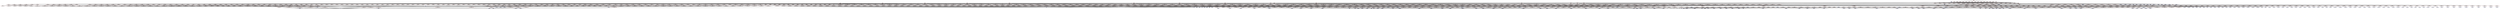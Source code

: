 digraph model_s{
"model_s" [ color=red, label="RooSimultaneousOpt\nmodel_s"];
"CMS_channel" [ color=blue, label="RooCategory\nCMS_channel"];
"pdf_binch1_ch1" [ color=red, label="RooProdPdf\npdf_binch1_ch1"];
"pdf_binch1_ch1_nuis" [ color=red, label="RooAddPdf\npdf_binch1_ch1_nuis"];
"shapeBkg_bkg_ggzz_ch1_ch1" [ color=red, label="RooHistPdf\nshapeBkg_bkg_ggzz_ch1_ch1"];
"CMS_zz4l_mass" [ color=blue, label="RooRealVar\nCMS_zz4l_mass"];
"shapeBkg_bkg_zjets_ch1_ch1" [ color=red, label="RooHistPdf\nshapeBkg_bkg_zjets_ch1_ch1"];
"shapeSig_trueH4muBin3_ch1_ch1" [ color=red, label="RooDoubleCB\nshapeSig_trueH4muBin3_ch1_ch1"];
"CMS_zz4l_mean_sig_NoConv_1_8" [ color=red, label="RooFormulaVar\nCMS_zz4l_mean_sig_NoConv_1_8"];
"CMS_zz4l_mean_sig_1_8_centralValue" [ color=red, label="RooFormulaVar\nCMS_zz4l_mean_sig_1_8_centralValue"];
"MH" [ color=blue, label="RooRealVar\nMH"];
"CMS_zz4l_mean_m_err_1_8" [ color=blue, label="RooRealVar\nCMS_zz4l_mean_m_err_1_8"];
"CMS_zz4l_mean_m_sig" [ color=blue, label="RooRealVar\nCMS_zz4l_mean_m_sig"];
"CMS_zz4l_sigma_sig_1_8_centralValue" [ color=red, label="RooFormulaVar\nCMS_zz4l_sigma_sig_1_8_centralValue"];
"CMS_zz4l_sigma_m_sig" [ color=blue, label="RooRealVar\nCMS_zz4l_sigma_m_sig"];
"CMS_zz4l_alpha_1_centralValue" [ color=red, label="RooFormulaVar\nCMS_zz4l_alpha_1_centralValue"];
"CMS_zz4l_n_1_8_centralValue" [ color=red, label="RooFormulaVar\nCMS_zz4l_n_1_8_centralValue"];
"CMS_zz4l_n_sig_1_8" [ color=blue, label="RooRealVar\nCMS_zz4l_n_sig_1_8"];
"CMS_zz4l_alpha2_1_centralValue" [ color=red, label="RooFormulaVar\nCMS_zz4l_alpha2_1_centralValue"];
"CMS_zz4l_n2_1_8_centralValue" [ color=red, label="RooFormulaVar\nCMS_zz4l_n2_1_8_centralValue"];
"shapeSig_trueH4muBin2_ch1_ch1" [ color=red, label="RooDoubleCB\nshapeSig_trueH4muBin2_ch1_ch1"];
"shapeSig_trueH4muBin1_ch1_ch1" [ color=red, label="RooDoubleCB\nshapeSig_trueH4muBin1_ch1_ch1"];
"shapeSig_trueH4muBin0_ch1_ch1" [ color=red, label="RooDoubleCB\nshapeSig_trueH4muBin0_ch1_ch1"];
"shapeBkg_fakeH_ch1_ch1" [ color=red, label="RooLandau\nshapeBkg_fakeH_ch1_ch1"];
"CMS_fakeH_p1_1_8" [ color=blue, label="RooRealVar\nCMS_fakeH_p1_1_8"];
"CMS_fakeH_p2_1_8" [ color=red, label="RooFormulaVar\nCMS_fakeH_p2_1_8"];
"CMS_fakeH_p3_1_8" [ color=blue, label="RooRealVar\nCMS_fakeH_p3_1_8"];
"shapeSig_trueH4muBin4_ch1_ch1" [ color=red, label="RooDoubleCB\nshapeSig_trueH4muBin4_ch1_ch1"];
"shapeBkg_out_trueH_ch1_ch1" [ color=red, label="RooDoubleCB\nshapeBkg_out_trueH_ch1_ch1"];
"shapeBkg_bkg_qqzz_ch1_ch1" [ color=red, label="RooHistPdf\nshapeBkg_bkg_qqzz_ch1_ch1"];
"n_exp_final_binch1_ch1_proc_bkg_ggzz" [ color=red, label="RooProduct\nn_exp_final_binch1_ch1_proc_bkg_ggzz"];
"n_exp_binch1_ch1_proc_bkg_ggzz" [ color=red, label="ProcessNormalization\nn_exp_binch1_ch1_proc_bkg_ggzz"];
"CMS_eff_m" [ color=blue, label="RooRealVar\nCMS_eff_m"];
"QCDscale_ggVV" [ color=blue, label="RooRealVar\nQCDscale_ggVV"];
"kfactor_ggzz" [ color=blue, label="RooRealVar\nkfactor_ggzz"];
"lumi_13TeV" [ color=blue, label="RooRealVar\nlumi_13TeV"];
"pdf_gg" [ color=blue, label="RooRealVar\npdf_gg"];
"shapeBkg_bkg_ggzz_ch1_ch1__norm" [ color=red, label="RooFormulaVar\nshapeBkg_bkg_ggzz_ch1_ch1__norm"];
"frac_ggzz_recobin0_4mu" [ color=blue, label="RooRealVar\nfrac_ggzz_recobin0_4mu"];
"n_exp_final_binch1_ch1_proc_bkg_zjets" [ color=red, label="RooProduct\nn_exp_final_binch1_ch1_proc_bkg_zjets"];
"n_exp_binch1_ch1_proc_bkg_zjets" [ color=red, label="ProcessNormalization\nn_exp_binch1_ch1_proc_bkg_zjets"];
"CMS_hzz4mu_Zjets" [ color=blue, label="RooRealVar\nCMS_hzz4mu_Zjets"];
"shapeBkg_bkg_zjets_ch1_ch1__norm" [ color=red, label="RooFormulaVar\nshapeBkg_bkg_zjets_ch1_ch1__norm"];
"frac_zjet_recobin0_4mu" [ color=blue, label="RooRealVar\nfrac_zjet_recobin0_4mu"];
"n_exp_final_binch1_ch1_proc_trueH4muBin3" [ color=red, label="RooProduct\nn_exp_final_binch1_ch1_proc_trueH4muBin3"];
"n_exp_binch1_ch1_proc_trueH4muBin3" [ color=red, label="ProcessNormalization\nn_exp_binch1_ch1_proc_trueH4muBin3"];
"r" [ color=blue, label="RooRealVar\nr"];
"shapeSig_trueH4muBin3_ch1_ch1__norm" [ color=red, label="RooFormulaVar\nshapeSig_trueH4muBin3_ch1_ch1__norm"];
"effBin3_recobin0_4mu" [ color=blue, label="RooRealVar\neffBin3_recobin0_4mu"];
"lumi_13" [ color=blue, label="RooRealVar\nlumi_13"];
"n_exp_final_binch1_ch1_proc_trueH4muBin2" [ color=red, label="RooProduct\nn_exp_final_binch1_ch1_proc_trueH4muBin2"];
"n_exp_binch1_ch1_proc_trueH4muBin2" [ color=red, label="ProcessNormalization\nn_exp_binch1_ch1_proc_trueH4muBin2"];
"shapeSig_trueH4muBin2_ch1_ch1__norm" [ color=red, label="RooFormulaVar\nshapeSig_trueH4muBin2_ch1_ch1__norm"];
"effBin2_recobin0_4mu" [ color=blue, label="RooRealVar\neffBin2_recobin0_4mu"];
"n_exp_final_binch1_ch1_proc_trueH4muBin1" [ color=red, label="RooProduct\nn_exp_final_binch1_ch1_proc_trueH4muBin1"];
"n_exp_binch1_ch1_proc_trueH4muBin1" [ color=red, label="ProcessNormalization\nn_exp_binch1_ch1_proc_trueH4muBin1"];
"shapeSig_trueH4muBin1_ch1_ch1__norm" [ color=red, label="RooFormulaVar\nshapeSig_trueH4muBin1_ch1_ch1__norm"];
"effBin1_recobin0_4mu" [ color=blue, label="RooRealVar\neffBin1_recobin0_4mu"];
"n_exp_final_binch1_ch1_proc_trueH4muBin0" [ color=red, label="RooProduct\nn_exp_final_binch1_ch1_proc_trueH4muBin0"];
"n_exp_binch1_ch1_proc_trueH4muBin0" [ color=red, label="ProcessNormalization\nn_exp_binch1_ch1_proc_trueH4muBin0"];
"shapeSig_trueH4muBin0_ch1_ch1__norm" [ color=red, label="RooFormulaVar\nshapeSig_trueH4muBin0_ch1_ch1__norm"];
"effBin0_recobin0_4mu" [ color=blue, label="RooRealVar\neffBin0_recobin0_4mu"];
"n_exp_final_binch1_ch1_proc_fakeH" [ color=red, label="RooProduct\nn_exp_final_binch1_ch1_proc_fakeH"];
"n_exp_binch1_ch1_proc_fakeH" [ color=red, label="ProcessNormalization\nn_exp_binch1_ch1_proc_fakeH"];
"norm_fakeH" [ color=blue, label="RooRealVar\nnorm_fakeH"];
"shapeBkg_fakeH_ch1_ch1__norm" [ color=red, label="RooFormulaVar\nshapeBkg_fakeH_ch1_ch1__norm"];
"n_fakeH_var_recobin0_4mu" [ color=blue, label="RooRealVar\nn_fakeH_var_recobin0_4mu"];
"n_exp_final_binch1_ch1_proc_trueH4muBin4" [ color=red, label="RooProduct\nn_exp_final_binch1_ch1_proc_trueH4muBin4"];
"n_exp_binch1_ch1_proc_trueH4muBin4" [ color=red, label="ProcessNormalization\nn_exp_binch1_ch1_proc_trueH4muBin4"];
"shapeSig_trueH4muBin4_ch1_ch1__norm" [ color=red, label="RooFormulaVar\nshapeSig_trueH4muBin4_ch1_ch1__norm"];
"effBin4_recobin0_4mu" [ color=blue, label="RooRealVar\neffBin4_recobin0_4mu"];
"n_exp_final_binch1_ch1_proc_out_trueH" [ color=red, label="RooProduct\nn_exp_final_binch1_ch1_proc_out_trueH"];
"n_exp_binch1_ch1_proc_out_trueH" [ color=red, label="ProcessNormalization\nn_exp_binch1_ch1_proc_out_trueH"];
"shapeBkg_out_trueH_ch1_ch1__norm" [ color=red, label="RooFormulaVar\nshapeBkg_out_trueH_ch1_ch1__norm"];
"outfracBin_recobin0_4mu" [ color=blue, label="RooRealVar\noutfracBin_recobin0_4mu"];
"trueH4muBin0recobin0_final" [ color=red, label="RooFormulaVar\ntrueH4muBin0recobin0_final"];
"r4muBin0" [ color=blue, label="RooRealVar\nr4muBin0"];
"trueH4muBin1recobin0_final" [ color=red, label="RooFormulaVar\ntrueH4muBin1recobin0_final"];
"r4muBin1" [ color=blue, label="RooRealVar\nr4muBin1"];
"trueH4muBin2recobin0_final" [ color=red, label="RooFormulaVar\ntrueH4muBin2recobin0_final"];
"r4muBin2" [ color=blue, label="RooRealVar\nr4muBin2"];
"trueH4muBin3recobin0_final" [ color=red, label="RooFormulaVar\ntrueH4muBin3recobin0_final"];
"r4muBin3" [ color=blue, label="RooRealVar\nr4muBin3"];
"trueH4muBin4recobin0_final" [ color=red, label="RooFormulaVar\ntrueH4muBin4recobin0_final"];
"r4muBin4" [ color=blue, label="RooRealVar\nr4muBin4"];
"n_exp_final_binch1_ch1_proc_bkg_qqzz" [ color=red, label="RooProduct\nn_exp_final_binch1_ch1_proc_bkg_qqzz"];
"n_exp_binch1_ch1_proc_bkg_qqzz" [ color=red, label="ProcessNormalization\nn_exp_binch1_ch1_proc_bkg_qqzz"];
"QCDscale_VV" [ color=blue, label="RooRealVar\nQCDscale_VV"];
"pdf_qqbar" [ color=blue, label="RooRealVar\npdf_qqbar"];
"shapeBkg_bkg_qqzz_ch1_ch1__norm" [ color=red, label="RooFormulaVar\nshapeBkg_bkg_qqzz_ch1_ch1__norm"];
"frac_qqzz_recobin0_4mu" [ color=blue, label="RooRealVar\nfrac_qqzz_recobin0_4mu"];
"CMS_eff_e_Pdf" [ color=red, label="SimpleGaussianConstraint\nCMS_eff_e_Pdf"];
"1" [ color=red, label="RooConstVar\n1"];
"CMS_eff_e" [ color=blue, label="RooRealVar\nCMS_eff_e"];
"CMS_eff_e_In" [ color=blue, label="RooRealVar\nCMS_eff_e_In"];
"CMS_eff_m_Pdf" [ color=red, label="SimpleGaussianConstraint\nCMS_eff_m_Pdf"];
"CMS_eff_m_In" [ color=blue, label="RooRealVar\nCMS_eff_m_In"];
"CMS_hzz2e2mu_Zjets_Pdf" [ color=red, label="SimpleGaussianConstraint\nCMS_hzz2e2mu_Zjets_Pdf"];
"CMS_hzz2e2mu_Zjets" [ color=blue, label="RooRealVar\nCMS_hzz2e2mu_Zjets"];
"CMS_hzz2e2mu_Zjets_In" [ color=blue, label="RooRealVar\nCMS_hzz2e2mu_Zjets_In"];
"CMS_hzz4e_Zjets_Pdf" [ color=red, label="SimpleGaussianConstraint\nCMS_hzz4e_Zjets_Pdf"];
"CMS_hzz4e_Zjets" [ color=blue, label="RooRealVar\nCMS_hzz4e_Zjets"];
"CMS_hzz4e_Zjets_In" [ color=blue, label="RooRealVar\nCMS_hzz4e_Zjets_In"];
"CMS_hzz4mu_Zjets_Pdf" [ color=red, label="SimpleGaussianConstraint\nCMS_hzz4mu_Zjets_Pdf"];
"CMS_hzz4mu_Zjets_In" [ color=blue, label="RooRealVar\nCMS_hzz4mu_Zjets_In"];
"QCDscale_VV_Pdf" [ color=red, label="SimpleGaussianConstraint\nQCDscale_VV_Pdf"];
"QCDscale_VV_In" [ color=blue, label="RooRealVar\nQCDscale_VV_In"];
"QCDscale_ggVV_Pdf" [ color=red, label="SimpleGaussianConstraint\nQCDscale_ggVV_Pdf"];
"QCDscale_ggVV_In" [ color=blue, label="RooRealVar\nQCDscale_ggVV_In"];
"kfactor_ggzz_Pdf" [ color=red, label="SimpleGaussianConstraint\nkfactor_ggzz_Pdf"];
"kfactor_ggzz_In" [ color=blue, label="RooRealVar\nkfactor_ggzz_In"];
"lumi_13TeV_Pdf" [ color=red, label="SimpleGaussianConstraint\nlumi_13TeV_Pdf"];
"lumi_13TeV_In" [ color=blue, label="RooRealVar\nlumi_13TeV_In"];
"norm_fakeH_Pdf" [ color=red, label="RooUniform\nnorm_fakeH_Pdf"];
"pdf_gg_Pdf" [ color=red, label="SimpleGaussianConstraint\npdf_gg_Pdf"];
"pdf_gg_In" [ color=blue, label="RooRealVar\npdf_gg_In"];
"pdf_qqbar_Pdf" [ color=red, label="SimpleGaussianConstraint\npdf_qqbar_Pdf"];
"pdf_qqbar_In" [ color=blue, label="RooRealVar\npdf_qqbar_In"];
"CMS_zz4l_n_sig_1_8_Pdf" [ color=red, label="RooGaussian\nCMS_zz4l_n_sig_1_8_Pdf"];
"0.01" [ color=red, label="RooConstVar\n0.01"];
"CMS_zz4l_n_sig_1_8_In" [ color=blue, label="RooRealVar\nCMS_zz4l_n_sig_1_8_In"];
"CMS_zz4l_n_sig_3_8_Pdf" [ color=red, label="RooGaussian\nCMS_zz4l_n_sig_3_8_Pdf"];
"0.05" [ color=red, label="RooConstVar\n0.05"];
"CMS_zz4l_n_sig_3_8" [ color=blue, label="RooRealVar\nCMS_zz4l_n_sig_3_8"];
"CMS_zz4l_n_sig_3_8_In" [ color=blue, label="RooRealVar\nCMS_zz4l_n_sig_3_8_In"];
"CMS_zz4l_mean_m_sig_Pdf" [ color=red, label="RooGaussian\nCMS_zz4l_mean_m_sig_Pdf"];
"CMS_zz4l_mean_m_sig_In" [ color=blue, label="RooRealVar\nCMS_zz4l_mean_m_sig_In"];
"CMS_zz4l_mean_e_sig_Pdf" [ color=red, label="RooGaussian\nCMS_zz4l_mean_e_sig_Pdf"];
"CMS_zz4l_mean_e_sig" [ color=blue, label="RooRealVar\nCMS_zz4l_mean_e_sig"];
"CMS_zz4l_mean_e_sig_In" [ color=blue, label="RooRealVar\nCMS_zz4l_mean_e_sig_In"];
"CMS_zz4l_sigma_m_sig_Pdf" [ color=red, label="RooGaussian\nCMS_zz4l_sigma_m_sig_Pdf"];
"0.2" [ color=red, label="RooConstVar\n0.2"];
"CMS_zz4l_sigma_m_sig_In" [ color=blue, label="RooRealVar\nCMS_zz4l_sigma_m_sig_In"];
"CMS_zz4l_sigma_e_sig_Pdf" [ color=red, label="RooGaussian\nCMS_zz4l_sigma_e_sig_Pdf"];
"CMS_zz4l_sigma_e_sig" [ color=blue, label="RooRealVar\nCMS_zz4l_sigma_e_sig"];
"CMS_zz4l_sigma_e_sig_In" [ color=blue, label="RooRealVar\nCMS_zz4l_sigma_e_sig_In"];
"CMS_zz4l_n_sig_2_8_Pdf" [ color=red, label="RooGaussian\nCMS_zz4l_n_sig_2_8_Pdf"];
"CMS_zz4l_n_sig_2_8" [ color=blue, label="RooRealVar\nCMS_zz4l_n_sig_2_8"];
"CMS_zz4l_n_sig_2_8_In" [ color=blue, label="RooRealVar\nCMS_zz4l_n_sig_2_8_In"];
"pdf_binch1_ch2" [ color=red, label="RooProdPdf\npdf_binch1_ch2"];
"pdf_binch1_ch2_nuis" [ color=red, label="RooAddPdf\npdf_binch1_ch2_nuis"];
"shapeBkg_bkg_ggzz_ch1_ch2" [ color=red, label="RooHistPdf\nshapeBkg_bkg_ggzz_ch1_ch2"];
"shapeBkg_bkg_zjets_ch1_ch2" [ color=red, label="RooHistPdf\nshapeBkg_bkg_zjets_ch1_ch2"];
"shapeSig_trueH4muBin3_ch1_ch2" [ color=red, label="RooDoubleCB\nshapeSig_trueH4muBin3_ch1_ch2"];
"CMS_zz4l_mean_sig_NoConv_1_8_ch1_ch2" [ color=red, label="RooFormulaVar\nCMS_zz4l_mean_sig_NoConv_1_8_ch1_ch2"];
"CMS_zz4l_mean_sig_1_8_centralValue_ch1_ch2" [ color=red, label="RooFormulaVar\nCMS_zz4l_mean_sig_1_8_centralValue_ch1_ch2"];
"CMS_zz4l_sigma_sig_1_8_centralValue_ch1_ch2" [ color=red, label="RooFormulaVar\nCMS_zz4l_sigma_sig_1_8_centralValue_ch1_ch2"];
"CMS_zz4l_alpha_1_centralValue_ch1_ch2" [ color=red, label="RooFormulaVar\nCMS_zz4l_alpha_1_centralValue_ch1_ch2"];
"CMS_zz4l_n_1_8_centralValue_ch1_ch2" [ color=red, label="RooFormulaVar\nCMS_zz4l_n_1_8_centralValue_ch1_ch2"];
"CMS_zz4l_alpha2_1_centralValue_ch1_ch2" [ color=red, label="RooFormulaVar\nCMS_zz4l_alpha2_1_centralValue_ch1_ch2"];
"CMS_zz4l_n2_1_8_centralValue_ch1_ch2" [ color=red, label="RooFormulaVar\nCMS_zz4l_n2_1_8_centralValue_ch1_ch2"];
"shapeSig_trueH4muBin2_ch1_ch2" [ color=red, label="RooDoubleCB\nshapeSig_trueH4muBin2_ch1_ch2"];
"shapeSig_trueH4muBin1_ch1_ch2" [ color=red, label="RooDoubleCB\nshapeSig_trueH4muBin1_ch1_ch2"];
"shapeSig_trueH4muBin0_ch1_ch2" [ color=red, label="RooDoubleCB\nshapeSig_trueH4muBin0_ch1_ch2"];
"shapeBkg_fakeH_ch1_ch2" [ color=red, label="RooLandau\nshapeBkg_fakeH_ch1_ch2"];
"CMS_fakeH_p2_1_8_ch1_ch2" [ color=red, label="RooFormulaVar\nCMS_fakeH_p2_1_8_ch1_ch2"];
"shapeSig_trueH4muBin4_ch1_ch2" [ color=red, label="RooDoubleCB\nshapeSig_trueH4muBin4_ch1_ch2"];
"shapeBkg_out_trueH_ch1_ch2" [ color=red, label="RooDoubleCB\nshapeBkg_out_trueH_ch1_ch2"];
"shapeBkg_bkg_qqzz_ch1_ch2" [ color=red, label="RooHistPdf\nshapeBkg_bkg_qqzz_ch1_ch2"];
"n_exp_final_binch1_ch2_proc_bkg_ggzz" [ color=red, label="RooProduct\nn_exp_final_binch1_ch2_proc_bkg_ggzz"];
"n_exp_binch1_ch2_proc_bkg_ggzz" [ color=red, label="ProcessNormalization\nn_exp_binch1_ch2_proc_bkg_ggzz"];
"shapeBkg_bkg_ggzz_ch1_ch2__norm" [ color=red, label="RooFormulaVar\nshapeBkg_bkg_ggzz_ch1_ch2__norm"];
"frac_ggzz_recobin1_4mu" [ color=blue, label="RooRealVar\nfrac_ggzz_recobin1_4mu"];
"n_exp_final_binch1_ch2_proc_bkg_zjets" [ color=red, label="RooProduct\nn_exp_final_binch1_ch2_proc_bkg_zjets"];
"n_exp_binch1_ch2_proc_bkg_zjets" [ color=red, label="ProcessNormalization\nn_exp_binch1_ch2_proc_bkg_zjets"];
"shapeBkg_bkg_zjets_ch1_ch2__norm" [ color=red, label="RooFormulaVar\nshapeBkg_bkg_zjets_ch1_ch2__norm"];
"frac_zjet_recobin1_4mu" [ color=blue, label="RooRealVar\nfrac_zjet_recobin1_4mu"];
"n_exp_final_binch1_ch2_proc_trueH4muBin3" [ color=red, label="RooProduct\nn_exp_final_binch1_ch2_proc_trueH4muBin3"];
"n_exp_binch1_ch2_proc_trueH4muBin3" [ color=red, label="ProcessNormalization\nn_exp_binch1_ch2_proc_trueH4muBin3"];
"shapeSig_trueH4muBin3_ch1_ch2__norm" [ color=red, label="RooFormulaVar\nshapeSig_trueH4muBin3_ch1_ch2__norm"];
"effBin3_recobin1_4mu" [ color=blue, label="RooRealVar\neffBin3_recobin1_4mu"];
"n_exp_final_binch1_ch2_proc_trueH4muBin2" [ color=red, label="RooProduct\nn_exp_final_binch1_ch2_proc_trueH4muBin2"];
"n_exp_binch1_ch2_proc_trueH4muBin2" [ color=red, label="ProcessNormalization\nn_exp_binch1_ch2_proc_trueH4muBin2"];
"shapeSig_trueH4muBin2_ch1_ch2__norm" [ color=red, label="RooFormulaVar\nshapeSig_trueH4muBin2_ch1_ch2__norm"];
"effBin2_recobin1_4mu" [ color=blue, label="RooRealVar\neffBin2_recobin1_4mu"];
"n_exp_final_binch1_ch2_proc_trueH4muBin1" [ color=red, label="RooProduct\nn_exp_final_binch1_ch2_proc_trueH4muBin1"];
"n_exp_binch1_ch2_proc_trueH4muBin1" [ color=red, label="ProcessNormalization\nn_exp_binch1_ch2_proc_trueH4muBin1"];
"shapeSig_trueH4muBin1_ch1_ch2__norm" [ color=red, label="RooFormulaVar\nshapeSig_trueH4muBin1_ch1_ch2__norm"];
"effBin1_recobin1_4mu" [ color=blue, label="RooRealVar\neffBin1_recobin1_4mu"];
"n_exp_final_binch1_ch2_proc_trueH4muBin0" [ color=red, label="RooProduct\nn_exp_final_binch1_ch2_proc_trueH4muBin0"];
"n_exp_binch1_ch2_proc_trueH4muBin0" [ color=red, label="ProcessNormalization\nn_exp_binch1_ch2_proc_trueH4muBin0"];
"shapeSig_trueH4muBin0_ch1_ch2__norm" [ color=red, label="RooFormulaVar\nshapeSig_trueH4muBin0_ch1_ch2__norm"];
"effBin0_recobin1_4mu" [ color=blue, label="RooRealVar\neffBin0_recobin1_4mu"];
"n_exp_final_binch1_ch2_proc_fakeH" [ color=red, label="RooProduct\nn_exp_final_binch1_ch2_proc_fakeH"];
"n_exp_binch1_ch2_proc_fakeH" [ color=red, label="ProcessNormalization\nn_exp_binch1_ch2_proc_fakeH"];
"shapeBkg_fakeH_ch1_ch2__norm" [ color=red, label="RooFormulaVar\nshapeBkg_fakeH_ch1_ch2__norm"];
"n_fakeH_var_recobin1_4mu" [ color=blue, label="RooRealVar\nn_fakeH_var_recobin1_4mu"];
"n_exp_final_binch1_ch2_proc_trueH4muBin4" [ color=red, label="RooProduct\nn_exp_final_binch1_ch2_proc_trueH4muBin4"];
"n_exp_binch1_ch2_proc_trueH4muBin4" [ color=red, label="ProcessNormalization\nn_exp_binch1_ch2_proc_trueH4muBin4"];
"shapeSig_trueH4muBin4_ch1_ch2__norm" [ color=red, label="RooFormulaVar\nshapeSig_trueH4muBin4_ch1_ch2__norm"];
"effBin4_recobin1_4mu" [ color=blue, label="RooRealVar\neffBin4_recobin1_4mu"];
"n_exp_final_binch1_ch2_proc_out_trueH" [ color=red, label="RooProduct\nn_exp_final_binch1_ch2_proc_out_trueH"];
"n_exp_binch1_ch2_proc_out_trueH" [ color=red, label="ProcessNormalization\nn_exp_binch1_ch2_proc_out_trueH"];
"shapeBkg_out_trueH_ch1_ch2__norm" [ color=red, label="RooFormulaVar\nshapeBkg_out_trueH_ch1_ch2__norm"];
"outfracBin_recobin1_4mu" [ color=blue, label="RooRealVar\noutfracBin_recobin1_4mu"];
"trueH4muBin0recobin1_final" [ color=red, label="RooFormulaVar\ntrueH4muBin0recobin1_final"];
"trueH4muBin1recobin1_final" [ color=red, label="RooFormulaVar\ntrueH4muBin1recobin1_final"];
"trueH4muBin2recobin1_final" [ color=red, label="RooFormulaVar\ntrueH4muBin2recobin1_final"];
"trueH4muBin3recobin1_final" [ color=red, label="RooFormulaVar\ntrueH4muBin3recobin1_final"];
"trueH4muBin4recobin1_final" [ color=red, label="RooFormulaVar\ntrueH4muBin4recobin1_final"];
"n_exp_final_binch1_ch2_proc_bkg_qqzz" [ color=red, label="RooProduct\nn_exp_final_binch1_ch2_proc_bkg_qqzz"];
"n_exp_binch1_ch2_proc_bkg_qqzz" [ color=red, label="ProcessNormalization\nn_exp_binch1_ch2_proc_bkg_qqzz"];
"shapeBkg_bkg_qqzz_ch1_ch2__norm" [ color=red, label="RooFormulaVar\nshapeBkg_bkg_qqzz_ch1_ch2__norm"];
"frac_qqzz_recobin1_4mu" [ color=blue, label="RooRealVar\nfrac_qqzz_recobin1_4mu"];
"pdf_binch1_ch3" [ color=red, label="RooProdPdf\npdf_binch1_ch3"];
"pdf_binch1_ch3_nuis" [ color=red, label="RooAddPdf\npdf_binch1_ch3_nuis"];
"shapeBkg_bkg_ggzz_ch1_ch3" [ color=red, label="RooHistPdf\nshapeBkg_bkg_ggzz_ch1_ch3"];
"shapeBkg_bkg_zjets_ch1_ch3" [ color=red, label="RooHistPdf\nshapeBkg_bkg_zjets_ch1_ch3"];
"shapeSig_trueH4muBin3_ch1_ch3" [ color=red, label="RooDoubleCB\nshapeSig_trueH4muBin3_ch1_ch3"];
"CMS_zz4l_mean_sig_NoConv_1_8_ch1_ch3" [ color=red, label="RooFormulaVar\nCMS_zz4l_mean_sig_NoConv_1_8_ch1_ch3"];
"CMS_zz4l_mean_sig_1_8_centralValue_ch1_ch3" [ color=red, label="RooFormulaVar\nCMS_zz4l_mean_sig_1_8_centralValue_ch1_ch3"];
"CMS_zz4l_sigma_sig_1_8_centralValue_ch1_ch3" [ color=red, label="RooFormulaVar\nCMS_zz4l_sigma_sig_1_8_centralValue_ch1_ch3"];
"CMS_zz4l_alpha_1_centralValue_ch1_ch3" [ color=red, label="RooFormulaVar\nCMS_zz4l_alpha_1_centralValue_ch1_ch3"];
"CMS_zz4l_n_1_8_centralValue_ch1_ch3" [ color=red, label="RooFormulaVar\nCMS_zz4l_n_1_8_centralValue_ch1_ch3"];
"CMS_zz4l_alpha2_1_centralValue_ch1_ch3" [ color=red, label="RooFormulaVar\nCMS_zz4l_alpha2_1_centralValue_ch1_ch3"];
"CMS_zz4l_n2_1_8_centralValue_ch1_ch3" [ color=red, label="RooFormulaVar\nCMS_zz4l_n2_1_8_centralValue_ch1_ch3"];
"shapeSig_trueH4muBin2_ch1_ch3" [ color=red, label="RooDoubleCB\nshapeSig_trueH4muBin2_ch1_ch3"];
"shapeSig_trueH4muBin1_ch1_ch3" [ color=red, label="RooDoubleCB\nshapeSig_trueH4muBin1_ch1_ch3"];
"shapeSig_trueH4muBin0_ch1_ch3" [ color=red, label="RooDoubleCB\nshapeSig_trueH4muBin0_ch1_ch3"];
"shapeBkg_fakeH_ch1_ch3" [ color=red, label="RooLandau\nshapeBkg_fakeH_ch1_ch3"];
"CMS_fakeH_p2_1_8_ch1_ch3" [ color=red, label="RooFormulaVar\nCMS_fakeH_p2_1_8_ch1_ch3"];
"shapeSig_trueH4muBin4_ch1_ch3" [ color=red, label="RooDoubleCB\nshapeSig_trueH4muBin4_ch1_ch3"];
"shapeBkg_out_trueH_ch1_ch3" [ color=red, label="RooDoubleCB\nshapeBkg_out_trueH_ch1_ch3"];
"shapeBkg_bkg_qqzz_ch1_ch3" [ color=red, label="RooHistPdf\nshapeBkg_bkg_qqzz_ch1_ch3"];
"n_exp_final_binch1_ch3_proc_bkg_ggzz" [ color=red, label="RooProduct\nn_exp_final_binch1_ch3_proc_bkg_ggzz"];
"n_exp_binch1_ch3_proc_bkg_ggzz" [ color=red, label="ProcessNormalization\nn_exp_binch1_ch3_proc_bkg_ggzz"];
"shapeBkg_bkg_ggzz_ch1_ch3__norm" [ color=red, label="RooFormulaVar\nshapeBkg_bkg_ggzz_ch1_ch3__norm"];
"frac_ggzz_recobin2_4mu" [ color=blue, label="RooRealVar\nfrac_ggzz_recobin2_4mu"];
"n_exp_final_binch1_ch3_proc_bkg_zjets" [ color=red, label="RooProduct\nn_exp_final_binch1_ch3_proc_bkg_zjets"];
"n_exp_binch1_ch3_proc_bkg_zjets" [ color=red, label="ProcessNormalization\nn_exp_binch1_ch3_proc_bkg_zjets"];
"shapeBkg_bkg_zjets_ch1_ch3__norm" [ color=red, label="RooFormulaVar\nshapeBkg_bkg_zjets_ch1_ch3__norm"];
"frac_zjet_recobin2_4mu" [ color=blue, label="RooRealVar\nfrac_zjet_recobin2_4mu"];
"n_exp_final_binch1_ch3_proc_trueH4muBin3" [ color=red, label="RooProduct\nn_exp_final_binch1_ch3_proc_trueH4muBin3"];
"n_exp_binch1_ch3_proc_trueH4muBin3" [ color=red, label="ProcessNormalization\nn_exp_binch1_ch3_proc_trueH4muBin3"];
"shapeSig_trueH4muBin3_ch1_ch3__norm" [ color=red, label="RooFormulaVar\nshapeSig_trueH4muBin3_ch1_ch3__norm"];
"effBin3_recobin2_4mu" [ color=blue, label="RooRealVar\neffBin3_recobin2_4mu"];
"n_exp_final_binch1_ch3_proc_trueH4muBin2" [ color=red, label="RooProduct\nn_exp_final_binch1_ch3_proc_trueH4muBin2"];
"n_exp_binch1_ch3_proc_trueH4muBin2" [ color=red, label="ProcessNormalization\nn_exp_binch1_ch3_proc_trueH4muBin2"];
"shapeSig_trueH4muBin2_ch1_ch3__norm" [ color=red, label="RooFormulaVar\nshapeSig_trueH4muBin2_ch1_ch3__norm"];
"effBin2_recobin2_4mu" [ color=blue, label="RooRealVar\neffBin2_recobin2_4mu"];
"n_exp_final_binch1_ch3_proc_trueH4muBin1" [ color=red, label="RooProduct\nn_exp_final_binch1_ch3_proc_trueH4muBin1"];
"n_exp_binch1_ch3_proc_trueH4muBin1" [ color=red, label="ProcessNormalization\nn_exp_binch1_ch3_proc_trueH4muBin1"];
"shapeSig_trueH4muBin1_ch1_ch3__norm" [ color=red, label="RooFormulaVar\nshapeSig_trueH4muBin1_ch1_ch3__norm"];
"effBin1_recobin2_4mu" [ color=blue, label="RooRealVar\neffBin1_recobin2_4mu"];
"n_exp_final_binch1_ch3_proc_trueH4muBin0" [ color=red, label="RooProduct\nn_exp_final_binch1_ch3_proc_trueH4muBin0"];
"n_exp_binch1_ch3_proc_trueH4muBin0" [ color=red, label="ProcessNormalization\nn_exp_binch1_ch3_proc_trueH4muBin0"];
"shapeSig_trueH4muBin0_ch1_ch3__norm" [ color=red, label="RooFormulaVar\nshapeSig_trueH4muBin0_ch1_ch3__norm"];
"effBin0_recobin2_4mu" [ color=blue, label="RooRealVar\neffBin0_recobin2_4mu"];
"n_exp_final_binch1_ch3_proc_fakeH" [ color=red, label="RooProduct\nn_exp_final_binch1_ch3_proc_fakeH"];
"n_exp_binch1_ch3_proc_fakeH" [ color=red, label="ProcessNormalization\nn_exp_binch1_ch3_proc_fakeH"];
"shapeBkg_fakeH_ch1_ch3__norm" [ color=red, label="RooFormulaVar\nshapeBkg_fakeH_ch1_ch3__norm"];
"n_fakeH_var_recobin2_4mu" [ color=blue, label="RooRealVar\nn_fakeH_var_recobin2_4mu"];
"n_exp_final_binch1_ch3_proc_trueH4muBin4" [ color=red, label="RooProduct\nn_exp_final_binch1_ch3_proc_trueH4muBin4"];
"n_exp_binch1_ch3_proc_trueH4muBin4" [ color=red, label="ProcessNormalization\nn_exp_binch1_ch3_proc_trueH4muBin4"];
"shapeSig_trueH4muBin4_ch1_ch3__norm" [ color=red, label="RooFormulaVar\nshapeSig_trueH4muBin4_ch1_ch3__norm"];
"effBin4_recobin2_4mu" [ color=blue, label="RooRealVar\neffBin4_recobin2_4mu"];
"n_exp_final_binch1_ch3_proc_out_trueH" [ color=red, label="RooProduct\nn_exp_final_binch1_ch3_proc_out_trueH"];
"n_exp_binch1_ch3_proc_out_trueH" [ color=red, label="ProcessNormalization\nn_exp_binch1_ch3_proc_out_trueH"];
"shapeBkg_out_trueH_ch1_ch3__norm" [ color=red, label="RooFormulaVar\nshapeBkg_out_trueH_ch1_ch3__norm"];
"outfracBin_recobin2_4mu" [ color=blue, label="RooRealVar\noutfracBin_recobin2_4mu"];
"trueH4muBin0recobin2_final" [ color=red, label="RooFormulaVar\ntrueH4muBin0recobin2_final"];
"trueH4muBin1recobin2_final" [ color=red, label="RooFormulaVar\ntrueH4muBin1recobin2_final"];
"trueH4muBin2recobin2_final" [ color=red, label="RooFormulaVar\ntrueH4muBin2recobin2_final"];
"trueH4muBin3recobin2_final" [ color=red, label="RooFormulaVar\ntrueH4muBin3recobin2_final"];
"trueH4muBin4recobin2_final" [ color=red, label="RooFormulaVar\ntrueH4muBin4recobin2_final"];
"n_exp_final_binch1_ch3_proc_bkg_qqzz" [ color=red, label="RooProduct\nn_exp_final_binch1_ch3_proc_bkg_qqzz"];
"n_exp_binch1_ch3_proc_bkg_qqzz" [ color=red, label="ProcessNormalization\nn_exp_binch1_ch3_proc_bkg_qqzz"];
"shapeBkg_bkg_qqzz_ch1_ch3__norm" [ color=red, label="RooFormulaVar\nshapeBkg_bkg_qqzz_ch1_ch3__norm"];
"frac_qqzz_recobin2_4mu" [ color=blue, label="RooRealVar\nfrac_qqzz_recobin2_4mu"];
"pdf_binch1_ch4" [ color=red, label="RooProdPdf\npdf_binch1_ch4"];
"pdf_binch1_ch4_nuis" [ color=red, label="RooAddPdf\npdf_binch1_ch4_nuis"];
"shapeBkg_bkg_ggzz_ch1_ch4" [ color=red, label="RooHistPdf\nshapeBkg_bkg_ggzz_ch1_ch4"];
"shapeBkg_bkg_zjets_ch1_ch4" [ color=red, label="RooHistPdf\nshapeBkg_bkg_zjets_ch1_ch4"];
"shapeSig_trueH4muBin3_ch1_ch4" [ color=red, label="RooDoubleCB\nshapeSig_trueH4muBin3_ch1_ch4"];
"CMS_zz4l_mean_sig_NoConv_1_8_ch1_ch4" [ color=red, label="RooFormulaVar\nCMS_zz4l_mean_sig_NoConv_1_8_ch1_ch4"];
"CMS_zz4l_mean_sig_1_8_centralValue_ch1_ch4" [ color=red, label="RooFormulaVar\nCMS_zz4l_mean_sig_1_8_centralValue_ch1_ch4"];
"CMS_zz4l_sigma_sig_1_8_centralValue_ch1_ch4" [ color=red, label="RooFormulaVar\nCMS_zz4l_sigma_sig_1_8_centralValue_ch1_ch4"];
"CMS_zz4l_alpha_1_centralValue_ch1_ch4" [ color=red, label="RooFormulaVar\nCMS_zz4l_alpha_1_centralValue_ch1_ch4"];
"CMS_zz4l_n_1_8_centralValue_ch1_ch4" [ color=red, label="RooFormulaVar\nCMS_zz4l_n_1_8_centralValue_ch1_ch4"];
"CMS_zz4l_alpha2_1_centralValue_ch1_ch4" [ color=red, label="RooFormulaVar\nCMS_zz4l_alpha2_1_centralValue_ch1_ch4"];
"CMS_zz4l_n2_1_8_centralValue_ch1_ch4" [ color=red, label="RooFormulaVar\nCMS_zz4l_n2_1_8_centralValue_ch1_ch4"];
"shapeSig_trueH4muBin2_ch1_ch4" [ color=red, label="RooDoubleCB\nshapeSig_trueH4muBin2_ch1_ch4"];
"shapeSig_trueH4muBin1_ch1_ch4" [ color=red, label="RooDoubleCB\nshapeSig_trueH4muBin1_ch1_ch4"];
"shapeSig_trueH4muBin0_ch1_ch4" [ color=red, label="RooDoubleCB\nshapeSig_trueH4muBin0_ch1_ch4"];
"shapeBkg_fakeH_ch1_ch4" [ color=red, label="RooLandau\nshapeBkg_fakeH_ch1_ch4"];
"CMS_fakeH_p2_1_8_ch1_ch4" [ color=red, label="RooFormulaVar\nCMS_fakeH_p2_1_8_ch1_ch4"];
"shapeSig_trueH4muBin4_ch1_ch4" [ color=red, label="RooDoubleCB\nshapeSig_trueH4muBin4_ch1_ch4"];
"shapeBkg_out_trueH_ch1_ch4" [ color=red, label="RooDoubleCB\nshapeBkg_out_trueH_ch1_ch4"];
"shapeBkg_bkg_qqzz_ch1_ch4" [ color=red, label="RooHistPdf\nshapeBkg_bkg_qqzz_ch1_ch4"];
"n_exp_final_binch1_ch4_proc_bkg_ggzz" [ color=red, label="RooProduct\nn_exp_final_binch1_ch4_proc_bkg_ggzz"];
"n_exp_binch1_ch4_proc_bkg_ggzz" [ color=red, label="ProcessNormalization\nn_exp_binch1_ch4_proc_bkg_ggzz"];
"shapeBkg_bkg_ggzz_ch1_ch4__norm" [ color=red, label="RooFormulaVar\nshapeBkg_bkg_ggzz_ch1_ch4__norm"];
"frac_ggzz_recobin3_4mu" [ color=blue, label="RooRealVar\nfrac_ggzz_recobin3_4mu"];
"n_exp_final_binch1_ch4_proc_bkg_zjets" [ color=red, label="RooProduct\nn_exp_final_binch1_ch4_proc_bkg_zjets"];
"n_exp_binch1_ch4_proc_bkg_zjets" [ color=red, label="ProcessNormalization\nn_exp_binch1_ch4_proc_bkg_zjets"];
"shapeBkg_bkg_zjets_ch1_ch4__norm" [ color=red, label="RooFormulaVar\nshapeBkg_bkg_zjets_ch1_ch4__norm"];
"frac_zjet_recobin3_4mu" [ color=blue, label="RooRealVar\nfrac_zjet_recobin3_4mu"];
"n_exp_final_binch1_ch4_proc_trueH4muBin3" [ color=red, label="RooProduct\nn_exp_final_binch1_ch4_proc_trueH4muBin3"];
"n_exp_binch1_ch4_proc_trueH4muBin3" [ color=red, label="ProcessNormalization\nn_exp_binch1_ch4_proc_trueH4muBin3"];
"shapeSig_trueH4muBin3_ch1_ch4__norm" [ color=red, label="RooFormulaVar\nshapeSig_trueH4muBin3_ch1_ch4__norm"];
"effBin3_recobin3_4mu" [ color=blue, label="RooRealVar\neffBin3_recobin3_4mu"];
"n_exp_final_binch1_ch4_proc_trueH4muBin2" [ color=red, label="RooProduct\nn_exp_final_binch1_ch4_proc_trueH4muBin2"];
"n_exp_binch1_ch4_proc_trueH4muBin2" [ color=red, label="ProcessNormalization\nn_exp_binch1_ch4_proc_trueH4muBin2"];
"shapeSig_trueH4muBin2_ch1_ch4__norm" [ color=red, label="RooFormulaVar\nshapeSig_trueH4muBin2_ch1_ch4__norm"];
"effBin2_recobin3_4mu" [ color=blue, label="RooRealVar\neffBin2_recobin3_4mu"];
"n_exp_final_binch1_ch4_proc_trueH4muBin1" [ color=red, label="RooProduct\nn_exp_final_binch1_ch4_proc_trueH4muBin1"];
"n_exp_binch1_ch4_proc_trueH4muBin1" [ color=red, label="ProcessNormalization\nn_exp_binch1_ch4_proc_trueH4muBin1"];
"shapeSig_trueH4muBin1_ch1_ch4__norm" [ color=red, label="RooFormulaVar\nshapeSig_trueH4muBin1_ch1_ch4__norm"];
"effBin1_recobin3_4mu" [ color=blue, label="RooRealVar\neffBin1_recobin3_4mu"];
"n_exp_final_binch1_ch4_proc_trueH4muBin0" [ color=red, label="RooProduct\nn_exp_final_binch1_ch4_proc_trueH4muBin0"];
"n_exp_binch1_ch4_proc_trueH4muBin0" [ color=red, label="ProcessNormalization\nn_exp_binch1_ch4_proc_trueH4muBin0"];
"shapeSig_trueH4muBin0_ch1_ch4__norm" [ color=red, label="RooFormulaVar\nshapeSig_trueH4muBin0_ch1_ch4__norm"];
"effBin0_recobin3_4mu" [ color=blue, label="RooRealVar\neffBin0_recobin3_4mu"];
"n_exp_final_binch1_ch4_proc_fakeH" [ color=red, label="RooProduct\nn_exp_final_binch1_ch4_proc_fakeH"];
"n_exp_binch1_ch4_proc_fakeH" [ color=red, label="ProcessNormalization\nn_exp_binch1_ch4_proc_fakeH"];
"shapeBkg_fakeH_ch1_ch4__norm" [ color=red, label="RooFormulaVar\nshapeBkg_fakeH_ch1_ch4__norm"];
"n_fakeH_var_recobin3_4mu" [ color=blue, label="RooRealVar\nn_fakeH_var_recobin3_4mu"];
"n_exp_final_binch1_ch4_proc_trueH4muBin4" [ color=red, label="RooProduct\nn_exp_final_binch1_ch4_proc_trueH4muBin4"];
"n_exp_binch1_ch4_proc_trueH4muBin4" [ color=red, label="ProcessNormalization\nn_exp_binch1_ch4_proc_trueH4muBin4"];
"shapeSig_trueH4muBin4_ch1_ch4__norm" [ color=red, label="RooFormulaVar\nshapeSig_trueH4muBin4_ch1_ch4__norm"];
"effBin4_recobin3_4mu" [ color=blue, label="RooRealVar\neffBin4_recobin3_4mu"];
"n_exp_final_binch1_ch4_proc_out_trueH" [ color=red, label="RooProduct\nn_exp_final_binch1_ch4_proc_out_trueH"];
"n_exp_binch1_ch4_proc_out_trueH" [ color=red, label="ProcessNormalization\nn_exp_binch1_ch4_proc_out_trueH"];
"shapeBkg_out_trueH_ch1_ch4__norm" [ color=red, label="RooFormulaVar\nshapeBkg_out_trueH_ch1_ch4__norm"];
"outfracBin_recobin3_4mu" [ color=blue, label="RooRealVar\noutfracBin_recobin3_4mu"];
"trueH4muBin0recobin3_final" [ color=red, label="RooFormulaVar\ntrueH4muBin0recobin3_final"];
"trueH4muBin1recobin3_final" [ color=red, label="RooFormulaVar\ntrueH4muBin1recobin3_final"];
"trueH4muBin2recobin3_final" [ color=red, label="RooFormulaVar\ntrueH4muBin2recobin3_final"];
"trueH4muBin3recobin3_final" [ color=red, label="RooFormulaVar\ntrueH4muBin3recobin3_final"];
"trueH4muBin4recobin3_final" [ color=red, label="RooFormulaVar\ntrueH4muBin4recobin3_final"];
"n_exp_final_binch1_ch4_proc_bkg_qqzz" [ color=red, label="RooProduct\nn_exp_final_binch1_ch4_proc_bkg_qqzz"];
"n_exp_binch1_ch4_proc_bkg_qqzz" [ color=red, label="ProcessNormalization\nn_exp_binch1_ch4_proc_bkg_qqzz"];
"shapeBkg_bkg_qqzz_ch1_ch4__norm" [ color=red, label="RooFormulaVar\nshapeBkg_bkg_qqzz_ch1_ch4__norm"];
"frac_qqzz_recobin3_4mu" [ color=blue, label="RooRealVar\nfrac_qqzz_recobin3_4mu"];
"pdf_binch1_ch5" [ color=red, label="RooProdPdf\npdf_binch1_ch5"];
"pdf_binch1_ch5_nuis" [ color=red, label="RooAddPdf\npdf_binch1_ch5_nuis"];
"shapeBkg_bkg_ggzz_ch1_ch5" [ color=red, label="RooHistPdf\nshapeBkg_bkg_ggzz_ch1_ch5"];
"shapeBkg_bkg_zjets_ch1_ch5" [ color=red, label="RooHistPdf\nshapeBkg_bkg_zjets_ch1_ch5"];
"shapeSig_trueH4muBin3_ch1_ch5" [ color=red, label="RooDoubleCB\nshapeSig_trueH4muBin3_ch1_ch5"];
"CMS_zz4l_mean_sig_NoConv_1_8_ch1_ch5" [ color=red, label="RooFormulaVar\nCMS_zz4l_mean_sig_NoConv_1_8_ch1_ch5"];
"CMS_zz4l_mean_sig_1_8_centralValue_ch1_ch5" [ color=red, label="RooFormulaVar\nCMS_zz4l_mean_sig_1_8_centralValue_ch1_ch5"];
"CMS_zz4l_sigma_sig_1_8_centralValue_ch1_ch5" [ color=red, label="RooFormulaVar\nCMS_zz4l_sigma_sig_1_8_centralValue_ch1_ch5"];
"CMS_zz4l_alpha_1_centralValue_ch1_ch5" [ color=red, label="RooFormulaVar\nCMS_zz4l_alpha_1_centralValue_ch1_ch5"];
"CMS_zz4l_n_1_8_centralValue_ch1_ch5" [ color=red, label="RooFormulaVar\nCMS_zz4l_n_1_8_centralValue_ch1_ch5"];
"CMS_zz4l_alpha2_1_centralValue_ch1_ch5" [ color=red, label="RooFormulaVar\nCMS_zz4l_alpha2_1_centralValue_ch1_ch5"];
"CMS_zz4l_n2_1_8_centralValue_ch1_ch5" [ color=red, label="RooFormulaVar\nCMS_zz4l_n2_1_8_centralValue_ch1_ch5"];
"shapeSig_trueH4muBin2_ch1_ch5" [ color=red, label="RooDoubleCB\nshapeSig_trueH4muBin2_ch1_ch5"];
"shapeSig_trueH4muBin1_ch1_ch5" [ color=red, label="RooDoubleCB\nshapeSig_trueH4muBin1_ch1_ch5"];
"shapeSig_trueH4muBin0_ch1_ch5" [ color=red, label="RooDoubleCB\nshapeSig_trueH4muBin0_ch1_ch5"];
"shapeBkg_fakeH_ch1_ch5" [ color=red, label="RooLandau\nshapeBkg_fakeH_ch1_ch5"];
"CMS_fakeH_p2_1_8_ch1_ch5" [ color=red, label="RooFormulaVar\nCMS_fakeH_p2_1_8_ch1_ch5"];
"shapeSig_trueH4muBin4_ch1_ch5" [ color=red, label="RooDoubleCB\nshapeSig_trueH4muBin4_ch1_ch5"];
"shapeBkg_out_trueH_ch1_ch5" [ color=red, label="RooDoubleCB\nshapeBkg_out_trueH_ch1_ch5"];
"shapeBkg_bkg_qqzz_ch1_ch5" [ color=red, label="RooHistPdf\nshapeBkg_bkg_qqzz_ch1_ch5"];
"n_exp_final_binch1_ch5_proc_bkg_ggzz" [ color=red, label="RooProduct\nn_exp_final_binch1_ch5_proc_bkg_ggzz"];
"n_exp_binch1_ch5_proc_bkg_ggzz" [ color=red, label="ProcessNormalization\nn_exp_binch1_ch5_proc_bkg_ggzz"];
"shapeBkg_bkg_ggzz_ch1_ch5__norm" [ color=red, label="RooFormulaVar\nshapeBkg_bkg_ggzz_ch1_ch5__norm"];
"frac_ggzz_recobin4_4mu" [ color=blue, label="RooRealVar\nfrac_ggzz_recobin4_4mu"];
"n_exp_final_binch1_ch5_proc_bkg_zjets" [ color=red, label="RooProduct\nn_exp_final_binch1_ch5_proc_bkg_zjets"];
"n_exp_binch1_ch5_proc_bkg_zjets" [ color=red, label="ProcessNormalization\nn_exp_binch1_ch5_proc_bkg_zjets"];
"shapeBkg_bkg_zjets_ch1_ch5__norm" [ color=red, label="RooFormulaVar\nshapeBkg_bkg_zjets_ch1_ch5__norm"];
"frac_zjet_recobin4_4mu" [ color=blue, label="RooRealVar\nfrac_zjet_recobin4_4mu"];
"n_exp_final_binch1_ch5_proc_trueH4muBin3" [ color=red, label="RooProduct\nn_exp_final_binch1_ch5_proc_trueH4muBin3"];
"n_exp_binch1_ch5_proc_trueH4muBin3" [ color=red, label="ProcessNormalization\nn_exp_binch1_ch5_proc_trueH4muBin3"];
"shapeSig_trueH4muBin3_ch1_ch5__norm" [ color=red, label="RooFormulaVar\nshapeSig_trueH4muBin3_ch1_ch5__norm"];
"effBin3_recobin4_4mu" [ color=blue, label="RooRealVar\neffBin3_recobin4_4mu"];
"n_exp_final_binch1_ch5_proc_trueH4muBin2" [ color=red, label="RooProduct\nn_exp_final_binch1_ch5_proc_trueH4muBin2"];
"n_exp_binch1_ch5_proc_trueH4muBin2" [ color=red, label="ProcessNormalization\nn_exp_binch1_ch5_proc_trueH4muBin2"];
"shapeSig_trueH4muBin2_ch1_ch5__norm" [ color=red, label="RooFormulaVar\nshapeSig_trueH4muBin2_ch1_ch5__norm"];
"effBin2_recobin4_4mu" [ color=blue, label="RooRealVar\neffBin2_recobin4_4mu"];
"n_exp_final_binch1_ch5_proc_trueH4muBin1" [ color=red, label="RooProduct\nn_exp_final_binch1_ch5_proc_trueH4muBin1"];
"n_exp_binch1_ch5_proc_trueH4muBin1" [ color=red, label="ProcessNormalization\nn_exp_binch1_ch5_proc_trueH4muBin1"];
"shapeSig_trueH4muBin1_ch1_ch5__norm" [ color=red, label="RooFormulaVar\nshapeSig_trueH4muBin1_ch1_ch5__norm"];
"effBin1_recobin4_4mu" [ color=blue, label="RooRealVar\neffBin1_recobin4_4mu"];
"n_exp_final_binch1_ch5_proc_trueH4muBin0" [ color=red, label="RooProduct\nn_exp_final_binch1_ch5_proc_trueH4muBin0"];
"n_exp_binch1_ch5_proc_trueH4muBin0" [ color=red, label="ProcessNormalization\nn_exp_binch1_ch5_proc_trueH4muBin0"];
"shapeSig_trueH4muBin0_ch1_ch5__norm" [ color=red, label="RooFormulaVar\nshapeSig_trueH4muBin0_ch1_ch5__norm"];
"effBin0_recobin4_4mu" [ color=blue, label="RooRealVar\neffBin0_recobin4_4mu"];
"n_exp_final_binch1_ch5_proc_fakeH" [ color=red, label="RooProduct\nn_exp_final_binch1_ch5_proc_fakeH"];
"n_exp_binch1_ch5_proc_fakeH" [ color=red, label="ProcessNormalization\nn_exp_binch1_ch5_proc_fakeH"];
"shapeBkg_fakeH_ch1_ch5__norm" [ color=red, label="RooFormulaVar\nshapeBkg_fakeH_ch1_ch5__norm"];
"n_fakeH_var_recobin4_4mu" [ color=blue, label="RooRealVar\nn_fakeH_var_recobin4_4mu"];
"n_exp_final_binch1_ch5_proc_trueH4muBin4" [ color=red, label="RooProduct\nn_exp_final_binch1_ch5_proc_trueH4muBin4"];
"n_exp_binch1_ch5_proc_trueH4muBin4" [ color=red, label="ProcessNormalization\nn_exp_binch1_ch5_proc_trueH4muBin4"];
"shapeSig_trueH4muBin4_ch1_ch5__norm" [ color=red, label="RooFormulaVar\nshapeSig_trueH4muBin4_ch1_ch5__norm"];
"effBin4_recobin4_4mu" [ color=blue, label="RooRealVar\neffBin4_recobin4_4mu"];
"n_exp_final_binch1_ch5_proc_out_trueH" [ color=red, label="RooProduct\nn_exp_final_binch1_ch5_proc_out_trueH"];
"n_exp_binch1_ch5_proc_out_trueH" [ color=red, label="ProcessNormalization\nn_exp_binch1_ch5_proc_out_trueH"];
"shapeBkg_out_trueH_ch1_ch5__norm" [ color=red, label="RooFormulaVar\nshapeBkg_out_trueH_ch1_ch5__norm"];
"outfracBin_recobin4_4mu" [ color=blue, label="RooRealVar\noutfracBin_recobin4_4mu"];
"trueH4muBin0recobin4_final" [ color=red, label="RooFormulaVar\ntrueH4muBin0recobin4_final"];
"trueH4muBin1recobin4_final" [ color=red, label="RooFormulaVar\ntrueH4muBin1recobin4_final"];
"trueH4muBin2recobin4_final" [ color=red, label="RooFormulaVar\ntrueH4muBin2recobin4_final"];
"trueH4muBin3recobin4_final" [ color=red, label="RooFormulaVar\ntrueH4muBin3recobin4_final"];
"trueH4muBin4recobin4_final" [ color=red, label="RooFormulaVar\ntrueH4muBin4recobin4_final"];
"n_exp_final_binch1_ch5_proc_bkg_qqzz" [ color=red, label="RooProduct\nn_exp_final_binch1_ch5_proc_bkg_qqzz"];
"n_exp_binch1_ch5_proc_bkg_qqzz" [ color=red, label="ProcessNormalization\nn_exp_binch1_ch5_proc_bkg_qqzz"];
"shapeBkg_bkg_qqzz_ch1_ch5__norm" [ color=red, label="RooFormulaVar\nshapeBkg_bkg_qqzz_ch1_ch5__norm"];
"frac_qqzz_recobin4_4mu" [ color=blue, label="RooRealVar\nfrac_qqzz_recobin4_4mu"];
"pdf_binch2_ch1" [ color=red, label="RooProdPdf\npdf_binch2_ch1"];
"pdf_binch2_ch1_nuis" [ color=red, label="RooAddPdf\npdf_binch2_ch1_nuis"];
"shapeBkg_bkg_ggzz_ch2_ch1" [ color=red, label="RooHistPdf\nshapeBkg_bkg_ggzz_ch2_ch1"];
"shapeBkg_bkg_zjets_ch2_ch1" [ color=red, label="RooHistPdf\nshapeBkg_bkg_zjets_ch2_ch1"];
"shapeSig_trueH4eBin3_ch2_ch1" [ color=red, label="RooDoubleCB\nshapeSig_trueH4eBin3_ch2_ch1"];
"CMS_zz4l_mean_sig_NoConv_2_8" [ color=red, label="RooFormulaVar\nCMS_zz4l_mean_sig_NoConv_2_8"];
"CMS_zz4l_mean_sig_2_8_centralValue" [ color=red, label="RooFormulaVar\nCMS_zz4l_mean_sig_2_8_centralValue"];
"CMS_zz4l_mean_e_err_2_8" [ color=blue, label="RooRealVar\nCMS_zz4l_mean_e_err_2_8"];
"CMS_zz4l_sigma_sig_2_8_centralValue" [ color=red, label="RooFormulaVar\nCMS_zz4l_sigma_sig_2_8_centralValue"];
"CMS_zz4l_alpha_2_centralValue" [ color=red, label="RooFormulaVar\nCMS_zz4l_alpha_2_centralValue"];
"CMS_zz4l_n_2_8_centralValue" [ color=red, label="RooFormulaVar\nCMS_zz4l_n_2_8_centralValue"];
"CMS_zz4l_alpha2_2_centralValue" [ color=red, label="RooFormulaVar\nCMS_zz4l_alpha2_2_centralValue"];
"CMS_zz4l_n2_2_8_centralValue" [ color=red, label="RooFormulaVar\nCMS_zz4l_n2_2_8_centralValue"];
"shapeSig_trueH4eBin2_ch2_ch1" [ color=red, label="RooDoubleCB\nshapeSig_trueH4eBin2_ch2_ch1"];
"shapeSig_trueH4eBin1_ch2_ch1" [ color=red, label="RooDoubleCB\nshapeSig_trueH4eBin1_ch2_ch1"];
"shapeSig_trueH4eBin0_ch2_ch1" [ color=red, label="RooDoubleCB\nshapeSig_trueH4eBin0_ch2_ch1"];
"shapeBkg_fakeH_ch2_ch1" [ color=red, label="RooLandau\nshapeBkg_fakeH_ch2_ch1"];
"CMS_fakeH_p1_2_8" [ color=blue, label="RooRealVar\nCMS_fakeH_p1_2_8"];
"CMS_fakeH_p2_2_8" [ color=red, label="RooFormulaVar\nCMS_fakeH_p2_2_8"];
"CMS_fakeH_p3_2_8" [ color=blue, label="RooRealVar\nCMS_fakeH_p3_2_8"];
"shapeSig_trueH4eBin4_ch2_ch1" [ color=red, label="RooDoubleCB\nshapeSig_trueH4eBin4_ch2_ch1"];
"shapeBkg_out_trueH_ch2_ch1" [ color=red, label="RooDoubleCB\nshapeBkg_out_trueH_ch2_ch1"];
"shapeBkg_bkg_qqzz_ch2_ch1" [ color=red, label="RooHistPdf\nshapeBkg_bkg_qqzz_ch2_ch1"];
"n_exp_final_binch2_ch1_proc_bkg_ggzz" [ color=red, label="RooProduct\nn_exp_final_binch2_ch1_proc_bkg_ggzz"];
"n_exp_binch2_ch1_proc_bkg_ggzz" [ color=red, label="ProcessNormalization\nn_exp_binch2_ch1_proc_bkg_ggzz"];
"shapeBkg_bkg_ggzz_ch2_ch1__norm" [ color=red, label="RooFormulaVar\nshapeBkg_bkg_ggzz_ch2_ch1__norm"];
"frac_ggzz_recobin0_4e" [ color=blue, label="RooRealVar\nfrac_ggzz_recobin0_4e"];
"n_exp_final_binch2_ch1_proc_bkg_zjets" [ color=red, label="RooProduct\nn_exp_final_binch2_ch1_proc_bkg_zjets"];
"n_exp_binch2_ch1_proc_bkg_zjets" [ color=red, label="ProcessNormalization\nn_exp_binch2_ch1_proc_bkg_zjets"];
"shapeBkg_bkg_zjets_ch2_ch1__norm" [ color=red, label="RooFormulaVar\nshapeBkg_bkg_zjets_ch2_ch1__norm"];
"frac_zjet_recobin0_4e" [ color=blue, label="RooRealVar\nfrac_zjet_recobin0_4e"];
"n_exp_final_binch2_ch1_proc_trueH4eBin3" [ color=red, label="RooProduct\nn_exp_final_binch2_ch1_proc_trueH4eBin3"];
"n_exp_binch2_ch1_proc_trueH4eBin3" [ color=red, label="ProcessNormalization\nn_exp_binch2_ch1_proc_trueH4eBin3"];
"shapeSig_trueH4eBin3_ch2_ch1__norm" [ color=red, label="RooFormulaVar\nshapeSig_trueH4eBin3_ch2_ch1__norm"];
"effBin3_recobin0_4e" [ color=blue, label="RooRealVar\neffBin3_recobin0_4e"];
"n_exp_final_binch2_ch1_proc_trueH4eBin2" [ color=red, label="RooProduct\nn_exp_final_binch2_ch1_proc_trueH4eBin2"];
"n_exp_binch2_ch1_proc_trueH4eBin2" [ color=red, label="ProcessNormalization\nn_exp_binch2_ch1_proc_trueH4eBin2"];
"shapeSig_trueH4eBin2_ch2_ch1__norm" [ color=red, label="RooFormulaVar\nshapeSig_trueH4eBin2_ch2_ch1__norm"];
"effBin2_recobin0_4e" [ color=blue, label="RooRealVar\neffBin2_recobin0_4e"];
"n_exp_final_binch2_ch1_proc_trueH4eBin1" [ color=red, label="RooProduct\nn_exp_final_binch2_ch1_proc_trueH4eBin1"];
"n_exp_binch2_ch1_proc_trueH4eBin1" [ color=red, label="ProcessNormalization\nn_exp_binch2_ch1_proc_trueH4eBin1"];
"shapeSig_trueH4eBin1_ch2_ch1__norm" [ color=red, label="RooFormulaVar\nshapeSig_trueH4eBin1_ch2_ch1__norm"];
"effBin1_recobin0_4e" [ color=blue, label="RooRealVar\neffBin1_recobin0_4e"];
"n_exp_final_binch2_ch1_proc_trueH4eBin0" [ color=red, label="RooProduct\nn_exp_final_binch2_ch1_proc_trueH4eBin0"];
"n_exp_binch2_ch1_proc_trueH4eBin0" [ color=red, label="ProcessNormalization\nn_exp_binch2_ch1_proc_trueH4eBin0"];
"shapeSig_trueH4eBin0_ch2_ch1__norm" [ color=red, label="RooFormulaVar\nshapeSig_trueH4eBin0_ch2_ch1__norm"];
"effBin0_recobin0_4e" [ color=blue, label="RooRealVar\neffBin0_recobin0_4e"];
"n_exp_final_binch2_ch1_proc_fakeH" [ color=red, label="RooProduct\nn_exp_final_binch2_ch1_proc_fakeH"];
"n_exp_binch2_ch1_proc_fakeH" [ color=red, label="ProcessNormalization\nn_exp_binch2_ch1_proc_fakeH"];
"shapeBkg_fakeH_ch2_ch1__norm" [ color=red, label="RooFormulaVar\nshapeBkg_fakeH_ch2_ch1__norm"];
"n_fakeH_var_recobin0_4e" [ color=blue, label="RooRealVar\nn_fakeH_var_recobin0_4e"];
"n_exp_final_binch2_ch1_proc_trueH4eBin4" [ color=red, label="RooProduct\nn_exp_final_binch2_ch1_proc_trueH4eBin4"];
"n_exp_binch2_ch1_proc_trueH4eBin4" [ color=red, label="ProcessNormalization\nn_exp_binch2_ch1_proc_trueH4eBin4"];
"shapeSig_trueH4eBin4_ch2_ch1__norm" [ color=red, label="RooFormulaVar\nshapeSig_trueH4eBin4_ch2_ch1__norm"];
"effBin4_recobin0_4e" [ color=blue, label="RooRealVar\neffBin4_recobin0_4e"];
"n_exp_final_binch2_ch1_proc_out_trueH" [ color=red, label="RooProduct\nn_exp_final_binch2_ch1_proc_out_trueH"];
"n_exp_binch2_ch1_proc_out_trueH" [ color=red, label="ProcessNormalization\nn_exp_binch2_ch1_proc_out_trueH"];
"shapeBkg_out_trueH_ch2_ch1__norm" [ color=red, label="RooFormulaVar\nshapeBkg_out_trueH_ch2_ch1__norm"];
"outfracBin_recobin0_4e" [ color=blue, label="RooRealVar\noutfracBin_recobin0_4e"];
"trueH4eBin0recobin0_final" [ color=red, label="RooFormulaVar\ntrueH4eBin0recobin0_final"];
"r4eBin0" [ color=blue, label="RooRealVar\nr4eBin0"];
"trueH4eBin1recobin0_final" [ color=red, label="RooFormulaVar\ntrueH4eBin1recobin0_final"];
"r4eBin1" [ color=blue, label="RooRealVar\nr4eBin1"];
"trueH4eBin2recobin0_final" [ color=red, label="RooFormulaVar\ntrueH4eBin2recobin0_final"];
"r4eBin2" [ color=blue, label="RooRealVar\nr4eBin2"];
"trueH4eBin3recobin0_final" [ color=red, label="RooFormulaVar\ntrueH4eBin3recobin0_final"];
"r4eBin3" [ color=blue, label="RooRealVar\nr4eBin3"];
"trueH4eBin4recobin0_final" [ color=red, label="RooFormulaVar\ntrueH4eBin4recobin0_final"];
"r4eBin4" [ color=blue, label="RooRealVar\nr4eBin4"];
"n_exp_final_binch2_ch1_proc_bkg_qqzz" [ color=red, label="RooProduct\nn_exp_final_binch2_ch1_proc_bkg_qqzz"];
"n_exp_binch2_ch1_proc_bkg_qqzz" [ color=red, label="ProcessNormalization\nn_exp_binch2_ch1_proc_bkg_qqzz"];
"shapeBkg_bkg_qqzz_ch2_ch1__norm" [ color=red, label="RooFormulaVar\nshapeBkg_bkg_qqzz_ch2_ch1__norm"];
"frac_qqzz_recobin0_4e" [ color=blue, label="RooRealVar\nfrac_qqzz_recobin0_4e"];
"pdf_binch2_ch2" [ color=red, label="RooProdPdf\npdf_binch2_ch2"];
"pdf_binch2_ch2_nuis" [ color=red, label="RooAddPdf\npdf_binch2_ch2_nuis"];
"shapeBkg_bkg_ggzz_ch2_ch2" [ color=red, label="RooHistPdf\nshapeBkg_bkg_ggzz_ch2_ch2"];
"shapeBkg_bkg_zjets_ch2_ch2" [ color=red, label="RooHistPdf\nshapeBkg_bkg_zjets_ch2_ch2"];
"shapeSig_trueH4eBin3_ch2_ch2" [ color=red, label="RooDoubleCB\nshapeSig_trueH4eBin3_ch2_ch2"];
"CMS_zz4l_mean_sig_NoConv_2_8_ch2_ch2" [ color=red, label="RooFormulaVar\nCMS_zz4l_mean_sig_NoConv_2_8_ch2_ch2"];
"CMS_zz4l_mean_sig_2_8_centralValue_ch2_ch2" [ color=red, label="RooFormulaVar\nCMS_zz4l_mean_sig_2_8_centralValue_ch2_ch2"];
"CMS_zz4l_sigma_sig_2_8_centralValue_ch2_ch2" [ color=red, label="RooFormulaVar\nCMS_zz4l_sigma_sig_2_8_centralValue_ch2_ch2"];
"CMS_zz4l_alpha_2_centralValue_ch2_ch2" [ color=red, label="RooFormulaVar\nCMS_zz4l_alpha_2_centralValue_ch2_ch2"];
"CMS_zz4l_n_2_8_centralValue_ch2_ch2" [ color=red, label="RooFormulaVar\nCMS_zz4l_n_2_8_centralValue_ch2_ch2"];
"CMS_zz4l_alpha2_2_centralValue_ch2_ch2" [ color=red, label="RooFormulaVar\nCMS_zz4l_alpha2_2_centralValue_ch2_ch2"];
"CMS_zz4l_n2_2_8_centralValue_ch2_ch2" [ color=red, label="RooFormulaVar\nCMS_zz4l_n2_2_8_centralValue_ch2_ch2"];
"shapeSig_trueH4eBin2_ch2_ch2" [ color=red, label="RooDoubleCB\nshapeSig_trueH4eBin2_ch2_ch2"];
"shapeSig_trueH4eBin1_ch2_ch2" [ color=red, label="RooDoubleCB\nshapeSig_trueH4eBin1_ch2_ch2"];
"shapeSig_trueH4eBin0_ch2_ch2" [ color=red, label="RooDoubleCB\nshapeSig_trueH4eBin0_ch2_ch2"];
"shapeBkg_fakeH_ch2_ch2" [ color=red, label="RooLandau\nshapeBkg_fakeH_ch2_ch2"];
"CMS_fakeH_p2_2_8_ch2_ch2" [ color=red, label="RooFormulaVar\nCMS_fakeH_p2_2_8_ch2_ch2"];
"shapeSig_trueH4eBin4_ch2_ch2" [ color=red, label="RooDoubleCB\nshapeSig_trueH4eBin4_ch2_ch2"];
"shapeBkg_out_trueH_ch2_ch2" [ color=red, label="RooDoubleCB\nshapeBkg_out_trueH_ch2_ch2"];
"shapeBkg_bkg_qqzz_ch2_ch2" [ color=red, label="RooHistPdf\nshapeBkg_bkg_qqzz_ch2_ch2"];
"n_exp_final_binch2_ch2_proc_bkg_ggzz" [ color=red, label="RooProduct\nn_exp_final_binch2_ch2_proc_bkg_ggzz"];
"n_exp_binch2_ch2_proc_bkg_ggzz" [ color=red, label="ProcessNormalization\nn_exp_binch2_ch2_proc_bkg_ggzz"];
"shapeBkg_bkg_ggzz_ch2_ch2__norm" [ color=red, label="RooFormulaVar\nshapeBkg_bkg_ggzz_ch2_ch2__norm"];
"frac_ggzz_recobin1_4e" [ color=blue, label="RooRealVar\nfrac_ggzz_recobin1_4e"];
"n_exp_final_binch2_ch2_proc_bkg_zjets" [ color=red, label="RooProduct\nn_exp_final_binch2_ch2_proc_bkg_zjets"];
"n_exp_binch2_ch2_proc_bkg_zjets" [ color=red, label="ProcessNormalization\nn_exp_binch2_ch2_proc_bkg_zjets"];
"shapeBkg_bkg_zjets_ch2_ch2__norm" [ color=red, label="RooFormulaVar\nshapeBkg_bkg_zjets_ch2_ch2__norm"];
"frac_zjet_recobin1_4e" [ color=blue, label="RooRealVar\nfrac_zjet_recobin1_4e"];
"n_exp_final_binch2_ch2_proc_trueH4eBin3" [ color=red, label="RooProduct\nn_exp_final_binch2_ch2_proc_trueH4eBin3"];
"n_exp_binch2_ch2_proc_trueH4eBin3" [ color=red, label="ProcessNormalization\nn_exp_binch2_ch2_proc_trueH4eBin3"];
"shapeSig_trueH4eBin3_ch2_ch2__norm" [ color=red, label="RooFormulaVar\nshapeSig_trueH4eBin3_ch2_ch2__norm"];
"effBin3_recobin1_4e" [ color=blue, label="RooRealVar\neffBin3_recobin1_4e"];
"n_exp_final_binch2_ch2_proc_trueH4eBin2" [ color=red, label="RooProduct\nn_exp_final_binch2_ch2_proc_trueH4eBin2"];
"n_exp_binch2_ch2_proc_trueH4eBin2" [ color=red, label="ProcessNormalization\nn_exp_binch2_ch2_proc_trueH4eBin2"];
"shapeSig_trueH4eBin2_ch2_ch2__norm" [ color=red, label="RooFormulaVar\nshapeSig_trueH4eBin2_ch2_ch2__norm"];
"effBin2_recobin1_4e" [ color=blue, label="RooRealVar\neffBin2_recobin1_4e"];
"n_exp_final_binch2_ch2_proc_trueH4eBin1" [ color=red, label="RooProduct\nn_exp_final_binch2_ch2_proc_trueH4eBin1"];
"n_exp_binch2_ch2_proc_trueH4eBin1" [ color=red, label="ProcessNormalization\nn_exp_binch2_ch2_proc_trueH4eBin1"];
"shapeSig_trueH4eBin1_ch2_ch2__norm" [ color=red, label="RooFormulaVar\nshapeSig_trueH4eBin1_ch2_ch2__norm"];
"effBin1_recobin1_4e" [ color=blue, label="RooRealVar\neffBin1_recobin1_4e"];
"n_exp_final_binch2_ch2_proc_trueH4eBin0" [ color=red, label="RooProduct\nn_exp_final_binch2_ch2_proc_trueH4eBin0"];
"n_exp_binch2_ch2_proc_trueH4eBin0" [ color=red, label="ProcessNormalization\nn_exp_binch2_ch2_proc_trueH4eBin0"];
"shapeSig_trueH4eBin0_ch2_ch2__norm" [ color=red, label="RooFormulaVar\nshapeSig_trueH4eBin0_ch2_ch2__norm"];
"effBin0_recobin1_4e" [ color=blue, label="RooRealVar\neffBin0_recobin1_4e"];
"n_exp_final_binch2_ch2_proc_fakeH" [ color=red, label="RooProduct\nn_exp_final_binch2_ch2_proc_fakeH"];
"n_exp_binch2_ch2_proc_fakeH" [ color=red, label="ProcessNormalization\nn_exp_binch2_ch2_proc_fakeH"];
"shapeBkg_fakeH_ch2_ch2__norm" [ color=red, label="RooFormulaVar\nshapeBkg_fakeH_ch2_ch2__norm"];
"n_fakeH_var_recobin1_4e" [ color=blue, label="RooRealVar\nn_fakeH_var_recobin1_4e"];
"n_exp_final_binch2_ch2_proc_trueH4eBin4" [ color=red, label="RooProduct\nn_exp_final_binch2_ch2_proc_trueH4eBin4"];
"n_exp_binch2_ch2_proc_trueH4eBin4" [ color=red, label="ProcessNormalization\nn_exp_binch2_ch2_proc_trueH4eBin4"];
"shapeSig_trueH4eBin4_ch2_ch2__norm" [ color=red, label="RooFormulaVar\nshapeSig_trueH4eBin4_ch2_ch2__norm"];
"effBin4_recobin1_4e" [ color=blue, label="RooRealVar\neffBin4_recobin1_4e"];
"n_exp_final_binch2_ch2_proc_out_trueH" [ color=red, label="RooProduct\nn_exp_final_binch2_ch2_proc_out_trueH"];
"n_exp_binch2_ch2_proc_out_trueH" [ color=red, label="ProcessNormalization\nn_exp_binch2_ch2_proc_out_trueH"];
"shapeBkg_out_trueH_ch2_ch2__norm" [ color=red, label="RooFormulaVar\nshapeBkg_out_trueH_ch2_ch2__norm"];
"outfracBin_recobin1_4e" [ color=blue, label="RooRealVar\noutfracBin_recobin1_4e"];
"trueH4eBin0recobin1_final" [ color=red, label="RooFormulaVar\ntrueH4eBin0recobin1_final"];
"trueH4eBin1recobin1_final" [ color=red, label="RooFormulaVar\ntrueH4eBin1recobin1_final"];
"trueH4eBin2recobin1_final" [ color=red, label="RooFormulaVar\ntrueH4eBin2recobin1_final"];
"trueH4eBin3recobin1_final" [ color=red, label="RooFormulaVar\ntrueH4eBin3recobin1_final"];
"trueH4eBin4recobin1_final" [ color=red, label="RooFormulaVar\ntrueH4eBin4recobin1_final"];
"n_exp_final_binch2_ch2_proc_bkg_qqzz" [ color=red, label="RooProduct\nn_exp_final_binch2_ch2_proc_bkg_qqzz"];
"n_exp_binch2_ch2_proc_bkg_qqzz" [ color=red, label="ProcessNormalization\nn_exp_binch2_ch2_proc_bkg_qqzz"];
"shapeBkg_bkg_qqzz_ch2_ch2__norm" [ color=red, label="RooFormulaVar\nshapeBkg_bkg_qqzz_ch2_ch2__norm"];
"frac_qqzz_recobin1_4e" [ color=blue, label="RooRealVar\nfrac_qqzz_recobin1_4e"];
"pdf_binch2_ch3" [ color=red, label="RooProdPdf\npdf_binch2_ch3"];
"pdf_binch2_ch3_nuis" [ color=red, label="RooAddPdf\npdf_binch2_ch3_nuis"];
"shapeBkg_bkg_ggzz_ch2_ch3" [ color=red, label="RooHistPdf\nshapeBkg_bkg_ggzz_ch2_ch3"];
"shapeBkg_bkg_zjets_ch2_ch3" [ color=red, label="RooHistPdf\nshapeBkg_bkg_zjets_ch2_ch3"];
"shapeSig_trueH4eBin3_ch2_ch3" [ color=red, label="RooDoubleCB\nshapeSig_trueH4eBin3_ch2_ch3"];
"CMS_zz4l_mean_sig_NoConv_2_8_ch2_ch3" [ color=red, label="RooFormulaVar\nCMS_zz4l_mean_sig_NoConv_2_8_ch2_ch3"];
"CMS_zz4l_mean_sig_2_8_centralValue_ch2_ch3" [ color=red, label="RooFormulaVar\nCMS_zz4l_mean_sig_2_8_centralValue_ch2_ch3"];
"CMS_zz4l_sigma_sig_2_8_centralValue_ch2_ch3" [ color=red, label="RooFormulaVar\nCMS_zz4l_sigma_sig_2_8_centralValue_ch2_ch3"];
"CMS_zz4l_alpha_2_centralValue_ch2_ch3" [ color=red, label="RooFormulaVar\nCMS_zz4l_alpha_2_centralValue_ch2_ch3"];
"CMS_zz4l_n_2_8_centralValue_ch2_ch3" [ color=red, label="RooFormulaVar\nCMS_zz4l_n_2_8_centralValue_ch2_ch3"];
"CMS_zz4l_alpha2_2_centralValue_ch2_ch3" [ color=red, label="RooFormulaVar\nCMS_zz4l_alpha2_2_centralValue_ch2_ch3"];
"CMS_zz4l_n2_2_8_centralValue_ch2_ch3" [ color=red, label="RooFormulaVar\nCMS_zz4l_n2_2_8_centralValue_ch2_ch3"];
"shapeSig_trueH4eBin2_ch2_ch3" [ color=red, label="RooDoubleCB\nshapeSig_trueH4eBin2_ch2_ch3"];
"shapeSig_trueH4eBin1_ch2_ch3" [ color=red, label="RooDoubleCB\nshapeSig_trueH4eBin1_ch2_ch3"];
"shapeSig_trueH4eBin0_ch2_ch3" [ color=red, label="RooDoubleCB\nshapeSig_trueH4eBin0_ch2_ch3"];
"shapeBkg_fakeH_ch2_ch3" [ color=red, label="RooLandau\nshapeBkg_fakeH_ch2_ch3"];
"CMS_fakeH_p2_2_8_ch2_ch3" [ color=red, label="RooFormulaVar\nCMS_fakeH_p2_2_8_ch2_ch3"];
"shapeSig_trueH4eBin4_ch2_ch3" [ color=red, label="RooDoubleCB\nshapeSig_trueH4eBin4_ch2_ch3"];
"shapeBkg_out_trueH_ch2_ch3" [ color=red, label="RooDoubleCB\nshapeBkg_out_trueH_ch2_ch3"];
"shapeBkg_bkg_qqzz_ch2_ch3" [ color=red, label="RooHistPdf\nshapeBkg_bkg_qqzz_ch2_ch3"];
"n_exp_final_binch2_ch3_proc_bkg_ggzz" [ color=red, label="RooProduct\nn_exp_final_binch2_ch3_proc_bkg_ggzz"];
"n_exp_binch2_ch3_proc_bkg_ggzz" [ color=red, label="ProcessNormalization\nn_exp_binch2_ch3_proc_bkg_ggzz"];
"shapeBkg_bkg_ggzz_ch2_ch3__norm" [ color=red, label="RooFormulaVar\nshapeBkg_bkg_ggzz_ch2_ch3__norm"];
"frac_ggzz_recobin2_4e" [ color=blue, label="RooRealVar\nfrac_ggzz_recobin2_4e"];
"n_exp_final_binch2_ch3_proc_bkg_zjets" [ color=red, label="RooProduct\nn_exp_final_binch2_ch3_proc_bkg_zjets"];
"n_exp_binch2_ch3_proc_bkg_zjets" [ color=red, label="ProcessNormalization\nn_exp_binch2_ch3_proc_bkg_zjets"];
"shapeBkg_bkg_zjets_ch2_ch3__norm" [ color=red, label="RooFormulaVar\nshapeBkg_bkg_zjets_ch2_ch3__norm"];
"frac_zjet_recobin2_4e" [ color=blue, label="RooRealVar\nfrac_zjet_recobin2_4e"];
"n_exp_final_binch2_ch3_proc_trueH4eBin3" [ color=red, label="RooProduct\nn_exp_final_binch2_ch3_proc_trueH4eBin3"];
"n_exp_binch2_ch3_proc_trueH4eBin3" [ color=red, label="ProcessNormalization\nn_exp_binch2_ch3_proc_trueH4eBin3"];
"shapeSig_trueH4eBin3_ch2_ch3__norm" [ color=red, label="RooFormulaVar\nshapeSig_trueH4eBin3_ch2_ch3__norm"];
"effBin3_recobin2_4e" [ color=blue, label="RooRealVar\neffBin3_recobin2_4e"];
"n_exp_final_binch2_ch3_proc_trueH4eBin2" [ color=red, label="RooProduct\nn_exp_final_binch2_ch3_proc_trueH4eBin2"];
"n_exp_binch2_ch3_proc_trueH4eBin2" [ color=red, label="ProcessNormalization\nn_exp_binch2_ch3_proc_trueH4eBin2"];
"shapeSig_trueH4eBin2_ch2_ch3__norm" [ color=red, label="RooFormulaVar\nshapeSig_trueH4eBin2_ch2_ch3__norm"];
"effBin2_recobin2_4e" [ color=blue, label="RooRealVar\neffBin2_recobin2_4e"];
"n_exp_final_binch2_ch3_proc_trueH4eBin1" [ color=red, label="RooProduct\nn_exp_final_binch2_ch3_proc_trueH4eBin1"];
"n_exp_binch2_ch3_proc_trueH4eBin1" [ color=red, label="ProcessNormalization\nn_exp_binch2_ch3_proc_trueH4eBin1"];
"shapeSig_trueH4eBin1_ch2_ch3__norm" [ color=red, label="RooFormulaVar\nshapeSig_trueH4eBin1_ch2_ch3__norm"];
"effBin1_recobin2_4e" [ color=blue, label="RooRealVar\neffBin1_recobin2_4e"];
"n_exp_final_binch2_ch3_proc_trueH4eBin0" [ color=red, label="RooProduct\nn_exp_final_binch2_ch3_proc_trueH4eBin0"];
"n_exp_binch2_ch3_proc_trueH4eBin0" [ color=red, label="ProcessNormalization\nn_exp_binch2_ch3_proc_trueH4eBin0"];
"shapeSig_trueH4eBin0_ch2_ch3__norm" [ color=red, label="RooFormulaVar\nshapeSig_trueH4eBin0_ch2_ch3__norm"];
"effBin0_recobin2_4e" [ color=blue, label="RooRealVar\neffBin0_recobin2_4e"];
"n_exp_final_binch2_ch3_proc_fakeH" [ color=red, label="RooProduct\nn_exp_final_binch2_ch3_proc_fakeH"];
"n_exp_binch2_ch3_proc_fakeH" [ color=red, label="ProcessNormalization\nn_exp_binch2_ch3_proc_fakeH"];
"shapeBkg_fakeH_ch2_ch3__norm" [ color=red, label="RooFormulaVar\nshapeBkg_fakeH_ch2_ch3__norm"];
"n_fakeH_var_recobin2_4e" [ color=blue, label="RooRealVar\nn_fakeH_var_recobin2_4e"];
"n_exp_final_binch2_ch3_proc_trueH4eBin4" [ color=red, label="RooProduct\nn_exp_final_binch2_ch3_proc_trueH4eBin4"];
"n_exp_binch2_ch3_proc_trueH4eBin4" [ color=red, label="ProcessNormalization\nn_exp_binch2_ch3_proc_trueH4eBin4"];
"shapeSig_trueH4eBin4_ch2_ch3__norm" [ color=red, label="RooFormulaVar\nshapeSig_trueH4eBin4_ch2_ch3__norm"];
"effBin4_recobin2_4e" [ color=blue, label="RooRealVar\neffBin4_recobin2_4e"];
"n_exp_final_binch2_ch3_proc_out_trueH" [ color=red, label="RooProduct\nn_exp_final_binch2_ch3_proc_out_trueH"];
"n_exp_binch2_ch3_proc_out_trueH" [ color=red, label="ProcessNormalization\nn_exp_binch2_ch3_proc_out_trueH"];
"shapeBkg_out_trueH_ch2_ch3__norm" [ color=red, label="RooFormulaVar\nshapeBkg_out_trueH_ch2_ch3__norm"];
"outfracBin_recobin2_4e" [ color=blue, label="RooRealVar\noutfracBin_recobin2_4e"];
"trueH4eBin0recobin2_final" [ color=red, label="RooFormulaVar\ntrueH4eBin0recobin2_final"];
"trueH4eBin1recobin2_final" [ color=red, label="RooFormulaVar\ntrueH4eBin1recobin2_final"];
"trueH4eBin2recobin2_final" [ color=red, label="RooFormulaVar\ntrueH4eBin2recobin2_final"];
"trueH4eBin3recobin2_final" [ color=red, label="RooFormulaVar\ntrueH4eBin3recobin2_final"];
"trueH4eBin4recobin2_final" [ color=red, label="RooFormulaVar\ntrueH4eBin4recobin2_final"];
"n_exp_final_binch2_ch3_proc_bkg_qqzz" [ color=red, label="RooProduct\nn_exp_final_binch2_ch3_proc_bkg_qqzz"];
"n_exp_binch2_ch3_proc_bkg_qqzz" [ color=red, label="ProcessNormalization\nn_exp_binch2_ch3_proc_bkg_qqzz"];
"shapeBkg_bkg_qqzz_ch2_ch3__norm" [ color=red, label="RooFormulaVar\nshapeBkg_bkg_qqzz_ch2_ch3__norm"];
"frac_qqzz_recobin2_4e" [ color=blue, label="RooRealVar\nfrac_qqzz_recobin2_4e"];
"pdf_binch2_ch4" [ color=red, label="RooProdPdf\npdf_binch2_ch4"];
"pdf_binch2_ch4_nuis" [ color=red, label="RooAddPdf\npdf_binch2_ch4_nuis"];
"shapeBkg_bkg_ggzz_ch2_ch4" [ color=red, label="RooHistPdf\nshapeBkg_bkg_ggzz_ch2_ch4"];
"shapeBkg_bkg_zjets_ch2_ch4" [ color=red, label="RooHistPdf\nshapeBkg_bkg_zjets_ch2_ch4"];
"shapeSig_trueH4eBin3_ch2_ch4" [ color=red, label="RooDoubleCB\nshapeSig_trueH4eBin3_ch2_ch4"];
"CMS_zz4l_mean_sig_NoConv_2_8_ch2_ch4" [ color=red, label="RooFormulaVar\nCMS_zz4l_mean_sig_NoConv_2_8_ch2_ch4"];
"CMS_zz4l_mean_sig_2_8_centralValue_ch2_ch4" [ color=red, label="RooFormulaVar\nCMS_zz4l_mean_sig_2_8_centralValue_ch2_ch4"];
"CMS_zz4l_sigma_sig_2_8_centralValue_ch2_ch4" [ color=red, label="RooFormulaVar\nCMS_zz4l_sigma_sig_2_8_centralValue_ch2_ch4"];
"CMS_zz4l_alpha_2_centralValue_ch2_ch4" [ color=red, label="RooFormulaVar\nCMS_zz4l_alpha_2_centralValue_ch2_ch4"];
"CMS_zz4l_n_2_8_centralValue_ch2_ch4" [ color=red, label="RooFormulaVar\nCMS_zz4l_n_2_8_centralValue_ch2_ch4"];
"CMS_zz4l_alpha2_2_centralValue_ch2_ch4" [ color=red, label="RooFormulaVar\nCMS_zz4l_alpha2_2_centralValue_ch2_ch4"];
"CMS_zz4l_n2_2_8_centralValue_ch2_ch4" [ color=red, label="RooFormulaVar\nCMS_zz4l_n2_2_8_centralValue_ch2_ch4"];
"shapeSig_trueH4eBin2_ch2_ch4" [ color=red, label="RooDoubleCB\nshapeSig_trueH4eBin2_ch2_ch4"];
"shapeSig_trueH4eBin1_ch2_ch4" [ color=red, label="RooDoubleCB\nshapeSig_trueH4eBin1_ch2_ch4"];
"shapeSig_trueH4eBin0_ch2_ch4" [ color=red, label="RooDoubleCB\nshapeSig_trueH4eBin0_ch2_ch4"];
"shapeBkg_fakeH_ch2_ch4" [ color=red, label="RooLandau\nshapeBkg_fakeH_ch2_ch4"];
"CMS_fakeH_p2_2_8_ch2_ch4" [ color=red, label="RooFormulaVar\nCMS_fakeH_p2_2_8_ch2_ch4"];
"shapeSig_trueH4eBin4_ch2_ch4" [ color=red, label="RooDoubleCB\nshapeSig_trueH4eBin4_ch2_ch4"];
"shapeBkg_out_trueH_ch2_ch4" [ color=red, label="RooDoubleCB\nshapeBkg_out_trueH_ch2_ch4"];
"shapeBkg_bkg_qqzz_ch2_ch4" [ color=red, label="RooHistPdf\nshapeBkg_bkg_qqzz_ch2_ch4"];
"n_exp_final_binch2_ch4_proc_bkg_ggzz" [ color=red, label="RooProduct\nn_exp_final_binch2_ch4_proc_bkg_ggzz"];
"n_exp_binch2_ch4_proc_bkg_ggzz" [ color=red, label="ProcessNormalization\nn_exp_binch2_ch4_proc_bkg_ggzz"];
"shapeBkg_bkg_ggzz_ch2_ch4__norm" [ color=red, label="RooFormulaVar\nshapeBkg_bkg_ggzz_ch2_ch4__norm"];
"frac_ggzz_recobin3_4e" [ color=blue, label="RooRealVar\nfrac_ggzz_recobin3_4e"];
"n_exp_final_binch2_ch4_proc_bkg_zjets" [ color=red, label="RooProduct\nn_exp_final_binch2_ch4_proc_bkg_zjets"];
"n_exp_binch2_ch4_proc_bkg_zjets" [ color=red, label="ProcessNormalization\nn_exp_binch2_ch4_proc_bkg_zjets"];
"shapeBkg_bkg_zjets_ch2_ch4__norm" [ color=red, label="RooFormulaVar\nshapeBkg_bkg_zjets_ch2_ch4__norm"];
"frac_zjet_recobin3_4e" [ color=blue, label="RooRealVar\nfrac_zjet_recobin3_4e"];
"n_exp_final_binch2_ch4_proc_trueH4eBin3" [ color=red, label="RooProduct\nn_exp_final_binch2_ch4_proc_trueH4eBin3"];
"n_exp_binch2_ch4_proc_trueH4eBin3" [ color=red, label="ProcessNormalization\nn_exp_binch2_ch4_proc_trueH4eBin3"];
"shapeSig_trueH4eBin3_ch2_ch4__norm" [ color=red, label="RooFormulaVar\nshapeSig_trueH4eBin3_ch2_ch4__norm"];
"effBin3_recobin3_4e" [ color=blue, label="RooRealVar\neffBin3_recobin3_4e"];
"n_exp_final_binch2_ch4_proc_trueH4eBin2" [ color=red, label="RooProduct\nn_exp_final_binch2_ch4_proc_trueH4eBin2"];
"n_exp_binch2_ch4_proc_trueH4eBin2" [ color=red, label="ProcessNormalization\nn_exp_binch2_ch4_proc_trueH4eBin2"];
"shapeSig_trueH4eBin2_ch2_ch4__norm" [ color=red, label="RooFormulaVar\nshapeSig_trueH4eBin2_ch2_ch4__norm"];
"effBin2_recobin3_4e" [ color=blue, label="RooRealVar\neffBin2_recobin3_4e"];
"n_exp_final_binch2_ch4_proc_trueH4eBin1" [ color=red, label="RooProduct\nn_exp_final_binch2_ch4_proc_trueH4eBin1"];
"n_exp_binch2_ch4_proc_trueH4eBin1" [ color=red, label="ProcessNormalization\nn_exp_binch2_ch4_proc_trueH4eBin1"];
"shapeSig_trueH4eBin1_ch2_ch4__norm" [ color=red, label="RooFormulaVar\nshapeSig_trueH4eBin1_ch2_ch4__norm"];
"effBin1_recobin3_4e" [ color=blue, label="RooRealVar\neffBin1_recobin3_4e"];
"n_exp_final_binch2_ch4_proc_trueH4eBin0" [ color=red, label="RooProduct\nn_exp_final_binch2_ch4_proc_trueH4eBin0"];
"n_exp_binch2_ch4_proc_trueH4eBin0" [ color=red, label="ProcessNormalization\nn_exp_binch2_ch4_proc_trueH4eBin0"];
"shapeSig_trueH4eBin0_ch2_ch4__norm" [ color=red, label="RooFormulaVar\nshapeSig_trueH4eBin0_ch2_ch4__norm"];
"effBin0_recobin3_4e" [ color=blue, label="RooRealVar\neffBin0_recobin3_4e"];
"n_exp_final_binch2_ch4_proc_fakeH" [ color=red, label="RooProduct\nn_exp_final_binch2_ch4_proc_fakeH"];
"n_exp_binch2_ch4_proc_fakeH" [ color=red, label="ProcessNormalization\nn_exp_binch2_ch4_proc_fakeH"];
"shapeBkg_fakeH_ch2_ch4__norm" [ color=red, label="RooFormulaVar\nshapeBkg_fakeH_ch2_ch4__norm"];
"n_fakeH_var_recobin3_4e" [ color=blue, label="RooRealVar\nn_fakeH_var_recobin3_4e"];
"n_exp_final_binch2_ch4_proc_trueH4eBin4" [ color=red, label="RooProduct\nn_exp_final_binch2_ch4_proc_trueH4eBin4"];
"n_exp_binch2_ch4_proc_trueH4eBin4" [ color=red, label="ProcessNormalization\nn_exp_binch2_ch4_proc_trueH4eBin4"];
"shapeSig_trueH4eBin4_ch2_ch4__norm" [ color=red, label="RooFormulaVar\nshapeSig_trueH4eBin4_ch2_ch4__norm"];
"effBin4_recobin3_4e" [ color=blue, label="RooRealVar\neffBin4_recobin3_4e"];
"n_exp_final_binch2_ch4_proc_out_trueH" [ color=red, label="RooProduct\nn_exp_final_binch2_ch4_proc_out_trueH"];
"n_exp_binch2_ch4_proc_out_trueH" [ color=red, label="ProcessNormalization\nn_exp_binch2_ch4_proc_out_trueH"];
"shapeBkg_out_trueH_ch2_ch4__norm" [ color=red, label="RooFormulaVar\nshapeBkg_out_trueH_ch2_ch4__norm"];
"outfracBin_recobin3_4e" [ color=blue, label="RooRealVar\noutfracBin_recobin3_4e"];
"trueH4eBin0recobin3_final" [ color=red, label="RooFormulaVar\ntrueH4eBin0recobin3_final"];
"trueH4eBin1recobin3_final" [ color=red, label="RooFormulaVar\ntrueH4eBin1recobin3_final"];
"trueH4eBin2recobin3_final" [ color=red, label="RooFormulaVar\ntrueH4eBin2recobin3_final"];
"trueH4eBin3recobin3_final" [ color=red, label="RooFormulaVar\ntrueH4eBin3recobin3_final"];
"trueH4eBin4recobin3_final" [ color=red, label="RooFormulaVar\ntrueH4eBin4recobin3_final"];
"n_exp_final_binch2_ch4_proc_bkg_qqzz" [ color=red, label="RooProduct\nn_exp_final_binch2_ch4_proc_bkg_qqzz"];
"n_exp_binch2_ch4_proc_bkg_qqzz" [ color=red, label="ProcessNormalization\nn_exp_binch2_ch4_proc_bkg_qqzz"];
"shapeBkg_bkg_qqzz_ch2_ch4__norm" [ color=red, label="RooFormulaVar\nshapeBkg_bkg_qqzz_ch2_ch4__norm"];
"frac_qqzz_recobin3_4e" [ color=blue, label="RooRealVar\nfrac_qqzz_recobin3_4e"];
"pdf_binch2_ch5" [ color=red, label="RooProdPdf\npdf_binch2_ch5"];
"pdf_binch2_ch5_nuis" [ color=red, label="RooAddPdf\npdf_binch2_ch5_nuis"];
"shapeBkg_bkg_ggzz_ch2_ch5" [ color=red, label="RooHistPdf\nshapeBkg_bkg_ggzz_ch2_ch5"];
"shapeBkg_bkg_zjets_ch2_ch5" [ color=red, label="RooHistPdf\nshapeBkg_bkg_zjets_ch2_ch5"];
"shapeSig_trueH4eBin3_ch2_ch5" [ color=red, label="RooDoubleCB\nshapeSig_trueH4eBin3_ch2_ch5"];
"CMS_zz4l_mean_sig_NoConv_2_8_ch2_ch5" [ color=red, label="RooFormulaVar\nCMS_zz4l_mean_sig_NoConv_2_8_ch2_ch5"];
"CMS_zz4l_mean_sig_2_8_centralValue_ch2_ch5" [ color=red, label="RooFormulaVar\nCMS_zz4l_mean_sig_2_8_centralValue_ch2_ch5"];
"CMS_zz4l_sigma_sig_2_8_centralValue_ch2_ch5" [ color=red, label="RooFormulaVar\nCMS_zz4l_sigma_sig_2_8_centralValue_ch2_ch5"];
"CMS_zz4l_alpha_2_centralValue_ch2_ch5" [ color=red, label="RooFormulaVar\nCMS_zz4l_alpha_2_centralValue_ch2_ch5"];
"CMS_zz4l_n_2_8_centralValue_ch2_ch5" [ color=red, label="RooFormulaVar\nCMS_zz4l_n_2_8_centralValue_ch2_ch5"];
"CMS_zz4l_alpha2_2_centralValue_ch2_ch5" [ color=red, label="RooFormulaVar\nCMS_zz4l_alpha2_2_centralValue_ch2_ch5"];
"CMS_zz4l_n2_2_8_centralValue_ch2_ch5" [ color=red, label="RooFormulaVar\nCMS_zz4l_n2_2_8_centralValue_ch2_ch5"];
"shapeSig_trueH4eBin2_ch2_ch5" [ color=red, label="RooDoubleCB\nshapeSig_trueH4eBin2_ch2_ch5"];
"shapeSig_trueH4eBin1_ch2_ch5" [ color=red, label="RooDoubleCB\nshapeSig_trueH4eBin1_ch2_ch5"];
"shapeSig_trueH4eBin0_ch2_ch5" [ color=red, label="RooDoubleCB\nshapeSig_trueH4eBin0_ch2_ch5"];
"shapeBkg_fakeH_ch2_ch5" [ color=red, label="RooLandau\nshapeBkg_fakeH_ch2_ch5"];
"CMS_fakeH_p2_2_8_ch2_ch5" [ color=red, label="RooFormulaVar\nCMS_fakeH_p2_2_8_ch2_ch5"];
"shapeSig_trueH4eBin4_ch2_ch5" [ color=red, label="RooDoubleCB\nshapeSig_trueH4eBin4_ch2_ch5"];
"shapeBkg_out_trueH_ch2_ch5" [ color=red, label="RooDoubleCB\nshapeBkg_out_trueH_ch2_ch5"];
"shapeBkg_bkg_qqzz_ch2_ch5" [ color=red, label="RooHistPdf\nshapeBkg_bkg_qqzz_ch2_ch5"];
"n_exp_final_binch2_ch5_proc_bkg_ggzz" [ color=red, label="RooProduct\nn_exp_final_binch2_ch5_proc_bkg_ggzz"];
"n_exp_binch2_ch5_proc_bkg_ggzz" [ color=red, label="ProcessNormalization\nn_exp_binch2_ch5_proc_bkg_ggzz"];
"shapeBkg_bkg_ggzz_ch2_ch5__norm" [ color=red, label="RooFormulaVar\nshapeBkg_bkg_ggzz_ch2_ch5__norm"];
"frac_ggzz_recobin4_4e" [ color=blue, label="RooRealVar\nfrac_ggzz_recobin4_4e"];
"n_exp_final_binch2_ch5_proc_bkg_zjets" [ color=red, label="RooProduct\nn_exp_final_binch2_ch5_proc_bkg_zjets"];
"n_exp_binch2_ch5_proc_bkg_zjets" [ color=red, label="ProcessNormalization\nn_exp_binch2_ch5_proc_bkg_zjets"];
"shapeBkg_bkg_zjets_ch2_ch5__norm" [ color=red, label="RooFormulaVar\nshapeBkg_bkg_zjets_ch2_ch5__norm"];
"frac_zjet_recobin4_4e" [ color=blue, label="RooRealVar\nfrac_zjet_recobin4_4e"];
"n_exp_final_binch2_ch5_proc_trueH4eBin3" [ color=red, label="RooProduct\nn_exp_final_binch2_ch5_proc_trueH4eBin3"];
"n_exp_binch2_ch5_proc_trueH4eBin3" [ color=red, label="ProcessNormalization\nn_exp_binch2_ch5_proc_trueH4eBin3"];
"shapeSig_trueH4eBin3_ch2_ch5__norm" [ color=red, label="RooFormulaVar\nshapeSig_trueH4eBin3_ch2_ch5__norm"];
"effBin3_recobin4_4e" [ color=blue, label="RooRealVar\neffBin3_recobin4_4e"];
"n_exp_final_binch2_ch5_proc_trueH4eBin2" [ color=red, label="RooProduct\nn_exp_final_binch2_ch5_proc_trueH4eBin2"];
"n_exp_binch2_ch5_proc_trueH4eBin2" [ color=red, label="ProcessNormalization\nn_exp_binch2_ch5_proc_trueH4eBin2"];
"shapeSig_trueH4eBin2_ch2_ch5__norm" [ color=red, label="RooFormulaVar\nshapeSig_trueH4eBin2_ch2_ch5__norm"];
"effBin2_recobin4_4e" [ color=blue, label="RooRealVar\neffBin2_recobin4_4e"];
"n_exp_final_binch2_ch5_proc_trueH4eBin1" [ color=red, label="RooProduct\nn_exp_final_binch2_ch5_proc_trueH4eBin1"];
"n_exp_binch2_ch5_proc_trueH4eBin1" [ color=red, label="ProcessNormalization\nn_exp_binch2_ch5_proc_trueH4eBin1"];
"shapeSig_trueH4eBin1_ch2_ch5__norm" [ color=red, label="RooFormulaVar\nshapeSig_trueH4eBin1_ch2_ch5__norm"];
"effBin1_recobin4_4e" [ color=blue, label="RooRealVar\neffBin1_recobin4_4e"];
"n_exp_final_binch2_ch5_proc_trueH4eBin0" [ color=red, label="RooProduct\nn_exp_final_binch2_ch5_proc_trueH4eBin0"];
"n_exp_binch2_ch5_proc_trueH4eBin0" [ color=red, label="ProcessNormalization\nn_exp_binch2_ch5_proc_trueH4eBin0"];
"shapeSig_trueH4eBin0_ch2_ch5__norm" [ color=red, label="RooFormulaVar\nshapeSig_trueH4eBin0_ch2_ch5__norm"];
"effBin0_recobin4_4e" [ color=blue, label="RooRealVar\neffBin0_recobin4_4e"];
"n_exp_final_binch2_ch5_proc_fakeH" [ color=red, label="RooProduct\nn_exp_final_binch2_ch5_proc_fakeH"];
"n_exp_binch2_ch5_proc_fakeH" [ color=red, label="ProcessNormalization\nn_exp_binch2_ch5_proc_fakeH"];
"shapeBkg_fakeH_ch2_ch5__norm" [ color=red, label="RooFormulaVar\nshapeBkg_fakeH_ch2_ch5__norm"];
"n_fakeH_var_recobin4_4e" [ color=blue, label="RooRealVar\nn_fakeH_var_recobin4_4e"];
"n_exp_final_binch2_ch5_proc_trueH4eBin4" [ color=red, label="RooProduct\nn_exp_final_binch2_ch5_proc_trueH4eBin4"];
"n_exp_binch2_ch5_proc_trueH4eBin4" [ color=red, label="ProcessNormalization\nn_exp_binch2_ch5_proc_trueH4eBin4"];
"shapeSig_trueH4eBin4_ch2_ch5__norm" [ color=red, label="RooFormulaVar\nshapeSig_trueH4eBin4_ch2_ch5__norm"];
"effBin4_recobin4_4e" [ color=blue, label="RooRealVar\neffBin4_recobin4_4e"];
"n_exp_final_binch2_ch5_proc_out_trueH" [ color=red, label="RooProduct\nn_exp_final_binch2_ch5_proc_out_trueH"];
"n_exp_binch2_ch5_proc_out_trueH" [ color=red, label="ProcessNormalization\nn_exp_binch2_ch5_proc_out_trueH"];
"shapeBkg_out_trueH_ch2_ch5__norm" [ color=red, label="RooFormulaVar\nshapeBkg_out_trueH_ch2_ch5__norm"];
"outfracBin_recobin4_4e" [ color=blue, label="RooRealVar\noutfracBin_recobin4_4e"];
"trueH4eBin0recobin4_final" [ color=red, label="RooFormulaVar\ntrueH4eBin0recobin4_final"];
"trueH4eBin1recobin4_final" [ color=red, label="RooFormulaVar\ntrueH4eBin1recobin4_final"];
"trueH4eBin2recobin4_final" [ color=red, label="RooFormulaVar\ntrueH4eBin2recobin4_final"];
"trueH4eBin3recobin4_final" [ color=red, label="RooFormulaVar\ntrueH4eBin3recobin4_final"];
"trueH4eBin4recobin4_final" [ color=red, label="RooFormulaVar\ntrueH4eBin4recobin4_final"];
"n_exp_final_binch2_ch5_proc_bkg_qqzz" [ color=red, label="RooProduct\nn_exp_final_binch2_ch5_proc_bkg_qqzz"];
"n_exp_binch2_ch5_proc_bkg_qqzz" [ color=red, label="ProcessNormalization\nn_exp_binch2_ch5_proc_bkg_qqzz"];
"shapeBkg_bkg_qqzz_ch2_ch5__norm" [ color=red, label="RooFormulaVar\nshapeBkg_bkg_qqzz_ch2_ch5__norm"];
"frac_qqzz_recobin4_4e" [ color=blue, label="RooRealVar\nfrac_qqzz_recobin4_4e"];
"pdf_binch3_ch1" [ color=red, label="RooProdPdf\npdf_binch3_ch1"];
"pdf_binch3_ch1_nuis" [ color=red, label="RooAddPdf\npdf_binch3_ch1_nuis"];
"shapeBkg_bkg_zjets_ch3_ch1" [ color=red, label="RooHistPdf\nshapeBkg_bkg_zjets_ch3_ch1"];
"shapeBkg_bkg_qqzz_ch3_ch1" [ color=red, label="RooHistPdf\nshapeBkg_bkg_qqzz_ch3_ch1"];
"shapeBkg_bkg_ggzz_ch3_ch1" [ color=red, label="RooHistPdf\nshapeBkg_bkg_ggzz_ch3_ch1"];
"shapeBkg_fakeH_ch3_ch1" [ color=red, label="RooLandau\nshapeBkg_fakeH_ch3_ch1"];
"CMS_fakeH_p1_3_8" [ color=blue, label="RooRealVar\nCMS_fakeH_p1_3_8"];
"CMS_fakeH_p2_3_8" [ color=red, label="RooFormulaVar\nCMS_fakeH_p2_3_8"];
"CMS_fakeH_p3_3_8" [ color=blue, label="RooRealVar\nCMS_fakeH_p3_3_8"];
"shapeBkg_out_trueH_ch3_ch1" [ color=red, label="RooDoubleCB\nshapeBkg_out_trueH_ch3_ch1"];
"CMS_zz4l_mean_sig_NoConv_3_8" [ color=red, label="RooFormulaVar\nCMS_zz4l_mean_sig_NoConv_3_8"];
"CMS_zz4l_mean_sig_3_8_centralValue" [ color=red, label="RooFormulaVar\nCMS_zz4l_mean_sig_3_8_centralValue"];
"CMS_zz4l_mean_m_err_3_8" [ color=blue, label="RooRealVar\nCMS_zz4l_mean_m_err_3_8"];
"CMS_zz4l_mean_e_err_3_8" [ color=blue, label="RooRealVar\nCMS_zz4l_mean_e_err_3_8"];
"CMS_zz4l_sigma_sig_3_8_centralValue" [ color=red, label="RooFormulaVar\nCMS_zz4l_sigma_sig_3_8_centralValue"];
"CMS_zz4l_alpha_3_centralValue" [ color=red, label="RooFormulaVar\nCMS_zz4l_alpha_3_centralValue"];
"CMS_zz4l_n_3_8_centralValue" [ color=red, label="RooFormulaVar\nCMS_zz4l_n_3_8_centralValue"];
"CMS_zz4l_alpha2_3_centralValue" [ color=red, label="RooFormulaVar\nCMS_zz4l_alpha2_3_centralValue"];
"CMS_zz4l_n2_3_8_centralValue" [ color=red, label="RooFormulaVar\nCMS_zz4l_n2_3_8_centralValue"];
"shapeSig_trueH2e2muBin4_ch3_ch1" [ color=red, label="RooDoubleCB\nshapeSig_trueH2e2muBin4_ch3_ch1"];
"shapeSig_trueH2e2muBin2_ch3_ch1" [ color=red, label="RooDoubleCB\nshapeSig_trueH2e2muBin2_ch3_ch1"];
"shapeSig_trueH2e2muBin3_ch3_ch1" [ color=red, label="RooDoubleCB\nshapeSig_trueH2e2muBin3_ch3_ch1"];
"shapeSig_trueH2e2muBin0_ch3_ch1" [ color=red, label="RooDoubleCB\nshapeSig_trueH2e2muBin0_ch3_ch1"];
"shapeSig_trueH2e2muBin1_ch3_ch1" [ color=red, label="RooDoubleCB\nshapeSig_trueH2e2muBin1_ch3_ch1"];
"n_exp_final_binch3_ch1_proc_bkg_zjets" [ color=red, label="RooProduct\nn_exp_final_binch3_ch1_proc_bkg_zjets"];
"n_exp_binch3_ch1_proc_bkg_zjets" [ color=red, label="ProcessNormalization\nn_exp_binch3_ch1_proc_bkg_zjets"];
"shapeBkg_bkg_zjets_ch3_ch1__norm" [ color=red, label="RooFormulaVar\nshapeBkg_bkg_zjets_ch3_ch1__norm"];
"frac_zjet_recobin0_2e2mu" [ color=blue, label="RooRealVar\nfrac_zjet_recobin0_2e2mu"];
"n_exp_final_binch3_ch1_proc_bkg_qqzz" [ color=red, label="RooProduct\nn_exp_final_binch3_ch1_proc_bkg_qqzz"];
"n_exp_binch3_ch1_proc_bkg_qqzz" [ color=red, label="ProcessNormalization\nn_exp_binch3_ch1_proc_bkg_qqzz"];
"shapeBkg_bkg_qqzz_ch3_ch1__norm" [ color=red, label="RooFormulaVar\nshapeBkg_bkg_qqzz_ch3_ch1__norm"];
"frac_qqzz_recobin0_2e2mu" [ color=blue, label="RooRealVar\nfrac_qqzz_recobin0_2e2mu"];
"n_exp_final_binch3_ch1_proc_bkg_ggzz" [ color=red, label="RooProduct\nn_exp_final_binch3_ch1_proc_bkg_ggzz"];
"n_exp_binch3_ch1_proc_bkg_ggzz" [ color=red, label="ProcessNormalization\nn_exp_binch3_ch1_proc_bkg_ggzz"];
"shapeBkg_bkg_ggzz_ch3_ch1__norm" [ color=red, label="RooFormulaVar\nshapeBkg_bkg_ggzz_ch3_ch1__norm"];
"frac_ggzz_recobin0_2e2mu" [ color=blue, label="RooRealVar\nfrac_ggzz_recobin0_2e2mu"];
"n_exp_final_binch3_ch1_proc_fakeH" [ color=red, label="RooProduct\nn_exp_final_binch3_ch1_proc_fakeH"];
"n_exp_binch3_ch1_proc_fakeH" [ color=red, label="ProcessNormalization\nn_exp_binch3_ch1_proc_fakeH"];
"shapeBkg_fakeH_ch3_ch1__norm" [ color=red, label="RooFormulaVar\nshapeBkg_fakeH_ch3_ch1__norm"];
"n_fakeH_var_recobin0_2e2mu" [ color=blue, label="RooRealVar\nn_fakeH_var_recobin0_2e2mu"];
"n_exp_final_binch3_ch1_proc_out_trueH" [ color=red, label="RooProduct\nn_exp_final_binch3_ch1_proc_out_trueH"];
"n_exp_binch3_ch1_proc_out_trueH" [ color=red, label="ProcessNormalization\nn_exp_binch3_ch1_proc_out_trueH"];
"shapeBkg_out_trueH_ch3_ch1__norm" [ color=red, label="RooFormulaVar\nshapeBkg_out_trueH_ch3_ch1__norm"];
"outfracBin_recobin0_2e2mu" [ color=blue, label="RooRealVar\noutfracBin_recobin0_2e2mu"];
"trueH2e2muBin0recobin0_final" [ color=red, label="RooFormulaVar\ntrueH2e2muBin0recobin0_final"];
"r2e2muBin0" [ color=blue, label="RooRealVar\nr2e2muBin0"];
"effBin0_recobin0_2e2mu" [ color=blue, label="RooRealVar\neffBin0_recobin0_2e2mu"];
"trueH2e2muBin1recobin0_final" [ color=red, label="RooFormulaVar\ntrueH2e2muBin1recobin0_final"];
"r2e2muBin1" [ color=blue, label="RooRealVar\nr2e2muBin1"];
"effBin1_recobin0_2e2mu" [ color=blue, label="RooRealVar\neffBin1_recobin0_2e2mu"];
"trueH2e2muBin2recobin0_final" [ color=red, label="RooFormulaVar\ntrueH2e2muBin2recobin0_final"];
"r2e2muBin2" [ color=blue, label="RooRealVar\nr2e2muBin2"];
"effBin2_recobin0_2e2mu" [ color=blue, label="RooRealVar\neffBin2_recobin0_2e2mu"];
"trueH2e2muBin3recobin0_final" [ color=red, label="RooFormulaVar\ntrueH2e2muBin3recobin0_final"];
"r2e2muBin3" [ color=blue, label="RooRealVar\nr2e2muBin3"];
"effBin3_recobin0_2e2mu" [ color=blue, label="RooRealVar\neffBin3_recobin0_2e2mu"];
"trueH2e2muBin4recobin0_final" [ color=red, label="RooFormulaVar\ntrueH2e2muBin4recobin0_final"];
"r2e2muBin4" [ color=blue, label="RooRealVar\nr2e2muBin4"];
"effBin4_recobin0_2e2mu" [ color=blue, label="RooRealVar\neffBin4_recobin0_2e2mu"];
"n_exp_final_binch3_ch1_proc_trueH2e2muBin4" [ color=red, label="RooProduct\nn_exp_final_binch3_ch1_proc_trueH2e2muBin4"];
"n_exp_binch3_ch1_proc_trueH2e2muBin4" [ color=red, label="ProcessNormalization\nn_exp_binch3_ch1_proc_trueH2e2muBin4"];
"shapeSig_trueH2e2muBin4_ch3_ch1__norm" [ color=red, label="RooFormulaVar\nshapeSig_trueH2e2muBin4_ch3_ch1__norm"];
"n_exp_final_binch3_ch1_proc_trueH2e2muBin2" [ color=red, label="RooProduct\nn_exp_final_binch3_ch1_proc_trueH2e2muBin2"];
"n_exp_binch3_ch1_proc_trueH2e2muBin2" [ color=red, label="ProcessNormalization\nn_exp_binch3_ch1_proc_trueH2e2muBin2"];
"shapeSig_trueH2e2muBin2_ch3_ch1__norm" [ color=red, label="RooFormulaVar\nshapeSig_trueH2e2muBin2_ch3_ch1__norm"];
"n_exp_final_binch3_ch1_proc_trueH2e2muBin3" [ color=red, label="RooProduct\nn_exp_final_binch3_ch1_proc_trueH2e2muBin3"];
"n_exp_binch3_ch1_proc_trueH2e2muBin3" [ color=red, label="ProcessNormalization\nn_exp_binch3_ch1_proc_trueH2e2muBin3"];
"shapeSig_trueH2e2muBin3_ch3_ch1__norm" [ color=red, label="RooFormulaVar\nshapeSig_trueH2e2muBin3_ch3_ch1__norm"];
"n_exp_final_binch3_ch1_proc_trueH2e2muBin0" [ color=red, label="RooProduct\nn_exp_final_binch3_ch1_proc_trueH2e2muBin0"];
"n_exp_binch3_ch1_proc_trueH2e2muBin0" [ color=red, label="ProcessNormalization\nn_exp_binch3_ch1_proc_trueH2e2muBin0"];
"shapeSig_trueH2e2muBin0_ch3_ch1__norm" [ color=red, label="RooFormulaVar\nshapeSig_trueH2e2muBin0_ch3_ch1__norm"];
"n_exp_final_binch3_ch1_proc_trueH2e2muBin1" [ color=red, label="RooProduct\nn_exp_final_binch3_ch1_proc_trueH2e2muBin1"];
"n_exp_binch3_ch1_proc_trueH2e2muBin1" [ color=red, label="ProcessNormalization\nn_exp_binch3_ch1_proc_trueH2e2muBin1"];
"shapeSig_trueH2e2muBin1_ch3_ch1__norm" [ color=red, label="RooFormulaVar\nshapeSig_trueH2e2muBin1_ch3_ch1__norm"];
"pdf_binch3_ch2" [ color=red, label="RooProdPdf\npdf_binch3_ch2"];
"pdf_binch3_ch2_nuis" [ color=red, label="RooAddPdf\npdf_binch3_ch2_nuis"];
"shapeBkg_bkg_zjets_ch3_ch2" [ color=red, label="RooHistPdf\nshapeBkg_bkg_zjets_ch3_ch2"];
"shapeBkg_bkg_qqzz_ch3_ch2" [ color=red, label="RooHistPdf\nshapeBkg_bkg_qqzz_ch3_ch2"];
"shapeBkg_bkg_ggzz_ch3_ch2" [ color=red, label="RooHistPdf\nshapeBkg_bkg_ggzz_ch3_ch2"];
"shapeBkg_fakeH_ch3_ch2" [ color=red, label="RooLandau\nshapeBkg_fakeH_ch3_ch2"];
"CMS_fakeH_p2_3_8_ch3_ch2" [ color=red, label="RooFormulaVar\nCMS_fakeH_p2_3_8_ch3_ch2"];
"shapeBkg_out_trueH_ch3_ch2" [ color=red, label="RooDoubleCB\nshapeBkg_out_trueH_ch3_ch2"];
"CMS_zz4l_mean_sig_NoConv_3_8_ch3_ch2" [ color=red, label="RooFormulaVar\nCMS_zz4l_mean_sig_NoConv_3_8_ch3_ch2"];
"CMS_zz4l_mean_sig_3_8_centralValue_ch3_ch2" [ color=red, label="RooFormulaVar\nCMS_zz4l_mean_sig_3_8_centralValue_ch3_ch2"];
"CMS_zz4l_sigma_sig_3_8_centralValue_ch3_ch2" [ color=red, label="RooFormulaVar\nCMS_zz4l_sigma_sig_3_8_centralValue_ch3_ch2"];
"CMS_zz4l_alpha_3_centralValue_ch3_ch2" [ color=red, label="RooFormulaVar\nCMS_zz4l_alpha_3_centralValue_ch3_ch2"];
"CMS_zz4l_n_3_8_centralValue_ch3_ch2" [ color=red, label="RooFormulaVar\nCMS_zz4l_n_3_8_centralValue_ch3_ch2"];
"CMS_zz4l_alpha2_3_centralValue_ch3_ch2" [ color=red, label="RooFormulaVar\nCMS_zz4l_alpha2_3_centralValue_ch3_ch2"];
"CMS_zz4l_n2_3_8_centralValue_ch3_ch2" [ color=red, label="RooFormulaVar\nCMS_zz4l_n2_3_8_centralValue_ch3_ch2"];
"shapeSig_trueH2e2muBin4_ch3_ch2" [ color=red, label="RooDoubleCB\nshapeSig_trueH2e2muBin4_ch3_ch2"];
"shapeSig_trueH2e2muBin2_ch3_ch2" [ color=red, label="RooDoubleCB\nshapeSig_trueH2e2muBin2_ch3_ch2"];
"shapeSig_trueH2e2muBin3_ch3_ch2" [ color=red, label="RooDoubleCB\nshapeSig_trueH2e2muBin3_ch3_ch2"];
"shapeSig_trueH2e2muBin0_ch3_ch2" [ color=red, label="RooDoubleCB\nshapeSig_trueH2e2muBin0_ch3_ch2"];
"shapeSig_trueH2e2muBin1_ch3_ch2" [ color=red, label="RooDoubleCB\nshapeSig_trueH2e2muBin1_ch3_ch2"];
"n_exp_final_binch3_ch2_proc_bkg_zjets" [ color=red, label="RooProduct\nn_exp_final_binch3_ch2_proc_bkg_zjets"];
"n_exp_binch3_ch2_proc_bkg_zjets" [ color=red, label="ProcessNormalization\nn_exp_binch3_ch2_proc_bkg_zjets"];
"shapeBkg_bkg_zjets_ch3_ch2__norm" [ color=red, label="RooFormulaVar\nshapeBkg_bkg_zjets_ch3_ch2__norm"];
"frac_zjet_recobin1_2e2mu" [ color=blue, label="RooRealVar\nfrac_zjet_recobin1_2e2mu"];
"n_exp_final_binch3_ch2_proc_bkg_qqzz" [ color=red, label="RooProduct\nn_exp_final_binch3_ch2_proc_bkg_qqzz"];
"n_exp_binch3_ch2_proc_bkg_qqzz" [ color=red, label="ProcessNormalization\nn_exp_binch3_ch2_proc_bkg_qqzz"];
"shapeBkg_bkg_qqzz_ch3_ch2__norm" [ color=red, label="RooFormulaVar\nshapeBkg_bkg_qqzz_ch3_ch2__norm"];
"frac_qqzz_recobin1_2e2mu" [ color=blue, label="RooRealVar\nfrac_qqzz_recobin1_2e2mu"];
"n_exp_final_binch3_ch2_proc_bkg_ggzz" [ color=red, label="RooProduct\nn_exp_final_binch3_ch2_proc_bkg_ggzz"];
"n_exp_binch3_ch2_proc_bkg_ggzz" [ color=red, label="ProcessNormalization\nn_exp_binch3_ch2_proc_bkg_ggzz"];
"shapeBkg_bkg_ggzz_ch3_ch2__norm" [ color=red, label="RooFormulaVar\nshapeBkg_bkg_ggzz_ch3_ch2__norm"];
"frac_ggzz_recobin1_2e2mu" [ color=blue, label="RooRealVar\nfrac_ggzz_recobin1_2e2mu"];
"n_exp_final_binch3_ch2_proc_fakeH" [ color=red, label="RooProduct\nn_exp_final_binch3_ch2_proc_fakeH"];
"n_exp_binch3_ch2_proc_fakeH" [ color=red, label="ProcessNormalization\nn_exp_binch3_ch2_proc_fakeH"];
"shapeBkg_fakeH_ch3_ch2__norm" [ color=red, label="RooFormulaVar\nshapeBkg_fakeH_ch3_ch2__norm"];
"n_fakeH_var_recobin1_2e2mu" [ color=blue, label="RooRealVar\nn_fakeH_var_recobin1_2e2mu"];
"n_exp_final_binch3_ch2_proc_out_trueH" [ color=red, label="RooProduct\nn_exp_final_binch3_ch2_proc_out_trueH"];
"n_exp_binch3_ch2_proc_out_trueH" [ color=red, label="ProcessNormalization\nn_exp_binch3_ch2_proc_out_trueH"];
"shapeBkg_out_trueH_ch3_ch2__norm" [ color=red, label="RooFormulaVar\nshapeBkg_out_trueH_ch3_ch2__norm"];
"outfracBin_recobin1_2e2mu" [ color=blue, label="RooRealVar\noutfracBin_recobin1_2e2mu"];
"trueH2e2muBin0recobin1_final" [ color=red, label="RooFormulaVar\ntrueH2e2muBin0recobin1_final"];
"effBin0_recobin1_2e2mu" [ color=blue, label="RooRealVar\neffBin0_recobin1_2e2mu"];
"trueH2e2muBin1recobin1_final" [ color=red, label="RooFormulaVar\ntrueH2e2muBin1recobin1_final"];
"effBin1_recobin1_2e2mu" [ color=blue, label="RooRealVar\neffBin1_recobin1_2e2mu"];
"trueH2e2muBin2recobin1_final" [ color=red, label="RooFormulaVar\ntrueH2e2muBin2recobin1_final"];
"effBin2_recobin1_2e2mu" [ color=blue, label="RooRealVar\neffBin2_recobin1_2e2mu"];
"trueH2e2muBin3recobin1_final" [ color=red, label="RooFormulaVar\ntrueH2e2muBin3recobin1_final"];
"effBin3_recobin1_2e2mu" [ color=blue, label="RooRealVar\neffBin3_recobin1_2e2mu"];
"trueH2e2muBin4recobin1_final" [ color=red, label="RooFormulaVar\ntrueH2e2muBin4recobin1_final"];
"effBin4_recobin1_2e2mu" [ color=blue, label="RooRealVar\neffBin4_recobin1_2e2mu"];
"n_exp_final_binch3_ch2_proc_trueH2e2muBin4" [ color=red, label="RooProduct\nn_exp_final_binch3_ch2_proc_trueH2e2muBin4"];
"n_exp_binch3_ch2_proc_trueH2e2muBin4" [ color=red, label="ProcessNormalization\nn_exp_binch3_ch2_proc_trueH2e2muBin4"];
"shapeSig_trueH2e2muBin4_ch3_ch2__norm" [ color=red, label="RooFormulaVar\nshapeSig_trueH2e2muBin4_ch3_ch2__norm"];
"n_exp_final_binch3_ch2_proc_trueH2e2muBin2" [ color=red, label="RooProduct\nn_exp_final_binch3_ch2_proc_trueH2e2muBin2"];
"n_exp_binch3_ch2_proc_trueH2e2muBin2" [ color=red, label="ProcessNormalization\nn_exp_binch3_ch2_proc_trueH2e2muBin2"];
"shapeSig_trueH2e2muBin2_ch3_ch2__norm" [ color=red, label="RooFormulaVar\nshapeSig_trueH2e2muBin2_ch3_ch2__norm"];
"n_exp_final_binch3_ch2_proc_trueH2e2muBin3" [ color=red, label="RooProduct\nn_exp_final_binch3_ch2_proc_trueH2e2muBin3"];
"n_exp_binch3_ch2_proc_trueH2e2muBin3" [ color=red, label="ProcessNormalization\nn_exp_binch3_ch2_proc_trueH2e2muBin3"];
"shapeSig_trueH2e2muBin3_ch3_ch2__norm" [ color=red, label="RooFormulaVar\nshapeSig_trueH2e2muBin3_ch3_ch2__norm"];
"n_exp_final_binch3_ch2_proc_trueH2e2muBin0" [ color=red, label="RooProduct\nn_exp_final_binch3_ch2_proc_trueH2e2muBin0"];
"n_exp_binch3_ch2_proc_trueH2e2muBin0" [ color=red, label="ProcessNormalization\nn_exp_binch3_ch2_proc_trueH2e2muBin0"];
"shapeSig_trueH2e2muBin0_ch3_ch2__norm" [ color=red, label="RooFormulaVar\nshapeSig_trueH2e2muBin0_ch3_ch2__norm"];
"n_exp_final_binch3_ch2_proc_trueH2e2muBin1" [ color=red, label="RooProduct\nn_exp_final_binch3_ch2_proc_trueH2e2muBin1"];
"n_exp_binch3_ch2_proc_trueH2e2muBin1" [ color=red, label="ProcessNormalization\nn_exp_binch3_ch2_proc_trueH2e2muBin1"];
"shapeSig_trueH2e2muBin1_ch3_ch2__norm" [ color=red, label="RooFormulaVar\nshapeSig_trueH2e2muBin1_ch3_ch2__norm"];
"pdf_binch3_ch3" [ color=red, label="RooProdPdf\npdf_binch3_ch3"];
"pdf_binch3_ch3_nuis" [ color=red, label="RooAddPdf\npdf_binch3_ch3_nuis"];
"shapeBkg_bkg_zjets_ch3_ch3" [ color=red, label="RooHistPdf\nshapeBkg_bkg_zjets_ch3_ch3"];
"shapeBkg_bkg_qqzz_ch3_ch3" [ color=red, label="RooHistPdf\nshapeBkg_bkg_qqzz_ch3_ch3"];
"shapeBkg_bkg_ggzz_ch3_ch3" [ color=red, label="RooHistPdf\nshapeBkg_bkg_ggzz_ch3_ch3"];
"shapeBkg_fakeH_ch3_ch3" [ color=red, label="RooLandau\nshapeBkg_fakeH_ch3_ch3"];
"CMS_fakeH_p2_3_8_ch3_ch3" [ color=red, label="RooFormulaVar\nCMS_fakeH_p2_3_8_ch3_ch3"];
"shapeBkg_out_trueH_ch3_ch3" [ color=red, label="RooDoubleCB\nshapeBkg_out_trueH_ch3_ch3"];
"CMS_zz4l_mean_sig_NoConv_3_8_ch3_ch3" [ color=red, label="RooFormulaVar\nCMS_zz4l_mean_sig_NoConv_3_8_ch3_ch3"];
"CMS_zz4l_mean_sig_3_8_centralValue_ch3_ch3" [ color=red, label="RooFormulaVar\nCMS_zz4l_mean_sig_3_8_centralValue_ch3_ch3"];
"CMS_zz4l_sigma_sig_3_8_centralValue_ch3_ch3" [ color=red, label="RooFormulaVar\nCMS_zz4l_sigma_sig_3_8_centralValue_ch3_ch3"];
"CMS_zz4l_alpha_3_centralValue_ch3_ch3" [ color=red, label="RooFormulaVar\nCMS_zz4l_alpha_3_centralValue_ch3_ch3"];
"CMS_zz4l_n_3_8_centralValue_ch3_ch3" [ color=red, label="RooFormulaVar\nCMS_zz4l_n_3_8_centralValue_ch3_ch3"];
"CMS_zz4l_alpha2_3_centralValue_ch3_ch3" [ color=red, label="RooFormulaVar\nCMS_zz4l_alpha2_3_centralValue_ch3_ch3"];
"CMS_zz4l_n2_3_8_centralValue_ch3_ch3" [ color=red, label="RooFormulaVar\nCMS_zz4l_n2_3_8_centralValue_ch3_ch3"];
"shapeSig_trueH2e2muBin4_ch3_ch3" [ color=red, label="RooDoubleCB\nshapeSig_trueH2e2muBin4_ch3_ch3"];
"shapeSig_trueH2e2muBin2_ch3_ch3" [ color=red, label="RooDoubleCB\nshapeSig_trueH2e2muBin2_ch3_ch3"];
"shapeSig_trueH2e2muBin3_ch3_ch3" [ color=red, label="RooDoubleCB\nshapeSig_trueH2e2muBin3_ch3_ch3"];
"shapeSig_trueH2e2muBin0_ch3_ch3" [ color=red, label="RooDoubleCB\nshapeSig_trueH2e2muBin0_ch3_ch3"];
"shapeSig_trueH2e2muBin1_ch3_ch3" [ color=red, label="RooDoubleCB\nshapeSig_trueH2e2muBin1_ch3_ch3"];
"n_exp_final_binch3_ch3_proc_bkg_zjets" [ color=red, label="RooProduct\nn_exp_final_binch3_ch3_proc_bkg_zjets"];
"n_exp_binch3_ch3_proc_bkg_zjets" [ color=red, label="ProcessNormalization\nn_exp_binch3_ch3_proc_bkg_zjets"];
"shapeBkg_bkg_zjets_ch3_ch3__norm" [ color=red, label="RooFormulaVar\nshapeBkg_bkg_zjets_ch3_ch3__norm"];
"frac_zjet_recobin2_2e2mu" [ color=blue, label="RooRealVar\nfrac_zjet_recobin2_2e2mu"];
"n_exp_final_binch3_ch3_proc_bkg_qqzz" [ color=red, label="RooProduct\nn_exp_final_binch3_ch3_proc_bkg_qqzz"];
"n_exp_binch3_ch3_proc_bkg_qqzz" [ color=red, label="ProcessNormalization\nn_exp_binch3_ch3_proc_bkg_qqzz"];
"shapeBkg_bkg_qqzz_ch3_ch3__norm" [ color=red, label="RooFormulaVar\nshapeBkg_bkg_qqzz_ch3_ch3__norm"];
"frac_qqzz_recobin2_2e2mu" [ color=blue, label="RooRealVar\nfrac_qqzz_recobin2_2e2mu"];
"n_exp_final_binch3_ch3_proc_bkg_ggzz" [ color=red, label="RooProduct\nn_exp_final_binch3_ch3_proc_bkg_ggzz"];
"n_exp_binch3_ch3_proc_bkg_ggzz" [ color=red, label="ProcessNormalization\nn_exp_binch3_ch3_proc_bkg_ggzz"];
"shapeBkg_bkg_ggzz_ch3_ch3__norm" [ color=red, label="RooFormulaVar\nshapeBkg_bkg_ggzz_ch3_ch3__norm"];
"frac_ggzz_recobin2_2e2mu" [ color=blue, label="RooRealVar\nfrac_ggzz_recobin2_2e2mu"];
"n_exp_final_binch3_ch3_proc_fakeH" [ color=red, label="RooProduct\nn_exp_final_binch3_ch3_proc_fakeH"];
"n_exp_binch3_ch3_proc_fakeH" [ color=red, label="ProcessNormalization\nn_exp_binch3_ch3_proc_fakeH"];
"shapeBkg_fakeH_ch3_ch3__norm" [ color=red, label="RooFormulaVar\nshapeBkg_fakeH_ch3_ch3__norm"];
"n_fakeH_var_recobin2_2e2mu" [ color=blue, label="RooRealVar\nn_fakeH_var_recobin2_2e2mu"];
"n_exp_final_binch3_ch3_proc_out_trueH" [ color=red, label="RooProduct\nn_exp_final_binch3_ch3_proc_out_trueH"];
"n_exp_binch3_ch3_proc_out_trueH" [ color=red, label="ProcessNormalization\nn_exp_binch3_ch3_proc_out_trueH"];
"shapeBkg_out_trueH_ch3_ch3__norm" [ color=red, label="RooFormulaVar\nshapeBkg_out_trueH_ch3_ch3__norm"];
"outfracBin_recobin2_2e2mu" [ color=blue, label="RooRealVar\noutfracBin_recobin2_2e2mu"];
"trueH2e2muBin0recobin2_final" [ color=red, label="RooFormulaVar\ntrueH2e2muBin0recobin2_final"];
"effBin0_recobin2_2e2mu" [ color=blue, label="RooRealVar\neffBin0_recobin2_2e2mu"];
"trueH2e2muBin1recobin2_final" [ color=red, label="RooFormulaVar\ntrueH2e2muBin1recobin2_final"];
"effBin1_recobin2_2e2mu" [ color=blue, label="RooRealVar\neffBin1_recobin2_2e2mu"];
"trueH2e2muBin2recobin2_final" [ color=red, label="RooFormulaVar\ntrueH2e2muBin2recobin2_final"];
"effBin2_recobin2_2e2mu" [ color=blue, label="RooRealVar\neffBin2_recobin2_2e2mu"];
"trueH2e2muBin3recobin2_final" [ color=red, label="RooFormulaVar\ntrueH2e2muBin3recobin2_final"];
"effBin3_recobin2_2e2mu" [ color=blue, label="RooRealVar\neffBin3_recobin2_2e2mu"];
"trueH2e2muBin4recobin2_final" [ color=red, label="RooFormulaVar\ntrueH2e2muBin4recobin2_final"];
"effBin4_recobin2_2e2mu" [ color=blue, label="RooRealVar\neffBin4_recobin2_2e2mu"];
"n_exp_final_binch3_ch3_proc_trueH2e2muBin4" [ color=red, label="RooProduct\nn_exp_final_binch3_ch3_proc_trueH2e2muBin4"];
"n_exp_binch3_ch3_proc_trueH2e2muBin4" [ color=red, label="ProcessNormalization\nn_exp_binch3_ch3_proc_trueH2e2muBin4"];
"shapeSig_trueH2e2muBin4_ch3_ch3__norm" [ color=red, label="RooFormulaVar\nshapeSig_trueH2e2muBin4_ch3_ch3__norm"];
"n_exp_final_binch3_ch3_proc_trueH2e2muBin2" [ color=red, label="RooProduct\nn_exp_final_binch3_ch3_proc_trueH2e2muBin2"];
"n_exp_binch3_ch3_proc_trueH2e2muBin2" [ color=red, label="ProcessNormalization\nn_exp_binch3_ch3_proc_trueH2e2muBin2"];
"shapeSig_trueH2e2muBin2_ch3_ch3__norm" [ color=red, label="RooFormulaVar\nshapeSig_trueH2e2muBin2_ch3_ch3__norm"];
"n_exp_final_binch3_ch3_proc_trueH2e2muBin3" [ color=red, label="RooProduct\nn_exp_final_binch3_ch3_proc_trueH2e2muBin3"];
"n_exp_binch3_ch3_proc_trueH2e2muBin3" [ color=red, label="ProcessNormalization\nn_exp_binch3_ch3_proc_trueH2e2muBin3"];
"shapeSig_trueH2e2muBin3_ch3_ch3__norm" [ color=red, label="RooFormulaVar\nshapeSig_trueH2e2muBin3_ch3_ch3__norm"];
"n_exp_final_binch3_ch3_proc_trueH2e2muBin0" [ color=red, label="RooProduct\nn_exp_final_binch3_ch3_proc_trueH2e2muBin0"];
"n_exp_binch3_ch3_proc_trueH2e2muBin0" [ color=red, label="ProcessNormalization\nn_exp_binch3_ch3_proc_trueH2e2muBin0"];
"shapeSig_trueH2e2muBin0_ch3_ch3__norm" [ color=red, label="RooFormulaVar\nshapeSig_trueH2e2muBin0_ch3_ch3__norm"];
"n_exp_final_binch3_ch3_proc_trueH2e2muBin1" [ color=red, label="RooProduct\nn_exp_final_binch3_ch3_proc_trueH2e2muBin1"];
"n_exp_binch3_ch3_proc_trueH2e2muBin1" [ color=red, label="ProcessNormalization\nn_exp_binch3_ch3_proc_trueH2e2muBin1"];
"shapeSig_trueH2e2muBin1_ch3_ch3__norm" [ color=red, label="RooFormulaVar\nshapeSig_trueH2e2muBin1_ch3_ch3__norm"];
"pdf_binch3_ch4" [ color=red, label="RooProdPdf\npdf_binch3_ch4"];
"pdf_binch3_ch4_nuis" [ color=red, label="RooAddPdf\npdf_binch3_ch4_nuis"];
"shapeBkg_bkg_zjets_ch3_ch4" [ color=red, label="RooHistPdf\nshapeBkg_bkg_zjets_ch3_ch4"];
"shapeBkg_bkg_qqzz_ch3_ch4" [ color=red, label="RooHistPdf\nshapeBkg_bkg_qqzz_ch3_ch4"];
"shapeBkg_bkg_ggzz_ch3_ch4" [ color=red, label="RooHistPdf\nshapeBkg_bkg_ggzz_ch3_ch4"];
"shapeBkg_fakeH_ch3_ch4" [ color=red, label="RooLandau\nshapeBkg_fakeH_ch3_ch4"];
"CMS_fakeH_p2_3_8_ch3_ch4" [ color=red, label="RooFormulaVar\nCMS_fakeH_p2_3_8_ch3_ch4"];
"shapeBkg_out_trueH_ch3_ch4" [ color=red, label="RooDoubleCB\nshapeBkg_out_trueH_ch3_ch4"];
"CMS_zz4l_mean_sig_NoConv_3_8_ch3_ch4" [ color=red, label="RooFormulaVar\nCMS_zz4l_mean_sig_NoConv_3_8_ch3_ch4"];
"CMS_zz4l_mean_sig_3_8_centralValue_ch3_ch4" [ color=red, label="RooFormulaVar\nCMS_zz4l_mean_sig_3_8_centralValue_ch3_ch4"];
"CMS_zz4l_sigma_sig_3_8_centralValue_ch3_ch4" [ color=red, label="RooFormulaVar\nCMS_zz4l_sigma_sig_3_8_centralValue_ch3_ch4"];
"CMS_zz4l_alpha_3_centralValue_ch3_ch4" [ color=red, label="RooFormulaVar\nCMS_zz4l_alpha_3_centralValue_ch3_ch4"];
"CMS_zz4l_n_3_8_centralValue_ch3_ch4" [ color=red, label="RooFormulaVar\nCMS_zz4l_n_3_8_centralValue_ch3_ch4"];
"CMS_zz4l_alpha2_3_centralValue_ch3_ch4" [ color=red, label="RooFormulaVar\nCMS_zz4l_alpha2_3_centralValue_ch3_ch4"];
"CMS_zz4l_n2_3_8_centralValue_ch3_ch4" [ color=red, label="RooFormulaVar\nCMS_zz4l_n2_3_8_centralValue_ch3_ch4"];
"shapeSig_trueH2e2muBin4_ch3_ch4" [ color=red, label="RooDoubleCB\nshapeSig_trueH2e2muBin4_ch3_ch4"];
"shapeSig_trueH2e2muBin2_ch3_ch4" [ color=red, label="RooDoubleCB\nshapeSig_trueH2e2muBin2_ch3_ch4"];
"shapeSig_trueH2e2muBin3_ch3_ch4" [ color=red, label="RooDoubleCB\nshapeSig_trueH2e2muBin3_ch3_ch4"];
"shapeSig_trueH2e2muBin0_ch3_ch4" [ color=red, label="RooDoubleCB\nshapeSig_trueH2e2muBin0_ch3_ch4"];
"shapeSig_trueH2e2muBin1_ch3_ch4" [ color=red, label="RooDoubleCB\nshapeSig_trueH2e2muBin1_ch3_ch4"];
"n_exp_final_binch3_ch4_proc_bkg_zjets" [ color=red, label="RooProduct\nn_exp_final_binch3_ch4_proc_bkg_zjets"];
"n_exp_binch3_ch4_proc_bkg_zjets" [ color=red, label="ProcessNormalization\nn_exp_binch3_ch4_proc_bkg_zjets"];
"shapeBkg_bkg_zjets_ch3_ch4__norm" [ color=red, label="RooFormulaVar\nshapeBkg_bkg_zjets_ch3_ch4__norm"];
"frac_zjet_recobin3_2e2mu" [ color=blue, label="RooRealVar\nfrac_zjet_recobin3_2e2mu"];
"n_exp_final_binch3_ch4_proc_bkg_qqzz" [ color=red, label="RooProduct\nn_exp_final_binch3_ch4_proc_bkg_qqzz"];
"n_exp_binch3_ch4_proc_bkg_qqzz" [ color=red, label="ProcessNormalization\nn_exp_binch3_ch4_proc_bkg_qqzz"];
"shapeBkg_bkg_qqzz_ch3_ch4__norm" [ color=red, label="RooFormulaVar\nshapeBkg_bkg_qqzz_ch3_ch4__norm"];
"frac_qqzz_recobin3_2e2mu" [ color=blue, label="RooRealVar\nfrac_qqzz_recobin3_2e2mu"];
"n_exp_final_binch3_ch4_proc_bkg_ggzz" [ color=red, label="RooProduct\nn_exp_final_binch3_ch4_proc_bkg_ggzz"];
"n_exp_binch3_ch4_proc_bkg_ggzz" [ color=red, label="ProcessNormalization\nn_exp_binch3_ch4_proc_bkg_ggzz"];
"shapeBkg_bkg_ggzz_ch3_ch4__norm" [ color=red, label="RooFormulaVar\nshapeBkg_bkg_ggzz_ch3_ch4__norm"];
"frac_ggzz_recobin3_2e2mu" [ color=blue, label="RooRealVar\nfrac_ggzz_recobin3_2e2mu"];
"n_exp_final_binch3_ch4_proc_fakeH" [ color=red, label="RooProduct\nn_exp_final_binch3_ch4_proc_fakeH"];
"n_exp_binch3_ch4_proc_fakeH" [ color=red, label="ProcessNormalization\nn_exp_binch3_ch4_proc_fakeH"];
"shapeBkg_fakeH_ch3_ch4__norm" [ color=red, label="RooFormulaVar\nshapeBkg_fakeH_ch3_ch4__norm"];
"n_fakeH_var_recobin3_2e2mu" [ color=blue, label="RooRealVar\nn_fakeH_var_recobin3_2e2mu"];
"n_exp_final_binch3_ch4_proc_out_trueH" [ color=red, label="RooProduct\nn_exp_final_binch3_ch4_proc_out_trueH"];
"n_exp_binch3_ch4_proc_out_trueH" [ color=red, label="ProcessNormalization\nn_exp_binch3_ch4_proc_out_trueH"];
"shapeBkg_out_trueH_ch3_ch4__norm" [ color=red, label="RooFormulaVar\nshapeBkg_out_trueH_ch3_ch4__norm"];
"outfracBin_recobin3_2e2mu" [ color=blue, label="RooRealVar\noutfracBin_recobin3_2e2mu"];
"trueH2e2muBin0recobin3_final" [ color=red, label="RooFormulaVar\ntrueH2e2muBin0recobin3_final"];
"effBin0_recobin3_2e2mu" [ color=blue, label="RooRealVar\neffBin0_recobin3_2e2mu"];
"trueH2e2muBin1recobin3_final" [ color=red, label="RooFormulaVar\ntrueH2e2muBin1recobin3_final"];
"effBin1_recobin3_2e2mu" [ color=blue, label="RooRealVar\neffBin1_recobin3_2e2mu"];
"trueH2e2muBin2recobin3_final" [ color=red, label="RooFormulaVar\ntrueH2e2muBin2recobin3_final"];
"effBin2_recobin3_2e2mu" [ color=blue, label="RooRealVar\neffBin2_recobin3_2e2mu"];
"trueH2e2muBin3recobin3_final" [ color=red, label="RooFormulaVar\ntrueH2e2muBin3recobin3_final"];
"effBin3_recobin3_2e2mu" [ color=blue, label="RooRealVar\neffBin3_recobin3_2e2mu"];
"trueH2e2muBin4recobin3_final" [ color=red, label="RooFormulaVar\ntrueH2e2muBin4recobin3_final"];
"effBin4_recobin3_2e2mu" [ color=blue, label="RooRealVar\neffBin4_recobin3_2e2mu"];
"n_exp_final_binch3_ch4_proc_trueH2e2muBin4" [ color=red, label="RooProduct\nn_exp_final_binch3_ch4_proc_trueH2e2muBin4"];
"n_exp_binch3_ch4_proc_trueH2e2muBin4" [ color=red, label="ProcessNormalization\nn_exp_binch3_ch4_proc_trueH2e2muBin4"];
"shapeSig_trueH2e2muBin4_ch3_ch4__norm" [ color=red, label="RooFormulaVar\nshapeSig_trueH2e2muBin4_ch3_ch4__norm"];
"n_exp_final_binch3_ch4_proc_trueH2e2muBin2" [ color=red, label="RooProduct\nn_exp_final_binch3_ch4_proc_trueH2e2muBin2"];
"n_exp_binch3_ch4_proc_trueH2e2muBin2" [ color=red, label="ProcessNormalization\nn_exp_binch3_ch4_proc_trueH2e2muBin2"];
"shapeSig_trueH2e2muBin2_ch3_ch4__norm" [ color=red, label="RooFormulaVar\nshapeSig_trueH2e2muBin2_ch3_ch4__norm"];
"n_exp_final_binch3_ch4_proc_trueH2e2muBin3" [ color=red, label="RooProduct\nn_exp_final_binch3_ch4_proc_trueH2e2muBin3"];
"n_exp_binch3_ch4_proc_trueH2e2muBin3" [ color=red, label="ProcessNormalization\nn_exp_binch3_ch4_proc_trueH2e2muBin3"];
"shapeSig_trueH2e2muBin3_ch3_ch4__norm" [ color=red, label="RooFormulaVar\nshapeSig_trueH2e2muBin3_ch3_ch4__norm"];
"n_exp_final_binch3_ch4_proc_trueH2e2muBin0" [ color=red, label="RooProduct\nn_exp_final_binch3_ch4_proc_trueH2e2muBin0"];
"n_exp_binch3_ch4_proc_trueH2e2muBin0" [ color=red, label="ProcessNormalization\nn_exp_binch3_ch4_proc_trueH2e2muBin0"];
"shapeSig_trueH2e2muBin0_ch3_ch4__norm" [ color=red, label="RooFormulaVar\nshapeSig_trueH2e2muBin0_ch3_ch4__norm"];
"n_exp_final_binch3_ch4_proc_trueH2e2muBin1" [ color=red, label="RooProduct\nn_exp_final_binch3_ch4_proc_trueH2e2muBin1"];
"n_exp_binch3_ch4_proc_trueH2e2muBin1" [ color=red, label="ProcessNormalization\nn_exp_binch3_ch4_proc_trueH2e2muBin1"];
"shapeSig_trueH2e2muBin1_ch3_ch4__norm" [ color=red, label="RooFormulaVar\nshapeSig_trueH2e2muBin1_ch3_ch4__norm"];
"pdf_binch3_ch5" [ color=red, label="RooProdPdf\npdf_binch3_ch5"];
"pdf_binch3_ch5_nuis" [ color=red, label="RooAddPdf\npdf_binch3_ch5_nuis"];
"shapeBkg_bkg_zjets_ch3_ch5" [ color=red, label="RooHistPdf\nshapeBkg_bkg_zjets_ch3_ch5"];
"shapeBkg_bkg_qqzz_ch3_ch5" [ color=red, label="RooHistPdf\nshapeBkg_bkg_qqzz_ch3_ch5"];
"shapeBkg_bkg_ggzz_ch3_ch5" [ color=red, label="RooHistPdf\nshapeBkg_bkg_ggzz_ch3_ch5"];
"shapeBkg_fakeH_ch3_ch5" [ color=red, label="RooLandau\nshapeBkg_fakeH_ch3_ch5"];
"CMS_fakeH_p2_3_8_ch3_ch5" [ color=red, label="RooFormulaVar\nCMS_fakeH_p2_3_8_ch3_ch5"];
"shapeBkg_out_trueH_ch3_ch5" [ color=red, label="RooDoubleCB\nshapeBkg_out_trueH_ch3_ch5"];
"CMS_zz4l_mean_sig_NoConv_3_8_ch3_ch5" [ color=red, label="RooFormulaVar\nCMS_zz4l_mean_sig_NoConv_3_8_ch3_ch5"];
"CMS_zz4l_mean_sig_3_8_centralValue_ch3_ch5" [ color=red, label="RooFormulaVar\nCMS_zz4l_mean_sig_3_8_centralValue_ch3_ch5"];
"CMS_zz4l_sigma_sig_3_8_centralValue_ch3_ch5" [ color=red, label="RooFormulaVar\nCMS_zz4l_sigma_sig_3_8_centralValue_ch3_ch5"];
"CMS_zz4l_alpha_3_centralValue_ch3_ch5" [ color=red, label="RooFormulaVar\nCMS_zz4l_alpha_3_centralValue_ch3_ch5"];
"CMS_zz4l_n_3_8_centralValue_ch3_ch5" [ color=red, label="RooFormulaVar\nCMS_zz4l_n_3_8_centralValue_ch3_ch5"];
"CMS_zz4l_alpha2_3_centralValue_ch3_ch5" [ color=red, label="RooFormulaVar\nCMS_zz4l_alpha2_3_centralValue_ch3_ch5"];
"CMS_zz4l_n2_3_8_centralValue_ch3_ch5" [ color=red, label="RooFormulaVar\nCMS_zz4l_n2_3_8_centralValue_ch3_ch5"];
"shapeSig_trueH2e2muBin4_ch3_ch5" [ color=red, label="RooDoubleCB\nshapeSig_trueH2e2muBin4_ch3_ch5"];
"shapeSig_trueH2e2muBin2_ch3_ch5" [ color=red, label="RooDoubleCB\nshapeSig_trueH2e2muBin2_ch3_ch5"];
"shapeSig_trueH2e2muBin3_ch3_ch5" [ color=red, label="RooDoubleCB\nshapeSig_trueH2e2muBin3_ch3_ch5"];
"shapeSig_trueH2e2muBin0_ch3_ch5" [ color=red, label="RooDoubleCB\nshapeSig_trueH2e2muBin0_ch3_ch5"];
"shapeSig_trueH2e2muBin1_ch3_ch5" [ color=red, label="RooDoubleCB\nshapeSig_trueH2e2muBin1_ch3_ch5"];
"n_exp_final_binch3_ch5_proc_bkg_zjets" [ color=red, label="RooProduct\nn_exp_final_binch3_ch5_proc_bkg_zjets"];
"n_exp_binch3_ch5_proc_bkg_zjets" [ color=red, label="ProcessNormalization\nn_exp_binch3_ch5_proc_bkg_zjets"];
"shapeBkg_bkg_zjets_ch3_ch5__norm" [ color=red, label="RooFormulaVar\nshapeBkg_bkg_zjets_ch3_ch5__norm"];
"frac_zjet_recobin4_2e2mu" [ color=blue, label="RooRealVar\nfrac_zjet_recobin4_2e2mu"];
"n_exp_final_binch3_ch5_proc_bkg_qqzz" [ color=red, label="RooProduct\nn_exp_final_binch3_ch5_proc_bkg_qqzz"];
"n_exp_binch3_ch5_proc_bkg_qqzz" [ color=red, label="ProcessNormalization\nn_exp_binch3_ch5_proc_bkg_qqzz"];
"shapeBkg_bkg_qqzz_ch3_ch5__norm" [ color=red, label="RooFormulaVar\nshapeBkg_bkg_qqzz_ch3_ch5__norm"];
"frac_qqzz_recobin4_2e2mu" [ color=blue, label="RooRealVar\nfrac_qqzz_recobin4_2e2mu"];
"n_exp_final_binch3_ch5_proc_bkg_ggzz" [ color=red, label="RooProduct\nn_exp_final_binch3_ch5_proc_bkg_ggzz"];
"n_exp_binch3_ch5_proc_bkg_ggzz" [ color=red, label="ProcessNormalization\nn_exp_binch3_ch5_proc_bkg_ggzz"];
"shapeBkg_bkg_ggzz_ch3_ch5__norm" [ color=red, label="RooFormulaVar\nshapeBkg_bkg_ggzz_ch3_ch5__norm"];
"frac_ggzz_recobin4_2e2mu" [ color=blue, label="RooRealVar\nfrac_ggzz_recobin4_2e2mu"];
"n_exp_final_binch3_ch5_proc_fakeH" [ color=red, label="RooProduct\nn_exp_final_binch3_ch5_proc_fakeH"];
"n_exp_binch3_ch5_proc_fakeH" [ color=red, label="ProcessNormalization\nn_exp_binch3_ch5_proc_fakeH"];
"shapeBkg_fakeH_ch3_ch5__norm" [ color=red, label="RooFormulaVar\nshapeBkg_fakeH_ch3_ch5__norm"];
"n_fakeH_var_recobin4_2e2mu" [ color=blue, label="RooRealVar\nn_fakeH_var_recobin4_2e2mu"];
"n_exp_final_binch3_ch5_proc_out_trueH" [ color=red, label="RooProduct\nn_exp_final_binch3_ch5_proc_out_trueH"];
"n_exp_binch3_ch5_proc_out_trueH" [ color=red, label="ProcessNormalization\nn_exp_binch3_ch5_proc_out_trueH"];
"shapeBkg_out_trueH_ch3_ch5__norm" [ color=red, label="RooFormulaVar\nshapeBkg_out_trueH_ch3_ch5__norm"];
"outfracBin_recobin4_2e2mu" [ color=blue, label="RooRealVar\noutfracBin_recobin4_2e2mu"];
"trueH2e2muBin0recobin4_final" [ color=red, label="RooFormulaVar\ntrueH2e2muBin0recobin4_final"];
"effBin0_recobin4_2e2mu" [ color=blue, label="RooRealVar\neffBin0_recobin4_2e2mu"];
"trueH2e2muBin1recobin4_final" [ color=red, label="RooFormulaVar\ntrueH2e2muBin1recobin4_final"];
"effBin1_recobin4_2e2mu" [ color=blue, label="RooRealVar\neffBin1_recobin4_2e2mu"];
"trueH2e2muBin2recobin4_final" [ color=red, label="RooFormulaVar\ntrueH2e2muBin2recobin4_final"];
"effBin2_recobin4_2e2mu" [ color=blue, label="RooRealVar\neffBin2_recobin4_2e2mu"];
"trueH2e2muBin3recobin4_final" [ color=red, label="RooFormulaVar\ntrueH2e2muBin3recobin4_final"];
"effBin3_recobin4_2e2mu" [ color=blue, label="RooRealVar\neffBin3_recobin4_2e2mu"];
"trueH2e2muBin4recobin4_final" [ color=red, label="RooFormulaVar\ntrueH2e2muBin4recobin4_final"];
"effBin4_recobin4_2e2mu" [ color=blue, label="RooRealVar\neffBin4_recobin4_2e2mu"];
"n_exp_final_binch3_ch5_proc_trueH2e2muBin4" [ color=red, label="RooProduct\nn_exp_final_binch3_ch5_proc_trueH2e2muBin4"];
"n_exp_binch3_ch5_proc_trueH2e2muBin4" [ color=red, label="ProcessNormalization\nn_exp_binch3_ch5_proc_trueH2e2muBin4"];
"shapeSig_trueH2e2muBin4_ch3_ch5__norm" [ color=red, label="RooFormulaVar\nshapeSig_trueH2e2muBin4_ch3_ch5__norm"];
"n_exp_final_binch3_ch5_proc_trueH2e2muBin2" [ color=red, label="RooProduct\nn_exp_final_binch3_ch5_proc_trueH2e2muBin2"];
"n_exp_binch3_ch5_proc_trueH2e2muBin2" [ color=red, label="ProcessNormalization\nn_exp_binch3_ch5_proc_trueH2e2muBin2"];
"shapeSig_trueH2e2muBin2_ch3_ch5__norm" [ color=red, label="RooFormulaVar\nshapeSig_trueH2e2muBin2_ch3_ch5__norm"];
"n_exp_final_binch3_ch5_proc_trueH2e2muBin3" [ color=red, label="RooProduct\nn_exp_final_binch3_ch5_proc_trueH2e2muBin3"];
"n_exp_binch3_ch5_proc_trueH2e2muBin3" [ color=red, label="ProcessNormalization\nn_exp_binch3_ch5_proc_trueH2e2muBin3"];
"shapeSig_trueH2e2muBin3_ch3_ch5__norm" [ color=red, label="RooFormulaVar\nshapeSig_trueH2e2muBin3_ch3_ch5__norm"];
"n_exp_final_binch3_ch5_proc_trueH2e2muBin0" [ color=red, label="RooProduct\nn_exp_final_binch3_ch5_proc_trueH2e2muBin0"];
"n_exp_binch3_ch5_proc_trueH2e2muBin0" [ color=red, label="ProcessNormalization\nn_exp_binch3_ch5_proc_trueH2e2muBin0"];
"shapeSig_trueH2e2muBin0_ch3_ch5__norm" [ color=red, label="RooFormulaVar\nshapeSig_trueH2e2muBin0_ch3_ch5__norm"];
"n_exp_final_binch3_ch5_proc_trueH2e2muBin1" [ color=red, label="RooProduct\nn_exp_final_binch3_ch5_proc_trueH2e2muBin1"];
"n_exp_binch3_ch5_proc_trueH2e2muBin1" [ color=red, label="ProcessNormalization\nn_exp_binch3_ch5_proc_trueH2e2muBin1"];
"shapeSig_trueH2e2muBin1_ch3_ch5__norm" [ color=red, label="RooFormulaVar\nshapeSig_trueH2e2muBin1_ch3_ch5__norm"];
"shapeBkg_bkg_ggzz_ch1_ch1__norm" -> "frac_ggzz_recobin0_4mu";
"shapeSig_trueH4muBin0_ch1_ch1__norm" -> "effBin0_recobin0_4mu";
"shapeSig_trueH4muBin0_ch1_ch1__norm" -> "lumi_13";
"shapeBkg_bkg_zjets_ch1_ch1__norm" -> "frac_zjet_recobin0_4mu";
"shapeSig_trueH4muBin3_ch1_ch1__norm" -> "effBin3_recobin0_4mu";
"shapeSig_trueH4muBin3_ch1_ch1__norm" -> "lumi_13";
"shapeSig_trueH4muBin2_ch1_ch1__norm" -> "lumi_13";
"shapeSig_trueH4muBin2_ch1_ch1__norm" -> "effBin2_recobin0_4mu";
"shapeSig_trueH4muBin1_ch1_ch1__norm" -> "lumi_13";
"shapeSig_trueH4muBin1_ch1_ch1__norm" -> "effBin1_recobin0_4mu";
"shapeSig_trueH4muBin4_ch1_ch1__norm" -> "lumi_13";
"shapeSig_trueH4muBin4_ch1_ch1__norm" -> "effBin4_recobin0_4mu";
"shapeBkg_fakeH_ch1_ch1__norm" -> "n_fakeH_var_recobin0_4mu";
"shapeSig_trueH4muBin4_ch1_ch2__norm" -> "lumi_13";
"shapeSig_trueH4muBin4_ch1_ch2__norm" -> "effBin4_recobin1_4mu";
"shapeSig_trueH4muBin3_ch1_ch2__norm" -> "lumi_13";
"shapeSig_trueH4muBin3_ch1_ch2__norm" -> "effBin3_recobin1_4mu";
"shapeSig_trueH4muBin2_ch1_ch2__norm" -> "lumi_13";
"shapeSig_trueH4muBin2_ch1_ch2__norm" -> "effBin2_recobin1_4mu";
"shapeBkg_out_trueH_ch1_ch1__norm" -> "outfracBin_recobin0_4mu";
"shapeBkg_out_trueH_ch1_ch1__norm" -> "trueH4muBin0recobin0_final";
"shapeBkg_out_trueH_ch1_ch1__norm" -> "trueH4muBin1recobin0_final";
"shapeBkg_out_trueH_ch1_ch1__norm" -> "trueH4muBin2recobin0_final";
"shapeBkg_out_trueH_ch1_ch1__norm" -> "trueH4muBin3recobin0_final";
"shapeBkg_out_trueH_ch1_ch1__norm" -> "trueH4muBin4recobin0_final";
"trueH4muBin0recobin0_final" -> "effBin0_recobin0_4mu";
"trueH4muBin0recobin0_final" -> "lumi_13";
"trueH4muBin0recobin0_final" -> "r4muBin0";
"trueH4muBin1recobin0_final" -> "lumi_13";
"trueH4muBin1recobin0_final" -> "effBin1_recobin0_4mu";
"trueH4muBin1recobin0_final" -> "r4muBin1";
"trueH4muBin2recobin0_final" -> "lumi_13";
"trueH4muBin2recobin0_final" -> "effBin2_recobin0_4mu";
"trueH4muBin2recobin0_final" -> "r4muBin2";
"trueH4muBin3recobin0_final" -> "effBin3_recobin0_4mu";
"trueH4muBin3recobin0_final" -> "lumi_13";
"trueH4muBin3recobin0_final" -> "r4muBin3";
"trueH4muBin4recobin0_final" -> "lumi_13";
"trueH4muBin4recobin0_final" -> "effBin4_recobin0_4mu";
"trueH4muBin4recobin0_final" -> "r4muBin4";
"shapeBkg_bkg_qqzz_ch1_ch1__norm" -> "frac_qqzz_recobin0_4mu";
"shapeBkg_bkg_zjets_ch1_ch2__norm" -> "frac_zjet_recobin1_4mu";
"shapeBkg_bkg_ggzz_ch1_ch2__norm" -> "frac_ggzz_recobin1_4mu";
"shapeBkg_bkg_qqzz_ch1_ch2__norm" -> "frac_qqzz_recobin1_4mu";
"shapeSig_trueH4muBin1_ch1_ch2__norm" -> "lumi_13";
"shapeSig_trueH4muBin1_ch1_ch2__norm" -> "effBin1_recobin1_4mu";
"shapeSig_trueH4muBin0_ch1_ch2__norm" -> "lumi_13";
"shapeSig_trueH4muBin0_ch1_ch2__norm" -> "effBin0_recobin1_4mu";
"shapeBkg_fakeH_ch1_ch2__norm" -> "n_fakeH_var_recobin1_4mu";
"shapeBkg_bkg_qqzz_ch1_ch3__norm" -> "frac_qqzz_recobin2_4mu";
"shapeSig_trueH4muBin3_ch1_ch3__norm" -> "lumi_13";
"shapeSig_trueH4muBin3_ch1_ch3__norm" -> "effBin3_recobin2_4mu";
"shapeBkg_bkg_zjets_ch1_ch3__norm" -> "frac_zjet_recobin2_4mu";
"shapeSig_trueH4muBin2_ch1_ch3__norm" -> "lumi_13";
"shapeSig_trueH4muBin2_ch1_ch3__norm" -> "effBin2_recobin2_4mu";
"shapeBkg_out_trueH_ch1_ch2__norm" -> "outfracBin_recobin1_4mu";
"shapeBkg_out_trueH_ch1_ch2__norm" -> "trueH4muBin0recobin1_final";
"shapeBkg_out_trueH_ch1_ch2__norm" -> "trueH4muBin1recobin1_final";
"shapeBkg_out_trueH_ch1_ch2__norm" -> "trueH4muBin2recobin1_final";
"shapeBkg_out_trueH_ch1_ch2__norm" -> "trueH4muBin3recobin1_final";
"shapeBkg_out_trueH_ch1_ch2__norm" -> "trueH4muBin4recobin1_final";
"trueH4muBin0recobin1_final" -> "lumi_13";
"trueH4muBin0recobin1_final" -> "r4muBin0";
"trueH4muBin0recobin1_final" -> "effBin0_recobin1_4mu";
"trueH4muBin1recobin1_final" -> "lumi_13";
"trueH4muBin1recobin1_final" -> "r4muBin1";
"trueH4muBin1recobin1_final" -> "effBin1_recobin1_4mu";
"trueH4muBin2recobin1_final" -> "lumi_13";
"trueH4muBin2recobin1_final" -> "effBin2_recobin1_4mu";
"trueH4muBin2recobin1_final" -> "r4muBin2";
"trueH4muBin3recobin1_final" -> "lumi_13";
"trueH4muBin3recobin1_final" -> "effBin3_recobin1_4mu";
"trueH4muBin3recobin1_final" -> "r4muBin3";
"trueH4muBin4recobin1_final" -> "lumi_13";
"trueH4muBin4recobin1_final" -> "r4muBin4";
"trueH4muBin4recobin1_final" -> "effBin4_recobin1_4mu";
"shapeSig_trueH4muBin2_ch1_ch4__norm" -> "lumi_13";
"shapeSig_trueH4muBin2_ch1_ch4__norm" -> "effBin2_recobin3_4mu";
"shapeSig_trueH4muBin1_ch1_ch3__norm" -> "lumi_13";
"shapeSig_trueH4muBin1_ch1_ch3__norm" -> "effBin1_recobin2_4mu";
"shapeBkg_bkg_ggzz_ch1_ch3__norm" -> "frac_ggzz_recobin2_4mu";
"shapeSig_trueH4muBin4_ch1_ch3__norm" -> "lumi_13";
"shapeSig_trueH4muBin4_ch1_ch3__norm" -> "effBin4_recobin2_4mu";
"shapeBkg_fakeH_ch1_ch3__norm" -> "n_fakeH_var_recobin2_4mu";
"shapeSig_trueH4muBin0_ch1_ch3__norm" -> "lumi_13";
"shapeSig_trueH4muBin0_ch1_ch3__norm" -> "effBin0_recobin2_4mu";
"shapeSig_trueH4muBin1_ch1_ch4__norm" -> "lumi_13";
"shapeSig_trueH4muBin1_ch1_ch4__norm" -> "effBin1_recobin3_4mu";
"shapeSig_trueH4muBin3_ch1_ch4__norm" -> "lumi_13";
"shapeSig_trueH4muBin3_ch1_ch4__norm" -> "effBin3_recobin3_4mu";
"shapeBkg_bkg_zjets_ch1_ch4__norm" -> "frac_zjet_recobin3_4mu";
"shapeBkg_out_trueH_ch1_ch3__norm" -> "outfracBin_recobin2_4mu";
"shapeBkg_out_trueH_ch1_ch3__norm" -> "trueH4muBin0recobin2_final";
"shapeBkg_out_trueH_ch1_ch3__norm" -> "trueH4muBin1recobin2_final";
"shapeBkg_out_trueH_ch1_ch3__norm" -> "trueH4muBin2recobin2_final";
"shapeBkg_out_trueH_ch1_ch3__norm" -> "trueH4muBin3recobin2_final";
"shapeBkg_out_trueH_ch1_ch3__norm" -> "trueH4muBin4recobin2_final";
"trueH4muBin0recobin2_final" -> "lumi_13";
"trueH4muBin0recobin2_final" -> "r4muBin0";
"trueH4muBin0recobin2_final" -> "effBin0_recobin2_4mu";
"trueH4muBin1recobin2_final" -> "lumi_13";
"trueH4muBin1recobin2_final" -> "r4muBin1";
"trueH4muBin1recobin2_final" -> "effBin1_recobin2_4mu";
"trueH4muBin2recobin2_final" -> "lumi_13";
"trueH4muBin2recobin2_final" -> "r4muBin2";
"trueH4muBin2recobin2_final" -> "effBin2_recobin2_4mu";
"trueH4muBin3recobin2_final" -> "lumi_13";
"trueH4muBin3recobin2_final" -> "r4muBin3";
"trueH4muBin3recobin2_final" -> "effBin3_recobin2_4mu";
"trueH4muBin4recobin2_final" -> "lumi_13";
"trueH4muBin4recobin2_final" -> "r4muBin4";
"trueH4muBin4recobin2_final" -> "effBin4_recobin2_4mu";
"shapeBkg_bkg_ggzz_ch1_ch4__norm" -> "frac_ggzz_recobin3_4mu";
"shapeSig_trueH4muBin4_ch1_ch4__norm" -> "lumi_13";
"shapeSig_trueH4muBin4_ch1_ch4__norm" -> "effBin4_recobin3_4mu";
"shapeSig_trueH4muBin0_ch1_ch4__norm" -> "lumi_13";
"shapeSig_trueH4muBin0_ch1_ch4__norm" -> "effBin0_recobin3_4mu";
"shapeBkg_fakeH_ch1_ch4__norm" -> "n_fakeH_var_recobin3_4mu";
"shapeSig_trueH4muBin2_ch1_ch5__norm" -> "lumi_13";
"shapeSig_trueH4muBin2_ch1_ch5__norm" -> "effBin2_recobin4_4mu";
"shapeSig_trueH4muBin0_ch1_ch5__norm" -> "lumi_13";
"shapeSig_trueH4muBin0_ch1_ch5__norm" -> "effBin0_recobin4_4mu";
"shapeBkg_bkg_zjets_ch1_ch5__norm" -> "frac_zjet_recobin4_4mu";
"shapeBkg_out_trueH_ch1_ch4__norm" -> "outfracBin_recobin3_4mu";
"shapeBkg_out_trueH_ch1_ch4__norm" -> "trueH4muBin0recobin3_final";
"shapeBkg_out_trueH_ch1_ch4__norm" -> "trueH4muBin1recobin3_final";
"shapeBkg_out_trueH_ch1_ch4__norm" -> "trueH4muBin2recobin3_final";
"shapeBkg_out_trueH_ch1_ch4__norm" -> "trueH4muBin3recobin3_final";
"shapeBkg_out_trueH_ch1_ch4__norm" -> "trueH4muBin4recobin3_final";
"trueH4muBin0recobin3_final" -> "lumi_13";
"trueH4muBin0recobin3_final" -> "r4muBin0";
"trueH4muBin0recobin3_final" -> "effBin0_recobin3_4mu";
"shapeBkg_bkg_qqzz_ch1_ch4__norm" -> "frac_qqzz_recobin3_4mu";
"trueH4muBin1recobin3_final" -> "lumi_13";
"trueH4muBin1recobin3_final" -> "r4muBin1";
"trueH4muBin1recobin3_final" -> "effBin1_recobin3_4mu";
"trueH4muBin2recobin3_final" -> "lumi_13";
"trueH4muBin2recobin3_final" -> "r4muBin2";
"trueH4muBin2recobin3_final" -> "effBin2_recobin3_4mu";
"trueH4muBin3recobin3_final" -> "lumi_13";
"trueH4muBin3recobin3_final" -> "r4muBin3";
"trueH4muBin3recobin3_final" -> "effBin3_recobin3_4mu";
"trueH4muBin4recobin3_final" -> "lumi_13";
"trueH4muBin4recobin3_final" -> "r4muBin4";
"trueH4muBin4recobin3_final" -> "effBin4_recobin3_4mu";
"shapeBkg_bkg_ggzz_ch1_ch5__norm" -> "frac_ggzz_recobin4_4mu";
"shapeSig_trueH4muBin4_ch1_ch5__norm" -> "lumi_13";
"shapeSig_trueH4muBin4_ch1_ch5__norm" -> "effBin4_recobin4_4mu";
"shapeSig_trueH4muBin3_ch1_ch5__norm" -> "lumi_13";
"shapeSig_trueH4muBin3_ch1_ch5__norm" -> "effBin3_recobin4_4mu";
"shapeSig_trueH4muBin1_ch1_ch5__norm" -> "lumi_13";
"shapeSig_trueH4muBin1_ch1_ch5__norm" -> "effBin1_recobin4_4mu";
"shapeBkg_fakeH_ch1_ch5__norm" -> "n_fakeH_var_recobin4_4mu";
"shapeBkg_bkg_ggzz_ch2_ch1__norm" -> "frac_ggzz_recobin0_4e";
"shapeBkg_out_trueH_ch1_ch5__norm" -> "outfracBin_recobin4_4mu";
"shapeBkg_out_trueH_ch1_ch5__norm" -> "trueH4muBin0recobin4_final";
"shapeBkg_out_trueH_ch1_ch5__norm" -> "trueH4muBin1recobin4_final";
"shapeBkg_out_trueH_ch1_ch5__norm" -> "trueH4muBin2recobin4_final";
"shapeBkg_out_trueH_ch1_ch5__norm" -> "trueH4muBin3recobin4_final";
"shapeBkg_out_trueH_ch1_ch5__norm" -> "trueH4muBin4recobin4_final";
"trueH4muBin0recobin4_final" -> "lumi_13";
"trueH4muBin0recobin4_final" -> "r4muBin0";
"trueH4muBin0recobin4_final" -> "effBin0_recobin4_4mu";
"trueH4muBin1recobin4_final" -> "lumi_13";
"trueH4muBin1recobin4_final" -> "r4muBin1";
"trueH4muBin1recobin4_final" -> "effBin1_recobin4_4mu";
"shapeBkg_bkg_qqzz_ch1_ch5__norm" -> "frac_qqzz_recobin4_4mu";
"trueH4muBin2recobin4_final" -> "lumi_13";
"trueH4muBin2recobin4_final" -> "r4muBin2";
"trueH4muBin2recobin4_final" -> "effBin2_recobin4_4mu";
"trueH4muBin3recobin4_final" -> "lumi_13";
"trueH4muBin3recobin4_final" -> "r4muBin3";
"trueH4muBin3recobin4_final" -> "effBin3_recobin4_4mu";
"trueH4muBin4recobin4_final" -> "lumi_13";
"trueH4muBin4recobin4_final" -> "r4muBin4";
"trueH4muBin4recobin4_final" -> "effBin4_recobin4_4mu";
"shapeSig_trueH4eBin1_ch2_ch1__norm" -> "lumi_13";
"shapeSig_trueH4eBin1_ch2_ch1__norm" -> "effBin1_recobin0_4e";
"shapeBkg_bkg_zjets_ch2_ch1__norm" -> "frac_zjet_recobin0_4e";
"shapeSig_trueH4eBin0_ch2_ch1__norm" -> "lumi_13";
"shapeSig_trueH4eBin0_ch2_ch1__norm" -> "effBin0_recobin0_4e";
"shapeSig_trueH4eBin3_ch2_ch1__norm" -> "lumi_13";
"shapeSig_trueH4eBin3_ch2_ch1__norm" -> "effBin3_recobin0_4e";
"shapeSig_trueH4eBin2_ch2_ch1__norm" -> "lumi_13";
"shapeSig_trueH4eBin2_ch2_ch1__norm" -> "effBin2_recobin0_4e";
"shapeBkg_fakeH_ch2_ch1__norm" -> "n_fakeH_var_recobin0_4e";
"shapeSig_trueH4eBin4_ch2_ch1__norm" -> "lumi_13";
"shapeSig_trueH4eBin4_ch2_ch1__norm" -> "effBin4_recobin0_4e";
"shapeBkg_bkg_qqzz_ch2_ch1__norm" -> "frac_qqzz_recobin0_4e";
"shapeSig_trueH4eBin4_ch2_ch2__norm" -> "lumi_13";
"shapeSig_trueH4eBin4_ch2_ch2__norm" -> "effBin4_recobin1_4e";
"shapeSig_trueH4eBin3_ch2_ch2__norm" -> "lumi_13";
"shapeSig_trueH4eBin3_ch2_ch2__norm" -> "effBin3_recobin1_4e";
"shapeSig_trueH4eBin2_ch2_ch2__norm" -> "lumi_13";
"shapeSig_trueH4eBin2_ch2_ch2__norm" -> "effBin2_recobin1_4e";
"shapeBkg_out_trueH_ch2_ch1__norm" -> "outfracBin_recobin0_4e";
"shapeBkg_out_trueH_ch2_ch1__norm" -> "trueH4eBin0recobin0_final";
"shapeBkg_out_trueH_ch2_ch1__norm" -> "trueH4eBin1recobin0_final";
"shapeBkg_out_trueH_ch2_ch1__norm" -> "trueH4eBin2recobin0_final";
"shapeBkg_out_trueH_ch2_ch1__norm" -> "trueH4eBin3recobin0_final";
"shapeBkg_out_trueH_ch2_ch1__norm" -> "trueH4eBin4recobin0_final";
"trueH4eBin0recobin0_final" -> "lumi_13";
"trueH4eBin0recobin0_final" -> "effBin0_recobin0_4e";
"trueH4eBin0recobin0_final" -> "r4eBin0";
"trueH4eBin1recobin0_final" -> "lumi_13";
"trueH4eBin1recobin0_final" -> "effBin1_recobin0_4e";
"trueH4eBin1recobin0_final" -> "r4eBin1";
"trueH4eBin2recobin0_final" -> "lumi_13";
"trueH4eBin2recobin0_final" -> "effBin2_recobin0_4e";
"trueH4eBin2recobin0_final" -> "r4eBin2";
"trueH4eBin3recobin0_final" -> "lumi_13";
"trueH4eBin3recobin0_final" -> "effBin3_recobin0_4e";
"trueH4eBin3recobin0_final" -> "r4eBin3";
"trueH4eBin4recobin0_final" -> "lumi_13";
"trueH4eBin4recobin0_final" -> "effBin4_recobin0_4e";
"trueH4eBin4recobin0_final" -> "r4eBin4";
"shapeBkg_bkg_zjets_ch2_ch2__norm" -> "frac_zjet_recobin1_4e";
"shapeBkg_bkg_ggzz_ch2_ch2__norm" -> "frac_ggzz_recobin1_4e";
"shapeSig_trueH4eBin1_ch2_ch2__norm" -> "lumi_13";
"shapeSig_trueH4eBin1_ch2_ch2__norm" -> "effBin1_recobin1_4e";
"shapeSig_trueH4eBin0_ch2_ch2__norm" -> "lumi_13";
"shapeSig_trueH4eBin0_ch2_ch2__norm" -> "effBin0_recobin1_4e";
"shapeBkg_fakeH_ch2_ch2__norm" -> "n_fakeH_var_recobin1_4e";
"shapeBkg_bkg_qqzz_ch2_ch2__norm" -> "frac_qqzz_recobin1_4e";
"shapeSig_trueH4eBin2_ch2_ch3__norm" -> "lumi_13";
"shapeSig_trueH4eBin2_ch2_ch3__norm" -> "effBin2_recobin2_4e";
"shapeSig_trueH4eBin0_ch2_ch3__norm" -> "lumi_13";
"shapeSig_trueH4eBin0_ch2_ch3__norm" -> "effBin0_recobin2_4e";
"shapeBkg_bkg_zjets_ch2_ch3__norm" -> "frac_zjet_recobin2_4e";
"shapeBkg_out_trueH_ch2_ch2__norm" -> "outfracBin_recobin1_4e";
"shapeBkg_out_trueH_ch2_ch2__norm" -> "trueH4eBin0recobin1_final";
"shapeBkg_out_trueH_ch2_ch2__norm" -> "trueH4eBin1recobin1_final";
"shapeBkg_out_trueH_ch2_ch2__norm" -> "trueH4eBin2recobin1_final";
"shapeBkg_out_trueH_ch2_ch2__norm" -> "trueH4eBin3recobin1_final";
"shapeBkg_out_trueH_ch2_ch2__norm" -> "trueH4eBin4recobin1_final";
"trueH4eBin0recobin1_final" -> "lumi_13";
"trueH4eBin0recobin1_final" -> "r4eBin0";
"trueH4eBin0recobin1_final" -> "effBin0_recobin1_4e";
"trueH4eBin1recobin1_final" -> "lumi_13";
"trueH4eBin1recobin1_final" -> "r4eBin1";
"trueH4eBin1recobin1_final" -> "effBin1_recobin1_4e";
"trueH4eBin2recobin1_final" -> "lumi_13";
"trueH4eBin2recobin1_final" -> "effBin2_recobin1_4e";
"trueH4eBin2recobin1_final" -> "r4eBin2";
"trueH4eBin3recobin1_final" -> "lumi_13";
"trueH4eBin3recobin1_final" -> "effBin3_recobin1_4e";
"trueH4eBin3recobin1_final" -> "r4eBin3";
"trueH4eBin4recobin1_final" -> "lumi_13";
"trueH4eBin4recobin1_final" -> "r4eBin4";
"trueH4eBin4recobin1_final" -> "effBin4_recobin1_4e";
"shapeBkg_bkg_ggzz_ch2_ch3__norm" -> "frac_ggzz_recobin2_4e";
"shapeSig_trueH4eBin3_ch2_ch3__norm" -> "lumi_13";
"shapeSig_trueH4eBin3_ch2_ch3__norm" -> "effBin3_recobin2_4e";
"shapeSig_trueH4eBin4_ch2_ch3__norm" -> "lumi_13";
"shapeSig_trueH4eBin4_ch2_ch3__norm" -> "effBin4_recobin2_4e";
"shapeBkg_fakeH_ch2_ch3__norm" -> "n_fakeH_var_recobin2_4e";
"shapeSig_trueH4eBin1_ch2_ch3__norm" -> "lumi_13";
"shapeSig_trueH4eBin1_ch2_ch3__norm" -> "effBin1_recobin2_4e";
"shapeBkg_bkg_qqzz_ch2_ch3__norm" -> "frac_qqzz_recobin2_4e";
"shapeSig_trueH4eBin2_ch2_ch4__norm" -> "lumi_13";
"shapeSig_trueH4eBin2_ch2_ch4__norm" -> "effBin2_recobin3_4e";
"shapeSig_trueH4eBin0_ch2_ch4__norm" -> "lumi_13";
"shapeSig_trueH4eBin0_ch2_ch4__norm" -> "effBin0_recobin3_4e";
"shapeBkg_bkg_zjets_ch2_ch4__norm" -> "frac_zjet_recobin3_4e";
"shapeBkg_out_trueH_ch2_ch3__norm" -> "outfracBin_recobin2_4e";
"shapeBkg_out_trueH_ch2_ch3__norm" -> "trueH4eBin0recobin2_final";
"shapeBkg_out_trueH_ch2_ch3__norm" -> "trueH4eBin1recobin2_final";
"shapeBkg_out_trueH_ch2_ch3__norm" -> "trueH4eBin2recobin2_final";
"shapeBkg_out_trueH_ch2_ch3__norm" -> "trueH4eBin3recobin2_final";
"shapeBkg_out_trueH_ch2_ch3__norm" -> "trueH4eBin4recobin2_final";
"trueH4eBin0recobin2_final" -> "lumi_13";
"trueH4eBin0recobin2_final" -> "r4eBin0";
"trueH4eBin0recobin2_final" -> "effBin0_recobin2_4e";
"trueH4eBin1recobin2_final" -> "lumi_13";
"trueH4eBin1recobin2_final" -> "r4eBin1";
"trueH4eBin1recobin2_final" -> "effBin1_recobin2_4e";
"trueH4eBin2recobin2_final" -> "lumi_13";
"trueH4eBin2recobin2_final" -> "r4eBin2";
"trueH4eBin2recobin2_final" -> "effBin2_recobin2_4e";
"trueH4eBin3recobin2_final" -> "lumi_13";
"trueH4eBin3recobin2_final" -> "r4eBin3";
"trueH4eBin3recobin2_final" -> "effBin3_recobin2_4e";
"trueH4eBin4recobin2_final" -> "lumi_13";
"trueH4eBin4recobin2_final" -> "r4eBin4";
"trueH4eBin4recobin2_final" -> "effBin4_recobin2_4e";
"shapeBkg_bkg_ggzz_ch2_ch4__norm" -> "frac_ggzz_recobin3_4e";
"shapeSig_trueH4eBin4_ch2_ch4__norm" -> "lumi_13";
"shapeSig_trueH4eBin4_ch2_ch4__norm" -> "effBin4_recobin3_4e";
"shapeSig_trueH4eBin3_ch2_ch4__norm" -> "lumi_13";
"shapeSig_trueH4eBin3_ch2_ch4__norm" -> "effBin3_recobin3_4e";
"shapeSig_trueH4eBin1_ch2_ch4__norm" -> "lumi_13";
"shapeSig_trueH4eBin1_ch2_ch4__norm" -> "effBin1_recobin3_4e";
"shapeBkg_fakeH_ch2_ch4__norm" -> "n_fakeH_var_recobin3_4e";
"shapeBkg_bkg_qqzz_ch2_ch4__norm" -> "frac_qqzz_recobin3_4e";
"shapeSig_trueH2e2muBin1_ch3_ch1__norm" -> "lumi_13";
"shapeSig_trueH2e2muBin1_ch3_ch1__norm" -> "effBin1_recobin0_2e2mu";
"shapeSig_trueH4eBin1_ch2_ch5__norm" -> "lumi_13";
"shapeSig_trueH4eBin1_ch2_ch5__norm" -> "effBin1_recobin4_4e";
"shapeSig_trueH4eBin3_ch2_ch5__norm" -> "lumi_13";
"shapeSig_trueH4eBin3_ch2_ch5__norm" -> "effBin3_recobin4_4e";
"shapeSig_trueH4eBin0_ch2_ch5__norm" -> "lumi_13";
"shapeSig_trueH4eBin0_ch2_ch5__norm" -> "effBin0_recobin4_4e";
"shapeBkg_bkg_zjets_ch2_ch5__norm" -> "frac_zjet_recobin4_4e";
"shapeBkg_out_trueH_ch2_ch4__norm" -> "outfracBin_recobin3_4e";
"shapeBkg_out_trueH_ch2_ch4__norm" -> "trueH4eBin0recobin3_final";
"shapeBkg_out_trueH_ch2_ch4__norm" -> "trueH4eBin1recobin3_final";
"shapeBkg_out_trueH_ch2_ch4__norm" -> "trueH4eBin2recobin3_final";
"shapeBkg_out_trueH_ch2_ch4__norm" -> "trueH4eBin3recobin3_final";
"shapeBkg_out_trueH_ch2_ch4__norm" -> "trueH4eBin4recobin3_final";
"trueH4eBin0recobin3_final" -> "lumi_13";
"trueH4eBin0recobin3_final" -> "r4eBin0";
"trueH4eBin0recobin3_final" -> "effBin0_recobin3_4e";
"trueH4eBin1recobin3_final" -> "lumi_13";
"trueH4eBin1recobin3_final" -> "r4eBin1";
"trueH4eBin1recobin3_final" -> "effBin1_recobin3_4e";
"trueH4eBin2recobin3_final" -> "lumi_13";
"trueH4eBin2recobin3_final" -> "r4eBin2";
"trueH4eBin2recobin3_final" -> "effBin2_recobin3_4e";
"trueH4eBin3recobin3_final" -> "lumi_13";
"trueH4eBin3recobin3_final" -> "r4eBin3";
"trueH4eBin3recobin3_final" -> "effBin3_recobin3_4e";
"trueH4eBin4recobin3_final" -> "lumi_13";
"trueH4eBin4recobin3_final" -> "r4eBin4";
"trueH4eBin4recobin3_final" -> "effBin4_recobin3_4e";
"shapeBkg_bkg_ggzz_ch2_ch5__norm" -> "frac_ggzz_recobin4_4e";
"shapeSig_trueH4eBin4_ch2_ch5__norm" -> "lumi_13";
"shapeSig_trueH4eBin4_ch2_ch5__norm" -> "effBin4_recobin4_4e";
"shapeBkg_fakeH_ch2_ch5__norm" -> "n_fakeH_var_recobin4_4e";
"shapeSig_trueH4eBin2_ch2_ch5__norm" -> "lumi_13";
"shapeSig_trueH4eBin2_ch2_ch5__norm" -> "effBin2_recobin4_4e";
"shapeBkg_bkg_qqzz_ch2_ch5__norm" -> "frac_qqzz_recobin4_4e";
"shapeBkg_bkg_ggzz_ch3_ch1__norm" -> "frac_ggzz_recobin0_2e2mu";
"shapeBkg_bkg_zjets_ch3_ch1__norm" -> "frac_zjet_recobin0_2e2mu";
"shapeBkg_out_trueH_ch2_ch5__norm" -> "outfracBin_recobin4_4e";
"shapeBkg_out_trueH_ch2_ch5__norm" -> "trueH4eBin0recobin4_final";
"shapeBkg_out_trueH_ch2_ch5__norm" -> "trueH4eBin1recobin4_final";
"shapeBkg_out_trueH_ch2_ch5__norm" -> "trueH4eBin2recobin4_final";
"shapeBkg_out_trueH_ch2_ch5__norm" -> "trueH4eBin3recobin4_final";
"shapeBkg_out_trueH_ch2_ch5__norm" -> "trueH4eBin4recobin4_final";
"trueH4eBin0recobin4_final" -> "lumi_13";
"trueH4eBin0recobin4_final" -> "r4eBin0";
"trueH4eBin0recobin4_final" -> "effBin0_recobin4_4e";
"trueH4eBin1recobin4_final" -> "lumi_13";
"trueH4eBin1recobin4_final" -> "r4eBin1";
"trueH4eBin1recobin4_final" -> "effBin1_recobin4_4e";
"trueH4eBin2recobin4_final" -> "lumi_13";
"trueH4eBin2recobin4_final" -> "r4eBin2";
"trueH4eBin2recobin4_final" -> "effBin2_recobin4_4e";
"trueH4eBin3recobin4_final" -> "lumi_13";
"trueH4eBin3recobin4_final" -> "r4eBin3";
"trueH4eBin3recobin4_final" -> "effBin3_recobin4_4e";
"trueH4eBin4recobin4_final" -> "lumi_13";
"trueH4eBin4recobin4_final" -> "r4eBin4";
"trueH4eBin4recobin4_final" -> "effBin4_recobin4_4e";
"shapeSig_trueH2e2muBin4_ch3_ch1__norm" -> "lumi_13";
"shapeSig_trueH2e2muBin4_ch3_ch1__norm" -> "effBin4_recobin0_2e2mu";
"shapeBkg_bkg_qqzz_ch3_ch1__norm" -> "frac_qqzz_recobin0_2e2mu";
"shapeSig_trueH2e2muBin0_ch3_ch1__norm" -> "lumi_13";
"shapeSig_trueH2e2muBin0_ch3_ch1__norm" -> "effBin0_recobin0_2e2mu";
"shapeBkg_fakeH_ch3_ch1__norm" -> "n_fakeH_var_recobin0_2e2mu";
"shapeSig_trueH2e2muBin3_ch3_ch1__norm" -> "lumi_13";
"shapeSig_trueH2e2muBin3_ch3_ch1__norm" -> "effBin3_recobin0_2e2mu";
"shapeSig_trueH2e2muBin2_ch3_ch1__norm" -> "lumi_13";
"shapeSig_trueH2e2muBin2_ch3_ch1__norm" -> "effBin2_recobin0_2e2mu";
"shapeBkg_out_trueH_ch3_ch1__norm" -> "outfracBin_recobin0_2e2mu";
"shapeBkg_out_trueH_ch3_ch1__norm" -> "trueH2e2muBin0recobin0_final";
"shapeBkg_out_trueH_ch3_ch1__norm" -> "trueH2e2muBin1recobin0_final";
"shapeBkg_out_trueH_ch3_ch1__norm" -> "trueH2e2muBin2recobin0_final";
"shapeBkg_out_trueH_ch3_ch1__norm" -> "trueH2e2muBin3recobin0_final";
"shapeBkg_out_trueH_ch3_ch1__norm" -> "trueH2e2muBin4recobin0_final";
"shapeBkg_bkg_ggzz_ch3_ch2__norm" -> "frac_ggzz_recobin1_2e2mu";
"trueH2e2muBin0recobin0_final" -> "lumi_13";
"trueH2e2muBin0recobin0_final" -> "r2e2muBin0";
"trueH2e2muBin0recobin0_final" -> "effBin0_recobin0_2e2mu";
"trueH2e2muBin1recobin0_final" -> "lumi_13";
"trueH2e2muBin1recobin0_final" -> "r2e2muBin1";
"trueH2e2muBin1recobin0_final" -> "effBin1_recobin0_2e2mu";
"trueH2e2muBin2recobin0_final" -> "lumi_13";
"trueH2e2muBin2recobin0_final" -> "r2e2muBin2";
"trueH2e2muBin2recobin0_final" -> "effBin2_recobin0_2e2mu";
"trueH2e2muBin3recobin0_final" -> "lumi_13";
"trueH2e2muBin3recobin0_final" -> "r2e2muBin3";
"trueH2e2muBin3recobin0_final" -> "effBin3_recobin0_2e2mu";
"trueH2e2muBin4recobin0_final" -> "lumi_13";
"trueH2e2muBin4recobin0_final" -> "r2e2muBin4";
"trueH2e2muBin4recobin0_final" -> "effBin4_recobin0_2e2mu";
"shapeSig_trueH2e2muBin0_ch3_ch2__norm" -> "lumi_13";
"shapeSig_trueH2e2muBin0_ch3_ch2__norm" -> "effBin0_recobin1_2e2mu";
"shapeSig_trueH2e2muBin2_ch3_ch2__norm" -> "lumi_13";
"shapeSig_trueH2e2muBin2_ch3_ch2__norm" -> "effBin2_recobin1_2e2mu";
"shapeBkg_fakeH_ch3_ch2__norm" -> "n_fakeH_var_recobin1_2e2mu";
"shapeBkg_bkg_qqzz_ch3_ch2__norm" -> "frac_qqzz_recobin1_2e2mu";
"shapeBkg_bkg_zjets_ch3_ch2__norm" -> "frac_zjet_recobin1_2e2mu";
"shapeSig_trueH2e2muBin3_ch3_ch2__norm" -> "lumi_13";
"shapeSig_trueH2e2muBin3_ch3_ch2__norm" -> "effBin3_recobin1_2e2mu";
"shapeSig_trueH2e2muBin0_ch3_ch3__norm" -> "lumi_13";
"shapeSig_trueH2e2muBin0_ch3_ch3__norm" -> "effBin0_recobin2_2e2mu";
"shapeBkg_fakeH_ch3_ch3__norm" -> "n_fakeH_var_recobin2_2e2mu";
"shapeBkg_bkg_ggzz_ch3_ch3__norm" -> "frac_ggzz_recobin2_2e2mu";
"shapeSig_trueH2e2muBin1_ch3_ch2__norm" -> "lumi_13";
"shapeSig_trueH2e2muBin1_ch3_ch2__norm" -> "effBin1_recobin1_2e2mu";
"shapeBkg_out_trueH_ch3_ch2__norm" -> "outfracBin_recobin1_2e2mu";
"shapeBkg_out_trueH_ch3_ch2__norm" -> "trueH2e2muBin0recobin1_final";
"shapeBkg_out_trueH_ch3_ch2__norm" -> "trueH2e2muBin1recobin1_final";
"shapeBkg_out_trueH_ch3_ch2__norm" -> "trueH2e2muBin2recobin1_final";
"shapeBkg_out_trueH_ch3_ch2__norm" -> "trueH2e2muBin3recobin1_final";
"shapeBkg_out_trueH_ch3_ch2__norm" -> "trueH2e2muBin4recobin1_final";
"trueH2e2muBin0recobin1_final" -> "lumi_13";
"trueH2e2muBin0recobin1_final" -> "r2e2muBin0";
"trueH2e2muBin0recobin1_final" -> "effBin0_recobin1_2e2mu";
"trueH2e2muBin1recobin1_final" -> "lumi_13";
"trueH2e2muBin1recobin1_final" -> "r2e2muBin1";
"trueH2e2muBin1recobin1_final" -> "effBin1_recobin1_2e2mu";
"trueH2e2muBin2recobin1_final" -> "lumi_13";
"trueH2e2muBin2recobin1_final" -> "r2e2muBin2";
"trueH2e2muBin2recobin1_final" -> "effBin2_recobin1_2e2mu";
"trueH2e2muBin3recobin1_final" -> "lumi_13";
"trueH2e2muBin3recobin1_final" -> "r2e2muBin3";
"trueH2e2muBin3recobin1_final" -> "effBin3_recobin1_2e2mu";
"trueH2e2muBin4recobin1_final" -> "lumi_13";
"trueH2e2muBin4recobin1_final" -> "r2e2muBin4";
"trueH2e2muBin4recobin1_final" -> "effBin4_recobin1_2e2mu";
"shapeSig_trueH2e2muBin4_ch3_ch2__norm" -> "lumi_13";
"shapeSig_trueH2e2muBin4_ch3_ch2__norm" -> "effBin4_recobin1_2e2mu";
"shapeBkg_bkg_qqzz_ch3_ch3__norm" -> "frac_qqzz_recobin2_2e2mu";
"shapeBkg_bkg_zjets_ch3_ch3__norm" -> "frac_zjet_recobin2_2e2mu";
"shapeSig_trueH2e2muBin2_ch3_ch3__norm" -> "lumi_13";
"shapeSig_trueH2e2muBin2_ch3_ch3__norm" -> "effBin2_recobin2_2e2mu";
"shapeSig_trueH2e2muBin3_ch3_ch3__norm" -> "lumi_13";
"shapeSig_trueH2e2muBin3_ch3_ch3__norm" -> "effBin3_recobin2_2e2mu";
"shapeBkg_bkg_ggzz_ch3_ch4__norm" -> "frac_ggzz_recobin3_2e2mu";
"shapeSig_trueH2e2muBin1_ch3_ch3__norm" -> "lumi_13";
"shapeSig_trueH2e2muBin1_ch3_ch3__norm" -> "effBin1_recobin2_2e2mu";
"shapeBkg_out_trueH_ch3_ch3__norm" -> "outfracBin_recobin2_2e2mu";
"shapeBkg_out_trueH_ch3_ch3__norm" -> "trueH2e2muBin0recobin2_final";
"shapeBkg_out_trueH_ch3_ch3__norm" -> "trueH2e2muBin1recobin2_final";
"shapeBkg_out_trueH_ch3_ch3__norm" -> "trueH2e2muBin2recobin2_final";
"shapeBkg_out_trueH_ch3_ch3__norm" -> "trueH2e2muBin3recobin2_final";
"shapeBkg_out_trueH_ch3_ch3__norm" -> "trueH2e2muBin4recobin2_final";
"trueH2e2muBin0recobin2_final" -> "lumi_13";
"trueH2e2muBin0recobin2_final" -> "r2e2muBin0";
"trueH2e2muBin0recobin2_final" -> "effBin0_recobin2_2e2mu";
"trueH2e2muBin1recobin2_final" -> "lumi_13";
"trueH2e2muBin1recobin2_final" -> "r2e2muBin1";
"trueH2e2muBin1recobin2_final" -> "effBin1_recobin2_2e2mu";
"shapeSig_trueH2e2muBin4_ch3_ch3__norm" -> "lumi_13";
"shapeSig_trueH2e2muBin4_ch3_ch3__norm" -> "effBin4_recobin2_2e2mu";
"trueH2e2muBin2recobin2_final" -> "lumi_13";
"trueH2e2muBin2recobin2_final" -> "r2e2muBin2";
"trueH2e2muBin2recobin2_final" -> "effBin2_recobin2_2e2mu";
"trueH2e2muBin3recobin2_final" -> "lumi_13";
"trueH2e2muBin3recobin2_final" -> "r2e2muBin3";
"trueH2e2muBin3recobin2_final" -> "effBin3_recobin2_2e2mu";
"trueH2e2muBin4recobin2_final" -> "lumi_13";
"trueH2e2muBin4recobin2_final" -> "r2e2muBin4";
"trueH2e2muBin4recobin2_final" -> "effBin4_recobin2_2e2mu";
"shapeSig_trueH2e2muBin0_ch3_ch4__norm" -> "lumi_13";
"shapeSig_trueH2e2muBin0_ch3_ch4__norm" -> "effBin0_recobin3_2e2mu";
"shapeSig_trueH2e2muBin2_ch3_ch4__norm" -> "lumi_13";
"shapeSig_trueH2e2muBin2_ch3_ch4__norm" -> "effBin2_recobin3_2e2mu";
"shapeSig_trueH2e2muBin4_ch3_ch4__norm" -> "lumi_13";
"shapeSig_trueH2e2muBin4_ch3_ch4__norm" -> "effBin4_recobin3_2e2mu";
"shapeBkg_fakeH_ch3_ch4__norm" -> "n_fakeH_var_recobin3_2e2mu";
"shapeBkg_bkg_qqzz_ch3_ch4__norm" -> "frac_qqzz_recobin3_2e2mu";
"shapeBkg_bkg_zjets_ch3_ch4__norm" -> "frac_zjet_recobin3_2e2mu";
"shapeSig_trueH2e2muBin1_ch3_ch4__norm" -> "lumi_13";
"shapeSig_trueH2e2muBin1_ch3_ch4__norm" -> "effBin1_recobin3_2e2mu";
"shapeBkg_bkg_ggzz_ch3_ch5__norm" -> "frac_ggzz_recobin4_2e2mu";
"shapeBkg_out_trueH_ch3_ch4__norm" -> "outfracBin_recobin3_2e2mu";
"shapeBkg_out_trueH_ch3_ch4__norm" -> "trueH2e2muBin0recobin3_final";
"shapeBkg_out_trueH_ch3_ch4__norm" -> "trueH2e2muBin1recobin3_final";
"shapeBkg_out_trueH_ch3_ch4__norm" -> "trueH2e2muBin2recobin3_final";
"shapeBkg_out_trueH_ch3_ch4__norm" -> "trueH2e2muBin3recobin3_final";
"shapeBkg_out_trueH_ch3_ch4__norm" -> "trueH2e2muBin4recobin3_final";
"trueH2e2muBin0recobin3_final" -> "lumi_13";
"trueH2e2muBin0recobin3_final" -> "r2e2muBin0";
"trueH2e2muBin0recobin3_final" -> "effBin0_recobin3_2e2mu";
"trueH2e2muBin1recobin3_final" -> "lumi_13";
"trueH2e2muBin1recobin3_final" -> "r2e2muBin1";
"trueH2e2muBin1recobin3_final" -> "effBin1_recobin3_2e2mu";
"trueH2e2muBin2recobin3_final" -> "lumi_13";
"trueH2e2muBin2recobin3_final" -> "r2e2muBin2";
"trueH2e2muBin2recobin3_final" -> "effBin2_recobin3_2e2mu";
"trueH2e2muBin3recobin3_final" -> "lumi_13";
"trueH2e2muBin3recobin3_final" -> "r2e2muBin3";
"trueH2e2muBin3recobin3_final" -> "effBin3_recobin3_2e2mu";
"shapeSig_trueH2e2muBin3_ch3_ch4__norm" -> "lumi_13";
"shapeSig_trueH2e2muBin3_ch3_ch4__norm" -> "effBin3_recobin3_2e2mu";
"trueH2e2muBin4recobin3_final" -> "lumi_13";
"trueH2e2muBin4recobin3_final" -> "r2e2muBin4";
"trueH2e2muBin4recobin3_final" -> "effBin4_recobin3_2e2mu";
"shapeSig_trueH2e2muBin0_ch3_ch5__norm" -> "lumi_13";
"shapeSig_trueH2e2muBin0_ch3_ch5__norm" -> "effBin0_recobin4_2e2mu";
"shapeSig_trueH2e2muBin1_ch3_ch5__norm" -> "lumi_13";
"shapeSig_trueH2e2muBin1_ch3_ch5__norm" -> "effBin1_recobin4_2e2mu";
"shapeBkg_fakeH_ch3_ch5__norm" -> "n_fakeH_var_recobin4_2e2mu";
"shapeBkg_bkg_qqzz_ch3_ch5__norm" -> "frac_qqzz_recobin4_2e2mu";
"shapeBkg_bkg_zjets_ch3_ch5__norm" -> "frac_zjet_recobin4_2e2mu";
"shapeSig_trueH2e2muBin3_ch3_ch5__norm" -> "lumi_13";
"shapeSig_trueH2e2muBin3_ch3_ch5__norm" -> "effBin3_recobin4_2e2mu";
"shapeBkg_out_trueH_ch3_ch5__norm" -> "outfracBin_recobin4_2e2mu";
"shapeBkg_out_trueH_ch3_ch5__norm" -> "trueH2e2muBin0recobin4_final";
"shapeBkg_out_trueH_ch3_ch5__norm" -> "trueH2e2muBin1recobin4_final";
"shapeBkg_out_trueH_ch3_ch5__norm" -> "trueH2e2muBin2recobin4_final";
"shapeBkg_out_trueH_ch3_ch5__norm" -> "trueH2e2muBin3recobin4_final";
"shapeBkg_out_trueH_ch3_ch5__norm" -> "trueH2e2muBin4recobin4_final";
"trueH2e2muBin0recobin4_final" -> "lumi_13";
"trueH2e2muBin0recobin4_final" -> "r2e2muBin0";
"trueH2e2muBin0recobin4_final" -> "effBin0_recobin4_2e2mu";
"shapeSig_trueH2e2muBin4_ch3_ch5__norm" -> "lumi_13";
"shapeSig_trueH2e2muBin4_ch3_ch5__norm" -> "effBin4_recobin4_2e2mu";
"trueH2e2muBin1recobin4_final" -> "lumi_13";
"trueH2e2muBin1recobin4_final" -> "r2e2muBin1";
"trueH2e2muBin1recobin4_final" -> "effBin1_recobin4_2e2mu";
"trueH2e2muBin2recobin4_final" -> "lumi_13";
"trueH2e2muBin2recobin4_final" -> "r2e2muBin2";
"trueH2e2muBin2recobin4_final" -> "effBin2_recobin4_2e2mu";
"trueH2e2muBin3recobin4_final" -> "lumi_13";
"trueH2e2muBin3recobin4_final" -> "r2e2muBin3";
"trueH2e2muBin3recobin4_final" -> "effBin3_recobin4_2e2mu";
"trueH2e2muBin4recobin4_final" -> "lumi_13";
"trueH2e2muBin4recobin4_final" -> "r2e2muBin4";
"trueH2e2muBin4recobin4_final" -> "effBin4_recobin4_2e2mu";
"shapeSig_trueH2e2muBin2_ch3_ch5__norm" -> "lumi_13";
"shapeSig_trueH2e2muBin2_ch3_ch5__norm" -> "effBin2_recobin4_2e2mu";
"CMS_eff_e_Pdf" -> "CMS_eff_e";
"CMS_eff_e_Pdf" -> "CMS_eff_e_In";
"CMS_eff_e_Pdf" -> "1";
"CMS_hzz4mu_Zjets_Pdf" -> "1";
"CMS_hzz4mu_Zjets_Pdf" -> "CMS_hzz4mu_Zjets";
"CMS_hzz4mu_Zjets_Pdf" -> "CMS_hzz4mu_Zjets_In";
"CMS_hzz2e2mu_Zjets_Pdf" -> "1";
"CMS_hzz2e2mu_Zjets_Pdf" -> "CMS_hzz2e2mu_Zjets";
"CMS_hzz2e2mu_Zjets_Pdf" -> "CMS_hzz2e2mu_Zjets_In";
"CMS_eff_m_Pdf" -> "1";
"CMS_eff_m_Pdf" -> "CMS_eff_m_In";
"CMS_eff_m_Pdf" -> "CMS_eff_m";
"CMS_hzz4e_Zjets_Pdf" -> "CMS_hzz4e_Zjets_In";
"CMS_hzz4e_Zjets_Pdf" -> "1";
"CMS_hzz4e_Zjets_Pdf" -> "CMS_hzz4e_Zjets";
"QCDscale_VV_Pdf" -> "1";
"QCDscale_VV_Pdf" -> "QCDscale_VV_In";
"QCDscale_VV_Pdf" -> "QCDscale_VV";
"QCDscale_ggVV_Pdf" -> "QCDscale_ggVV_In";
"QCDscale_ggVV_Pdf" -> "1";
"QCDscale_ggVV_Pdf" -> "QCDscale_ggVV";
"kfactor_ggzz_Pdf" -> "1";
"kfactor_ggzz_Pdf" -> "kfactor_ggzz";
"kfactor_ggzz_Pdf" -> "kfactor_ggzz_In";
"lumi_13TeV_Pdf" -> "1";
"lumi_13TeV_Pdf" -> "lumi_13TeV_In";
"lumi_13TeV_Pdf" -> "lumi_13TeV";
"norm_fakeH_Pdf" -> "norm_fakeH";
"pdf_gg_Pdf" -> "1";
"pdf_gg_Pdf" -> "pdf_gg_In";
"pdf_gg_Pdf" -> "pdf_gg";
"pdf_qqbar_Pdf" -> "1";
"pdf_qqbar_Pdf" -> "pdf_qqbar_In";
"pdf_qqbar_Pdf" -> "pdf_qqbar";
"CMS_zz4l_n_sig_1_8_Pdf" -> "CMS_zz4l_n_sig_1_8";
"CMS_zz4l_n_sig_1_8_Pdf" -> "CMS_zz4l_n_sig_1_8_In";
"CMS_zz4l_n_sig_1_8_Pdf" -> "0.01";
"CMS_zz4l_n_sig_3_8_Pdf" -> "CMS_zz4l_n_sig_3_8";
"CMS_zz4l_n_sig_3_8_Pdf" -> "CMS_zz4l_n_sig_3_8_In";
"CMS_zz4l_n_sig_3_8_Pdf" -> "0.05";
"CMS_zz4l_mean_m_sig_Pdf" -> "1";
"CMS_zz4l_mean_m_sig_Pdf" -> "CMS_zz4l_mean_m_sig";
"CMS_zz4l_mean_m_sig_Pdf" -> "CMS_zz4l_mean_m_sig_In";
"CMS_zz4l_mean_e_sig_Pdf" -> "1";
"CMS_zz4l_mean_e_sig_Pdf" -> "CMS_zz4l_mean_e_sig";
"CMS_zz4l_mean_e_sig_Pdf" -> "CMS_zz4l_mean_e_sig_In";
"CMS_zz4l_sigma_m_sig_Pdf" -> "CMS_zz4l_sigma_m_sig";
"CMS_zz4l_sigma_m_sig_Pdf" -> "CMS_zz4l_sigma_m_sig_In";
"CMS_zz4l_sigma_m_sig_Pdf" -> "0.2";
"CMS_zz4l_sigma_e_sig_Pdf" -> "CMS_zz4l_sigma_e_sig";
"CMS_zz4l_sigma_e_sig_Pdf" -> "CMS_zz4l_sigma_e_sig_In";
"CMS_zz4l_sigma_e_sig_Pdf" -> "0.2";
"CMS_zz4l_n_sig_2_8_Pdf" -> "0.05";
"CMS_zz4l_n_sig_2_8_Pdf" -> "CMS_zz4l_n_sig_2_8_In";
"CMS_zz4l_n_sig_2_8_Pdf" -> "CMS_zz4l_n_sig_2_8";
"n_exp_binch2_ch3_proc_out_trueH" -> "CMS_eff_e";
"n_exp_binch2_ch3_proc_out_trueH" -> "lumi_13TeV";
"n_exp_binch2_ch4_proc_bkg_zjets" -> "CMS_hzz4e_Zjets";
"n_exp_binch2_ch3_proc_bkg_qqzz" -> "CMS_eff_e";
"n_exp_binch2_ch3_proc_bkg_qqzz" -> "QCDscale_VV";
"n_exp_binch2_ch3_proc_bkg_qqzz" -> "lumi_13TeV";
"n_exp_binch2_ch3_proc_bkg_qqzz" -> "pdf_qqbar";
"n_exp_binch2_ch4_proc_trueH4eBin3" -> "r";
"n_exp_binch2_ch4_proc_trueH4eBin3" -> "CMS_eff_e";
"n_exp_binch2_ch4_proc_trueH4eBin3" -> "lumi_13TeV";
"n_exp_final_binch2_ch4_proc_bkg_ggzz" -> "shapeBkg_bkg_ggzz_ch2_ch4__norm";
"n_exp_final_binch2_ch4_proc_bkg_ggzz" -> "n_exp_binch2_ch4_proc_bkg_ggzz";
"n_exp_binch2_ch4_proc_trueH4eBin2" -> "r";
"n_exp_binch2_ch4_proc_trueH4eBin2" -> "CMS_eff_e";
"n_exp_binch2_ch4_proc_trueH4eBin2" -> "lumi_13TeV";
"n_exp_binch2_ch4_proc_trueH4eBin1" -> "r";
"n_exp_binch2_ch4_proc_trueH4eBin1" -> "CMS_eff_e";
"n_exp_binch2_ch4_proc_trueH4eBin1" -> "lumi_13TeV";
"n_exp_binch2_ch4_proc_out_trueH" -> "CMS_eff_e";
"n_exp_binch2_ch4_proc_out_trueH" -> "lumi_13TeV";
"n_exp_binch1_ch2_proc_trueH4muBin1" -> "r";
"n_exp_binch1_ch2_proc_trueH4muBin1" -> "CMS_eff_m";
"n_exp_binch1_ch2_proc_trueH4muBin1" -> "lumi_13TeV";
"n_exp_binch1_ch2_proc_bkg_zjets" -> "CMS_hzz4mu_Zjets";
"n_exp_binch1_ch4_proc_trueH4muBin2" -> "r";
"n_exp_binch1_ch4_proc_trueH4muBin2" -> "CMS_eff_m";
"n_exp_binch1_ch4_proc_trueH4muBin2" -> "lumi_13TeV";
"n_exp_binch1_ch4_proc_trueH4muBin3" -> "r";
"n_exp_binch1_ch4_proc_trueH4muBin3" -> "CMS_eff_m";
"n_exp_binch1_ch4_proc_trueH4muBin3" -> "lumi_13TeV";
"n_exp_binch1_ch4_proc_bkg_zjets" -> "CMS_hzz4mu_Zjets";
"n_exp_binch1_ch4_proc_bkg_ggzz" -> "QCDscale_ggVV";
"n_exp_binch1_ch4_proc_bkg_ggzz" -> "CMS_eff_m";
"n_exp_binch1_ch4_proc_bkg_ggzz" -> "kfactor_ggzz";
"n_exp_binch1_ch4_proc_bkg_ggzz" -> "lumi_13TeV";
"n_exp_binch1_ch4_proc_bkg_ggzz" -> "pdf_gg";
"n_exp_binch1_ch3_proc_bkg_qqzz" -> "QCDscale_VV";
"n_exp_binch1_ch3_proc_bkg_qqzz" -> "CMS_eff_m";
"n_exp_binch1_ch3_proc_bkg_qqzz" -> "lumi_13TeV";
"n_exp_binch1_ch3_proc_bkg_qqzz" -> "pdf_qqbar";
"n_exp_binch1_ch1_proc_bkg_zjets" -> "CMS_hzz4mu_Zjets";
"n_exp_binch1_ch3_proc_out_trueH" -> "CMS_eff_m";
"n_exp_binch1_ch3_proc_out_trueH" -> "lumi_13TeV";
"n_exp_binch1_ch1_proc_bkg_ggzz" -> "QCDscale_ggVV";
"n_exp_binch1_ch1_proc_bkg_ggzz" -> "CMS_eff_m";
"n_exp_binch1_ch1_proc_bkg_ggzz" -> "kfactor_ggzz";
"n_exp_binch1_ch1_proc_bkg_ggzz" -> "lumi_13TeV";
"n_exp_binch1_ch1_proc_bkg_ggzz" -> "pdf_gg";
"n_exp_binch1_ch3_proc_trueH4muBin4" -> "r";
"n_exp_binch1_ch3_proc_trueH4muBin4" -> "CMS_eff_m";
"n_exp_binch1_ch3_proc_trueH4muBin4" -> "lumi_13TeV";
"n_exp_binch1_ch1_proc_trueH4muBin3" -> "r";
"n_exp_binch1_ch1_proc_trueH4muBin3" -> "CMS_eff_m";
"n_exp_binch1_ch1_proc_trueH4muBin3" -> "lumi_13TeV";
"n_exp_binch1_ch3_proc_fakeH" -> "CMS_eff_m";
"n_exp_binch1_ch3_proc_fakeH" -> "lumi_13TeV";
"n_exp_binch1_ch3_proc_fakeH" -> "norm_fakeH";
"n_exp_binch1_ch1_proc_bkg_qqzz" -> "QCDscale_VV";
"n_exp_binch1_ch1_proc_bkg_qqzz" -> "CMS_eff_m";
"n_exp_binch1_ch1_proc_bkg_qqzz" -> "lumi_13TeV";
"n_exp_binch1_ch1_proc_bkg_qqzz" -> "pdf_qqbar";
"n_exp_binch1_ch3_proc_trueH4muBin0" -> "r";
"n_exp_binch1_ch3_proc_trueH4muBin0" -> "CMS_eff_m";
"n_exp_binch1_ch3_proc_trueH4muBin0" -> "lumi_13TeV";
"n_exp_binch1_ch2_proc_bkg_ggzz" -> "QCDscale_ggVV";
"n_exp_binch1_ch2_proc_bkg_ggzz" -> "CMS_eff_m";
"n_exp_binch1_ch2_proc_bkg_ggzz" -> "kfactor_ggzz";
"n_exp_binch1_ch2_proc_bkg_ggzz" -> "lumi_13TeV";
"n_exp_binch1_ch2_proc_bkg_ggzz" -> "pdf_gg";
"n_exp_binch1_ch3_proc_trueH4muBin1" -> "r";
"n_exp_binch1_ch3_proc_trueH4muBin1" -> "CMS_eff_m";
"n_exp_binch1_ch3_proc_trueH4muBin1" -> "lumi_13TeV";
"n_exp_binch1_ch3_proc_trueH4muBin2" -> "r";
"n_exp_binch1_ch3_proc_trueH4muBin2" -> "CMS_eff_m";
"n_exp_binch1_ch3_proc_trueH4muBin2" -> "lumi_13TeV";
"n_exp_binch1_ch3_proc_trueH4muBin3" -> "r";
"n_exp_binch1_ch3_proc_trueH4muBin3" -> "CMS_eff_m";
"n_exp_binch1_ch3_proc_trueH4muBin3" -> "lumi_13TeV";
"n_exp_binch1_ch1_proc_trueH4muBin1" -> "r";
"n_exp_binch1_ch1_proc_trueH4muBin1" -> "CMS_eff_m";
"n_exp_binch1_ch1_proc_trueH4muBin1" -> "lumi_13TeV";
"n_exp_binch1_ch4_proc_fakeH" -> "CMS_eff_m";
"n_exp_binch1_ch4_proc_fakeH" -> "lumi_13TeV";
"n_exp_binch1_ch4_proc_fakeH" -> "norm_fakeH";
"n_exp_binch1_ch5_proc_fakeH" -> "CMS_eff_m";
"n_exp_binch1_ch5_proc_fakeH" -> "lumi_13TeV";
"n_exp_binch1_ch5_proc_fakeH" -> "norm_fakeH";
"n_exp_binch1_ch5_proc_out_trueH" -> "CMS_eff_m";
"n_exp_binch1_ch5_proc_out_trueH" -> "lumi_13TeV";
"n_exp_binch2_ch2_proc_bkg_zjets" -> "CMS_hzz4e_Zjets";
"n_exp_binch2_ch1_proc_bkg_ggzz" -> "CMS_eff_e";
"n_exp_binch2_ch1_proc_bkg_ggzz" -> "QCDscale_ggVV";
"n_exp_binch2_ch1_proc_bkg_ggzz" -> "kfactor_ggzz";
"n_exp_binch2_ch1_proc_bkg_ggzz" -> "lumi_13TeV";
"n_exp_binch2_ch1_proc_bkg_ggzz" -> "pdf_gg";
"n_exp_binch1_ch5_proc_trueH4muBin4" -> "r";
"n_exp_binch1_ch5_proc_trueH4muBin4" -> "CMS_eff_m";
"n_exp_binch1_ch5_proc_trueH4muBin4" -> "lumi_13TeV";
"n_exp_binch2_ch2_proc_trueH4eBin3" -> "r";
"n_exp_binch2_ch2_proc_trueH4eBin3" -> "CMS_eff_e";
"n_exp_binch2_ch2_proc_trueH4eBin3" -> "lumi_13TeV";
"n_exp_binch1_ch1_proc_trueH4muBin2" -> "r";
"n_exp_binch1_ch1_proc_trueH4muBin2" -> "CMS_eff_m";
"n_exp_binch1_ch1_proc_trueH4muBin2" -> "lumi_13TeV";
"n_exp_binch2_ch2_proc_trueH4eBin2" -> "r";
"n_exp_binch2_ch2_proc_trueH4eBin2" -> "CMS_eff_e";
"n_exp_binch2_ch2_proc_trueH4eBin2" -> "lumi_13TeV";
"n_exp_binch2_ch4_proc_bkg_ggzz" -> "CMS_eff_e";
"n_exp_binch2_ch4_proc_bkg_ggzz" -> "QCDscale_ggVV";
"n_exp_binch2_ch4_proc_bkg_ggzz" -> "kfactor_ggzz";
"n_exp_binch2_ch4_proc_bkg_ggzz" -> "lumi_13TeV";
"n_exp_binch2_ch4_proc_bkg_ggzz" -> "pdf_gg";
"n_exp_binch2_ch5_proc_trueH4eBin0" -> "r";
"n_exp_binch2_ch5_proc_trueH4eBin0" -> "CMS_eff_e";
"n_exp_binch2_ch5_proc_trueH4eBin0" -> "lumi_13TeV";
"n_exp_binch2_ch5_proc_fakeH" -> "CMS_eff_e";
"n_exp_binch2_ch5_proc_fakeH" -> "lumi_13TeV";
"n_exp_binch2_ch5_proc_fakeH" -> "norm_fakeH";
"n_exp_binch2_ch5_proc_out_trueH" -> "CMS_eff_e";
"n_exp_binch2_ch5_proc_out_trueH" -> "lumi_13TeV";
"n_exp_binch2_ch4_proc_trueH4eBin0" -> "r";
"n_exp_binch2_ch4_proc_trueH4eBin0" -> "CMS_eff_e";
"n_exp_binch2_ch4_proc_trueH4eBin0" -> "lumi_13TeV";
"n_exp_binch2_ch4_proc_fakeH" -> "CMS_eff_e";
"n_exp_binch2_ch4_proc_fakeH" -> "lumi_13TeV";
"n_exp_binch2_ch4_proc_fakeH" -> "norm_fakeH";
"n_exp_binch2_ch4_proc_trueH4eBin4" -> "r";
"n_exp_binch2_ch4_proc_trueH4eBin4" -> "CMS_eff_e";
"n_exp_binch2_ch4_proc_trueH4eBin4" -> "lumi_13TeV";
"n_exp_binch2_ch5_proc_bkg_zjets" -> "CMS_hzz4e_Zjets";
"n_exp_binch2_ch5_proc_bkg_ggzz" -> "CMS_eff_e";
"n_exp_binch2_ch5_proc_bkg_ggzz" -> "QCDscale_ggVV";
"n_exp_binch2_ch5_proc_bkg_ggzz" -> "kfactor_ggzz";
"n_exp_binch2_ch5_proc_bkg_ggzz" -> "lumi_13TeV";
"n_exp_binch2_ch5_proc_bkg_ggzz" -> "pdf_gg";
"n_exp_binch2_ch5_proc_trueH4eBin3" -> "r";
"n_exp_binch2_ch5_proc_trueH4eBin3" -> "CMS_eff_e";
"n_exp_binch2_ch5_proc_trueH4eBin3" -> "lumi_13TeV";
"n_exp_binch2_ch5_proc_trueH4eBin2" -> "r";
"n_exp_binch2_ch5_proc_trueH4eBin2" -> "CMS_eff_e";
"n_exp_binch2_ch5_proc_trueH4eBin2" -> "lumi_13TeV";
"n_exp_binch2_ch4_proc_bkg_qqzz" -> "CMS_eff_e";
"n_exp_binch2_ch4_proc_bkg_qqzz" -> "QCDscale_VV";
"n_exp_binch2_ch4_proc_bkg_qqzz" -> "lumi_13TeV";
"n_exp_binch2_ch4_proc_bkg_qqzz" -> "pdf_qqbar";
"n_exp_binch2_ch3_proc_trueH4eBin3" -> "r";
"n_exp_binch2_ch3_proc_trueH4eBin3" -> "CMS_eff_e";
"n_exp_binch2_ch3_proc_trueH4eBin3" -> "lumi_13TeV";
"n_exp_binch2_ch3_proc_trueH4eBin2" -> "r";
"n_exp_binch2_ch3_proc_trueH4eBin2" -> "CMS_eff_e";
"n_exp_binch2_ch3_proc_trueH4eBin2" -> "lumi_13TeV";
"n_exp_binch2_ch3_proc_trueH4eBin1" -> "r";
"n_exp_binch2_ch3_proc_trueH4eBin1" -> "CMS_eff_e";
"n_exp_binch2_ch3_proc_trueH4eBin1" -> "lumi_13TeV";
"n_exp_binch2_ch3_proc_bkg_ggzz" -> "CMS_eff_e";
"n_exp_binch2_ch3_proc_bkg_ggzz" -> "QCDscale_ggVV";
"n_exp_binch2_ch3_proc_bkg_ggzz" -> "kfactor_ggzz";
"n_exp_binch2_ch3_proc_bkg_ggzz" -> "lumi_13TeV";
"n_exp_binch2_ch3_proc_bkg_ggzz" -> "pdf_gg";
"n_exp_binch2_ch3_proc_bkg_zjets" -> "CMS_hzz4e_Zjets";
"n_exp_binch2_ch1_proc_fakeH" -> "CMS_eff_e";
"n_exp_binch2_ch1_proc_fakeH" -> "lumi_13TeV";
"n_exp_binch2_ch1_proc_fakeH" -> "norm_fakeH";
"n_exp_binch2_ch3_proc_trueH4eBin0" -> "r";
"n_exp_binch2_ch3_proc_trueH4eBin0" -> "CMS_eff_e";
"n_exp_binch2_ch3_proc_trueH4eBin0" -> "lumi_13TeV";
"n_exp_binch2_ch3_proc_fakeH" -> "CMS_eff_e";
"n_exp_binch2_ch3_proc_fakeH" -> "lumi_13TeV";
"n_exp_binch2_ch3_proc_fakeH" -> "norm_fakeH";
"n_exp_binch2_ch3_proc_trueH4eBin4" -> "r";
"n_exp_binch2_ch3_proc_trueH4eBin4" -> "CMS_eff_e";
"n_exp_binch2_ch3_proc_trueH4eBin4" -> "lumi_13TeV";
"n_exp_binch2_ch5_proc_bkg_qqzz" -> "CMS_eff_e";
"n_exp_binch2_ch5_proc_bkg_qqzz" -> "QCDscale_VV";
"n_exp_binch2_ch5_proc_bkg_qqzz" -> "lumi_13TeV";
"n_exp_binch2_ch5_proc_bkg_qqzz" -> "pdf_qqbar";
"n_exp_binch2_ch1_proc_trueH4eBin0" -> "r";
"n_exp_binch2_ch1_proc_trueH4eBin0" -> "CMS_eff_e";
"n_exp_binch2_ch1_proc_trueH4eBin0" -> "lumi_13TeV";
"n_exp_binch2_ch1_proc_trueH4eBin1" -> "r";
"n_exp_binch2_ch1_proc_trueH4eBin1" -> "CMS_eff_e";
"n_exp_binch2_ch1_proc_trueH4eBin1" -> "lumi_13TeV";
"n_exp_binch2_ch2_proc_out_trueH" -> "CMS_eff_e";
"n_exp_binch2_ch2_proc_out_trueH" -> "lumi_13TeV";
"n_exp_binch2_ch2_proc_bkg_qqzz" -> "CMS_eff_e";
"n_exp_binch2_ch2_proc_bkg_qqzz" -> "QCDscale_VV";
"n_exp_binch2_ch2_proc_bkg_qqzz" -> "lumi_13TeV";
"n_exp_binch2_ch2_proc_bkg_qqzz" -> "pdf_qqbar";
"n_exp_binch2_ch1_proc_trueH4eBin2" -> "r";
"n_exp_binch2_ch1_proc_trueH4eBin2" -> "CMS_eff_e";
"n_exp_binch2_ch1_proc_trueH4eBin2" -> "lumi_13TeV";
"n_exp_binch2_ch1_proc_trueH4eBin4" -> "r";
"n_exp_binch2_ch1_proc_trueH4eBin4" -> "CMS_eff_e";
"n_exp_binch2_ch1_proc_trueH4eBin4" -> "lumi_13TeV";
"n_exp_binch1_ch5_proc_bkg_qqzz" -> "QCDscale_VV";
"n_exp_binch1_ch5_proc_bkg_qqzz" -> "CMS_eff_m";
"n_exp_binch1_ch5_proc_bkg_qqzz" -> "lumi_13TeV";
"n_exp_binch1_ch5_proc_bkg_qqzz" -> "pdf_qqbar";
"n_exp_binch1_ch4_proc_trueH4muBin1" -> "r";
"n_exp_binch1_ch4_proc_trueH4muBin1" -> "CMS_eff_m";
"n_exp_binch1_ch4_proc_trueH4muBin1" -> "lumi_13TeV";
"n_exp_binch1_ch4_proc_trueH4muBin0" -> "r";
"n_exp_binch1_ch4_proc_trueH4muBin0" -> "CMS_eff_m";
"n_exp_binch1_ch4_proc_trueH4muBin0" -> "lumi_13TeV";
"n_exp_binch2_ch1_proc_trueH4eBin3" -> "r";
"n_exp_binch2_ch1_proc_trueH4eBin3" -> "CMS_eff_e";
"n_exp_binch2_ch1_proc_trueH4eBin3" -> "lumi_13TeV";
"n_exp_binch1_ch2_proc_trueH4muBin0" -> "r";
"n_exp_binch1_ch2_proc_trueH4muBin0" -> "CMS_eff_m";
"n_exp_binch1_ch2_proc_trueH4muBin0" -> "lumi_13TeV";
"n_exp_binch1_ch4_proc_trueH4muBin4" -> "r";
"n_exp_binch1_ch4_proc_trueH4muBin4" -> "CMS_eff_m";
"n_exp_binch1_ch4_proc_trueH4muBin4" -> "lumi_13TeV";
"n_exp_binch1_ch5_proc_bkg_ggzz" -> "QCDscale_ggVV";
"n_exp_binch1_ch5_proc_bkg_ggzz" -> "CMS_eff_m";
"n_exp_binch1_ch5_proc_bkg_ggzz" -> "kfactor_ggzz";
"n_exp_binch1_ch5_proc_bkg_ggzz" -> "lumi_13TeV";
"n_exp_binch1_ch5_proc_bkg_ggzz" -> "pdf_gg";
"n_exp_binch2_ch1_proc_bkg_zjets" -> "CMS_hzz4e_Zjets";
"n_exp_binch1_ch2_proc_fakeH" -> "CMS_eff_m";
"n_exp_binch1_ch2_proc_fakeH" -> "lumi_13TeV";
"n_exp_binch1_ch2_proc_fakeH" -> "norm_fakeH";
"n_exp_binch1_ch4_proc_bkg_qqzz" -> "QCDscale_VV";
"n_exp_binch1_ch4_proc_bkg_qqzz" -> "CMS_eff_m";
"n_exp_binch1_ch4_proc_bkg_qqzz" -> "lumi_13TeV";
"n_exp_binch1_ch4_proc_bkg_qqzz" -> "pdf_qqbar";
"n_exp_binch1_ch4_proc_out_trueH" -> "CMS_eff_m";
"n_exp_binch1_ch4_proc_out_trueH" -> "lumi_13TeV";
"n_exp_binch2_ch1_proc_bkg_qqzz" -> "CMS_eff_e";
"n_exp_binch2_ch1_proc_bkg_qqzz" -> "QCDscale_VV";
"n_exp_binch2_ch1_proc_bkg_qqzz" -> "lumi_13TeV";
"n_exp_binch2_ch1_proc_bkg_qqzz" -> "pdf_qqbar";
"n_exp_binch1_ch2_proc_trueH4muBin4" -> "r";
"n_exp_binch1_ch2_proc_trueH4muBin4" -> "CMS_eff_m";
"n_exp_binch1_ch2_proc_trueH4muBin4" -> "lumi_13TeV";
"n_exp_binch2_ch2_proc_trueH4eBin1" -> "r";
"n_exp_binch2_ch2_proc_trueH4eBin1" -> "CMS_eff_e";
"n_exp_binch2_ch2_proc_trueH4eBin1" -> "lumi_13TeV";
"n_exp_binch2_ch2_proc_trueH4eBin0" -> "r";
"n_exp_binch2_ch2_proc_trueH4eBin0" -> "CMS_eff_e";
"n_exp_binch2_ch2_proc_trueH4eBin0" -> "lumi_13TeV";
"n_exp_binch1_ch5_proc_trueH4muBin2" -> "r";
"n_exp_binch1_ch5_proc_trueH4muBin2" -> "CMS_eff_m";
"n_exp_binch1_ch5_proc_trueH4muBin2" -> "lumi_13TeV";
"n_exp_binch2_ch2_proc_bkg_ggzz" -> "CMS_eff_e";
"n_exp_binch2_ch2_proc_bkg_ggzz" -> "QCDscale_ggVV";
"n_exp_binch2_ch2_proc_bkg_ggzz" -> "kfactor_ggzz";
"n_exp_binch2_ch2_proc_bkg_ggzz" -> "lumi_13TeV";
"n_exp_binch2_ch2_proc_bkg_ggzz" -> "pdf_gg";
"n_exp_binch1_ch2_proc_out_trueH" -> "CMS_eff_m";
"n_exp_binch1_ch2_proc_out_trueH" -> "lumi_13TeV";
"n_exp_binch2_ch2_proc_fakeH" -> "CMS_eff_e";
"n_exp_binch2_ch2_proc_fakeH" -> "lumi_13TeV";
"n_exp_binch2_ch2_proc_fakeH" -> "norm_fakeH";
"n_exp_binch2_ch2_proc_trueH4eBin4" -> "r";
"n_exp_binch2_ch2_proc_trueH4eBin4" -> "CMS_eff_e";
"n_exp_binch2_ch2_proc_trueH4eBin4" -> "lumi_13TeV";
"n_exp_binch1_ch5_proc_trueH4muBin1" -> "r";
"n_exp_binch1_ch5_proc_trueH4muBin1" -> "CMS_eff_m";
"n_exp_binch1_ch5_proc_trueH4muBin1" -> "lumi_13TeV";
"n_exp_binch2_ch1_proc_out_trueH" -> "CMS_eff_e";
"n_exp_binch2_ch1_proc_out_trueH" -> "lumi_13TeV";
"n_exp_binch1_ch2_proc_bkg_qqzz" -> "QCDscale_VV";
"n_exp_binch1_ch2_proc_bkg_qqzz" -> "CMS_eff_m";
"n_exp_binch1_ch2_proc_bkg_qqzz" -> "lumi_13TeV";
"n_exp_binch1_ch2_proc_bkg_qqzz" -> "pdf_qqbar";
"n_exp_binch1_ch5_proc_bkg_zjets" -> "CMS_hzz4mu_Zjets";
"n_exp_binch1_ch5_proc_trueH4muBin3" -> "r";
"n_exp_binch1_ch5_proc_trueH4muBin3" -> "CMS_eff_m";
"n_exp_binch1_ch5_proc_trueH4muBin3" -> "lumi_13TeV";
"n_exp_binch1_ch1_proc_trueH4muBin4" -> "r";
"n_exp_binch1_ch1_proc_trueH4muBin4" -> "CMS_eff_m";
"n_exp_binch1_ch1_proc_trueH4muBin4" -> "lumi_13TeV";
"n_exp_binch1_ch3_proc_bkg_ggzz" -> "QCDscale_ggVV";
"n_exp_binch1_ch3_proc_bkg_ggzz" -> "CMS_eff_m";
"n_exp_binch1_ch3_proc_bkg_ggzz" -> "kfactor_ggzz";
"n_exp_binch1_ch3_proc_bkg_ggzz" -> "lumi_13TeV";
"n_exp_binch1_ch3_proc_bkg_ggzz" -> "pdf_gg";
"n_exp_binch1_ch1_proc_out_trueH" -> "CMS_eff_m";
"n_exp_binch1_ch1_proc_out_trueH" -> "lumi_13TeV";
"n_exp_binch1_ch3_proc_bkg_zjets" -> "CMS_hzz4mu_Zjets";
"n_exp_binch1_ch5_proc_trueH4muBin0" -> "r";
"n_exp_binch1_ch5_proc_trueH4muBin0" -> "CMS_eff_m";
"n_exp_binch1_ch5_proc_trueH4muBin0" -> "lumi_13TeV";
"n_exp_binch1_ch1_proc_trueH4muBin0" -> "r";
"n_exp_binch1_ch1_proc_trueH4muBin0" -> "CMS_eff_m";
"n_exp_binch1_ch1_proc_trueH4muBin0" -> "lumi_13TeV";
"n_exp_binch1_ch2_proc_trueH4muBin3" -> "r";
"n_exp_binch1_ch2_proc_trueH4muBin3" -> "CMS_eff_m";
"n_exp_binch1_ch2_proc_trueH4muBin3" -> "lumi_13TeV";
"n_exp_binch1_ch1_proc_fakeH" -> "CMS_eff_m";
"n_exp_binch1_ch1_proc_fakeH" -> "lumi_13TeV";
"n_exp_binch1_ch1_proc_fakeH" -> "norm_fakeH";
"n_exp_binch1_ch2_proc_trueH4muBin2" -> "r";
"n_exp_binch1_ch2_proc_trueH4muBin2" -> "CMS_eff_m";
"n_exp_binch1_ch2_proc_trueH4muBin2" -> "lumi_13TeV";
"n_exp_binch2_ch5_proc_trueH4eBin1" -> "r";
"n_exp_binch2_ch5_proc_trueH4eBin1" -> "CMS_eff_e";
"n_exp_binch2_ch5_proc_trueH4eBin1" -> "lumi_13TeV";
"n_exp_binch3_ch1_proc_trueH2e2muBin4" -> "r";
"n_exp_binch3_ch1_proc_trueH2e2muBin4" -> "CMS_eff_e";
"n_exp_binch3_ch1_proc_trueH2e2muBin4" -> "CMS_eff_m";
"n_exp_binch3_ch1_proc_trueH2e2muBin4" -> "lumi_13TeV";
"n_exp_binch3_ch1_proc_trueH2e2muBin2" -> "r";
"n_exp_binch3_ch1_proc_trueH2e2muBin2" -> "CMS_eff_e";
"n_exp_binch3_ch1_proc_trueH2e2muBin2" -> "CMS_eff_m";
"n_exp_binch3_ch1_proc_trueH2e2muBin2" -> "lumi_13TeV";
"n_exp_binch2_ch5_proc_trueH4eBin4" -> "r";
"n_exp_binch2_ch5_proc_trueH4eBin4" -> "CMS_eff_e";
"n_exp_binch2_ch5_proc_trueH4eBin4" -> "lumi_13TeV";
"n_exp_binch3_ch1_proc_bkg_zjets" -> "CMS_hzz2e2mu_Zjets";
"n_exp_binch3_ch1_proc_bkg_qqzz" -> "CMS_eff_e";
"n_exp_binch3_ch1_proc_bkg_qqzz" -> "QCDscale_VV";
"n_exp_binch3_ch1_proc_bkg_qqzz" -> "CMS_eff_m";
"n_exp_binch3_ch1_proc_bkg_qqzz" -> "lumi_13TeV";
"n_exp_binch3_ch1_proc_bkg_qqzz" -> "pdf_qqbar";
"n_exp_binch3_ch1_proc_fakeH" -> "CMS_eff_e";
"n_exp_binch3_ch1_proc_fakeH" -> "CMS_eff_m";
"n_exp_binch3_ch1_proc_fakeH" -> "lumi_13TeV";
"n_exp_binch3_ch1_proc_fakeH" -> "norm_fakeH";
"n_exp_binch3_ch1_proc_out_trueH" -> "CMS_eff_e";
"n_exp_binch3_ch1_proc_out_trueH" -> "CMS_eff_m";
"n_exp_binch3_ch1_proc_out_trueH" -> "lumi_13TeV";
"n_exp_binch3_ch1_proc_trueH2e2muBin0" -> "r";
"n_exp_binch3_ch1_proc_trueH2e2muBin0" -> "CMS_eff_e";
"n_exp_binch3_ch1_proc_trueH2e2muBin0" -> "CMS_eff_m";
"n_exp_binch3_ch1_proc_trueH2e2muBin0" -> "lumi_13TeV";
"n_exp_binch3_ch1_proc_trueH2e2muBin1" -> "r";
"n_exp_binch3_ch1_proc_trueH2e2muBin1" -> "CMS_eff_e";
"n_exp_binch3_ch1_proc_trueH2e2muBin1" -> "CMS_eff_m";
"n_exp_binch3_ch1_proc_trueH2e2muBin1" -> "lumi_13TeV";
"n_exp_binch3_ch2_proc_bkg_zjets" -> "CMS_hzz2e2mu_Zjets";
"n_exp_binch3_ch1_proc_bkg_ggzz" -> "CMS_eff_e";
"n_exp_binch3_ch1_proc_bkg_ggzz" -> "QCDscale_ggVV";
"n_exp_binch3_ch1_proc_bkg_ggzz" -> "CMS_eff_m";
"n_exp_binch3_ch1_proc_bkg_ggzz" -> "kfactor_ggzz";
"n_exp_binch3_ch1_proc_bkg_ggzz" -> "lumi_13TeV";
"n_exp_binch3_ch1_proc_bkg_ggzz" -> "pdf_gg";
"n_exp_binch3_ch2_proc_trueH2e2muBin0" -> "r";
"n_exp_binch3_ch2_proc_trueH2e2muBin0" -> "CMS_eff_e";
"n_exp_binch3_ch2_proc_trueH2e2muBin0" -> "CMS_eff_m";
"n_exp_binch3_ch2_proc_trueH2e2muBin0" -> "lumi_13TeV";
"n_exp_binch3_ch2_proc_trueH2e2muBin1" -> "r";
"n_exp_binch3_ch2_proc_trueH2e2muBin1" -> "CMS_eff_e";
"n_exp_binch3_ch2_proc_trueH2e2muBin1" -> "CMS_eff_m";
"n_exp_binch3_ch2_proc_trueH2e2muBin1" -> "lumi_13TeV";
"n_exp_binch3_ch3_proc_bkg_zjets" -> "CMS_hzz2e2mu_Zjets";
"n_exp_binch3_ch1_proc_trueH2e2muBin3" -> "r";
"n_exp_binch3_ch1_proc_trueH2e2muBin3" -> "CMS_eff_e";
"n_exp_binch3_ch1_proc_trueH2e2muBin3" -> "CMS_eff_m";
"n_exp_binch3_ch1_proc_trueH2e2muBin3" -> "lumi_13TeV";
"n_exp_binch3_ch2_proc_bkg_qqzz" -> "CMS_eff_e";
"n_exp_binch3_ch2_proc_bkg_qqzz" -> "QCDscale_VV";
"n_exp_binch3_ch2_proc_bkg_qqzz" -> "CMS_eff_m";
"n_exp_binch3_ch2_proc_bkg_qqzz" -> "lumi_13TeV";
"n_exp_binch3_ch2_proc_bkg_qqzz" -> "pdf_qqbar";
"n_exp_binch3_ch2_proc_fakeH" -> "CMS_eff_e";
"n_exp_binch3_ch2_proc_fakeH" -> "CMS_eff_m";
"n_exp_binch3_ch2_proc_fakeH" -> "lumi_13TeV";
"n_exp_binch3_ch2_proc_fakeH" -> "norm_fakeH";
"n_exp_binch3_ch2_proc_out_trueH" -> "CMS_eff_e";
"n_exp_binch3_ch2_proc_out_trueH" -> "CMS_eff_m";
"n_exp_binch3_ch2_proc_out_trueH" -> "lumi_13TeV";
"n_exp_binch3_ch2_proc_trueH2e2muBin4" -> "r";
"n_exp_binch3_ch2_proc_trueH2e2muBin4" -> "CMS_eff_e";
"n_exp_binch3_ch2_proc_trueH2e2muBin4" -> "CMS_eff_m";
"n_exp_binch3_ch2_proc_trueH2e2muBin4" -> "lumi_13TeV";
"n_exp_binch3_ch2_proc_trueH2e2muBin2" -> "r";
"n_exp_binch3_ch2_proc_trueH2e2muBin2" -> "CMS_eff_e";
"n_exp_binch3_ch2_proc_trueH2e2muBin2" -> "CMS_eff_m";
"n_exp_binch3_ch2_proc_trueH2e2muBin2" -> "lumi_13TeV";
"n_exp_binch3_ch2_proc_bkg_ggzz" -> "CMS_eff_e";
"n_exp_binch3_ch2_proc_bkg_ggzz" -> "QCDscale_ggVV";
"n_exp_binch3_ch2_proc_bkg_ggzz" -> "CMS_eff_m";
"n_exp_binch3_ch2_proc_bkg_ggzz" -> "kfactor_ggzz";
"n_exp_binch3_ch2_proc_bkg_ggzz" -> "lumi_13TeV";
"n_exp_binch3_ch2_proc_bkg_ggzz" -> "pdf_gg";
"n_exp_binch3_ch3_proc_trueH2e2muBin4" -> "r";
"n_exp_binch3_ch3_proc_trueH2e2muBin4" -> "CMS_eff_e";
"n_exp_binch3_ch3_proc_trueH2e2muBin4" -> "CMS_eff_m";
"n_exp_binch3_ch3_proc_trueH2e2muBin4" -> "lumi_13TeV";
"n_exp_binch3_ch3_proc_trueH2e2muBin2" -> "r";
"n_exp_binch3_ch3_proc_trueH2e2muBin2" -> "CMS_eff_e";
"n_exp_binch3_ch3_proc_trueH2e2muBin2" -> "CMS_eff_m";
"n_exp_binch3_ch3_proc_trueH2e2muBin2" -> "lumi_13TeV";
"n_exp_binch3_ch2_proc_trueH2e2muBin3" -> "r";
"n_exp_binch3_ch2_proc_trueH2e2muBin3" -> "CMS_eff_e";
"n_exp_binch3_ch2_proc_trueH2e2muBin3" -> "CMS_eff_m";
"n_exp_binch3_ch2_proc_trueH2e2muBin3" -> "lumi_13TeV";
"n_exp_binch3_ch3_proc_bkg_qqzz" -> "CMS_eff_e";
"n_exp_binch3_ch3_proc_bkg_qqzz" -> "QCDscale_VV";
"n_exp_binch3_ch3_proc_bkg_qqzz" -> "CMS_eff_m";
"n_exp_binch3_ch3_proc_bkg_qqzz" -> "lumi_13TeV";
"n_exp_binch3_ch3_proc_bkg_qqzz" -> "pdf_qqbar";
"n_exp_binch3_ch3_proc_fakeH" -> "CMS_eff_e";
"n_exp_binch3_ch3_proc_fakeH" -> "CMS_eff_m";
"n_exp_binch3_ch3_proc_fakeH" -> "lumi_13TeV";
"n_exp_binch3_ch3_proc_fakeH" -> "norm_fakeH";
"n_exp_binch3_ch3_proc_out_trueH" -> "CMS_eff_e";
"n_exp_binch3_ch3_proc_out_trueH" -> "CMS_eff_m";
"n_exp_binch3_ch3_proc_out_trueH" -> "lumi_13TeV";
"n_exp_binch3_ch3_proc_trueH2e2muBin0" -> "r";
"n_exp_binch3_ch3_proc_trueH2e2muBin0" -> "CMS_eff_e";
"n_exp_binch3_ch3_proc_trueH2e2muBin0" -> "CMS_eff_m";
"n_exp_binch3_ch3_proc_trueH2e2muBin0" -> "lumi_13TeV";
"n_exp_binch3_ch3_proc_trueH2e2muBin1" -> "r";
"n_exp_binch3_ch3_proc_trueH2e2muBin1" -> "CMS_eff_e";
"n_exp_binch3_ch3_proc_trueH2e2muBin1" -> "CMS_eff_m";
"n_exp_binch3_ch3_proc_trueH2e2muBin1" -> "lumi_13TeV";
"n_exp_binch3_ch4_proc_bkg_zjets" -> "CMS_hzz2e2mu_Zjets";
"n_exp_binch3_ch3_proc_bkg_ggzz" -> "CMS_eff_e";
"n_exp_binch3_ch3_proc_bkg_ggzz" -> "QCDscale_ggVV";
"n_exp_binch3_ch3_proc_bkg_ggzz" -> "CMS_eff_m";
"n_exp_binch3_ch3_proc_bkg_ggzz" -> "kfactor_ggzz";
"n_exp_binch3_ch3_proc_bkg_ggzz" -> "lumi_13TeV";
"n_exp_binch3_ch3_proc_bkg_ggzz" -> "pdf_gg";
"n_exp_binch3_ch4_proc_trueH2e2muBin4" -> "r";
"n_exp_binch3_ch4_proc_trueH2e2muBin4" -> "CMS_eff_e";
"n_exp_binch3_ch4_proc_trueH2e2muBin4" -> "CMS_eff_m";
"n_exp_binch3_ch4_proc_trueH2e2muBin4" -> "lumi_13TeV";
"n_exp_binch3_ch4_proc_trueH2e2muBin2" -> "r";
"n_exp_binch3_ch4_proc_trueH2e2muBin2" -> "CMS_eff_e";
"n_exp_binch3_ch4_proc_trueH2e2muBin2" -> "CMS_eff_m";
"n_exp_binch3_ch4_proc_trueH2e2muBin2" -> "lumi_13TeV";
"n_exp_binch3_ch3_proc_trueH2e2muBin3" -> "r";
"n_exp_binch3_ch3_proc_trueH2e2muBin3" -> "CMS_eff_e";
"n_exp_binch3_ch3_proc_trueH2e2muBin3" -> "CMS_eff_m";
"n_exp_binch3_ch3_proc_trueH2e2muBin3" -> "lumi_13TeV";
"n_exp_binch3_ch4_proc_bkg_qqzz" -> "CMS_eff_e";
"n_exp_binch3_ch4_proc_bkg_qqzz" -> "QCDscale_VV";
"n_exp_binch3_ch4_proc_bkg_qqzz" -> "CMS_eff_m";
"n_exp_binch3_ch4_proc_bkg_qqzz" -> "lumi_13TeV";
"n_exp_binch3_ch4_proc_bkg_qqzz" -> "pdf_qqbar";
"n_exp_binch3_ch4_proc_trueH2e2muBin0" -> "r";
"n_exp_binch3_ch4_proc_trueH2e2muBin0" -> "CMS_eff_e";
"n_exp_binch3_ch4_proc_trueH2e2muBin0" -> "CMS_eff_m";
"n_exp_binch3_ch4_proc_trueH2e2muBin0" -> "lumi_13TeV";
"n_exp_binch3_ch4_proc_trueH2e2muBin1" -> "r";
"n_exp_binch3_ch4_proc_trueH2e2muBin1" -> "CMS_eff_e";
"n_exp_binch3_ch4_proc_trueH2e2muBin1" -> "CMS_eff_m";
"n_exp_binch3_ch4_proc_trueH2e2muBin1" -> "lumi_13TeV";
"n_exp_binch3_ch5_proc_bkg_zjets" -> "CMS_hzz2e2mu_Zjets";
"n_exp_binch3_ch4_proc_fakeH" -> "CMS_eff_e";
"n_exp_binch3_ch4_proc_fakeH" -> "CMS_eff_m";
"n_exp_binch3_ch4_proc_fakeH" -> "lumi_13TeV";
"n_exp_binch3_ch4_proc_fakeH" -> "norm_fakeH";
"n_exp_binch3_ch4_proc_out_trueH" -> "CMS_eff_e";
"n_exp_binch3_ch4_proc_out_trueH" -> "CMS_eff_m";
"n_exp_binch3_ch4_proc_out_trueH" -> "lumi_13TeV";
"n_exp_binch3_ch4_proc_bkg_ggzz" -> "CMS_eff_e";
"n_exp_binch3_ch4_proc_bkg_ggzz" -> "QCDscale_ggVV";
"n_exp_binch3_ch4_proc_bkg_ggzz" -> "CMS_eff_m";
"n_exp_binch3_ch4_proc_bkg_ggzz" -> "kfactor_ggzz";
"n_exp_binch3_ch4_proc_bkg_ggzz" -> "lumi_13TeV";
"n_exp_binch3_ch4_proc_bkg_ggzz" -> "pdf_gg";
"n_exp_binch3_ch5_proc_trueH2e2muBin0" -> "r";
"n_exp_binch3_ch5_proc_trueH2e2muBin0" -> "CMS_eff_e";
"n_exp_binch3_ch5_proc_trueH2e2muBin0" -> "CMS_eff_m";
"n_exp_binch3_ch5_proc_trueH2e2muBin0" -> "lumi_13TeV";
"n_exp_binch3_ch5_proc_trueH2e2muBin1" -> "r";
"n_exp_binch3_ch5_proc_trueH2e2muBin1" -> "CMS_eff_e";
"n_exp_binch3_ch5_proc_trueH2e2muBin1" -> "CMS_eff_m";
"n_exp_binch3_ch5_proc_trueH2e2muBin1" -> "lumi_13TeV";
"n_exp_binch3_ch4_proc_trueH2e2muBin3" -> "r";
"n_exp_binch3_ch4_proc_trueH2e2muBin3" -> "CMS_eff_e";
"n_exp_binch3_ch4_proc_trueH2e2muBin3" -> "CMS_eff_m";
"n_exp_binch3_ch4_proc_trueH2e2muBin3" -> "lumi_13TeV";
"n_exp_binch3_ch5_proc_bkg_qqzz" -> "CMS_eff_e";
"n_exp_binch3_ch5_proc_bkg_qqzz" -> "QCDscale_VV";
"n_exp_binch3_ch5_proc_bkg_qqzz" -> "CMS_eff_m";
"n_exp_binch3_ch5_proc_bkg_qqzz" -> "lumi_13TeV";
"n_exp_binch3_ch5_proc_bkg_qqzz" -> "pdf_qqbar";
"n_exp_binch3_ch5_proc_fakeH" -> "CMS_eff_e";
"n_exp_binch3_ch5_proc_fakeH" -> "CMS_eff_m";
"n_exp_binch3_ch5_proc_fakeH" -> "lumi_13TeV";
"n_exp_binch3_ch5_proc_fakeH" -> "norm_fakeH";
"n_exp_binch3_ch5_proc_out_trueH" -> "CMS_eff_e";
"n_exp_binch3_ch5_proc_out_trueH" -> "CMS_eff_m";
"n_exp_binch3_ch5_proc_out_trueH" -> "lumi_13TeV";
"n_exp_binch3_ch5_proc_trueH2e2muBin4" -> "r";
"n_exp_binch3_ch5_proc_trueH2e2muBin4" -> "CMS_eff_e";
"n_exp_binch3_ch5_proc_trueH2e2muBin4" -> "CMS_eff_m";
"n_exp_binch3_ch5_proc_trueH2e2muBin4" -> "lumi_13TeV";
"n_exp_binch3_ch5_proc_trueH2e2muBin2" -> "r";
"n_exp_binch3_ch5_proc_trueH2e2muBin2" -> "CMS_eff_e";
"n_exp_binch3_ch5_proc_trueH2e2muBin2" -> "CMS_eff_m";
"n_exp_binch3_ch5_proc_trueH2e2muBin2" -> "lumi_13TeV";
"n_exp_binch3_ch5_proc_bkg_ggzz" -> "CMS_eff_e";
"n_exp_binch3_ch5_proc_bkg_ggzz" -> "QCDscale_ggVV";
"n_exp_binch3_ch5_proc_bkg_ggzz" -> "CMS_eff_m";
"n_exp_binch3_ch5_proc_bkg_ggzz" -> "kfactor_ggzz";
"n_exp_binch3_ch5_proc_bkg_ggzz" -> "lumi_13TeV";
"n_exp_binch3_ch5_proc_bkg_ggzz" -> "pdf_gg";
"n_exp_binch3_ch5_proc_trueH2e2muBin3" -> "r";
"n_exp_binch3_ch5_proc_trueH2e2muBin3" -> "CMS_eff_e";
"n_exp_binch3_ch5_proc_trueH2e2muBin3" -> "CMS_eff_m";
"n_exp_binch3_ch5_proc_trueH2e2muBin3" -> "lumi_13TeV";
"n_exp_final_binch1_ch1_proc_trueH4muBin3" -> "shapeSig_trueH4muBin3_ch1_ch1__norm";
"n_exp_final_binch1_ch1_proc_trueH4muBin3" -> "n_exp_binch1_ch1_proc_trueH4muBin3";
"n_exp_final_binch1_ch1_proc_bkg_zjets" -> "shapeBkg_bkg_zjets_ch1_ch1__norm";
"n_exp_final_binch1_ch1_proc_bkg_zjets" -> "n_exp_binch1_ch1_proc_bkg_zjets";
"n_exp_final_binch1_ch1_proc_trueH4muBin4" -> "shapeSig_trueH4muBin4_ch1_ch1__norm";
"n_exp_final_binch1_ch1_proc_trueH4muBin4" -> "n_exp_binch1_ch1_proc_trueH4muBin4";
"n_exp_final_binch1_ch1_proc_bkg_ggzz" -> "shapeBkg_bkg_ggzz_ch1_ch1__norm";
"n_exp_final_binch1_ch1_proc_bkg_ggzz" -> "n_exp_binch1_ch1_proc_bkg_ggzz";
"n_exp_final_binch1_ch1_proc_fakeH" -> "shapeBkg_fakeH_ch1_ch1__norm";
"n_exp_final_binch1_ch1_proc_fakeH" -> "n_exp_binch1_ch1_proc_fakeH";
"n_exp_final_binch1_ch1_proc_trueH4muBin2" -> "shapeSig_trueH4muBin2_ch1_ch1__norm";
"n_exp_final_binch1_ch1_proc_trueH4muBin2" -> "n_exp_binch1_ch1_proc_trueH4muBin2";
"n_exp_final_binch1_ch1_proc_trueH4muBin0" -> "shapeSig_trueH4muBin0_ch1_ch1__norm";
"n_exp_final_binch1_ch1_proc_trueH4muBin0" -> "n_exp_binch1_ch1_proc_trueH4muBin0";
"n_exp_final_binch1_ch1_proc_bkg_qqzz" -> "shapeBkg_bkg_qqzz_ch1_ch1__norm";
"n_exp_final_binch1_ch1_proc_bkg_qqzz" -> "n_exp_binch1_ch1_proc_bkg_qqzz";
"n_exp_final_binch1_ch1_proc_trueH4muBin1" -> "shapeSig_trueH4muBin1_ch1_ch1__norm";
"n_exp_final_binch1_ch1_proc_trueH4muBin1" -> "n_exp_binch1_ch1_proc_trueH4muBin1";
"n_exp_final_binch3_ch1_proc_bkg_zjets" -> "shapeBkg_bkg_zjets_ch3_ch1__norm";
"n_exp_final_binch3_ch1_proc_bkg_zjets" -> "n_exp_binch3_ch1_proc_bkg_zjets";
"n_exp_final_binch1_ch1_proc_out_trueH" -> "shapeBkg_out_trueH_ch1_ch1__norm";
"n_exp_final_binch1_ch1_proc_out_trueH" -> "n_exp_binch1_ch1_proc_out_trueH";
"n_exp_final_binch1_ch2_proc_bkg_qqzz" -> "shapeBkg_bkg_qqzz_ch1_ch2__norm";
"n_exp_final_binch1_ch2_proc_bkg_qqzz" -> "n_exp_binch1_ch2_proc_bkg_qqzz";
"shapeSig_trueH4eBin2_ch2_ch4" -> "CMS_zz4l_mass";
"shapeSig_trueH4eBin2_ch2_ch4" -> "CMS_zz4l_mean_sig_NoConv_2_8_ch2_ch4";
"shapeSig_trueH4eBin2_ch2_ch4" -> "CMS_zz4l_sigma_sig_2_8_centralValue_ch2_ch4";
"shapeSig_trueH4eBin2_ch2_ch4" -> "CMS_zz4l_alpha_2_centralValue_ch2_ch4";
"shapeSig_trueH4eBin2_ch2_ch4" -> "CMS_zz4l_n_2_8_centralValue_ch2_ch4";
"shapeSig_trueH4eBin2_ch2_ch4" -> "CMS_zz4l_alpha2_2_centralValue_ch2_ch4";
"shapeSig_trueH4eBin2_ch2_ch4" -> "CMS_zz4l_n2_2_8_centralValue_ch2_ch4";
"shapeSig_trueH4eBin1_ch2_ch4" -> "CMS_zz4l_mass";
"shapeSig_trueH4eBin1_ch2_ch4" -> "CMS_zz4l_mean_sig_NoConv_2_8_ch2_ch4";
"shapeSig_trueH4eBin1_ch2_ch4" -> "CMS_zz4l_sigma_sig_2_8_centralValue_ch2_ch4";
"shapeSig_trueH4eBin1_ch2_ch4" -> "CMS_zz4l_alpha_2_centralValue_ch2_ch4";
"shapeSig_trueH4eBin1_ch2_ch4" -> "CMS_zz4l_n_2_8_centralValue_ch2_ch4";
"shapeSig_trueH4eBin1_ch2_ch4" -> "CMS_zz4l_alpha2_2_centralValue_ch2_ch4";
"shapeSig_trueH4eBin1_ch2_ch4" -> "CMS_zz4l_n2_2_8_centralValue_ch2_ch4";
"n_exp_final_binch2_ch4_proc_out_trueH" -> "shapeBkg_out_trueH_ch2_ch4__norm";
"n_exp_final_binch2_ch4_proc_out_trueH" -> "n_exp_binch2_ch4_proc_out_trueH";
"n_exp_final_binch1_ch4_proc_trueH4muBin4" -> "shapeSig_trueH4muBin4_ch1_ch4__norm";
"n_exp_final_binch1_ch4_proc_trueH4muBin4" -> "n_exp_binch1_ch4_proc_trueH4muBin4";
"n_exp_final_binch1_ch4_proc_out_trueH" -> "shapeBkg_out_trueH_ch1_ch4__norm";
"n_exp_final_binch1_ch4_proc_out_trueH" -> "n_exp_binch1_ch4_proc_out_trueH";
"n_exp_final_binch2_ch2_proc_bkg_ggzz" -> "shapeBkg_bkg_ggzz_ch2_ch2__norm";
"n_exp_final_binch2_ch2_proc_bkg_ggzz" -> "n_exp_binch2_ch2_proc_bkg_ggzz";
"shapeSig_trueH4muBin3_ch1_ch5" -> "CMS_zz4l_mass";
"shapeSig_trueH4muBin3_ch1_ch5" -> "CMS_zz4l_mean_sig_NoConv_1_8_ch1_ch5";
"shapeSig_trueH4muBin3_ch1_ch5" -> "CMS_zz4l_sigma_sig_1_8_centralValue_ch1_ch5";
"shapeSig_trueH4muBin3_ch1_ch5" -> "CMS_zz4l_alpha_1_centralValue_ch1_ch5";
"shapeSig_trueH4muBin3_ch1_ch5" -> "CMS_zz4l_n_1_8_centralValue_ch1_ch5";
"shapeSig_trueH4muBin3_ch1_ch5" -> "CMS_zz4l_alpha2_1_centralValue_ch1_ch5";
"shapeSig_trueH4muBin3_ch1_ch5" -> "CMS_zz4l_n2_1_8_centralValue_ch1_ch5";
"CMS_zz4l_mean_sig_NoConv_1_8_ch1_ch5" -> "CMS_zz4l_mean_sig_1_8_centralValue_ch1_ch5";
"CMS_zz4l_mean_sig_1_8_centralValue_ch1_ch5" -> "CMS_zz4l_mean_m_sig";
"CMS_zz4l_mean_sig_1_8_centralValue_ch1_ch5" -> "MH";
"CMS_zz4l_mean_sig_1_8_centralValue_ch1_ch5" -> "CMS_zz4l_mean_m_err_1_8";
"n_exp_final_binch2_ch1_proc_bkg_ggzz" -> "shapeBkg_bkg_ggzz_ch2_ch1__norm";
"n_exp_final_binch2_ch1_proc_bkg_ggzz" -> "n_exp_binch2_ch1_proc_bkg_ggzz";
"n_exp_final_binch3_ch5_proc_trueH2e2muBin4" -> "shapeSig_trueH2e2muBin4_ch3_ch5__norm";
"n_exp_final_binch3_ch5_proc_trueH2e2muBin4" -> "n_exp_binch3_ch5_proc_trueH2e2muBin4";
"n_exp_final_binch2_ch2_proc_trueH4eBin0" -> "shapeSig_trueH4eBin0_ch2_ch2__norm";
"n_exp_final_binch2_ch2_proc_trueH4eBin0" -> "n_exp_binch2_ch2_proc_trueH4eBin0";
"n_exp_final_binch1_ch5_proc_bkg_qqzz" -> "shapeBkg_bkg_qqzz_ch1_ch5__norm";
"n_exp_final_binch1_ch5_proc_bkg_qqzz" -> "n_exp_binch1_ch5_proc_bkg_qqzz";
"n_exp_final_binch1_ch5_proc_fakeH" -> "shapeBkg_fakeH_ch1_ch5__norm";
"n_exp_final_binch1_ch5_proc_fakeH" -> "n_exp_binch1_ch5_proc_fakeH";
"n_exp_final_binch1_ch2_proc_trueH4muBin0" -> "shapeSig_trueH4muBin0_ch1_ch2__norm";
"n_exp_final_binch1_ch2_proc_trueH4muBin0" -> "n_exp_binch1_ch2_proc_trueH4muBin0";
"n_exp_final_binch2_ch2_proc_trueH4eBin2" -> "shapeSig_trueH4eBin2_ch2_ch2__norm";
"n_exp_final_binch2_ch2_proc_trueH4eBin2" -> "n_exp_binch2_ch2_proc_trueH4eBin2";
"n_exp_final_binch2_ch5_proc_trueH4eBin4" -> "shapeSig_trueH4eBin4_ch2_ch5__norm";
"n_exp_final_binch2_ch5_proc_trueH4eBin4" -> "n_exp_binch2_ch5_proc_trueH4eBin4";
"n_exp_final_binch1_ch2_proc_trueH4muBin3" -> "shapeSig_trueH4muBin3_ch1_ch2__norm";
"n_exp_final_binch1_ch2_proc_trueH4muBin3" -> "n_exp_binch1_ch2_proc_trueH4muBin3";
"n_exp_final_binch1_ch3_proc_bkg_ggzz" -> "shapeBkg_bkg_ggzz_ch1_ch3__norm";
"n_exp_final_binch1_ch3_proc_bkg_ggzz" -> "n_exp_binch1_ch3_proc_bkg_ggzz";
"n_exp_final_binch1_ch3_proc_trueH4muBin0" -> "shapeSig_trueH4muBin0_ch1_ch3__norm";
"n_exp_final_binch1_ch3_proc_trueH4muBin0" -> "n_exp_binch1_ch3_proc_trueH4muBin0";
"n_exp_final_binch1_ch2_proc_trueH4muBin1" -> "shapeSig_trueH4muBin1_ch1_ch2__norm";
"n_exp_final_binch1_ch2_proc_trueH4muBin1" -> "n_exp_binch1_ch2_proc_trueH4muBin1";
"n_exp_final_binch3_ch1_proc_trueH2e2muBin4" -> "shapeSig_trueH2e2muBin4_ch3_ch1__norm";
"n_exp_final_binch3_ch1_proc_trueH2e2muBin4" -> "n_exp_binch3_ch1_proc_trueH2e2muBin4";
"n_exp_final_binch1_ch5_proc_bkg_ggzz" -> "shapeBkg_bkg_ggzz_ch1_ch5__norm";
"n_exp_final_binch1_ch5_proc_bkg_ggzz" -> "n_exp_binch1_ch5_proc_bkg_ggzz";
"n_exp_final_binch1_ch4_proc_bkg_ggzz" -> "shapeBkg_bkg_ggzz_ch1_ch4__norm";
"n_exp_final_binch1_ch4_proc_bkg_ggzz" -> "n_exp_binch1_ch4_proc_bkg_ggzz";
"n_exp_final_binch1_ch3_proc_fakeH" -> "shapeBkg_fakeH_ch1_ch3__norm";
"n_exp_final_binch1_ch3_proc_fakeH" -> "n_exp_binch1_ch3_proc_fakeH";
"n_exp_final_binch1_ch3_proc_trueH4muBin4" -> "shapeSig_trueH4muBin4_ch1_ch3__norm";
"n_exp_final_binch1_ch3_proc_trueH4muBin4" -> "n_exp_binch1_ch3_proc_trueH4muBin4";
"n_exp_final_binch1_ch2_proc_trueH4muBin2" -> "shapeSig_trueH4muBin2_ch1_ch2__norm";
"n_exp_final_binch1_ch2_proc_trueH4muBin2" -> "n_exp_binch1_ch2_proc_trueH4muBin2";
"n_exp_final_binch3_ch2_proc_bkg_qqzz" -> "shapeBkg_bkg_qqzz_ch3_ch2__norm";
"n_exp_final_binch3_ch2_proc_bkg_qqzz" -> "n_exp_binch3_ch2_proc_bkg_qqzz";
"n_exp_final_binch2_ch5_proc_trueH4eBin2" -> "shapeSig_trueH4eBin2_ch2_ch5__norm";
"n_exp_final_binch2_ch5_proc_trueH4eBin2" -> "n_exp_binch2_ch5_proc_trueH4eBin2";
"n_exp_final_binch1_ch4_proc_trueH4muBin2" -> "shapeSig_trueH4muBin2_ch1_ch4__norm";
"n_exp_final_binch1_ch4_proc_trueH4muBin2" -> "n_exp_binch1_ch4_proc_trueH4muBin2";
"n_exp_final_binch1_ch2_proc_out_trueH" -> "shapeBkg_out_trueH_ch1_ch2__norm";
"n_exp_final_binch1_ch2_proc_out_trueH" -> "n_exp_binch1_ch2_proc_out_trueH";
"n_exp_final_binch1_ch5_proc_trueH4muBin3" -> "shapeSig_trueH4muBin3_ch1_ch5__norm";
"n_exp_final_binch1_ch5_proc_trueH4muBin3" -> "n_exp_binch1_ch5_proc_trueH4muBin3";
"n_exp_final_binch1_ch3_proc_trueH4muBin1" -> "shapeSig_trueH4muBin1_ch1_ch3__norm";
"n_exp_final_binch1_ch3_proc_trueH4muBin1" -> "n_exp_binch1_ch3_proc_trueH4muBin1";
"shapeBkg_bkg_zjets_ch2_ch2" -> "CMS_zz4l_mass";
"n_exp_final_binch3_ch4_proc_bkg_qqzz" -> "shapeBkg_bkg_qqzz_ch3_ch4__norm";
"n_exp_final_binch3_ch4_proc_bkg_qqzz" -> "n_exp_binch3_ch4_proc_bkg_qqzz";
"n_exp_final_binch1_ch2_proc_bkg_ggzz" -> "shapeBkg_bkg_ggzz_ch1_ch2__norm";
"n_exp_final_binch1_ch2_proc_bkg_ggzz" -> "n_exp_binch1_ch2_proc_bkg_ggzz";
"n_exp_final_binch1_ch4_proc_trueH4muBin0" -> "shapeSig_trueH4muBin0_ch1_ch4__norm";
"n_exp_final_binch1_ch4_proc_trueH4muBin0" -> "n_exp_binch1_ch4_proc_trueH4muBin0";
"pdf_binch1_ch3" -> "CMS_eff_e_Pdf";
"pdf_binch1_ch3" -> "CMS_hzz4mu_Zjets_Pdf";
"pdf_binch1_ch3" -> "CMS_hzz2e2mu_Zjets_Pdf";
"pdf_binch1_ch3" -> "CMS_eff_m_Pdf";
"pdf_binch1_ch3" -> "CMS_hzz4e_Zjets_Pdf";
"pdf_binch1_ch3" -> "QCDscale_VV_Pdf";
"pdf_binch1_ch3" -> "QCDscale_ggVV_Pdf";
"pdf_binch1_ch3" -> "kfactor_ggzz_Pdf";
"pdf_binch1_ch3" -> "lumi_13TeV_Pdf";
"pdf_binch1_ch3" -> "norm_fakeH_Pdf";
"pdf_binch1_ch3" -> "pdf_gg_Pdf";
"pdf_binch1_ch3" -> "pdf_qqbar_Pdf";
"pdf_binch1_ch3" -> "CMS_zz4l_n_sig_1_8_Pdf";
"pdf_binch1_ch3" -> "CMS_zz4l_n_sig_3_8_Pdf";
"pdf_binch1_ch3" -> "CMS_zz4l_mean_m_sig_Pdf";
"pdf_binch1_ch3" -> "CMS_zz4l_mean_e_sig_Pdf";
"pdf_binch1_ch3" -> "CMS_zz4l_sigma_m_sig_Pdf";
"pdf_binch1_ch3" -> "CMS_zz4l_sigma_e_sig_Pdf";
"pdf_binch1_ch3" -> "CMS_zz4l_n_sig_2_8_Pdf";
"pdf_binch1_ch3" -> "pdf_binch1_ch3_nuis";
"n_exp_final_binch2_ch1_proc_trueH4eBin1" -> "shapeSig_trueH4eBin1_ch2_ch1__norm";
"n_exp_final_binch2_ch1_proc_trueH4eBin1" -> "n_exp_binch2_ch1_proc_trueH4eBin1";
"n_exp_final_binch2_ch3_proc_trueH4eBin0" -> "shapeSig_trueH4eBin0_ch2_ch3__norm";
"n_exp_final_binch2_ch3_proc_trueH4eBin0" -> "n_exp_binch2_ch3_proc_trueH4eBin0";
"pdf_binch1_ch4_nuis" -> "n_exp_final_binch1_ch4_proc_trueH4muBin4";
"pdf_binch1_ch4_nuis" -> "n_exp_final_binch1_ch4_proc_out_trueH";
"pdf_binch1_ch4_nuis" -> "n_exp_final_binch1_ch4_proc_bkg_ggzz";
"pdf_binch1_ch4_nuis" -> "n_exp_final_binch1_ch4_proc_trueH4muBin2";
"pdf_binch1_ch4_nuis" -> "n_exp_final_binch1_ch4_proc_trueH4muBin0";
"pdf_binch1_ch4_nuis" -> "shapeBkg_bkg_ggzz_ch1_ch4";
"pdf_binch1_ch4_nuis" -> "n_exp_final_binch1_ch4_proc_fakeH";
"pdf_binch1_ch4_nuis" -> "shapeBkg_out_trueH_ch1_ch4";
"pdf_binch1_ch4_nuis" -> "shapeBkg_bkg_qqzz_ch1_ch4";
"pdf_binch1_ch4_nuis" -> "shapeSig_trueH4muBin2_ch1_ch4";
"pdf_binch1_ch4_nuis" -> "n_exp_final_binch1_ch4_proc_trueH4muBin3";
"pdf_binch1_ch4_nuis" -> "n_exp_final_binch1_ch4_proc_trueH4muBin1";
"pdf_binch1_ch4_nuis" -> "shapeSig_trueH4muBin1_ch1_ch4";
"pdf_binch1_ch4_nuis" -> "shapeSig_trueH4muBin0_ch1_ch4";
"pdf_binch1_ch4_nuis" -> "shapeBkg_fakeH_ch1_ch4";
"pdf_binch1_ch4_nuis" -> "shapeSig_trueH4muBin4_ch1_ch4";
"pdf_binch1_ch4_nuis" -> "n_exp_final_binch1_ch4_proc_bkg_zjets";
"pdf_binch1_ch4_nuis" -> "shapeSig_trueH4muBin3_ch1_ch4";
"pdf_binch1_ch4_nuis" -> "n_exp_final_binch1_ch4_proc_bkg_qqzz";
"pdf_binch1_ch4_nuis" -> "shapeBkg_bkg_zjets_ch1_ch4";
"shapeBkg_bkg_ggzz_ch1_ch4" -> "CMS_zz4l_mass";
"n_exp_final_binch1_ch3_proc_out_trueH" -> "shapeBkg_out_trueH_ch1_ch3__norm";
"n_exp_final_binch1_ch3_proc_out_trueH" -> "n_exp_binch1_ch3_proc_out_trueH";
"n_exp_final_binch1_ch3_proc_bkg_qqzz" -> "shapeBkg_bkg_qqzz_ch1_ch3__norm";
"n_exp_final_binch1_ch3_proc_bkg_qqzz" -> "n_exp_binch1_ch3_proc_bkg_qqzz";
"n_exp_final_binch2_ch2_proc_out_trueH" -> "shapeBkg_out_trueH_ch2_ch2__norm";
"n_exp_final_binch2_ch2_proc_out_trueH" -> "n_exp_binch2_ch2_proc_out_trueH";
"n_exp_final_binch2_ch3_proc_out_trueH" -> "shapeBkg_out_trueH_ch2_ch3__norm";
"n_exp_final_binch2_ch3_proc_out_trueH" -> "n_exp_binch2_ch3_proc_out_trueH";
"n_exp_final_binch2_ch3_proc_trueH4eBin3" -> "shapeSig_trueH4eBin3_ch2_ch3__norm";
"n_exp_final_binch2_ch3_proc_trueH4eBin3" -> "n_exp_binch2_ch3_proc_trueH4eBin3";
"n_exp_final_binch2_ch5_proc_bkg_zjets" -> "shapeBkg_bkg_zjets_ch2_ch5__norm";
"n_exp_final_binch2_ch5_proc_bkg_zjets" -> "n_exp_binch2_ch5_proc_bkg_zjets";
"shapeSig_trueH4eBin3_ch2_ch3" -> "CMS_zz4l_mass";
"shapeSig_trueH4eBin3_ch2_ch3" -> "CMS_zz4l_mean_sig_NoConv_2_8_ch2_ch3";
"shapeSig_trueH4eBin3_ch2_ch3" -> "CMS_zz4l_alpha2_2_centralValue_ch2_ch3";
"shapeSig_trueH4eBin3_ch2_ch3" -> "CMS_zz4l_n2_2_8_centralValue_ch2_ch3";
"shapeSig_trueH4eBin3_ch2_ch3" -> "CMS_zz4l_sigma_sig_2_8_centralValue_ch2_ch3";
"shapeSig_trueH4eBin3_ch2_ch3" -> "CMS_zz4l_alpha_2_centralValue_ch2_ch3";
"shapeSig_trueH4eBin3_ch2_ch3" -> "CMS_zz4l_n_2_8_centralValue_ch2_ch3";
"CMS_zz4l_mean_sig_NoConv_2_8_ch2_ch3" -> "CMS_zz4l_mean_sig_2_8_centralValue_ch2_ch3";
"pdf_binch1_ch2_nuis" -> "n_exp_final_binch1_ch2_proc_bkg_qqzz";
"pdf_binch1_ch2_nuis" -> "n_exp_final_binch1_ch2_proc_trueH4muBin0";
"pdf_binch1_ch2_nuis" -> "n_exp_final_binch1_ch2_proc_trueH4muBin3";
"pdf_binch1_ch2_nuis" -> "n_exp_final_binch1_ch2_proc_trueH4muBin1";
"pdf_binch1_ch2_nuis" -> "n_exp_final_binch1_ch2_proc_trueH4muBin2";
"pdf_binch1_ch2_nuis" -> "n_exp_final_binch1_ch2_proc_out_trueH";
"pdf_binch1_ch2_nuis" -> "n_exp_final_binch1_ch2_proc_bkg_ggzz";
"pdf_binch1_ch2_nuis" -> "shapeBkg_bkg_ggzz_ch1_ch2";
"pdf_binch1_ch2_nuis" -> "shapeBkg_bkg_zjets_ch1_ch2";
"pdf_binch1_ch2_nuis" -> "shapeSig_trueH4muBin3_ch1_ch2";
"pdf_binch1_ch2_nuis" -> "shapeSig_trueH4muBin2_ch1_ch2";
"pdf_binch1_ch2_nuis" -> "shapeSig_trueH4muBin1_ch1_ch2";
"pdf_binch1_ch2_nuis" -> "shapeSig_trueH4muBin0_ch1_ch2";
"pdf_binch1_ch2_nuis" -> "shapeBkg_fakeH_ch1_ch2";
"pdf_binch1_ch2_nuis" -> "shapeSig_trueH4muBin4_ch1_ch2";
"pdf_binch1_ch2_nuis" -> "shapeBkg_out_trueH_ch1_ch2";
"pdf_binch1_ch2_nuis" -> "shapeBkg_bkg_qqzz_ch1_ch2";
"pdf_binch1_ch2_nuis" -> "n_exp_final_binch1_ch2_proc_bkg_zjets";
"pdf_binch1_ch2_nuis" -> "n_exp_final_binch1_ch2_proc_fakeH";
"pdf_binch1_ch2_nuis" -> "n_exp_final_binch1_ch2_proc_trueH4muBin4";
"shapeBkg_bkg_ggzz_ch1_ch2" -> "CMS_zz4l_mass";
"n_exp_final_binch2_ch5_proc_trueH4eBin1" -> "shapeSig_trueH4eBin1_ch2_ch5__norm";
"n_exp_final_binch2_ch5_proc_trueH4eBin1" -> "n_exp_binch2_ch5_proc_trueH4eBin1";
"shapeBkg_bkg_zjets_ch1_ch2" -> "CMS_zz4l_mass";
"n_exp_final_binch3_ch3_proc_trueH2e2muBin2" -> "shapeSig_trueH2e2muBin2_ch3_ch3__norm";
"n_exp_final_binch3_ch3_proc_trueH2e2muBin2" -> "n_exp_binch3_ch3_proc_trueH2e2muBin2";
"shapeSig_trueH4muBin3_ch1_ch2" -> "CMS_zz4l_mass";
"shapeSig_trueH4muBin3_ch1_ch2" -> "CMS_zz4l_mean_sig_NoConv_1_8_ch1_ch2";
"shapeSig_trueH4muBin3_ch1_ch2" -> "CMS_zz4l_sigma_sig_1_8_centralValue_ch1_ch2";
"shapeSig_trueH4muBin3_ch1_ch2" -> "CMS_zz4l_alpha_1_centralValue_ch1_ch2";
"shapeSig_trueH4muBin3_ch1_ch2" -> "CMS_zz4l_n_1_8_centralValue_ch1_ch2";
"shapeSig_trueH4muBin3_ch1_ch2" -> "CMS_zz4l_alpha2_1_centralValue_ch1_ch2";
"shapeSig_trueH4muBin3_ch1_ch2" -> "CMS_zz4l_n2_1_8_centralValue_ch1_ch2";
"CMS_zz4l_mean_sig_NoConv_1_8_ch1_ch2" -> "CMS_zz4l_mean_sig_1_8_centralValue_ch1_ch2";
"CMS_zz4l_mean_sig_1_8_centralValue_ch1_ch2" -> "CMS_zz4l_mean_m_sig";
"CMS_zz4l_mean_sig_1_8_centralValue_ch1_ch2" -> "MH";
"CMS_zz4l_mean_sig_1_8_centralValue_ch1_ch2" -> "CMS_zz4l_mean_m_err_1_8";
"CMS_zz4l_sigma_sig_1_8_centralValue_ch1_ch2" -> "CMS_zz4l_sigma_m_sig";
"CMS_zz4l_sigma_sig_1_8_centralValue_ch1_ch2" -> "MH";
"CMS_zz4l_alpha_1_centralValue_ch1_ch2" -> "MH";
"CMS_zz4l_n_1_8_centralValue_ch1_ch2" -> "CMS_zz4l_n_sig_1_8";
"CMS_zz4l_n_1_8_centralValue_ch1_ch2" -> "MH";
"CMS_zz4l_alpha2_1_centralValue_ch1_ch2" -> "MH";
"CMS_zz4l_n2_1_8_centralValue_ch1_ch2" -> "MH";
"n_exp_final_binch3_ch5_proc_bkg_ggzz" -> "shapeBkg_bkg_ggzz_ch3_ch5__norm";
"n_exp_final_binch3_ch5_proc_bkg_ggzz" -> "n_exp_binch3_ch5_proc_bkg_ggzz";
"n_exp_final_binch3_ch5_proc_fakeH" -> "shapeBkg_fakeH_ch3_ch5__norm";
"n_exp_final_binch3_ch5_proc_fakeH" -> "n_exp_binch3_ch5_proc_fakeH";
"shapeSig_trueH4muBin2_ch1_ch2" -> "CMS_zz4l_mass";
"shapeSig_trueH4muBin2_ch1_ch2" -> "CMS_zz4l_mean_sig_NoConv_1_8_ch1_ch2";
"shapeSig_trueH4muBin2_ch1_ch2" -> "CMS_zz4l_sigma_sig_1_8_centralValue_ch1_ch2";
"shapeSig_trueH4muBin2_ch1_ch2" -> "CMS_zz4l_alpha_1_centralValue_ch1_ch2";
"shapeSig_trueH4muBin2_ch1_ch2" -> "CMS_zz4l_n_1_8_centralValue_ch1_ch2";
"shapeSig_trueH4muBin2_ch1_ch2" -> "CMS_zz4l_alpha2_1_centralValue_ch1_ch2";
"shapeSig_trueH4muBin2_ch1_ch2" -> "CMS_zz4l_n2_1_8_centralValue_ch1_ch2";
"shapeSig_trueH4muBin1_ch1_ch2" -> "CMS_zz4l_mass";
"shapeSig_trueH4muBin1_ch1_ch2" -> "CMS_zz4l_mean_sig_NoConv_1_8_ch1_ch2";
"shapeSig_trueH4muBin1_ch1_ch2" -> "CMS_zz4l_sigma_sig_1_8_centralValue_ch1_ch2";
"shapeSig_trueH4muBin1_ch1_ch2" -> "CMS_zz4l_alpha_1_centralValue_ch1_ch2";
"shapeSig_trueH4muBin1_ch1_ch2" -> "CMS_zz4l_n_1_8_centralValue_ch1_ch2";
"shapeSig_trueH4muBin1_ch1_ch2" -> "CMS_zz4l_alpha2_1_centralValue_ch1_ch2";
"shapeSig_trueH4muBin1_ch1_ch2" -> "CMS_zz4l_n2_1_8_centralValue_ch1_ch2";
"n_exp_final_binch1_ch4_proc_fakeH" -> "shapeBkg_fakeH_ch1_ch4__norm";
"n_exp_final_binch1_ch4_proc_fakeH" -> "n_exp_binch1_ch4_proc_fakeH";
"n_exp_final_binch1_ch3_proc_trueH4muBin2" -> "shapeSig_trueH4muBin2_ch1_ch3__norm";
"n_exp_final_binch1_ch3_proc_trueH4muBin2" -> "n_exp_binch1_ch3_proc_trueH4muBin2";
"shapeSig_trueH4muBin0_ch1_ch2" -> "CMS_zz4l_mass";
"shapeSig_trueH4muBin0_ch1_ch2" -> "CMS_zz4l_mean_sig_NoConv_1_8_ch1_ch2";
"shapeSig_trueH4muBin0_ch1_ch2" -> "CMS_zz4l_sigma_sig_1_8_centralValue_ch1_ch2";
"shapeSig_trueH4muBin0_ch1_ch2" -> "CMS_zz4l_alpha_1_centralValue_ch1_ch2";
"shapeSig_trueH4muBin0_ch1_ch2" -> "CMS_zz4l_n_1_8_centralValue_ch1_ch2";
"shapeSig_trueH4muBin0_ch1_ch2" -> "CMS_zz4l_alpha2_1_centralValue_ch1_ch2";
"shapeSig_trueH4muBin0_ch1_ch2" -> "CMS_zz4l_n2_1_8_centralValue_ch1_ch2";
"n_exp_final_binch2_ch1_proc_trueH4eBin2" -> "shapeSig_trueH4eBin2_ch2_ch1__norm";
"n_exp_final_binch2_ch1_proc_trueH4eBin2" -> "n_exp_binch2_ch1_proc_trueH4eBin2";
"pdf_binch1_ch4" -> "CMS_eff_e_Pdf";
"pdf_binch1_ch4" -> "CMS_hzz4mu_Zjets_Pdf";
"pdf_binch1_ch4" -> "CMS_hzz2e2mu_Zjets_Pdf";
"pdf_binch1_ch4" -> "CMS_eff_m_Pdf";
"pdf_binch1_ch4" -> "CMS_hzz4e_Zjets_Pdf";
"pdf_binch1_ch4" -> "QCDscale_VV_Pdf";
"pdf_binch1_ch4" -> "QCDscale_ggVV_Pdf";
"pdf_binch1_ch4" -> "kfactor_ggzz_Pdf";
"pdf_binch1_ch4" -> "lumi_13TeV_Pdf";
"pdf_binch1_ch4" -> "norm_fakeH_Pdf";
"pdf_binch1_ch4" -> "pdf_gg_Pdf";
"pdf_binch1_ch4" -> "pdf_qqbar_Pdf";
"pdf_binch1_ch4" -> "CMS_zz4l_n_sig_1_8_Pdf";
"pdf_binch1_ch4" -> "CMS_zz4l_n_sig_3_8_Pdf";
"pdf_binch1_ch4" -> "CMS_zz4l_mean_m_sig_Pdf";
"pdf_binch1_ch4" -> "CMS_zz4l_mean_e_sig_Pdf";
"pdf_binch1_ch4" -> "CMS_zz4l_sigma_m_sig_Pdf";
"pdf_binch1_ch4" -> "CMS_zz4l_sigma_e_sig_Pdf";
"pdf_binch1_ch4" -> "CMS_zz4l_n_sig_2_8_Pdf";
"pdf_binch1_ch4" -> "pdf_binch1_ch4_nuis";
"n_exp_final_binch2_ch1_proc_out_trueH" -> "shapeBkg_out_trueH_ch2_ch1__norm";
"n_exp_final_binch2_ch1_proc_out_trueH" -> "n_exp_binch2_ch1_proc_out_trueH";
"shapeBkg_fakeH_ch1_ch2" -> "CMS_zz4l_mass";
"shapeBkg_fakeH_ch1_ch2" -> "CMS_fakeH_p2_1_8_ch1_ch2";
"shapeBkg_fakeH_ch1_ch2" -> "CMS_fakeH_p1_1_8";
"n_exp_final_binch2_ch4_proc_bkg_zjets" -> "shapeBkg_bkg_zjets_ch2_ch4__norm";
"n_exp_final_binch2_ch4_proc_bkg_zjets" -> "n_exp_binch2_ch4_proc_bkg_zjets";
"CMS_fakeH_p2_1_8_ch1_ch2" -> "CMS_fakeH_p1_1_8";
"CMS_fakeH_p2_1_8_ch1_ch2" -> "CMS_fakeH_p3_1_8";
"shapeSig_trueH4muBin4_ch1_ch2" -> "CMS_zz4l_mass";
"shapeSig_trueH4muBin4_ch1_ch2" -> "CMS_zz4l_mean_sig_NoConv_1_8_ch1_ch2";
"shapeSig_trueH4muBin4_ch1_ch2" -> "CMS_zz4l_sigma_sig_1_8_centralValue_ch1_ch2";
"shapeSig_trueH4muBin4_ch1_ch2" -> "CMS_zz4l_alpha_1_centralValue_ch1_ch2";
"shapeSig_trueH4muBin4_ch1_ch2" -> "CMS_zz4l_n_1_8_centralValue_ch1_ch2";
"shapeSig_trueH4muBin4_ch1_ch2" -> "CMS_zz4l_alpha2_1_centralValue_ch1_ch2";
"shapeSig_trueH4muBin4_ch1_ch2" -> "CMS_zz4l_n2_1_8_centralValue_ch1_ch2";
"shapeBkg_bkg_zjets_ch1_ch5" -> "CMS_zz4l_mass";
"shapeBkg_out_trueH_ch1_ch2" -> "CMS_zz4l_mass";
"shapeBkg_out_trueH_ch1_ch2" -> "CMS_zz4l_mean_sig_NoConv_1_8_ch1_ch2";
"shapeBkg_out_trueH_ch1_ch2" -> "CMS_zz4l_sigma_sig_1_8_centralValue_ch1_ch2";
"shapeBkg_out_trueH_ch1_ch2" -> "CMS_zz4l_alpha_1_centralValue_ch1_ch2";
"shapeBkg_out_trueH_ch1_ch2" -> "CMS_zz4l_n_1_8_centralValue_ch1_ch2";
"shapeBkg_out_trueH_ch1_ch2" -> "CMS_zz4l_alpha2_1_centralValue_ch1_ch2";
"shapeBkg_out_trueH_ch1_ch2" -> "CMS_zz4l_n2_1_8_centralValue_ch1_ch2";
"n_exp_final_binch2_ch5_proc_trueH4eBin0" -> "shapeSig_trueH4eBin0_ch2_ch5__norm";
"n_exp_final_binch2_ch5_proc_trueH4eBin0" -> "n_exp_binch2_ch5_proc_trueH4eBin0";
"n_exp_final_binch3_ch2_proc_trueH2e2muBin3" -> "shapeSig_trueH2e2muBin3_ch3_ch2__norm";
"n_exp_final_binch3_ch2_proc_trueH2e2muBin3" -> "n_exp_binch3_ch2_proc_trueH2e2muBin3";
"n_exp_final_binch2_ch4_proc_trueH4eBin0" -> "shapeSig_trueH4eBin0_ch2_ch4__norm";
"n_exp_final_binch2_ch4_proc_trueH4eBin0" -> "n_exp_binch2_ch4_proc_trueH4eBin0";
"n_exp_final_binch2_ch3_proc_fakeH" -> "shapeBkg_fakeH_ch2_ch3__norm";
"n_exp_final_binch2_ch3_proc_fakeH" -> "n_exp_binch2_ch3_proc_fakeH";
"n_exp_final_binch2_ch4_proc_fakeH" -> "shapeBkg_fakeH_ch2_ch4__norm";
"n_exp_final_binch2_ch4_proc_fakeH" -> "n_exp_binch2_ch4_proc_fakeH";
"shapeBkg_bkg_qqzz_ch1_ch2" -> "CMS_zz4l_mass";
"n_exp_final_binch2_ch5_proc_bkg_ggzz" -> "shapeBkg_bkg_ggzz_ch2_ch5__norm";
"n_exp_final_binch2_ch5_proc_bkg_ggzz" -> "n_exp_binch2_ch5_proc_bkg_ggzz";
"shapeSig_trueH4eBin4_ch2_ch2" -> "CMS_zz4l_mass";
"shapeSig_trueH4eBin4_ch2_ch2" -> "CMS_zz4l_mean_sig_NoConv_2_8_ch2_ch2";
"shapeSig_trueH4eBin4_ch2_ch2" -> "CMS_zz4l_sigma_sig_2_8_centralValue_ch2_ch2";
"shapeSig_trueH4eBin4_ch2_ch2" -> "CMS_zz4l_alpha_2_centralValue_ch2_ch2";
"shapeSig_trueH4eBin4_ch2_ch2" -> "CMS_zz4l_n_2_8_centralValue_ch2_ch2";
"shapeSig_trueH4eBin4_ch2_ch2" -> "CMS_zz4l_alpha2_2_centralValue_ch2_ch2";
"shapeSig_trueH4eBin4_ch2_ch2" -> "CMS_zz4l_n2_2_8_centralValue_ch2_ch2";
"shapeBkg_bkg_ggzz_ch2_ch3" -> "CMS_zz4l_mass";
"shapeBkg_out_trueH_ch2_ch2" -> "CMS_zz4l_mass";
"shapeBkg_out_trueH_ch2_ch2" -> "CMS_zz4l_mean_sig_NoConv_2_8_ch2_ch2";
"shapeBkg_out_trueH_ch2_ch2" -> "CMS_zz4l_sigma_sig_2_8_centralValue_ch2_ch2";
"shapeBkg_out_trueH_ch2_ch2" -> "CMS_zz4l_alpha_2_centralValue_ch2_ch2";
"shapeBkg_out_trueH_ch2_ch2" -> "CMS_zz4l_n_2_8_centralValue_ch2_ch2";
"shapeBkg_out_trueH_ch2_ch2" -> "CMS_zz4l_alpha2_2_centralValue_ch2_ch2";
"shapeBkg_out_trueH_ch2_ch2" -> "CMS_zz4l_n2_2_8_centralValue_ch2_ch2";
"shapeBkg_bkg_zjets_ch2_ch3" -> "CMS_zz4l_mass";
"pdf_binch1_ch5_nuis" -> "shapeSig_trueH4muBin3_ch1_ch5";
"pdf_binch1_ch5_nuis" -> "n_exp_final_binch1_ch5_proc_bkg_qqzz";
"pdf_binch1_ch5_nuis" -> "n_exp_final_binch1_ch5_proc_fakeH";
"pdf_binch1_ch5_nuis" -> "n_exp_final_binch1_ch5_proc_bkg_ggzz";
"pdf_binch1_ch5_nuis" -> "n_exp_final_binch1_ch5_proc_trueH4muBin3";
"pdf_binch1_ch5_nuis" -> "shapeBkg_bkg_zjets_ch1_ch5";
"pdf_binch1_ch5_nuis" -> "shapeBkg_bkg_ggzz_ch1_ch5";
"pdf_binch1_ch5_nuis" -> "n_exp_final_binch1_ch5_proc_trueH4muBin0";
"pdf_binch1_ch5_nuis" -> "shapeBkg_bkg_qqzz_ch1_ch5";
"pdf_binch1_ch5_nuis" -> "shapeSig_trueH4muBin1_ch1_ch5";
"pdf_binch1_ch5_nuis" -> "shapeSig_trueH4muBin0_ch1_ch5";
"pdf_binch1_ch5_nuis" -> "n_exp_final_binch1_ch5_proc_out_trueH";
"pdf_binch1_ch5_nuis" -> "n_exp_final_binch1_ch5_proc_trueH4muBin4";
"pdf_binch1_ch5_nuis" -> "n_exp_final_binch1_ch5_proc_trueH4muBin2";
"pdf_binch1_ch5_nuis" -> "n_exp_final_binch1_ch5_proc_trueH4muBin1";
"pdf_binch1_ch5_nuis" -> "n_exp_final_binch1_ch5_proc_bkg_zjets";
"pdf_binch1_ch5_nuis" -> "shapeSig_trueH4muBin2_ch1_ch5";
"pdf_binch1_ch5_nuis" -> "shapeBkg_fakeH_ch1_ch5";
"pdf_binch1_ch5_nuis" -> "shapeSig_trueH4muBin4_ch1_ch5";
"pdf_binch1_ch5_nuis" -> "shapeBkg_out_trueH_ch1_ch5";
"shapeBkg_bkg_ggzz_ch1_ch5" -> "CMS_zz4l_mass";
"shapeBkg_bkg_zjets_ch2_ch1" -> "CMS_zz4l_mass";
"CMS_zz4l_sigma_sig_1_8_centralValue_ch1_ch5" -> "CMS_zz4l_sigma_m_sig";
"CMS_zz4l_sigma_sig_1_8_centralValue_ch1_ch5" -> "MH";
"CMS_zz4l_alpha_1_centralValue_ch1_ch5" -> "MH";
"CMS_zz4l_n_1_8_centralValue_ch1_ch5" -> "CMS_zz4l_n_sig_1_8";
"CMS_zz4l_n_1_8_centralValue_ch1_ch5" -> "MH";
"CMS_zz4l_alpha2_1_centralValue_ch1_ch5" -> "MH";
"CMS_zz4l_n2_1_8_centralValue_ch1_ch5" -> "MH";
"shapeBkg_out_trueH_ch1_ch4" -> "CMS_zz4l_mass";
"shapeBkg_out_trueH_ch1_ch4" -> "CMS_zz4l_n_1_8_centralValue_ch1_ch4";
"shapeBkg_out_trueH_ch1_ch4" -> "CMS_zz4l_alpha2_1_centralValue_ch1_ch4";
"shapeBkg_out_trueH_ch1_ch4" -> "CMS_zz4l_n2_1_8_centralValue_ch1_ch4";
"shapeBkg_out_trueH_ch1_ch4" -> "CMS_zz4l_mean_sig_NoConv_1_8_ch1_ch4";
"shapeBkg_out_trueH_ch1_ch4" -> "CMS_zz4l_sigma_sig_1_8_centralValue_ch1_ch4";
"shapeBkg_out_trueH_ch1_ch4" -> "CMS_zz4l_alpha_1_centralValue_ch1_ch4";
"shapeSig_trueH4eBin3_ch2_ch5" -> "CMS_zz4l_mass";
"shapeSig_trueH4eBin3_ch2_ch5" -> "CMS_zz4l_mean_sig_NoConv_2_8_ch2_ch5";
"shapeSig_trueH4eBin3_ch2_ch5" -> "CMS_zz4l_sigma_sig_2_8_centralValue_ch2_ch5";
"shapeSig_trueH4eBin3_ch2_ch5" -> "CMS_zz4l_alpha_2_centralValue_ch2_ch5";
"shapeSig_trueH4eBin3_ch2_ch5" -> "CMS_zz4l_n_2_8_centralValue_ch2_ch5";
"shapeSig_trueH4eBin3_ch2_ch5" -> "CMS_zz4l_alpha2_2_centralValue_ch2_ch5";
"shapeSig_trueH4eBin3_ch2_ch5" -> "CMS_zz4l_n2_2_8_centralValue_ch2_ch5";
"CMS_zz4l_mean_sig_NoConv_2_8_ch2_ch5" -> "CMS_zz4l_mean_sig_2_8_centralValue_ch2_ch5";
"n_exp_final_binch2_ch1_proc_fakeH" -> "shapeBkg_fakeH_ch2_ch1__norm";
"n_exp_final_binch2_ch1_proc_fakeH" -> "n_exp_binch2_ch1_proc_fakeH";
"shapeBkg_bkg_qqzz_ch1_ch4" -> "CMS_zz4l_mass";
"n_exp_final_binch2_ch2_proc_bkg_zjets" -> "shapeBkg_bkg_zjets_ch2_ch2__norm";
"n_exp_final_binch2_ch2_proc_bkg_zjets" -> "n_exp_binch2_ch2_proc_bkg_zjets";
"pdf_binch2_ch1_nuis" -> "n_exp_final_binch2_ch1_proc_bkg_ggzz";
"pdf_binch2_ch1_nuis" -> "n_exp_final_binch2_ch1_proc_trueH4eBin1";
"pdf_binch2_ch1_nuis" -> "n_exp_final_binch2_ch1_proc_trueH4eBin2";
"pdf_binch2_ch1_nuis" -> "n_exp_final_binch2_ch1_proc_out_trueH";
"pdf_binch2_ch1_nuis" -> "shapeBkg_bkg_zjets_ch2_ch1";
"pdf_binch2_ch1_nuis" -> "n_exp_final_binch2_ch1_proc_fakeH";
"pdf_binch2_ch1_nuis" -> "n_exp_final_binch2_ch1_proc_trueH4eBin0";
"pdf_binch2_ch1_nuis" -> "shapeSig_trueH4eBin1_ch2_ch1";
"pdf_binch2_ch1_nuis" -> "n_exp_final_binch2_ch1_proc_bkg_zjets";
"pdf_binch2_ch1_nuis" -> "n_exp_final_binch2_ch1_proc_bkg_qqzz";
"pdf_binch2_ch1_nuis" -> "shapeSig_trueH4eBin0_ch2_ch1";
"pdf_binch2_ch1_nuis" -> "n_exp_final_binch2_ch1_proc_trueH4eBin3";
"pdf_binch2_ch1_nuis" -> "shapeBkg_bkg_ggzz_ch2_ch1";
"pdf_binch2_ch1_nuis" -> "shapeBkg_fakeH_ch2_ch1";
"pdf_binch2_ch1_nuis" -> "shapeSig_trueH4eBin4_ch2_ch1";
"pdf_binch2_ch1_nuis" -> "shapeBkg_out_trueH_ch2_ch1";
"pdf_binch2_ch1_nuis" -> "shapeSig_trueH4eBin3_ch2_ch1";
"pdf_binch2_ch1_nuis" -> "shapeBkg_bkg_qqzz_ch2_ch1";
"pdf_binch2_ch1_nuis" -> "shapeSig_trueH4eBin2_ch2_ch1";
"pdf_binch2_ch1_nuis" -> "n_exp_final_binch2_ch1_proc_trueH4eBin4";
"pdf_binch1_ch1" -> "CMS_eff_e_Pdf";
"pdf_binch1_ch1" -> "CMS_hzz4mu_Zjets_Pdf";
"pdf_binch1_ch1" -> "CMS_hzz2e2mu_Zjets_Pdf";
"pdf_binch1_ch1" -> "CMS_eff_m_Pdf";
"pdf_binch1_ch1" -> "CMS_hzz4e_Zjets_Pdf";
"pdf_binch1_ch1" -> "QCDscale_VV_Pdf";
"pdf_binch1_ch1" -> "QCDscale_ggVV_Pdf";
"pdf_binch1_ch1" -> "kfactor_ggzz_Pdf";
"pdf_binch1_ch1" -> "lumi_13TeV_Pdf";
"pdf_binch1_ch1" -> "norm_fakeH_Pdf";
"pdf_binch1_ch1" -> "pdf_gg_Pdf";
"pdf_binch1_ch1" -> "pdf_qqbar_Pdf";
"pdf_binch1_ch1" -> "CMS_zz4l_n_sig_1_8_Pdf";
"pdf_binch1_ch1" -> "CMS_zz4l_n_sig_3_8_Pdf";
"pdf_binch1_ch1" -> "CMS_zz4l_mean_m_sig_Pdf";
"pdf_binch1_ch1" -> "CMS_zz4l_mean_e_sig_Pdf";
"pdf_binch1_ch1" -> "CMS_zz4l_sigma_m_sig_Pdf";
"pdf_binch1_ch1" -> "CMS_zz4l_sigma_e_sig_Pdf";
"pdf_binch1_ch1" -> "CMS_zz4l_n_sig_2_8_Pdf";
"pdf_binch1_ch1" -> "pdf_binch1_ch1_nuis";
"CMS_zz4l_n_1_8_centralValue_ch1_ch4" -> "CMS_zz4l_n_sig_1_8";
"CMS_zz4l_n_1_8_centralValue_ch1_ch4" -> "MH";
"CMS_zz4l_alpha2_1_centralValue_ch1_ch4" -> "MH";
"CMS_zz4l_n2_1_8_centralValue_ch1_ch4" -> "MH";
"n_exp_final_binch1_ch5_proc_trueH4muBin0" -> "shapeSig_trueH4muBin0_ch1_ch5__norm";
"n_exp_final_binch1_ch5_proc_trueH4muBin0" -> "n_exp_binch1_ch5_proc_trueH4muBin0";
"shapeSig_trueH4muBin2_ch1_ch4" -> "CMS_zz4l_mass";
"shapeSig_trueH4muBin2_ch1_ch4" -> "CMS_zz4l_n_1_8_centralValue_ch1_ch4";
"shapeSig_trueH4muBin2_ch1_ch4" -> "CMS_zz4l_alpha2_1_centralValue_ch1_ch4";
"shapeSig_trueH4muBin2_ch1_ch4" -> "CMS_zz4l_n2_1_8_centralValue_ch1_ch4";
"shapeSig_trueH4muBin2_ch1_ch4" -> "CMS_zz4l_mean_sig_NoConv_1_8_ch1_ch4";
"shapeSig_trueH4muBin2_ch1_ch4" -> "CMS_zz4l_sigma_sig_1_8_centralValue_ch1_ch4";
"shapeSig_trueH4muBin2_ch1_ch4" -> "CMS_zz4l_alpha_1_centralValue_ch1_ch4";
"n_exp_final_binch2_ch3_proc_bkg_ggzz" -> "shapeBkg_bkg_ggzz_ch2_ch3__norm";
"n_exp_final_binch2_ch3_proc_bkg_ggzz" -> "n_exp_binch2_ch3_proc_bkg_ggzz";
"n_exp_final_binch2_ch2_proc_bkg_qqzz" -> "shapeBkg_bkg_qqzz_ch2_ch2__norm";
"n_exp_final_binch2_ch2_proc_bkg_qqzz" -> "n_exp_binch2_ch2_proc_bkg_qqzz";
"pdf_binch2_ch5" -> "CMS_eff_e_Pdf";
"pdf_binch2_ch5" -> "CMS_hzz4mu_Zjets_Pdf";
"pdf_binch2_ch5" -> "CMS_hzz2e2mu_Zjets_Pdf";
"pdf_binch2_ch5" -> "CMS_eff_m_Pdf";
"pdf_binch2_ch5" -> "CMS_hzz4e_Zjets_Pdf";
"pdf_binch2_ch5" -> "QCDscale_VV_Pdf";
"pdf_binch2_ch5" -> "QCDscale_ggVV_Pdf";
"pdf_binch2_ch5" -> "kfactor_ggzz_Pdf";
"pdf_binch2_ch5" -> "lumi_13TeV_Pdf";
"pdf_binch2_ch5" -> "norm_fakeH_Pdf";
"pdf_binch2_ch5" -> "pdf_gg_Pdf";
"pdf_binch2_ch5" -> "pdf_qqbar_Pdf";
"pdf_binch2_ch5" -> "CMS_zz4l_n_sig_1_8_Pdf";
"pdf_binch2_ch5" -> "CMS_zz4l_n_sig_3_8_Pdf";
"pdf_binch2_ch5" -> "CMS_zz4l_mean_m_sig_Pdf";
"pdf_binch2_ch5" -> "CMS_zz4l_mean_e_sig_Pdf";
"pdf_binch2_ch5" -> "CMS_zz4l_sigma_m_sig_Pdf";
"pdf_binch2_ch5" -> "CMS_zz4l_sigma_e_sig_Pdf";
"pdf_binch2_ch5" -> "CMS_zz4l_n_sig_2_8_Pdf";
"pdf_binch2_ch5" -> "pdf_binch2_ch5_nuis";
"n_exp_final_binch2_ch2_proc_trueH4eBin1" -> "shapeSig_trueH4eBin1_ch2_ch2__norm";
"n_exp_final_binch2_ch2_proc_trueH4eBin1" -> "n_exp_binch2_ch2_proc_trueH4eBin1";
"n_exp_final_binch2_ch3_proc_trueH4eBin4" -> "shapeSig_trueH4eBin4_ch2_ch3__norm";
"n_exp_final_binch2_ch3_proc_trueH4eBin4" -> "n_exp_binch2_ch3_proc_trueH4eBin4";
"n_exp_final_binch1_ch4_proc_trueH4muBin3" -> "shapeSig_trueH4muBin3_ch1_ch4__norm";
"n_exp_final_binch1_ch4_proc_trueH4muBin3" -> "n_exp_binch1_ch4_proc_trueH4muBin3";
"n_exp_final_binch1_ch3_proc_bkg_zjets" -> "shapeBkg_bkg_zjets_ch1_ch3__norm";
"n_exp_final_binch1_ch3_proc_bkg_zjets" -> "n_exp_binch1_ch3_proc_bkg_zjets";
"pdf_binch1_ch1_nuis" -> "n_exp_final_binch1_ch1_proc_trueH4muBin3";
"pdf_binch1_ch1_nuis" -> "n_exp_final_binch1_ch1_proc_bkg_zjets";
"pdf_binch1_ch1_nuis" -> "n_exp_final_binch1_ch1_proc_trueH4muBin4";
"pdf_binch1_ch1_nuis" -> "n_exp_final_binch1_ch1_proc_bkg_ggzz";
"pdf_binch1_ch1_nuis" -> "n_exp_final_binch1_ch1_proc_fakeH";
"pdf_binch1_ch1_nuis" -> "n_exp_final_binch1_ch1_proc_trueH4muBin2";
"pdf_binch1_ch1_nuis" -> "n_exp_final_binch1_ch1_proc_trueH4muBin0";
"pdf_binch1_ch1_nuis" -> "n_exp_final_binch1_ch1_proc_bkg_qqzz";
"pdf_binch1_ch1_nuis" -> "n_exp_final_binch1_ch1_proc_trueH4muBin1";
"pdf_binch1_ch1_nuis" -> "n_exp_final_binch1_ch1_proc_out_trueH";
"pdf_binch1_ch1_nuis" -> "shapeBkg_bkg_ggzz_ch1_ch1";
"pdf_binch1_ch1_nuis" -> "shapeBkg_bkg_zjets_ch1_ch1";
"pdf_binch1_ch1_nuis" -> "shapeSig_trueH4muBin3_ch1_ch1";
"pdf_binch1_ch1_nuis" -> "shapeSig_trueH4muBin2_ch1_ch1";
"pdf_binch1_ch1_nuis" -> "shapeSig_trueH4muBin1_ch1_ch1";
"pdf_binch1_ch1_nuis" -> "shapeSig_trueH4muBin0_ch1_ch1";
"pdf_binch1_ch1_nuis" -> "shapeBkg_fakeH_ch1_ch1";
"pdf_binch1_ch1_nuis" -> "shapeSig_trueH4muBin4_ch1_ch1";
"pdf_binch1_ch1_nuis" -> "shapeBkg_out_trueH_ch1_ch1";
"pdf_binch1_ch1_nuis" -> "shapeBkg_bkg_qqzz_ch1_ch1";
"shapeBkg_bkg_ggzz_ch1_ch1" -> "CMS_zz4l_mass";
"n_exp_final_binch2_ch1_proc_trueH4eBin0" -> "shapeSig_trueH4eBin0_ch2_ch1__norm";
"n_exp_final_binch2_ch1_proc_trueH4eBin0" -> "n_exp_binch2_ch1_proc_trueH4eBin0";
"shapeBkg_bkg_zjets_ch1_ch1" -> "CMS_zz4l_mass";
"n_exp_final_binch1_ch2_proc_bkg_zjets" -> "shapeBkg_bkg_zjets_ch1_ch2__norm";
"n_exp_final_binch1_ch2_proc_bkg_zjets" -> "n_exp_binch1_ch2_proc_bkg_zjets";
"shapeSig_trueH4muBin3_ch1_ch1" -> "CMS_zz4l_mass";
"shapeSig_trueH4muBin3_ch1_ch1" -> "CMS_zz4l_mean_sig_NoConv_1_8";
"shapeSig_trueH4muBin3_ch1_ch1" -> "CMS_zz4l_sigma_sig_1_8_centralValue";
"shapeSig_trueH4muBin3_ch1_ch1" -> "CMS_zz4l_alpha_1_centralValue";
"shapeSig_trueH4muBin3_ch1_ch1" -> "CMS_zz4l_n_1_8_centralValue";
"shapeSig_trueH4muBin3_ch1_ch1" -> "CMS_zz4l_alpha2_1_centralValue";
"shapeSig_trueH4muBin3_ch1_ch1" -> "CMS_zz4l_n2_1_8_centralValue";
"CMS_zz4l_mean_sig_NoConv_1_8" -> "CMS_zz4l_mean_sig_1_8_centralValue";
"CMS_zz4l_mean_sig_1_8_centralValue" -> "CMS_zz4l_mean_m_sig";
"CMS_zz4l_mean_sig_1_8_centralValue" -> "MH";
"CMS_zz4l_mean_sig_1_8_centralValue" -> "CMS_zz4l_mean_m_err_1_8";
"CMS_zz4l_sigma_sig_1_8_centralValue" -> "CMS_zz4l_sigma_m_sig";
"CMS_zz4l_sigma_sig_1_8_centralValue" -> "MH";
"CMS_zz4l_alpha_1_centralValue" -> "MH";
"CMS_zz4l_n_1_8_centralValue" -> "CMS_zz4l_n_sig_1_8";
"CMS_zz4l_n_1_8_centralValue" -> "MH";
"CMS_zz4l_alpha2_1_centralValue" -> "MH";
"CMS_zz4l_n2_1_8_centralValue" -> "MH";
"n_exp_final_binch1_ch4_proc_trueH4muBin1" -> "shapeSig_trueH4muBin1_ch1_ch4__norm";
"n_exp_final_binch1_ch4_proc_trueH4muBin1" -> "n_exp_binch1_ch4_proc_trueH4muBin1";
"n_exp_final_binch1_ch2_proc_fakeH" -> "shapeBkg_fakeH_ch1_ch2__norm";
"n_exp_final_binch1_ch2_proc_fakeH" -> "n_exp_binch1_ch2_proc_fakeH";
"shapeSig_trueH4muBin2_ch1_ch1" -> "CMS_zz4l_mass";
"shapeSig_trueH4muBin2_ch1_ch1" -> "CMS_zz4l_mean_sig_NoConv_1_8";
"shapeSig_trueH4muBin2_ch1_ch1" -> "CMS_zz4l_sigma_sig_1_8_centralValue";
"shapeSig_trueH4muBin2_ch1_ch1" -> "CMS_zz4l_alpha_1_centralValue";
"shapeSig_trueH4muBin2_ch1_ch1" -> "CMS_zz4l_n_1_8_centralValue";
"shapeSig_trueH4muBin2_ch1_ch1" -> "CMS_zz4l_alpha2_1_centralValue";
"shapeSig_trueH4muBin2_ch1_ch1" -> "CMS_zz4l_n2_1_8_centralValue";
"n_exp_final_binch3_ch3_proc_trueH2e2muBin0" -> "shapeSig_trueH2e2muBin0_ch3_ch3__norm";
"n_exp_final_binch3_ch3_proc_trueH2e2muBin0" -> "n_exp_binch3_ch3_proc_trueH2e2muBin0";
"shapeSig_trueH4muBin1_ch1_ch1" -> "CMS_zz4l_mass";
"shapeSig_trueH4muBin1_ch1_ch1" -> "CMS_zz4l_mean_sig_NoConv_1_8";
"shapeSig_trueH4muBin1_ch1_ch1" -> "CMS_zz4l_sigma_sig_1_8_centralValue";
"shapeSig_trueH4muBin1_ch1_ch1" -> "CMS_zz4l_alpha_1_centralValue";
"shapeSig_trueH4muBin1_ch1_ch1" -> "CMS_zz4l_n_1_8_centralValue";
"shapeSig_trueH4muBin1_ch1_ch1" -> "CMS_zz4l_alpha2_1_centralValue";
"shapeSig_trueH4muBin1_ch1_ch1" -> "CMS_zz4l_n2_1_8_centralValue";
"shapeSig_trueH4muBin0_ch1_ch1" -> "CMS_zz4l_mass";
"shapeSig_trueH4muBin0_ch1_ch1" -> "CMS_zz4l_mean_sig_NoConv_1_8";
"shapeSig_trueH4muBin0_ch1_ch1" -> "CMS_zz4l_sigma_sig_1_8_centralValue";
"shapeSig_trueH4muBin0_ch1_ch1" -> "CMS_zz4l_alpha_1_centralValue";
"shapeSig_trueH4muBin0_ch1_ch1" -> "CMS_zz4l_n_1_8_centralValue";
"shapeSig_trueH4muBin0_ch1_ch1" -> "CMS_zz4l_alpha2_1_centralValue";
"shapeSig_trueH4muBin0_ch1_ch1" -> "CMS_zz4l_n2_1_8_centralValue";
"shapeBkg_fakeH_ch1_ch1" -> "CMS_zz4l_mass";
"shapeBkg_fakeH_ch1_ch1" -> "CMS_fakeH_p1_1_8";
"shapeBkg_fakeH_ch1_ch1" -> "CMS_fakeH_p2_1_8";
"CMS_fakeH_p2_1_8" -> "CMS_fakeH_p1_1_8";
"CMS_fakeH_p2_1_8" -> "CMS_fakeH_p3_1_8";
"shapeSig_trueH4muBin4_ch1_ch1" -> "CMS_zz4l_mass";
"shapeSig_trueH4muBin4_ch1_ch1" -> "CMS_zz4l_mean_sig_NoConv_1_8";
"shapeSig_trueH4muBin4_ch1_ch1" -> "CMS_zz4l_sigma_sig_1_8_centralValue";
"shapeSig_trueH4muBin4_ch1_ch1" -> "CMS_zz4l_alpha_1_centralValue";
"shapeSig_trueH4muBin4_ch1_ch1" -> "CMS_zz4l_n_1_8_centralValue";
"shapeSig_trueH4muBin4_ch1_ch1" -> "CMS_zz4l_alpha2_1_centralValue";
"shapeSig_trueH4muBin4_ch1_ch1" -> "CMS_zz4l_n2_1_8_centralValue";
"shapeBkg_out_trueH_ch1_ch1" -> "CMS_zz4l_mass";
"shapeBkg_out_trueH_ch1_ch1" -> "CMS_zz4l_mean_sig_NoConv_1_8";
"shapeBkg_out_trueH_ch1_ch1" -> "CMS_zz4l_sigma_sig_1_8_centralValue";
"shapeBkg_out_trueH_ch1_ch1" -> "CMS_zz4l_alpha_1_centralValue";
"shapeBkg_out_trueH_ch1_ch1" -> "CMS_zz4l_n_1_8_centralValue";
"shapeBkg_out_trueH_ch1_ch1" -> "CMS_zz4l_alpha2_1_centralValue";
"shapeBkg_out_trueH_ch1_ch1" -> "CMS_zz4l_n2_1_8_centralValue";
"pdf_binch1_ch2" -> "CMS_eff_e_Pdf";
"pdf_binch1_ch2" -> "CMS_hzz4mu_Zjets_Pdf";
"pdf_binch1_ch2" -> "CMS_hzz2e2mu_Zjets_Pdf";
"pdf_binch1_ch2" -> "CMS_eff_m_Pdf";
"pdf_binch1_ch2" -> "CMS_hzz4e_Zjets_Pdf";
"pdf_binch1_ch2" -> "QCDscale_VV_Pdf";
"pdf_binch1_ch2" -> "QCDscale_ggVV_Pdf";
"pdf_binch1_ch2" -> "kfactor_ggzz_Pdf";
"pdf_binch1_ch2" -> "lumi_13TeV_Pdf";
"pdf_binch1_ch2" -> "norm_fakeH_Pdf";
"pdf_binch1_ch2" -> "pdf_gg_Pdf";
"pdf_binch1_ch2" -> "pdf_qqbar_Pdf";
"pdf_binch1_ch2" -> "CMS_zz4l_n_sig_1_8_Pdf";
"pdf_binch1_ch2" -> "CMS_zz4l_n_sig_3_8_Pdf";
"pdf_binch1_ch2" -> "CMS_zz4l_mean_m_sig_Pdf";
"pdf_binch1_ch2" -> "CMS_zz4l_mean_e_sig_Pdf";
"pdf_binch1_ch2" -> "CMS_zz4l_sigma_m_sig_Pdf";
"pdf_binch1_ch2" -> "CMS_zz4l_sigma_e_sig_Pdf";
"pdf_binch1_ch2" -> "CMS_zz4l_n_sig_2_8_Pdf";
"pdf_binch1_ch2" -> "pdf_binch1_ch2_nuis";
"n_exp_final_binch3_ch1_proc_trueH2e2muBin3" -> "shapeSig_trueH2e2muBin3_ch3_ch1__norm";
"n_exp_final_binch3_ch1_proc_trueH2e2muBin3" -> "n_exp_binch3_ch1_proc_trueH2e2muBin3";
"n_exp_final_binch3_ch3_proc_out_trueH" -> "shapeBkg_out_trueH_ch3_ch3__norm";
"n_exp_final_binch3_ch3_proc_out_trueH" -> "n_exp_binch3_ch3_proc_out_trueH";
"n_exp_final_binch3_ch1_proc_bkg_qqzz" -> "shapeBkg_bkg_qqzz_ch3_ch1__norm";
"n_exp_final_binch3_ch1_proc_bkg_qqzz" -> "n_exp_binch3_ch1_proc_bkg_qqzz";
"shapeBkg_bkg_qqzz_ch1_ch1" -> "CMS_zz4l_mass";
"shapeSig_trueH4muBin1_ch1_ch4" -> "CMS_zz4l_mass";
"shapeSig_trueH4muBin1_ch1_ch4" -> "CMS_zz4l_n_1_8_centralValue_ch1_ch4";
"shapeSig_trueH4muBin1_ch1_ch4" -> "CMS_zz4l_alpha2_1_centralValue_ch1_ch4";
"shapeSig_trueH4muBin1_ch1_ch4" -> "CMS_zz4l_n2_1_8_centralValue_ch1_ch4";
"shapeSig_trueH4muBin1_ch1_ch4" -> "CMS_zz4l_mean_sig_NoConv_1_8_ch1_ch4";
"shapeSig_trueH4muBin1_ch1_ch4" -> "CMS_zz4l_sigma_sig_1_8_centralValue_ch1_ch4";
"shapeSig_trueH4muBin1_ch1_ch4" -> "CMS_zz4l_alpha_1_centralValue_ch1_ch4";
"pdf_binch2_ch2_nuis" -> "n_exp_final_binch2_ch2_proc_bkg_ggzz";
"pdf_binch2_ch2_nuis" -> "n_exp_final_binch2_ch2_proc_trueH4eBin0";
"pdf_binch2_ch2_nuis" -> "n_exp_final_binch2_ch2_proc_trueH4eBin2";
"pdf_binch2_ch2_nuis" -> "shapeBkg_bkg_zjets_ch2_ch2";
"pdf_binch2_ch2_nuis" -> "n_exp_final_binch2_ch2_proc_out_trueH";
"pdf_binch2_ch2_nuis" -> "shapeSig_trueH4eBin4_ch2_ch2";
"pdf_binch2_ch2_nuis" -> "shapeBkg_out_trueH_ch2_ch2";
"pdf_binch2_ch2_nuis" -> "n_exp_final_binch2_ch2_proc_bkg_zjets";
"pdf_binch2_ch2_nuis" -> "n_exp_final_binch2_ch2_proc_bkg_qqzz";
"pdf_binch2_ch2_nuis" -> "n_exp_final_binch2_ch2_proc_trueH4eBin1";
"pdf_binch2_ch2_nuis" -> "n_exp_final_binch2_ch2_proc_trueH4eBin3";
"pdf_binch2_ch2_nuis" -> "shapeSig_trueH4eBin3_ch2_ch2";
"pdf_binch2_ch2_nuis" -> "shapeBkg_bkg_ggzz_ch2_ch2";
"pdf_binch2_ch2_nuis" -> "n_exp_final_binch2_ch2_proc_fakeH";
"pdf_binch2_ch2_nuis" -> "n_exp_final_binch2_ch2_proc_trueH4eBin4";
"pdf_binch2_ch2_nuis" -> "shapeBkg_bkg_qqzz_ch2_ch2";
"pdf_binch2_ch2_nuis" -> "shapeSig_trueH4eBin1_ch2_ch2";
"pdf_binch2_ch2_nuis" -> "shapeSig_trueH4eBin0_ch2_ch2";
"pdf_binch2_ch2_nuis" -> "shapeBkg_fakeH_ch2_ch2";
"pdf_binch2_ch2_nuis" -> "shapeSig_trueH4eBin2_ch2_ch2";
"shapeSig_trueH4muBin0_ch1_ch4" -> "CMS_zz4l_mass";
"shapeSig_trueH4muBin0_ch1_ch4" -> "CMS_zz4l_n_1_8_centralValue_ch1_ch4";
"shapeSig_trueH4muBin0_ch1_ch4" -> "CMS_zz4l_alpha2_1_centralValue_ch1_ch4";
"shapeSig_trueH4muBin0_ch1_ch4" -> "CMS_zz4l_n2_1_8_centralValue_ch1_ch4";
"shapeSig_trueH4muBin0_ch1_ch4" -> "CMS_zz4l_mean_sig_NoConv_1_8_ch1_ch4";
"shapeSig_trueH4muBin0_ch1_ch4" -> "CMS_zz4l_sigma_sig_1_8_centralValue_ch1_ch4";
"shapeSig_trueH4muBin0_ch1_ch4" -> "CMS_zz4l_alpha_1_centralValue_ch1_ch4";
"pdf_binch2_ch4" -> "CMS_eff_e_Pdf";
"pdf_binch2_ch4" -> "CMS_hzz4mu_Zjets_Pdf";
"pdf_binch2_ch4" -> "CMS_hzz2e2mu_Zjets_Pdf";
"pdf_binch2_ch4" -> "CMS_eff_m_Pdf";
"pdf_binch2_ch4" -> "CMS_hzz4e_Zjets_Pdf";
"pdf_binch2_ch4" -> "QCDscale_VV_Pdf";
"pdf_binch2_ch4" -> "QCDscale_ggVV_Pdf";
"pdf_binch2_ch4" -> "kfactor_ggzz_Pdf";
"pdf_binch2_ch4" -> "lumi_13TeV_Pdf";
"pdf_binch2_ch4" -> "norm_fakeH_Pdf";
"pdf_binch2_ch4" -> "pdf_gg_Pdf";
"pdf_binch2_ch4" -> "pdf_qqbar_Pdf";
"pdf_binch2_ch4" -> "CMS_zz4l_n_sig_1_8_Pdf";
"pdf_binch2_ch4" -> "CMS_zz4l_n_sig_3_8_Pdf";
"pdf_binch2_ch4" -> "CMS_zz4l_mean_m_sig_Pdf";
"pdf_binch2_ch4" -> "CMS_zz4l_mean_e_sig_Pdf";
"pdf_binch2_ch4" -> "CMS_zz4l_sigma_m_sig_Pdf";
"pdf_binch2_ch4" -> "CMS_zz4l_sigma_e_sig_Pdf";
"pdf_binch2_ch4" -> "CMS_zz4l_n_sig_2_8_Pdf";
"pdf_binch2_ch4" -> "pdf_binch2_ch4_nuis";
"n_exp_final_binch2_ch2_proc_trueH4eBin3" -> "shapeSig_trueH4eBin3_ch2_ch2__norm";
"n_exp_final_binch2_ch2_proc_trueH4eBin3" -> "n_exp_binch2_ch2_proc_trueH4eBin3";
"shapeBkg_fakeH_ch1_ch4" -> "CMS_zz4l_mass";
"shapeBkg_fakeH_ch1_ch4" -> "CMS_fakeH_p1_1_8";
"shapeBkg_fakeH_ch1_ch4" -> "CMS_fakeH_p2_1_8_ch1_ch4";
"CMS_fakeH_p2_1_8_ch1_ch4" -> "CMS_fakeH_p1_1_8";
"CMS_fakeH_p2_1_8_ch1_ch4" -> "CMS_fakeH_p3_1_8";
"shapeSig_trueH4muBin4_ch1_ch4" -> "CMS_zz4l_mass";
"shapeSig_trueH4muBin4_ch1_ch4" -> "CMS_zz4l_n_1_8_centralValue_ch1_ch4";
"shapeSig_trueH4muBin4_ch1_ch4" -> "CMS_zz4l_alpha2_1_centralValue_ch1_ch4";
"shapeSig_trueH4muBin4_ch1_ch4" -> "CMS_zz4l_n2_1_8_centralValue_ch1_ch4";
"shapeSig_trueH4muBin4_ch1_ch4" -> "CMS_zz4l_mean_sig_NoConv_1_8_ch1_ch4";
"shapeSig_trueH4muBin4_ch1_ch4" -> "CMS_zz4l_sigma_sig_1_8_centralValue_ch1_ch4";
"shapeSig_trueH4muBin4_ch1_ch4" -> "CMS_zz4l_alpha_1_centralValue_ch1_ch4";
"n_exp_final_binch3_ch5_proc_bkg_qqzz" -> "shapeBkg_bkg_qqzz_ch3_ch5__norm";
"n_exp_final_binch3_ch5_proc_bkg_qqzz" -> "n_exp_binch3_ch5_proc_bkg_qqzz";
"n_exp_final_binch1_ch3_proc_trueH4muBin3" -> "shapeSig_trueH4muBin3_ch1_ch3__norm";
"n_exp_final_binch1_ch3_proc_trueH4muBin3" -> "n_exp_binch1_ch3_proc_trueH4muBin3";
"shapeSig_trueH4eBin3_ch2_ch2" -> "CMS_zz4l_mass";
"shapeSig_trueH4eBin3_ch2_ch2" -> "CMS_zz4l_mean_sig_NoConv_2_8_ch2_ch2";
"shapeSig_trueH4eBin3_ch2_ch2" -> "CMS_zz4l_sigma_sig_2_8_centralValue_ch2_ch2";
"shapeSig_trueH4eBin3_ch2_ch2" -> "CMS_zz4l_alpha_2_centralValue_ch2_ch2";
"shapeSig_trueH4eBin3_ch2_ch2" -> "CMS_zz4l_n_2_8_centralValue_ch2_ch2";
"shapeSig_trueH4eBin3_ch2_ch2" -> "CMS_zz4l_alpha2_2_centralValue_ch2_ch2";
"shapeSig_trueH4eBin3_ch2_ch2" -> "CMS_zz4l_n2_2_8_centralValue_ch2_ch2";
"CMS_zz4l_mean_sig_NoConv_2_8_ch2_ch2" -> "CMS_zz4l_mean_sig_2_8_centralValue_ch2_ch2";
"CMS_zz4l_mean_sig_2_8_centralValue_ch2_ch2" -> "CMS_zz4l_mean_e_sig";
"CMS_zz4l_mean_sig_2_8_centralValue_ch2_ch2" -> "MH";
"CMS_zz4l_mean_sig_2_8_centralValue_ch2_ch2" -> "CMS_zz4l_mean_e_err_2_8";
"shapeBkg_bkg_qqzz_ch1_ch5" -> "CMS_zz4l_mass";
"n_exp_final_binch3_ch4_proc_trueH2e2muBin1" -> "shapeSig_trueH2e2muBin1_ch3_ch4__norm";
"n_exp_final_binch3_ch4_proc_trueH2e2muBin1" -> "n_exp_binch3_ch4_proc_trueH2e2muBin1";
"n_exp_final_binch2_ch4_proc_trueH4eBin2" -> "shapeSig_trueH4eBin2_ch2_ch4__norm";
"n_exp_final_binch2_ch4_proc_trueH4eBin2" -> "n_exp_binch2_ch4_proc_trueH4eBin2";
"shapeSig_trueH4eBin1_ch2_ch1" -> "CMS_zz4l_mass";
"shapeSig_trueH4eBin1_ch2_ch1" -> "CMS_zz4l_sigma_sig_2_8_centralValue";
"shapeSig_trueH4eBin1_ch2_ch1" -> "CMS_zz4l_alpha_2_centralValue";
"shapeSig_trueH4eBin1_ch2_ch1" -> "CMS_zz4l_n_2_8_centralValue";
"shapeSig_trueH4eBin1_ch2_ch1" -> "CMS_zz4l_alpha2_2_centralValue";
"shapeSig_trueH4eBin1_ch2_ch1" -> "CMS_zz4l_n2_2_8_centralValue";
"shapeSig_trueH4eBin1_ch2_ch1" -> "CMS_zz4l_mean_sig_NoConv_2_8";
"n_exp_final_binch3_ch4_proc_trueH2e2muBin3" -> "shapeSig_trueH2e2muBin3_ch3_ch4__norm";
"n_exp_final_binch3_ch4_proc_trueH2e2muBin3" -> "n_exp_binch3_ch4_proc_trueH2e2muBin3";
"pdf_binch1_ch5" -> "CMS_eff_e_Pdf";
"pdf_binch1_ch5" -> "CMS_hzz4mu_Zjets_Pdf";
"pdf_binch1_ch5" -> "CMS_hzz2e2mu_Zjets_Pdf";
"pdf_binch1_ch5" -> "CMS_eff_m_Pdf";
"pdf_binch1_ch5" -> "CMS_hzz4e_Zjets_Pdf";
"pdf_binch1_ch5" -> "QCDscale_VV_Pdf";
"pdf_binch1_ch5" -> "QCDscale_ggVV_Pdf";
"pdf_binch1_ch5" -> "kfactor_ggzz_Pdf";
"pdf_binch1_ch5" -> "lumi_13TeV_Pdf";
"pdf_binch1_ch5" -> "norm_fakeH_Pdf";
"pdf_binch1_ch5" -> "pdf_gg_Pdf";
"pdf_binch1_ch5" -> "pdf_qqbar_Pdf";
"pdf_binch1_ch5" -> "CMS_zz4l_n_sig_1_8_Pdf";
"pdf_binch1_ch5" -> "CMS_zz4l_n_sig_3_8_Pdf";
"pdf_binch1_ch5" -> "CMS_zz4l_mean_m_sig_Pdf";
"pdf_binch1_ch5" -> "CMS_zz4l_mean_e_sig_Pdf";
"pdf_binch1_ch5" -> "CMS_zz4l_sigma_m_sig_Pdf";
"pdf_binch1_ch5" -> "CMS_zz4l_sigma_e_sig_Pdf";
"pdf_binch1_ch5" -> "CMS_zz4l_n_sig_2_8_Pdf";
"pdf_binch1_ch5" -> "pdf_binch1_ch5_nuis";
"n_exp_final_binch1_ch4_proc_bkg_zjets" -> "shapeBkg_bkg_zjets_ch1_ch4__norm";
"n_exp_final_binch1_ch4_proc_bkg_zjets" -> "n_exp_binch1_ch4_proc_bkg_zjets";
"shapeSig_trueH4muBin1_ch1_ch5" -> "CMS_zz4l_mass";
"shapeSig_trueH4muBin1_ch1_ch5" -> "CMS_zz4l_mean_sig_NoConv_1_8_ch1_ch5";
"shapeSig_trueH4muBin1_ch1_ch5" -> "CMS_zz4l_sigma_sig_1_8_centralValue_ch1_ch5";
"shapeSig_trueH4muBin1_ch1_ch5" -> "CMS_zz4l_alpha_1_centralValue_ch1_ch5";
"shapeSig_trueH4muBin1_ch1_ch5" -> "CMS_zz4l_n_1_8_centralValue_ch1_ch5";
"shapeSig_trueH4muBin1_ch1_ch5" -> "CMS_zz4l_alpha2_1_centralValue_ch1_ch5";
"shapeSig_trueH4muBin1_ch1_ch5" -> "CMS_zz4l_n2_1_8_centralValue_ch1_ch5";
"CMS_zz4l_sigma_sig_2_8_centralValue" -> "CMS_zz4l_sigma_e_sig";
"CMS_zz4l_sigma_sig_2_8_centralValue" -> "MH";
"CMS_zz4l_alpha_2_centralValue" -> "MH";
"CMS_zz4l_n_2_8_centralValue" -> "CMS_zz4l_n_sig_2_8";
"CMS_zz4l_n_2_8_centralValue" -> "MH";
"CMS_zz4l_alpha2_2_centralValue" -> "MH";
"CMS_zz4l_n2_2_8_centralValue" -> "MH";
"shapeSig_trueH4muBin0_ch1_ch5" -> "CMS_zz4l_mass";
"shapeSig_trueH4muBin0_ch1_ch5" -> "CMS_zz4l_mean_sig_NoConv_1_8_ch1_ch5";
"shapeSig_trueH4muBin0_ch1_ch5" -> "CMS_zz4l_sigma_sig_1_8_centralValue_ch1_ch5";
"shapeSig_trueH4muBin0_ch1_ch5" -> "CMS_zz4l_alpha_1_centralValue_ch1_ch5";
"shapeSig_trueH4muBin0_ch1_ch5" -> "CMS_zz4l_n_1_8_centralValue_ch1_ch5";
"shapeSig_trueH4muBin0_ch1_ch5" -> "CMS_zz4l_alpha2_1_centralValue_ch1_ch5";
"shapeSig_trueH4muBin0_ch1_ch5" -> "CMS_zz4l_n2_1_8_centralValue_ch1_ch5";
"shapeBkg_bkg_qqzz_ch1_ch3" -> "CMS_zz4l_mass";
"n_exp_final_binch3_ch2_proc_trueH2e2muBin2" -> "shapeSig_trueH2e2muBin2_ch3_ch2__norm";
"n_exp_final_binch3_ch2_proc_trueH2e2muBin2" -> "n_exp_binch3_ch2_proc_trueH2e2muBin2";
"n_exp_final_binch3_ch3_proc_bkg_zjets" -> "shapeBkg_bkg_zjets_ch3_ch3__norm";
"n_exp_final_binch3_ch3_proc_bkg_zjets" -> "n_exp_binch3_ch3_proc_bkg_zjets";
"pdf_binch2_ch5_nuis" -> "n_exp_final_binch2_ch5_proc_trueH4eBin4";
"pdf_binch2_ch5_nuis" -> "n_exp_final_binch2_ch5_proc_trueH4eBin2";
"pdf_binch2_ch5_nuis" -> "n_exp_final_binch2_ch5_proc_bkg_zjets";
"pdf_binch2_ch5_nuis" -> "n_exp_final_binch2_ch5_proc_trueH4eBin1";
"pdf_binch2_ch5_nuis" -> "n_exp_final_binch2_ch5_proc_trueH4eBin0";
"pdf_binch2_ch5_nuis" -> "n_exp_final_binch2_ch5_proc_bkg_ggzz";
"pdf_binch2_ch5_nuis" -> "shapeSig_trueH4eBin3_ch2_ch5";
"pdf_binch2_ch5_nuis" -> "n_exp_final_binch2_ch5_proc_trueH4eBin3";
"pdf_binch2_ch5_nuis" -> "n_exp_final_binch2_ch5_proc_out_trueH";
"pdf_binch2_ch5_nuis" -> "n_exp_final_binch2_ch5_proc_fakeH";
"pdf_binch2_ch5_nuis" -> "n_exp_final_binch2_ch5_proc_bkg_qqzz";
"pdf_binch2_ch5_nuis" -> "shapeBkg_out_trueH_ch2_ch5";
"pdf_binch2_ch5_nuis" -> "shapeBkg_bkg_qqzz_ch2_ch5";
"pdf_binch2_ch5_nuis" -> "shapeBkg_bkg_zjets_ch2_ch5";
"pdf_binch2_ch5_nuis" -> "shapeBkg_bkg_ggzz_ch2_ch5";
"pdf_binch2_ch5_nuis" -> "shapeSig_trueH4eBin2_ch2_ch5";
"pdf_binch2_ch5_nuis" -> "shapeSig_trueH4eBin1_ch2_ch5";
"pdf_binch2_ch5_nuis" -> "shapeSig_trueH4eBin0_ch2_ch5";
"pdf_binch2_ch5_nuis" -> "shapeBkg_fakeH_ch2_ch5";
"pdf_binch2_ch5_nuis" -> "shapeSig_trueH4eBin4_ch2_ch5";
"n_exp_final_binch1_ch2_proc_trueH4muBin4" -> "shapeSig_trueH4muBin4_ch1_ch2__norm";
"n_exp_final_binch1_ch2_proc_trueH4muBin4" -> "n_exp_binch1_ch2_proc_trueH4muBin4";
"shapeSig_trueH4muBin3_ch1_ch4" -> "CMS_zz4l_mass";
"shapeSig_trueH4muBin3_ch1_ch4" -> "CMS_zz4l_n_1_8_centralValue_ch1_ch4";
"shapeSig_trueH4muBin3_ch1_ch4" -> "CMS_zz4l_alpha2_1_centralValue_ch1_ch4";
"shapeSig_trueH4muBin3_ch1_ch4" -> "CMS_zz4l_n2_1_8_centralValue_ch1_ch4";
"shapeSig_trueH4muBin3_ch1_ch4" -> "CMS_zz4l_mean_sig_NoConv_1_8_ch1_ch4";
"shapeSig_trueH4muBin3_ch1_ch4" -> "CMS_zz4l_sigma_sig_1_8_centralValue_ch1_ch4";
"shapeSig_trueH4muBin3_ch1_ch4" -> "CMS_zz4l_alpha_1_centralValue_ch1_ch4";
"pdf_binch1_ch3_nuis" -> "n_exp_final_binch1_ch3_proc_bkg_ggzz";
"pdf_binch1_ch3_nuis" -> "n_exp_final_binch1_ch3_proc_trueH4muBin0";
"pdf_binch1_ch3_nuis" -> "n_exp_final_binch1_ch3_proc_fakeH";
"pdf_binch1_ch3_nuis" -> "n_exp_final_binch1_ch3_proc_trueH4muBin4";
"pdf_binch1_ch3_nuis" -> "n_exp_final_binch1_ch3_proc_trueH4muBin1";
"pdf_binch1_ch3_nuis" -> "n_exp_final_binch1_ch3_proc_out_trueH";
"pdf_binch1_ch3_nuis" -> "n_exp_final_binch1_ch3_proc_bkg_qqzz";
"pdf_binch1_ch3_nuis" -> "n_exp_final_binch1_ch3_proc_trueH4muBin2";
"pdf_binch1_ch3_nuis" -> "n_exp_final_binch1_ch3_proc_bkg_zjets";
"pdf_binch1_ch3_nuis" -> "n_exp_final_binch1_ch3_proc_trueH4muBin3";
"pdf_binch1_ch3_nuis" -> "shapeBkg_bkg_qqzz_ch1_ch3";
"pdf_binch1_ch3_nuis" -> "shapeBkg_bkg_ggzz_ch1_ch3";
"pdf_binch1_ch3_nuis" -> "shapeBkg_bkg_zjets_ch1_ch3";
"pdf_binch1_ch3_nuis" -> "shapeSig_trueH4muBin3_ch1_ch3";
"pdf_binch1_ch3_nuis" -> "shapeSig_trueH4muBin2_ch1_ch3";
"pdf_binch1_ch3_nuis" -> "shapeSig_trueH4muBin1_ch1_ch3";
"pdf_binch1_ch3_nuis" -> "shapeSig_trueH4muBin0_ch1_ch3";
"pdf_binch1_ch3_nuis" -> "shapeBkg_fakeH_ch1_ch3";
"pdf_binch1_ch3_nuis" -> "shapeSig_trueH4muBin4_ch1_ch3";
"pdf_binch1_ch3_nuis" -> "shapeBkg_out_trueH_ch1_ch3";
"shapeBkg_bkg_ggzz_ch1_ch3" -> "CMS_zz4l_mass";
"n_exp_final_binch1_ch5_proc_out_trueH" -> "shapeBkg_out_trueH_ch1_ch5__norm";
"n_exp_final_binch1_ch5_proc_out_trueH" -> "n_exp_binch1_ch5_proc_out_trueH";
"shapeBkg_bkg_zjets_ch1_ch3" -> "CMS_zz4l_mass";
"pdf_binch2_ch3_nuis" -> "n_exp_final_binch2_ch3_proc_trueH4eBin0";
"pdf_binch2_ch3_nuis" -> "n_exp_final_binch2_ch3_proc_out_trueH";
"pdf_binch2_ch3_nuis" -> "n_exp_final_binch2_ch3_proc_trueH4eBin3";
"pdf_binch2_ch3_nuis" -> "shapeSig_trueH4eBin3_ch2_ch3";
"pdf_binch2_ch3_nuis" -> "n_exp_final_binch2_ch3_proc_fakeH";
"pdf_binch2_ch3_nuis" -> "shapeBkg_bkg_ggzz_ch2_ch3";
"pdf_binch2_ch3_nuis" -> "shapeBkg_bkg_zjets_ch2_ch3";
"pdf_binch2_ch3_nuis" -> "n_exp_final_binch2_ch3_proc_bkg_ggzz";
"pdf_binch2_ch3_nuis" -> "n_exp_final_binch2_ch3_proc_trueH4eBin4";
"pdf_binch2_ch3_nuis" -> "n_exp_final_binch2_ch3_proc_bkg_zjets";
"pdf_binch2_ch3_nuis" -> "n_exp_final_binch2_ch3_proc_trueH4eBin1";
"pdf_binch2_ch3_nuis" -> "shapeSig_trueH4eBin2_ch2_ch3";
"pdf_binch2_ch3_nuis" -> "shapeSig_trueH4eBin1_ch2_ch3";
"pdf_binch2_ch3_nuis" -> "n_exp_final_binch2_ch3_proc_bkg_qqzz";
"pdf_binch2_ch3_nuis" -> "n_exp_final_binch2_ch3_proc_trueH4eBin2";
"pdf_binch2_ch3_nuis" -> "shapeSig_trueH4eBin4_ch2_ch3";
"pdf_binch2_ch3_nuis" -> "shapeBkg_out_trueH_ch2_ch3";
"pdf_binch2_ch3_nuis" -> "shapeSig_trueH4eBin0_ch2_ch3";
"pdf_binch2_ch3_nuis" -> "shapeBkg_fakeH_ch2_ch3";
"pdf_binch2_ch3_nuis" -> "shapeBkg_bkg_qqzz_ch2_ch3";
"shapeSig_trueH4muBin3_ch1_ch3" -> "CMS_zz4l_mass";
"shapeSig_trueH4muBin3_ch1_ch3" -> "CMS_zz4l_mean_sig_NoConv_1_8_ch1_ch3";
"shapeSig_trueH4muBin3_ch1_ch3" -> "CMS_zz4l_sigma_sig_1_8_centralValue_ch1_ch3";
"shapeSig_trueH4muBin3_ch1_ch3" -> "CMS_zz4l_alpha_1_centralValue_ch1_ch3";
"shapeSig_trueH4muBin3_ch1_ch3" -> "CMS_zz4l_n_1_8_centralValue_ch1_ch3";
"shapeSig_trueH4muBin3_ch1_ch3" -> "CMS_zz4l_alpha2_1_centralValue_ch1_ch3";
"shapeSig_trueH4muBin3_ch1_ch3" -> "CMS_zz4l_n2_1_8_centralValue_ch1_ch3";
"CMS_zz4l_mean_sig_NoConv_1_8_ch1_ch3" -> "CMS_zz4l_mean_sig_1_8_centralValue_ch1_ch3";
"CMS_zz4l_mean_sig_1_8_centralValue_ch1_ch3" -> "CMS_zz4l_mean_m_sig";
"CMS_zz4l_mean_sig_1_8_centralValue_ch1_ch3" -> "MH";
"CMS_zz4l_mean_sig_1_8_centralValue_ch1_ch3" -> "CMS_zz4l_mean_m_err_1_8";
"CMS_zz4l_sigma_sig_1_8_centralValue_ch1_ch3" -> "CMS_zz4l_sigma_m_sig";
"CMS_zz4l_sigma_sig_1_8_centralValue_ch1_ch3" -> "MH";
"CMS_zz4l_alpha_1_centralValue_ch1_ch3" -> "MH";
"CMS_zz4l_n_1_8_centralValue_ch1_ch3" -> "CMS_zz4l_n_sig_1_8";
"CMS_zz4l_n_1_8_centralValue_ch1_ch3" -> "MH";
"CMS_zz4l_alpha2_1_centralValue_ch1_ch3" -> "MH";
"CMS_zz4l_n2_1_8_centralValue_ch1_ch3" -> "MH";
"n_exp_final_binch2_ch5_proc_trueH4eBin3" -> "shapeSig_trueH4eBin3_ch2_ch5__norm";
"n_exp_final_binch2_ch5_proc_trueH4eBin3" -> "n_exp_binch2_ch5_proc_trueH4eBin3";
"n_exp_final_binch1_ch4_proc_bkg_qqzz" -> "shapeBkg_bkg_qqzz_ch1_ch4__norm";
"n_exp_final_binch1_ch4_proc_bkg_qqzz" -> "n_exp_binch1_ch4_proc_bkg_qqzz";
"n_exp_final_binch2_ch1_proc_bkg_zjets" -> "shapeBkg_bkg_zjets_ch2_ch1__norm";
"n_exp_final_binch2_ch1_proc_bkg_zjets" -> "n_exp_binch2_ch1_proc_bkg_zjets";
"n_exp_final_binch1_ch5_proc_trueH4muBin4" -> "shapeSig_trueH4muBin4_ch1_ch5__norm";
"n_exp_final_binch1_ch5_proc_trueH4muBin4" -> "n_exp_binch1_ch5_proc_trueH4muBin4";
"shapeSig_trueH4muBin2_ch1_ch3" -> "CMS_zz4l_mass";
"shapeSig_trueH4muBin2_ch1_ch3" -> "CMS_zz4l_mean_sig_NoConv_1_8_ch1_ch3";
"shapeSig_trueH4muBin2_ch1_ch3" -> "CMS_zz4l_sigma_sig_1_8_centralValue_ch1_ch3";
"shapeSig_trueH4muBin2_ch1_ch3" -> "CMS_zz4l_alpha_1_centralValue_ch1_ch3";
"shapeSig_trueH4muBin2_ch1_ch3" -> "CMS_zz4l_n_1_8_centralValue_ch1_ch3";
"shapeSig_trueH4muBin2_ch1_ch3" -> "CMS_zz4l_alpha2_1_centralValue_ch1_ch3";
"shapeSig_trueH4muBin2_ch1_ch3" -> "CMS_zz4l_n2_1_8_centralValue_ch1_ch3";
"pdf_binch2_ch2" -> "CMS_eff_e_Pdf";
"pdf_binch2_ch2" -> "CMS_hzz4mu_Zjets_Pdf";
"pdf_binch2_ch2" -> "CMS_hzz2e2mu_Zjets_Pdf";
"pdf_binch2_ch2" -> "CMS_eff_m_Pdf";
"pdf_binch2_ch2" -> "CMS_hzz4e_Zjets_Pdf";
"pdf_binch2_ch2" -> "QCDscale_VV_Pdf";
"pdf_binch2_ch2" -> "QCDscale_ggVV_Pdf";
"pdf_binch2_ch2" -> "kfactor_ggzz_Pdf";
"pdf_binch2_ch2" -> "lumi_13TeV_Pdf";
"pdf_binch2_ch2" -> "norm_fakeH_Pdf";
"pdf_binch2_ch2" -> "pdf_gg_Pdf";
"pdf_binch2_ch2" -> "pdf_qqbar_Pdf";
"pdf_binch2_ch2" -> "CMS_zz4l_n_sig_1_8_Pdf";
"pdf_binch2_ch2" -> "CMS_zz4l_n_sig_3_8_Pdf";
"pdf_binch2_ch2" -> "CMS_zz4l_mean_m_sig_Pdf";
"pdf_binch2_ch2" -> "CMS_zz4l_mean_e_sig_Pdf";
"pdf_binch2_ch2" -> "CMS_zz4l_sigma_m_sig_Pdf";
"pdf_binch2_ch2" -> "CMS_zz4l_sigma_e_sig_Pdf";
"pdf_binch2_ch2" -> "CMS_zz4l_n_sig_2_8_Pdf";
"pdf_binch2_ch2" -> "pdf_binch2_ch2_nuis";
"shapeSig_trueH4muBin1_ch1_ch3" -> "CMS_zz4l_mass";
"shapeSig_trueH4muBin1_ch1_ch3" -> "CMS_zz4l_mean_sig_NoConv_1_8_ch1_ch3";
"shapeSig_trueH4muBin1_ch1_ch3" -> "CMS_zz4l_sigma_sig_1_8_centralValue_ch1_ch3";
"shapeSig_trueH4muBin1_ch1_ch3" -> "CMS_zz4l_alpha_1_centralValue_ch1_ch3";
"shapeSig_trueH4muBin1_ch1_ch3" -> "CMS_zz4l_n_1_8_centralValue_ch1_ch3";
"shapeSig_trueH4muBin1_ch1_ch3" -> "CMS_zz4l_alpha2_1_centralValue_ch1_ch3";
"shapeSig_trueH4muBin1_ch1_ch3" -> "CMS_zz4l_n2_1_8_centralValue_ch1_ch3";
"n_exp_final_binch1_ch5_proc_trueH4muBin2" -> "shapeSig_trueH4muBin2_ch1_ch5__norm";
"n_exp_final_binch1_ch5_proc_trueH4muBin2" -> "n_exp_binch1_ch5_proc_trueH4muBin2";
"n_exp_final_binch3_ch2_proc_trueH2e2muBin1" -> "shapeSig_trueH2e2muBin1_ch3_ch2__norm";
"n_exp_final_binch3_ch2_proc_trueH2e2muBin1" -> "n_exp_binch3_ch2_proc_trueH2e2muBin1";
"shapeSig_trueH4muBin0_ch1_ch3" -> "CMS_zz4l_mass";
"shapeSig_trueH4muBin0_ch1_ch3" -> "CMS_zz4l_mean_sig_NoConv_1_8_ch1_ch3";
"shapeSig_trueH4muBin0_ch1_ch3" -> "CMS_zz4l_sigma_sig_1_8_centralValue_ch1_ch3";
"shapeSig_trueH4muBin0_ch1_ch3" -> "CMS_zz4l_alpha_1_centralValue_ch1_ch3";
"shapeSig_trueH4muBin0_ch1_ch3" -> "CMS_zz4l_n_1_8_centralValue_ch1_ch3";
"shapeSig_trueH4muBin0_ch1_ch3" -> "CMS_zz4l_alpha2_1_centralValue_ch1_ch3";
"shapeSig_trueH4muBin0_ch1_ch3" -> "CMS_zz4l_n2_1_8_centralValue_ch1_ch3";
"n_exp_final_binch2_ch1_proc_bkg_qqzz" -> "shapeBkg_bkg_qqzz_ch2_ch1__norm";
"n_exp_final_binch2_ch1_proc_bkg_qqzz" -> "n_exp_binch2_ch1_proc_bkg_qqzz";
"shapeBkg_fakeH_ch1_ch3" -> "CMS_zz4l_mass";
"shapeBkg_fakeH_ch1_ch3" -> "CMS_fakeH_p1_1_8";
"shapeBkg_fakeH_ch1_ch3" -> "CMS_fakeH_p2_1_8_ch1_ch3";
"CMS_fakeH_p2_1_8_ch1_ch3" -> "CMS_fakeH_p1_1_8";
"CMS_fakeH_p2_1_8_ch1_ch3" -> "CMS_fakeH_p3_1_8";
"n_exp_final_binch3_ch1_proc_trueH2e2muBin0" -> "shapeSig_trueH2e2muBin0_ch3_ch1__norm";
"n_exp_final_binch3_ch1_proc_trueH2e2muBin0" -> "n_exp_binch3_ch1_proc_trueH2e2muBin0";
"n_exp_final_binch3_ch2_proc_trueH2e2muBin0" -> "shapeSig_trueH2e2muBin0_ch3_ch2__norm";
"n_exp_final_binch3_ch2_proc_trueH2e2muBin0" -> "n_exp_binch3_ch2_proc_trueH2e2muBin0";
"shapeSig_trueH4muBin4_ch1_ch3" -> "CMS_zz4l_mass";
"shapeSig_trueH4muBin4_ch1_ch3" -> "CMS_zz4l_mean_sig_NoConv_1_8_ch1_ch3";
"shapeSig_trueH4muBin4_ch1_ch3" -> "CMS_zz4l_sigma_sig_1_8_centralValue_ch1_ch3";
"shapeSig_trueH4muBin4_ch1_ch3" -> "CMS_zz4l_alpha_1_centralValue_ch1_ch3";
"shapeSig_trueH4muBin4_ch1_ch3" -> "CMS_zz4l_n_1_8_centralValue_ch1_ch3";
"shapeSig_trueH4muBin4_ch1_ch3" -> "CMS_zz4l_alpha2_1_centralValue_ch1_ch3";
"shapeSig_trueH4muBin4_ch1_ch3" -> "CMS_zz4l_n2_1_8_centralValue_ch1_ch3";
"shapeBkg_out_trueH_ch1_ch3" -> "CMS_zz4l_mass";
"shapeBkg_out_trueH_ch1_ch3" -> "CMS_zz4l_mean_sig_NoConv_1_8_ch1_ch3";
"shapeBkg_out_trueH_ch1_ch3" -> "CMS_zz4l_sigma_sig_1_8_centralValue_ch1_ch3";
"shapeBkg_out_trueH_ch1_ch3" -> "CMS_zz4l_alpha_1_centralValue_ch1_ch3";
"shapeBkg_out_trueH_ch1_ch3" -> "CMS_zz4l_n_1_8_centralValue_ch1_ch3";
"shapeBkg_out_trueH_ch1_ch3" -> "CMS_zz4l_alpha2_1_centralValue_ch1_ch3";
"shapeBkg_out_trueH_ch1_ch3" -> "CMS_zz4l_n2_1_8_centralValue_ch1_ch3";
"n_exp_final_binch2_ch3_proc_bkg_zjets" -> "shapeBkg_bkg_zjets_ch2_ch3__norm";
"n_exp_final_binch2_ch3_proc_bkg_zjets" -> "n_exp_binch2_ch3_proc_bkg_zjets";
"shapeBkg_bkg_ggzz_ch2_ch4" -> "CMS_zz4l_mass";
"CMS_zz4l_mean_sig_NoConv_1_8_ch1_ch4" -> "CMS_zz4l_mean_sig_1_8_centralValue_ch1_ch4";
"CMS_zz4l_mean_sig_1_8_centralValue_ch1_ch4" -> "CMS_zz4l_mean_m_sig";
"CMS_zz4l_mean_sig_1_8_centralValue_ch1_ch4" -> "MH";
"CMS_zz4l_mean_sig_1_8_centralValue_ch1_ch4" -> "CMS_zz4l_mean_m_err_1_8";
"n_exp_final_binch1_ch5_proc_trueH4muBin1" -> "shapeSig_trueH4muBin1_ch1_ch5__norm";
"n_exp_final_binch1_ch5_proc_trueH4muBin1" -> "n_exp_binch1_ch5_proc_trueH4muBin1";
"CMS_zz4l_sigma_sig_1_8_centralValue_ch1_ch4" -> "CMS_zz4l_sigma_m_sig";
"CMS_zz4l_sigma_sig_1_8_centralValue_ch1_ch4" -> "MH";
"CMS_zz4l_alpha_1_centralValue_ch1_ch4" -> "MH";
"n_exp_final_binch2_ch5_proc_out_trueH" -> "shapeBkg_out_trueH_ch2_ch5__norm";
"n_exp_final_binch2_ch5_proc_out_trueH" -> "n_exp_binch2_ch5_proc_out_trueH";
"n_exp_final_binch3_ch4_proc_bkg_ggzz" -> "shapeBkg_bkg_ggzz_ch3_ch4__norm";
"n_exp_final_binch3_ch4_proc_bkg_ggzz" -> "n_exp_binch3_ch4_proc_bkg_ggzz";
"n_exp_final_binch2_ch3_proc_trueH4eBin1" -> "shapeSig_trueH4eBin1_ch2_ch3__norm";
"n_exp_final_binch2_ch3_proc_trueH4eBin1" -> "n_exp_binch2_ch3_proc_trueH4eBin1";
"shapeSig_trueH4eBin2_ch2_ch3" -> "CMS_zz4l_mass";
"shapeSig_trueH4eBin2_ch2_ch3" -> "CMS_zz4l_mean_sig_NoConv_2_8_ch2_ch3";
"shapeSig_trueH4eBin2_ch2_ch3" -> "CMS_zz4l_alpha2_2_centralValue_ch2_ch3";
"shapeSig_trueH4eBin2_ch2_ch3" -> "CMS_zz4l_n2_2_8_centralValue_ch2_ch3";
"shapeSig_trueH4eBin2_ch2_ch3" -> "CMS_zz4l_sigma_sig_2_8_centralValue_ch2_ch3";
"shapeSig_trueH4eBin2_ch2_ch3" -> "CMS_zz4l_alpha_2_centralValue_ch2_ch3";
"shapeSig_trueH4eBin2_ch2_ch3" -> "CMS_zz4l_n_2_8_centralValue_ch2_ch3";
"CMS_zz4l_mean_sig_NoConv_2_8_ch2_ch4" -> "CMS_zz4l_mean_sig_2_8_centralValue_ch2_ch4";
"CMS_zz4l_mean_sig_2_8_centralValue_ch2_ch4" -> "CMS_zz4l_mean_e_sig";
"CMS_zz4l_mean_sig_2_8_centralValue_ch2_ch4" -> "MH";
"CMS_zz4l_mean_sig_2_8_centralValue_ch2_ch4" -> "CMS_zz4l_mean_e_err_2_8";
"shapeSig_trueH4eBin1_ch2_ch3" -> "CMS_zz4l_mass";
"shapeSig_trueH4eBin1_ch2_ch3" -> "CMS_zz4l_mean_sig_NoConv_2_8_ch2_ch3";
"shapeSig_trueH4eBin1_ch2_ch3" -> "CMS_zz4l_alpha2_2_centralValue_ch2_ch3";
"shapeSig_trueH4eBin1_ch2_ch3" -> "CMS_zz4l_n2_2_8_centralValue_ch2_ch3";
"shapeSig_trueH4eBin1_ch2_ch3" -> "CMS_zz4l_sigma_sig_2_8_centralValue_ch2_ch3";
"shapeSig_trueH4eBin1_ch2_ch3" -> "CMS_zz4l_alpha_2_centralValue_ch2_ch3";
"shapeSig_trueH4eBin1_ch2_ch3" -> "CMS_zz4l_n_2_8_centralValue_ch2_ch3";
"shapeSig_trueH4eBin0_ch2_ch1" -> "CMS_zz4l_mass";
"shapeSig_trueH4eBin0_ch2_ch1" -> "CMS_zz4l_sigma_sig_2_8_centralValue";
"shapeSig_trueH4eBin0_ch2_ch1" -> "CMS_zz4l_alpha_2_centralValue";
"shapeSig_trueH4eBin0_ch2_ch1" -> "CMS_zz4l_n_2_8_centralValue";
"shapeSig_trueH4eBin0_ch2_ch1" -> "CMS_zz4l_alpha2_2_centralValue";
"shapeSig_trueH4eBin0_ch2_ch1" -> "CMS_zz4l_n2_2_8_centralValue";
"shapeSig_trueH4eBin0_ch2_ch1" -> "CMS_zz4l_mean_sig_NoConv_2_8";
"n_exp_final_binch2_ch4_proc_trueH4eBin1" -> "shapeSig_trueH4eBin1_ch2_ch4__norm";
"n_exp_final_binch2_ch4_proc_trueH4eBin1" -> "n_exp_binch2_ch4_proc_trueH4eBin1";
"n_exp_final_binch2_ch1_proc_trueH4eBin3" -> "shapeSig_trueH4eBin3_ch2_ch1__norm";
"n_exp_final_binch2_ch1_proc_trueH4eBin3" -> "n_exp_binch2_ch1_proc_trueH4eBin3";
"shapeBkg_bkg_zjets_ch1_ch4" -> "CMS_zz4l_mass";
"shapeBkg_bkg_ggzz_ch2_ch1" -> "CMS_zz4l_mass";
"shapeBkg_bkg_zjets_ch3_ch4" -> "CMS_zz4l_mass";
"n_exp_final_binch3_ch5_proc_trueH2e2muBin0" -> "shapeSig_trueH2e2muBin0_ch3_ch5__norm";
"n_exp_final_binch3_ch5_proc_trueH2e2muBin0" -> "n_exp_binch3_ch5_proc_trueH2e2muBin0";
"shapeBkg_fakeH_ch3_ch3" -> "CMS_zz4l_mass";
"shapeBkg_fakeH_ch3_ch3" -> "CMS_fakeH_p2_3_8_ch3_ch3";
"shapeBkg_fakeH_ch3_ch3" -> "CMS_fakeH_p1_3_8";
"CMS_fakeH_p2_3_8_ch3_ch3" -> "CMS_fakeH_p1_3_8";
"CMS_fakeH_p2_3_8_ch3_ch3" -> "CMS_fakeH_p3_3_8";
"n_exp_final_binch1_ch5_proc_bkg_zjets" -> "shapeBkg_bkg_zjets_ch1_ch5__norm";
"n_exp_final_binch1_ch5_proc_bkg_zjets" -> "n_exp_binch1_ch5_proc_bkg_zjets";
"n_exp_final_binch3_ch4_proc_fakeH" -> "shapeBkg_fakeH_ch3_ch4__norm";
"n_exp_final_binch3_ch4_proc_fakeH" -> "n_exp_binch3_ch4_proc_fakeH";
"shapeBkg_bkg_ggzz_ch3_ch2" -> "CMS_zz4l_mass";
"n_exp_final_binch3_ch5_proc_trueH2e2muBin1" -> "shapeSig_trueH2e2muBin1_ch3_ch5__norm";
"n_exp_final_binch3_ch5_proc_trueH2e2muBin1" -> "n_exp_binch3_ch5_proc_trueH2e2muBin1";
"pdf_binch2_ch1" -> "CMS_eff_e_Pdf";
"pdf_binch2_ch1" -> "CMS_hzz4mu_Zjets_Pdf";
"pdf_binch2_ch1" -> "CMS_hzz2e2mu_Zjets_Pdf";
"pdf_binch2_ch1" -> "CMS_eff_m_Pdf";
"pdf_binch2_ch1" -> "CMS_hzz4e_Zjets_Pdf";
"pdf_binch2_ch1" -> "QCDscale_VV_Pdf";
"pdf_binch2_ch1" -> "QCDscale_ggVV_Pdf";
"pdf_binch2_ch1" -> "kfactor_ggzz_Pdf";
"pdf_binch2_ch1" -> "lumi_13TeV_Pdf";
"pdf_binch2_ch1" -> "norm_fakeH_Pdf";
"pdf_binch2_ch1" -> "pdf_gg_Pdf";
"pdf_binch2_ch1" -> "pdf_qqbar_Pdf";
"pdf_binch2_ch1" -> "CMS_zz4l_n_sig_1_8_Pdf";
"pdf_binch2_ch1" -> "CMS_zz4l_n_sig_3_8_Pdf";
"pdf_binch2_ch1" -> "CMS_zz4l_mean_m_sig_Pdf";
"pdf_binch2_ch1" -> "CMS_zz4l_mean_e_sig_Pdf";
"pdf_binch2_ch1" -> "CMS_zz4l_sigma_m_sig_Pdf";
"pdf_binch2_ch1" -> "CMS_zz4l_sigma_e_sig_Pdf";
"pdf_binch2_ch1" -> "CMS_zz4l_n_sig_2_8_Pdf";
"pdf_binch2_ch1" -> "pdf_binch2_ch1_nuis";
"shapeSig_trueH4muBin2_ch1_ch5" -> "CMS_zz4l_mass";
"shapeSig_trueH4muBin2_ch1_ch5" -> "CMS_zz4l_mean_sig_NoConv_1_8_ch1_ch5";
"shapeSig_trueH4muBin2_ch1_ch5" -> "CMS_zz4l_sigma_sig_1_8_centralValue_ch1_ch5";
"shapeSig_trueH4muBin2_ch1_ch5" -> "CMS_zz4l_alpha_1_centralValue_ch1_ch5";
"shapeSig_trueH4muBin2_ch1_ch5" -> "CMS_zz4l_n_1_8_centralValue_ch1_ch5";
"shapeSig_trueH4muBin2_ch1_ch5" -> "CMS_zz4l_alpha2_1_centralValue_ch1_ch5";
"shapeSig_trueH4muBin2_ch1_ch5" -> "CMS_zz4l_n2_1_8_centralValue_ch1_ch5";
"shapeBkg_fakeH_ch2_ch1" -> "CMS_zz4l_mass";
"shapeBkg_fakeH_ch2_ch1" -> "CMS_fakeH_p1_2_8";
"shapeBkg_fakeH_ch2_ch1" -> "CMS_fakeH_p2_2_8";
"CMS_fakeH_p2_2_8" -> "CMS_fakeH_p1_2_8";
"CMS_fakeH_p2_2_8" -> "CMS_fakeH_p3_2_8";
"shapeBkg_bkg_ggzz_ch2_ch2" -> "CMS_zz4l_mass";
"shapeSig_trueH4eBin4_ch2_ch1" -> "CMS_zz4l_mass";
"shapeSig_trueH4eBin4_ch2_ch1" -> "CMS_zz4l_sigma_sig_2_8_centralValue";
"shapeSig_trueH4eBin4_ch2_ch1" -> "CMS_zz4l_alpha_2_centralValue";
"shapeSig_trueH4eBin4_ch2_ch1" -> "CMS_zz4l_n_2_8_centralValue";
"shapeSig_trueH4eBin4_ch2_ch1" -> "CMS_zz4l_alpha2_2_centralValue";
"shapeSig_trueH4eBin4_ch2_ch1" -> "CMS_zz4l_n2_2_8_centralValue";
"shapeSig_trueH4eBin4_ch2_ch1" -> "CMS_zz4l_mean_sig_NoConv_2_8";
"n_exp_final_binch2_ch3_proc_bkg_qqzz" -> "shapeBkg_bkg_qqzz_ch2_ch3__norm";
"n_exp_final_binch2_ch3_proc_bkg_qqzz" -> "n_exp_binch2_ch3_proc_bkg_qqzz";
"CMS_zz4l_sigma_sig_2_8_centralValue_ch2_ch2" -> "CMS_zz4l_sigma_e_sig";
"CMS_zz4l_sigma_sig_2_8_centralValue_ch2_ch2" -> "MH";
"CMS_zz4l_alpha_2_centralValue_ch2_ch2" -> "MH";
"CMS_zz4l_n_2_8_centralValue_ch2_ch2" -> "CMS_zz4l_n_sig_2_8";
"CMS_zz4l_n_2_8_centralValue_ch2_ch2" -> "MH";
"CMS_zz4l_alpha2_2_centralValue_ch2_ch2" -> "MH";
"shapeBkg_out_trueH_ch2_ch1" -> "CMS_zz4l_mass";
"shapeBkg_out_trueH_ch2_ch1" -> "CMS_zz4l_sigma_sig_2_8_centralValue";
"shapeBkg_out_trueH_ch2_ch1" -> "CMS_zz4l_alpha_2_centralValue";
"shapeBkg_out_trueH_ch2_ch1" -> "CMS_zz4l_n_2_8_centralValue";
"shapeBkg_out_trueH_ch2_ch1" -> "CMS_zz4l_alpha2_2_centralValue";
"shapeBkg_out_trueH_ch2_ch1" -> "CMS_zz4l_n2_2_8_centralValue";
"shapeBkg_out_trueH_ch2_ch1" -> "CMS_zz4l_mean_sig_NoConv_2_8";
"n_exp_final_binch2_ch2_proc_fakeH" -> "shapeBkg_fakeH_ch2_ch2__norm";
"n_exp_final_binch2_ch2_proc_fakeH" -> "n_exp_binch2_ch2_proc_fakeH";
"shapeBkg_fakeH_ch1_ch5" -> "CMS_zz4l_mass";
"shapeBkg_fakeH_ch1_ch5" -> "CMS_fakeH_p1_1_8";
"shapeBkg_fakeH_ch1_ch5" -> "CMS_fakeH_p2_1_8_ch1_ch5";
"CMS_fakeH_p2_1_8_ch1_ch5" -> "CMS_fakeH_p1_1_8";
"CMS_fakeH_p2_1_8_ch1_ch5" -> "CMS_fakeH_p3_1_8";
"shapeSig_trueH4eBin3_ch2_ch1" -> "CMS_zz4l_mass";
"shapeSig_trueH4eBin3_ch2_ch1" -> "CMS_zz4l_sigma_sig_2_8_centralValue";
"shapeSig_trueH4eBin3_ch2_ch1" -> "CMS_zz4l_alpha_2_centralValue";
"shapeSig_trueH4eBin3_ch2_ch1" -> "CMS_zz4l_n_2_8_centralValue";
"shapeSig_trueH4eBin3_ch2_ch1" -> "CMS_zz4l_alpha2_2_centralValue";
"shapeSig_trueH4eBin3_ch2_ch1" -> "CMS_zz4l_n2_2_8_centralValue";
"shapeSig_trueH4eBin3_ch2_ch1" -> "CMS_zz4l_mean_sig_NoConv_2_8";
"CMS_zz4l_mean_sig_NoConv_2_8" -> "CMS_zz4l_mean_sig_2_8_centralValue";
"CMS_zz4l_mean_sig_2_8_centralValue" -> "CMS_zz4l_mean_e_sig";
"CMS_zz4l_mean_sig_2_8_centralValue" -> "MH";
"CMS_zz4l_mean_sig_2_8_centralValue" -> "CMS_zz4l_mean_e_err_2_8";
"shapeSig_trueH4muBin4_ch1_ch5" -> "CMS_zz4l_mass";
"shapeSig_trueH4muBin4_ch1_ch5" -> "CMS_zz4l_mean_sig_NoConv_1_8_ch1_ch5";
"shapeSig_trueH4muBin4_ch1_ch5" -> "CMS_zz4l_sigma_sig_1_8_centralValue_ch1_ch5";
"shapeSig_trueH4muBin4_ch1_ch5" -> "CMS_zz4l_alpha_1_centralValue_ch1_ch5";
"shapeSig_trueH4muBin4_ch1_ch5" -> "CMS_zz4l_n_1_8_centralValue_ch1_ch5";
"shapeSig_trueH4muBin4_ch1_ch5" -> "CMS_zz4l_alpha2_1_centralValue_ch1_ch5";
"shapeSig_trueH4muBin4_ch1_ch5" -> "CMS_zz4l_n2_1_8_centralValue_ch1_ch5";
"n_exp_final_binch2_ch3_proc_trueH4eBin2" -> "shapeSig_trueH4eBin2_ch2_ch3__norm";
"n_exp_final_binch2_ch3_proc_trueH4eBin2" -> "n_exp_binch2_ch3_proc_trueH4eBin2";
"n_exp_final_binch2_ch2_proc_trueH4eBin4" -> "shapeSig_trueH4eBin4_ch2_ch2__norm";
"n_exp_final_binch2_ch2_proc_trueH4eBin4" -> "n_exp_binch2_ch2_proc_trueH4eBin4";
"shapeBkg_out_trueH_ch1_ch5" -> "CMS_zz4l_mass";
"shapeBkg_out_trueH_ch1_ch5" -> "CMS_zz4l_mean_sig_NoConv_1_8_ch1_ch5";
"shapeBkg_out_trueH_ch1_ch5" -> "CMS_zz4l_sigma_sig_1_8_centralValue_ch1_ch5";
"shapeBkg_out_trueH_ch1_ch5" -> "CMS_zz4l_alpha_1_centralValue_ch1_ch5";
"shapeBkg_out_trueH_ch1_ch5" -> "CMS_zz4l_n_1_8_centralValue_ch1_ch5";
"shapeBkg_out_trueH_ch1_ch5" -> "CMS_zz4l_alpha2_1_centralValue_ch1_ch5";
"shapeBkg_out_trueH_ch1_ch5" -> "CMS_zz4l_n2_1_8_centralValue_ch1_ch5";
"pdf_binch2_ch4_nuis" -> "n_exp_final_binch2_ch4_proc_bkg_ggzz";
"pdf_binch2_ch4_nuis" -> "shapeSig_trueH4eBin2_ch2_ch4";
"pdf_binch2_ch4_nuis" -> "shapeSig_trueH4eBin1_ch2_ch4";
"pdf_binch2_ch4_nuis" -> "n_exp_final_binch2_ch4_proc_out_trueH";
"pdf_binch2_ch4_nuis" -> "n_exp_final_binch2_ch4_proc_bkg_zjets";
"pdf_binch2_ch4_nuis" -> "n_exp_final_binch2_ch4_proc_trueH4eBin0";
"pdf_binch2_ch4_nuis" -> "n_exp_final_binch2_ch4_proc_fakeH";
"pdf_binch2_ch4_nuis" -> "n_exp_final_binch2_ch4_proc_trueH4eBin2";
"pdf_binch2_ch4_nuis" -> "shapeBkg_bkg_ggzz_ch2_ch4";
"pdf_binch2_ch4_nuis" -> "n_exp_final_binch2_ch4_proc_trueH4eBin1";
"pdf_binch2_ch4_nuis" -> "shapeSig_trueH4eBin3_ch2_ch4";
"pdf_binch2_ch4_nuis" -> "n_exp_final_binch2_ch4_proc_trueH4eBin4";
"pdf_binch2_ch4_nuis" -> "n_exp_final_binch2_ch4_proc_bkg_qqzz";
"pdf_binch2_ch4_nuis" -> "n_exp_final_binch2_ch4_proc_trueH4eBin3";
"pdf_binch2_ch4_nuis" -> "shapeBkg_bkg_zjets_ch2_ch4";
"pdf_binch2_ch4_nuis" -> "shapeBkg_bkg_qqzz_ch2_ch4";
"pdf_binch2_ch4_nuis" -> "shapeSig_trueH4eBin0_ch2_ch4";
"pdf_binch2_ch4_nuis" -> "shapeBkg_fakeH_ch2_ch4";
"pdf_binch2_ch4_nuis" -> "shapeSig_trueH4eBin4_ch2_ch4";
"pdf_binch2_ch4_nuis" -> "shapeBkg_out_trueH_ch2_ch4";
"pdf_binch3_ch2_nuis" -> "n_exp_final_binch3_ch2_proc_bkg_qqzz";
"pdf_binch3_ch2_nuis" -> "n_exp_final_binch3_ch2_proc_trueH2e2muBin3";
"pdf_binch3_ch2_nuis" -> "n_exp_final_binch3_ch2_proc_trueH2e2muBin2";
"pdf_binch3_ch2_nuis" -> "n_exp_final_binch3_ch2_proc_trueH2e2muBin1";
"pdf_binch3_ch2_nuis" -> "n_exp_final_binch3_ch2_proc_trueH2e2muBin0";
"pdf_binch3_ch2_nuis" -> "shapeBkg_bkg_ggzz_ch3_ch2";
"pdf_binch3_ch2_nuis" -> "shapeBkg_fakeH_ch3_ch2";
"pdf_binch3_ch2_nuis" -> "shapeBkg_out_trueH_ch3_ch2";
"pdf_binch3_ch2_nuis" -> "n_exp_final_binch3_ch2_proc_bkg_zjets";
"pdf_binch3_ch2_nuis" -> "n_exp_final_binch3_ch2_proc_out_trueH";
"pdf_binch3_ch2_nuis" -> "n_exp_final_binch3_ch2_proc_trueH2e2muBin4";
"pdf_binch3_ch2_nuis" -> "n_exp_final_binch3_ch2_proc_fakeH";
"pdf_binch3_ch2_nuis" -> "shapeBkg_bkg_zjets_ch3_ch2";
"pdf_binch3_ch2_nuis" -> "shapeBkg_bkg_qqzz_ch3_ch2";
"pdf_binch3_ch2_nuis" -> "shapeSig_trueH2e2muBin4_ch3_ch2";
"pdf_binch3_ch2_nuis" -> "shapeSig_trueH2e2muBin2_ch3_ch2";
"pdf_binch3_ch2_nuis" -> "shapeSig_trueH2e2muBin3_ch3_ch2";
"pdf_binch3_ch2_nuis" -> "shapeSig_trueH2e2muBin0_ch3_ch2";
"pdf_binch3_ch2_nuis" -> "shapeSig_trueH2e2muBin1_ch3_ch2";
"pdf_binch3_ch2_nuis" -> "n_exp_final_binch3_ch2_proc_bkg_ggzz";
"pdf_binch3_ch1" -> "CMS_eff_e_Pdf";
"pdf_binch3_ch1" -> "CMS_hzz4mu_Zjets_Pdf";
"pdf_binch3_ch1" -> "CMS_hzz2e2mu_Zjets_Pdf";
"pdf_binch3_ch1" -> "CMS_eff_m_Pdf";
"pdf_binch3_ch1" -> "CMS_hzz4e_Zjets_Pdf";
"pdf_binch3_ch1" -> "QCDscale_VV_Pdf";
"pdf_binch3_ch1" -> "QCDscale_ggVV_Pdf";
"pdf_binch3_ch1" -> "kfactor_ggzz_Pdf";
"pdf_binch3_ch1" -> "lumi_13TeV_Pdf";
"pdf_binch3_ch1" -> "norm_fakeH_Pdf";
"pdf_binch3_ch1" -> "pdf_gg_Pdf";
"pdf_binch3_ch1" -> "pdf_qqbar_Pdf";
"pdf_binch3_ch1" -> "CMS_zz4l_n_sig_1_8_Pdf";
"pdf_binch3_ch1" -> "CMS_zz4l_n_sig_3_8_Pdf";
"pdf_binch3_ch1" -> "CMS_zz4l_mean_m_sig_Pdf";
"pdf_binch3_ch1" -> "CMS_zz4l_mean_e_sig_Pdf";
"pdf_binch3_ch1" -> "CMS_zz4l_sigma_m_sig_Pdf";
"pdf_binch3_ch1" -> "CMS_zz4l_sigma_e_sig_Pdf";
"pdf_binch3_ch1" -> "CMS_zz4l_n_sig_2_8_Pdf";
"pdf_binch3_ch1" -> "pdf_binch3_ch1_nuis";
"shapeBkg_bkg_qqzz_ch2_ch2" -> "CMS_zz4l_mass";
"CMS_zz4l_alpha2_2_centralValue_ch2_ch3" -> "MH";
"CMS_zz4l_n2_2_8_centralValue_ch2_ch3" -> "MH";
"shapeSig_trueH4eBin3_ch2_ch4" -> "CMS_zz4l_mass";
"shapeSig_trueH4eBin3_ch2_ch4" -> "CMS_zz4l_mean_sig_NoConv_2_8_ch2_ch4";
"shapeSig_trueH4eBin3_ch2_ch4" -> "CMS_zz4l_sigma_sig_2_8_centralValue_ch2_ch4";
"shapeSig_trueH4eBin3_ch2_ch4" -> "CMS_zz4l_alpha_2_centralValue_ch2_ch4";
"shapeSig_trueH4eBin3_ch2_ch4" -> "CMS_zz4l_n_2_8_centralValue_ch2_ch4";
"shapeSig_trueH4eBin3_ch2_ch4" -> "CMS_zz4l_alpha2_2_centralValue_ch2_ch4";
"shapeSig_trueH4eBin3_ch2_ch4" -> "CMS_zz4l_n2_2_8_centralValue_ch2_ch4";
"n_exp_final_binch3_ch1_proc_out_trueH" -> "shapeBkg_out_trueH_ch3_ch1__norm";
"n_exp_final_binch3_ch1_proc_out_trueH" -> "n_exp_binch3_ch1_proc_out_trueH";
"n_exp_final_binch2_ch4_proc_trueH4eBin4" -> "shapeSig_trueH4eBin4_ch2_ch4__norm";
"n_exp_final_binch2_ch4_proc_trueH4eBin4" -> "n_exp_binch2_ch4_proc_trueH4eBin4";
"n_exp_final_binch2_ch4_proc_bkg_qqzz" -> "shapeBkg_bkg_qqzz_ch2_ch4__norm";
"n_exp_final_binch2_ch4_proc_bkg_qqzz" -> "n_exp_binch2_ch4_proc_bkg_qqzz";
"shapeBkg_bkg_qqzz_ch2_ch1" -> "CMS_zz4l_mass";
"pdf_binch2_ch3" -> "CMS_eff_e_Pdf";
"pdf_binch2_ch3" -> "CMS_hzz4mu_Zjets_Pdf";
"pdf_binch2_ch3" -> "CMS_hzz2e2mu_Zjets_Pdf";
"pdf_binch2_ch3" -> "CMS_eff_m_Pdf";
"pdf_binch2_ch3" -> "CMS_hzz4e_Zjets_Pdf";
"pdf_binch2_ch3" -> "QCDscale_VV_Pdf";
"pdf_binch2_ch3" -> "QCDscale_ggVV_Pdf";
"pdf_binch2_ch3" -> "kfactor_ggzz_Pdf";
"pdf_binch2_ch3" -> "lumi_13TeV_Pdf";
"pdf_binch2_ch3" -> "norm_fakeH_Pdf";
"pdf_binch2_ch3" -> "pdf_gg_Pdf";
"pdf_binch2_ch3" -> "pdf_qqbar_Pdf";
"pdf_binch2_ch3" -> "CMS_zz4l_n_sig_1_8_Pdf";
"pdf_binch2_ch3" -> "CMS_zz4l_n_sig_3_8_Pdf";
"pdf_binch2_ch3" -> "CMS_zz4l_mean_m_sig_Pdf";
"pdf_binch2_ch3" -> "CMS_zz4l_mean_e_sig_Pdf";
"pdf_binch2_ch3" -> "CMS_zz4l_sigma_m_sig_Pdf";
"pdf_binch2_ch3" -> "CMS_zz4l_sigma_e_sig_Pdf";
"pdf_binch2_ch3" -> "CMS_zz4l_n_sig_2_8_Pdf";
"pdf_binch2_ch3" -> "pdf_binch2_ch3_nuis";
"CMS_zz4l_n2_2_8_centralValue_ch2_ch2" -> "MH";
"CMS_zz4l_sigma_sig_2_8_centralValue_ch2_ch3" -> "CMS_zz4l_sigma_e_sig";
"CMS_zz4l_sigma_sig_2_8_centralValue_ch2_ch3" -> "MH";
"CMS_zz4l_alpha_2_centralValue_ch2_ch3" -> "MH";
"CMS_zz4l_n_2_8_centralValue_ch2_ch3" -> "CMS_zz4l_n_sig_2_8";
"CMS_zz4l_n_2_8_centralValue_ch2_ch3" -> "MH";
"n_exp_final_binch2_ch4_proc_trueH4eBin3" -> "shapeSig_trueH4eBin3_ch2_ch4__norm";
"n_exp_final_binch2_ch4_proc_trueH4eBin3" -> "n_exp_binch2_ch4_proc_trueH4eBin3";
"n_exp_final_binch3_ch3_proc_trueH2e2muBin3" -> "shapeSig_trueH2e2muBin3_ch3_ch3__norm";
"n_exp_final_binch3_ch3_proc_trueH2e2muBin3" -> "n_exp_binch3_ch3_proc_trueH2e2muBin3";
"shapeSig_trueH4eBin2_ch2_ch1" -> "CMS_zz4l_mass";
"shapeSig_trueH4eBin2_ch2_ch1" -> "CMS_zz4l_sigma_sig_2_8_centralValue";
"shapeSig_trueH4eBin2_ch2_ch1" -> "CMS_zz4l_alpha_2_centralValue";
"shapeSig_trueH4eBin2_ch2_ch1" -> "CMS_zz4l_n_2_8_centralValue";
"shapeSig_trueH4eBin2_ch2_ch1" -> "CMS_zz4l_alpha2_2_centralValue";
"shapeSig_trueH4eBin2_ch2_ch1" -> "CMS_zz4l_n2_2_8_centralValue";
"shapeSig_trueH4eBin2_ch2_ch1" -> "CMS_zz4l_mean_sig_NoConv_2_8";
"shapeBkg_fakeH_ch3_ch2" -> "CMS_zz4l_mass";
"shapeBkg_fakeH_ch3_ch2" -> "CMS_fakeH_p2_3_8_ch3_ch2";
"shapeBkg_fakeH_ch3_ch2" -> "CMS_fakeH_p1_3_8";
"CMS_fakeH_p2_3_8_ch3_ch2" -> "CMS_fakeH_p1_3_8";
"CMS_fakeH_p2_3_8_ch3_ch2" -> "CMS_fakeH_p3_3_8";
"shapeBkg_out_trueH_ch3_ch2" -> "CMS_zz4l_mass";
"shapeBkg_out_trueH_ch3_ch2" -> "CMS_zz4l_mean_sig_NoConv_3_8_ch3_ch2";
"shapeBkg_out_trueH_ch3_ch2" -> "CMS_zz4l_sigma_sig_3_8_centralValue_ch3_ch2";
"shapeBkg_out_trueH_ch3_ch2" -> "CMS_zz4l_alpha_3_centralValue_ch3_ch2";
"shapeBkg_out_trueH_ch3_ch2" -> "CMS_zz4l_n_3_8_centralValue_ch3_ch2";
"shapeBkg_out_trueH_ch3_ch2" -> "CMS_zz4l_alpha2_3_centralValue_ch3_ch2";
"shapeBkg_out_trueH_ch3_ch2" -> "CMS_zz4l_n2_3_8_centralValue_ch3_ch2";
"shapeSig_trueH4eBin1_ch2_ch2" -> "CMS_zz4l_mass";
"shapeSig_trueH4eBin1_ch2_ch2" -> "CMS_zz4l_mean_sig_NoConv_2_8_ch2_ch2";
"shapeSig_trueH4eBin1_ch2_ch2" -> "CMS_zz4l_sigma_sig_2_8_centralValue_ch2_ch2";
"shapeSig_trueH4eBin1_ch2_ch2" -> "CMS_zz4l_alpha_2_centralValue_ch2_ch2";
"shapeSig_trueH4eBin1_ch2_ch2" -> "CMS_zz4l_n_2_8_centralValue_ch2_ch2";
"shapeSig_trueH4eBin1_ch2_ch2" -> "CMS_zz4l_alpha2_2_centralValue_ch2_ch2";
"shapeSig_trueH4eBin1_ch2_ch2" -> "CMS_zz4l_n2_2_8_centralValue_ch2_ch2";
"shapeSig_trueH4eBin0_ch2_ch2" -> "CMS_zz4l_mass";
"shapeSig_trueH4eBin0_ch2_ch2" -> "CMS_zz4l_mean_sig_NoConv_2_8_ch2_ch2";
"shapeSig_trueH4eBin0_ch2_ch2" -> "CMS_zz4l_sigma_sig_2_8_centralValue_ch2_ch2";
"shapeSig_trueH4eBin0_ch2_ch2" -> "CMS_zz4l_alpha_2_centralValue_ch2_ch2";
"shapeSig_trueH4eBin0_ch2_ch2" -> "CMS_zz4l_n_2_8_centralValue_ch2_ch2";
"shapeSig_trueH4eBin0_ch2_ch2" -> "CMS_zz4l_alpha2_2_centralValue_ch2_ch2";
"shapeSig_trueH4eBin0_ch2_ch2" -> "CMS_zz4l_n2_2_8_centralValue_ch2_ch2";
"shapeBkg_fakeH_ch2_ch2" -> "CMS_zz4l_mass";
"shapeBkg_fakeH_ch2_ch2" -> "CMS_fakeH_p1_2_8";
"shapeBkg_fakeH_ch2_ch2" -> "CMS_fakeH_p2_2_8_ch2_ch2";
"CMS_fakeH_p2_2_8_ch2_ch2" -> "CMS_fakeH_p1_2_8";
"CMS_fakeH_p2_2_8_ch2_ch2" -> "CMS_fakeH_p3_2_8";
"n_exp_final_binch2_ch1_proc_trueH4eBin4" -> "shapeSig_trueH4eBin4_ch2_ch1__norm";
"n_exp_final_binch2_ch1_proc_trueH4eBin4" -> "n_exp_binch2_ch1_proc_trueH4eBin4";
"n_exp_final_binch3_ch2_proc_bkg_zjets" -> "shapeBkg_bkg_zjets_ch3_ch2__norm";
"n_exp_final_binch3_ch2_proc_bkg_zjets" -> "n_exp_binch3_ch2_proc_bkg_zjets";
"shapeBkg_bkg_zjets_ch2_ch4" -> "CMS_zz4l_mass";
"shapeSig_trueH4eBin4_ch2_ch3" -> "CMS_zz4l_mass";
"shapeSig_trueH4eBin4_ch2_ch3" -> "CMS_zz4l_mean_sig_NoConv_2_8_ch2_ch3";
"shapeSig_trueH4eBin4_ch2_ch3" -> "CMS_zz4l_alpha2_2_centralValue_ch2_ch3";
"shapeSig_trueH4eBin4_ch2_ch3" -> "CMS_zz4l_n2_2_8_centralValue_ch2_ch3";
"shapeSig_trueH4eBin4_ch2_ch3" -> "CMS_zz4l_sigma_sig_2_8_centralValue_ch2_ch3";
"shapeSig_trueH4eBin4_ch2_ch3" -> "CMS_zz4l_alpha_2_centralValue_ch2_ch3";
"shapeSig_trueH4eBin4_ch2_ch3" -> "CMS_zz4l_n_2_8_centralValue_ch2_ch3";
"n_exp_final_binch3_ch1_proc_trueH2e2muBin1" -> "shapeSig_trueH2e2muBin1_ch3_ch1__norm";
"n_exp_final_binch3_ch1_proc_trueH2e2muBin1" -> "n_exp_binch3_ch1_proc_trueH2e2muBin1";
"shapeBkg_out_trueH_ch2_ch3" -> "CMS_zz4l_mass";
"shapeBkg_out_trueH_ch2_ch3" -> "CMS_zz4l_mean_sig_NoConv_2_8_ch2_ch3";
"shapeBkg_out_trueH_ch2_ch3" -> "CMS_zz4l_alpha2_2_centralValue_ch2_ch3";
"shapeBkg_out_trueH_ch2_ch3" -> "CMS_zz4l_n2_2_8_centralValue_ch2_ch3";
"shapeBkg_out_trueH_ch2_ch3" -> "CMS_zz4l_sigma_sig_2_8_centralValue_ch2_ch3";
"shapeBkg_out_trueH_ch2_ch3" -> "CMS_zz4l_alpha_2_centralValue_ch2_ch3";
"shapeBkg_out_trueH_ch2_ch3" -> "CMS_zz4l_n_2_8_centralValue_ch2_ch3";
"CMS_zz4l_mean_sig_2_8_centralValue_ch2_ch3" -> "CMS_zz4l_mean_e_sig";
"CMS_zz4l_mean_sig_2_8_centralValue_ch2_ch3" -> "MH";
"CMS_zz4l_mean_sig_2_8_centralValue_ch2_ch3" -> "CMS_zz4l_mean_e_err_2_8";
"shapeSig_trueH4eBin0_ch2_ch3" -> "CMS_zz4l_mass";
"shapeSig_trueH4eBin0_ch2_ch3" -> "CMS_zz4l_mean_sig_NoConv_2_8_ch2_ch3";
"shapeSig_trueH4eBin0_ch2_ch3" -> "CMS_zz4l_alpha2_2_centralValue_ch2_ch3";
"shapeSig_trueH4eBin0_ch2_ch3" -> "CMS_zz4l_n2_2_8_centralValue_ch2_ch3";
"shapeSig_trueH4eBin0_ch2_ch3" -> "CMS_zz4l_sigma_sig_2_8_centralValue_ch2_ch3";
"shapeSig_trueH4eBin0_ch2_ch3" -> "CMS_zz4l_alpha_2_centralValue_ch2_ch3";
"shapeSig_trueH4eBin0_ch2_ch3" -> "CMS_zz4l_n_2_8_centralValue_ch2_ch3";
"shapeBkg_fakeH_ch2_ch3" -> "CMS_zz4l_mass";
"shapeBkg_fakeH_ch2_ch3" -> "CMS_fakeH_p1_2_8";
"shapeBkg_fakeH_ch2_ch3" -> "CMS_fakeH_p2_2_8_ch2_ch3";
"CMS_fakeH_p2_2_8_ch2_ch3" -> "CMS_fakeH_p1_2_8";
"CMS_fakeH_p2_2_8_ch2_ch3" -> "CMS_fakeH_p3_2_8";
"n_exp_final_binch3_ch2_proc_out_trueH" -> "shapeBkg_out_trueH_ch3_ch2__norm";
"n_exp_final_binch3_ch2_proc_out_trueH" -> "n_exp_binch3_ch2_proc_out_trueH";
"shapeSig_trueH4eBin2_ch2_ch2" -> "CMS_zz4l_mass";
"shapeSig_trueH4eBin2_ch2_ch2" -> "CMS_zz4l_mean_sig_NoConv_2_8_ch2_ch2";
"shapeSig_trueH4eBin2_ch2_ch2" -> "CMS_zz4l_sigma_sig_2_8_centralValue_ch2_ch2";
"shapeSig_trueH4eBin2_ch2_ch2" -> "CMS_zz4l_alpha_2_centralValue_ch2_ch2";
"shapeSig_trueH4eBin2_ch2_ch2" -> "CMS_zz4l_n_2_8_centralValue_ch2_ch2";
"shapeSig_trueH4eBin2_ch2_ch2" -> "CMS_zz4l_alpha2_2_centralValue_ch2_ch2";
"shapeSig_trueH4eBin2_ch2_ch2" -> "CMS_zz4l_n2_2_8_centralValue_ch2_ch2";
"n_exp_final_binch3_ch4_proc_trueH2e2muBin2" -> "shapeSig_trueH2e2muBin2_ch3_ch4__norm";
"n_exp_final_binch3_ch4_proc_trueH2e2muBin2" -> "n_exp_binch3_ch4_proc_trueH2e2muBin2";
"n_exp_final_binch2_ch5_proc_fakeH" -> "shapeBkg_fakeH_ch2_ch5__norm";
"n_exp_final_binch2_ch5_proc_fakeH" -> "n_exp_binch2_ch5_proc_fakeH";
"shapeBkg_bkg_qqzz_ch2_ch3" -> "CMS_zz4l_mass";
"CMS_zz4l_mean_sig_2_8_centralValue_ch2_ch5" -> "CMS_zz4l_mean_e_sig";
"CMS_zz4l_mean_sig_2_8_centralValue_ch2_ch5" -> "MH";
"CMS_zz4l_mean_sig_2_8_centralValue_ch2_ch5" -> "CMS_zz4l_mean_e_err_2_8";
"n_exp_final_binch3_ch3_proc_fakeH" -> "shapeBkg_fakeH_ch3_ch3__norm";
"n_exp_final_binch3_ch3_proc_fakeH" -> "n_exp_binch3_ch3_proc_fakeH";
"n_exp_final_binch2_ch5_proc_bkg_qqzz" -> "shapeBkg_bkg_qqzz_ch2_ch5__norm";
"n_exp_final_binch2_ch5_proc_bkg_qqzz" -> "n_exp_binch2_ch5_proc_bkg_qqzz";
"shapeBkg_bkg_qqzz_ch2_ch4" -> "CMS_zz4l_mass";
"n_exp_final_binch3_ch3_proc_trueH2e2muBin4" -> "shapeSig_trueH2e2muBin4_ch3_ch3__norm";
"n_exp_final_binch3_ch3_proc_trueH2e2muBin4" -> "n_exp_binch3_ch3_proc_trueH2e2muBin4";
"CMS_zz4l_sigma_sig_2_8_centralValue_ch2_ch4" -> "CMS_zz4l_sigma_e_sig";
"CMS_zz4l_sigma_sig_2_8_centralValue_ch2_ch4" -> "MH";
"CMS_zz4l_alpha_2_centralValue_ch2_ch4" -> "MH";
"CMS_zz4l_n_2_8_centralValue_ch2_ch4" -> "CMS_zz4l_n_sig_2_8";
"CMS_zz4l_n_2_8_centralValue_ch2_ch4" -> "MH";
"CMS_zz4l_alpha2_2_centralValue_ch2_ch4" -> "MH";
"CMS_zz4l_n2_2_8_centralValue_ch2_ch4" -> "MH";
"n_exp_final_binch3_ch1_proc_fakeH" -> "shapeBkg_fakeH_ch3_ch1__norm";
"n_exp_final_binch3_ch1_proc_fakeH" -> "n_exp_binch3_ch1_proc_fakeH";
"shapeSig_trueH4eBin0_ch2_ch4" -> "CMS_zz4l_mass";
"shapeSig_trueH4eBin0_ch2_ch4" -> "CMS_zz4l_mean_sig_NoConv_2_8_ch2_ch4";
"shapeSig_trueH4eBin0_ch2_ch4" -> "CMS_zz4l_sigma_sig_2_8_centralValue_ch2_ch4";
"shapeSig_trueH4eBin0_ch2_ch4" -> "CMS_zz4l_alpha_2_centralValue_ch2_ch4";
"shapeSig_trueH4eBin0_ch2_ch4" -> "CMS_zz4l_n_2_8_centralValue_ch2_ch4";
"shapeSig_trueH4eBin0_ch2_ch4" -> "CMS_zz4l_alpha2_2_centralValue_ch2_ch4";
"shapeSig_trueH4eBin0_ch2_ch4" -> "CMS_zz4l_n2_2_8_centralValue_ch2_ch4";
"shapeBkg_fakeH_ch2_ch4" -> "CMS_zz4l_mass";
"shapeBkg_fakeH_ch2_ch4" -> "CMS_fakeH_p1_2_8";
"shapeBkg_fakeH_ch2_ch4" -> "CMS_fakeH_p2_2_8_ch2_ch4";
"CMS_fakeH_p2_2_8_ch2_ch4" -> "CMS_fakeH_p1_2_8";
"CMS_fakeH_p2_2_8_ch2_ch4" -> "CMS_fakeH_p3_2_8";
"n_exp_final_binch3_ch1_proc_trueH2e2muBin2" -> "shapeSig_trueH2e2muBin2_ch3_ch1__norm";
"n_exp_final_binch3_ch1_proc_trueH2e2muBin2" -> "n_exp_binch3_ch1_proc_trueH2e2muBin2";
"shapeBkg_out_trueH_ch2_ch5" -> "CMS_zz4l_mass";
"shapeBkg_out_trueH_ch2_ch5" -> "CMS_zz4l_mean_sig_NoConv_2_8_ch2_ch5";
"shapeBkg_out_trueH_ch2_ch5" -> "CMS_zz4l_sigma_sig_2_8_centralValue_ch2_ch5";
"shapeBkg_out_trueH_ch2_ch5" -> "CMS_zz4l_alpha_2_centralValue_ch2_ch5";
"shapeBkg_out_trueH_ch2_ch5" -> "CMS_zz4l_n_2_8_centralValue_ch2_ch5";
"shapeBkg_out_trueH_ch2_ch5" -> "CMS_zz4l_alpha2_2_centralValue_ch2_ch5";
"shapeBkg_out_trueH_ch2_ch5" -> "CMS_zz4l_n2_2_8_centralValue_ch2_ch5";
"shapeBkg_bkg_qqzz_ch2_ch5" -> "CMS_zz4l_mass";
"n_exp_final_binch3_ch3_proc_bkg_qqzz" -> "shapeBkg_bkg_qqzz_ch3_ch3__norm";
"n_exp_final_binch3_ch3_proc_bkg_qqzz" -> "n_exp_binch3_ch3_proc_bkg_qqzz";
"shapeBkg_bkg_zjets_ch2_ch5" -> "CMS_zz4l_mass";
"pdf_binch3_ch5_nuis" -> "n_exp_final_binch3_ch5_proc_trueH2e2muBin4";
"pdf_binch3_ch5_nuis" -> "n_exp_final_binch3_ch5_proc_bkg_ggzz";
"pdf_binch3_ch5_nuis" -> "n_exp_final_binch3_ch5_proc_fakeH";
"pdf_binch3_ch5_nuis" -> "n_exp_final_binch3_ch5_proc_bkg_qqzz";
"pdf_binch3_ch5_nuis" -> "n_exp_final_binch3_ch5_proc_trueH2e2muBin0";
"pdf_binch3_ch5_nuis" -> "n_exp_final_binch3_ch5_proc_trueH2e2muBin1";
"pdf_binch3_ch5_nuis" -> "n_exp_final_binch3_ch5_proc_out_trueH";
"pdf_binch3_ch5_nuis" -> "n_exp_final_binch3_ch5_proc_trueH2e2muBin3";
"pdf_binch3_ch5_nuis" -> "n_exp_final_binch3_ch5_proc_trueH2e2muBin2";
"pdf_binch3_ch5_nuis" -> "n_exp_final_binch3_ch5_proc_bkg_zjets";
"pdf_binch3_ch5_nuis" -> "shapeBkg_bkg_zjets_ch3_ch5";
"pdf_binch3_ch5_nuis" -> "shapeBkg_bkg_qqzz_ch3_ch5";
"pdf_binch3_ch5_nuis" -> "shapeBkg_out_trueH_ch3_ch5";
"pdf_binch3_ch5_nuis" -> "shapeBkg_fakeH_ch3_ch5";
"pdf_binch3_ch5_nuis" -> "shapeBkg_bkg_ggzz_ch3_ch5";
"pdf_binch3_ch5_nuis" -> "shapeSig_trueH2e2muBin4_ch3_ch5";
"pdf_binch3_ch5_nuis" -> "shapeSig_trueH2e2muBin2_ch3_ch5";
"pdf_binch3_ch5_nuis" -> "shapeSig_trueH2e2muBin3_ch3_ch5";
"pdf_binch3_ch5_nuis" -> "shapeSig_trueH2e2muBin0_ch3_ch5";
"pdf_binch3_ch5_nuis" -> "shapeSig_trueH2e2muBin1_ch3_ch5";
"CMS_zz4l_sigma_sig_2_8_centralValue_ch2_ch5" -> "CMS_zz4l_sigma_e_sig";
"CMS_zz4l_sigma_sig_2_8_centralValue_ch2_ch5" -> "MH";
"CMS_zz4l_alpha_2_centralValue_ch2_ch5" -> "MH";
"CMS_zz4l_n_2_8_centralValue_ch2_ch5" -> "CMS_zz4l_n_sig_2_8";
"CMS_zz4l_n_2_8_centralValue_ch2_ch5" -> "MH";
"CMS_zz4l_alpha2_2_centralValue_ch2_ch5" -> "MH";
"CMS_zz4l_n2_2_8_centralValue_ch2_ch5" -> "MH";
"n_exp_final_binch3_ch1_proc_bkg_ggzz" -> "shapeBkg_bkg_ggzz_ch3_ch1__norm";
"n_exp_final_binch3_ch1_proc_bkg_ggzz" -> "n_exp_binch3_ch1_proc_bkg_ggzz";
"shapeBkg_bkg_ggzz_ch2_ch5" -> "CMS_zz4l_mass";
"shapeSig_trueH4eBin4_ch2_ch4" -> "CMS_zz4l_mass";
"shapeSig_trueH4eBin4_ch2_ch4" -> "CMS_zz4l_mean_sig_NoConv_2_8_ch2_ch4";
"shapeSig_trueH4eBin4_ch2_ch4" -> "CMS_zz4l_sigma_sig_2_8_centralValue_ch2_ch4";
"shapeSig_trueH4eBin4_ch2_ch4" -> "CMS_zz4l_alpha_2_centralValue_ch2_ch4";
"shapeSig_trueH4eBin4_ch2_ch4" -> "CMS_zz4l_n_2_8_centralValue_ch2_ch4";
"shapeSig_trueH4eBin4_ch2_ch4" -> "CMS_zz4l_alpha2_2_centralValue_ch2_ch4";
"shapeSig_trueH4eBin4_ch2_ch4" -> "CMS_zz4l_n2_2_8_centralValue_ch2_ch4";
"shapeBkg_out_trueH_ch2_ch4" -> "CMS_zz4l_mass";
"shapeBkg_out_trueH_ch2_ch4" -> "CMS_zz4l_mean_sig_NoConv_2_8_ch2_ch4";
"shapeBkg_out_trueH_ch2_ch4" -> "CMS_zz4l_sigma_sig_2_8_centralValue_ch2_ch4";
"shapeBkg_out_trueH_ch2_ch4" -> "CMS_zz4l_alpha_2_centralValue_ch2_ch4";
"shapeBkg_out_trueH_ch2_ch4" -> "CMS_zz4l_n_2_8_centralValue_ch2_ch4";
"shapeBkg_out_trueH_ch2_ch4" -> "CMS_zz4l_alpha2_2_centralValue_ch2_ch4";
"shapeBkg_out_trueH_ch2_ch4" -> "CMS_zz4l_n2_2_8_centralValue_ch2_ch4";
"CMS_zz4l_mean_sig_NoConv_3_8_ch3_ch5" -> "CMS_zz4l_mean_sig_3_8_centralValue_ch3_ch5";
"CMS_zz4l_mean_sig_3_8_centralValue_ch3_ch5" -> "CMS_zz4l_mean_m_sig";
"CMS_zz4l_mean_sig_3_8_centralValue_ch3_ch5" -> "CMS_zz4l_mean_e_sig";
"CMS_zz4l_mean_sig_3_8_centralValue_ch3_ch5" -> "MH";
"CMS_zz4l_mean_sig_3_8_centralValue_ch3_ch5" -> "CMS_zz4l_mean_m_err_3_8";
"CMS_zz4l_mean_sig_3_8_centralValue_ch3_ch5" -> "CMS_zz4l_mean_e_err_3_8";
"CMS_zz4l_sigma_sig_3_8_centralValue_ch3_ch5" -> "CMS_zz4l_sigma_m_sig";
"CMS_zz4l_sigma_sig_3_8_centralValue_ch3_ch5" -> "CMS_zz4l_sigma_e_sig";
"CMS_zz4l_sigma_sig_3_8_centralValue_ch3_ch5" -> "MH";
"CMS_zz4l_alpha_3_centralValue_ch3_ch5" -> "MH";
"CMS_zz4l_n_3_8_centralValue_ch3_ch5" -> "CMS_zz4l_n_sig_3_8";
"CMS_zz4l_n_3_8_centralValue_ch3_ch5" -> "MH";
"CMS_zz4l_alpha2_3_centralValue_ch3_ch5" -> "MH";
"CMS_zz4l_n2_3_8_centralValue_ch3_ch5" -> "MH";
"shapeBkg_out_trueH_ch3_ch4" -> "CMS_zz4l_mass";
"shapeBkg_out_trueH_ch3_ch4" -> "CMS_zz4l_mean_sig_NoConv_3_8_ch3_ch4";
"shapeBkg_out_trueH_ch3_ch4" -> "CMS_zz4l_sigma_sig_3_8_centralValue_ch3_ch4";
"shapeBkg_out_trueH_ch3_ch4" -> "CMS_zz4l_alpha_3_centralValue_ch3_ch4";
"shapeBkg_out_trueH_ch3_ch4" -> "CMS_zz4l_n_3_8_centralValue_ch3_ch4";
"shapeBkg_out_trueH_ch3_ch4" -> "CMS_zz4l_alpha2_3_centralValue_ch3_ch4";
"shapeBkg_out_trueH_ch3_ch4" -> "CMS_zz4l_n2_3_8_centralValue_ch3_ch4";
"CMS_zz4l_mean_sig_NoConv_3_8_ch3_ch4" -> "CMS_zz4l_mean_sig_3_8_centralValue_ch3_ch4";
"CMS_zz4l_mean_sig_3_8_centralValue_ch3_ch4" -> "CMS_zz4l_mean_m_sig";
"CMS_zz4l_mean_sig_3_8_centralValue_ch3_ch4" -> "CMS_zz4l_mean_e_sig";
"CMS_zz4l_mean_sig_3_8_centralValue_ch3_ch4" -> "MH";
"CMS_zz4l_mean_sig_3_8_centralValue_ch3_ch4" -> "CMS_zz4l_mean_m_err_3_8";
"CMS_zz4l_mean_sig_3_8_centralValue_ch3_ch4" -> "CMS_zz4l_mean_e_err_3_8";
"n_exp_final_binch3_ch5_proc_out_trueH" -> "shapeBkg_out_trueH_ch3_ch5__norm";
"n_exp_final_binch3_ch5_proc_out_trueH" -> "n_exp_binch3_ch5_proc_out_trueH";
"n_exp_final_binch3_ch4_proc_trueH2e2muBin0" -> "shapeSig_trueH2e2muBin0_ch3_ch4__norm";
"n_exp_final_binch3_ch4_proc_trueH2e2muBin0" -> "n_exp_binch3_ch4_proc_trueH2e2muBin0";
"n_exp_final_binch3_ch3_proc_trueH2e2muBin1" -> "shapeSig_trueH2e2muBin1_ch3_ch3__norm";
"n_exp_final_binch3_ch3_proc_trueH2e2muBin1" -> "n_exp_binch3_ch3_proc_trueH2e2muBin1";
"shapeSig_trueH4eBin2_ch2_ch5" -> "CMS_zz4l_mass";
"shapeSig_trueH4eBin2_ch2_ch5" -> "CMS_zz4l_mean_sig_NoConv_2_8_ch2_ch5";
"shapeSig_trueH4eBin2_ch2_ch5" -> "CMS_zz4l_sigma_sig_2_8_centralValue_ch2_ch5";
"shapeSig_trueH4eBin2_ch2_ch5" -> "CMS_zz4l_alpha_2_centralValue_ch2_ch5";
"shapeSig_trueH4eBin2_ch2_ch5" -> "CMS_zz4l_n_2_8_centralValue_ch2_ch5";
"shapeSig_trueH4eBin2_ch2_ch5" -> "CMS_zz4l_alpha2_2_centralValue_ch2_ch5";
"shapeSig_trueH4eBin2_ch2_ch5" -> "CMS_zz4l_n2_2_8_centralValue_ch2_ch5";
"shapeSig_trueH4eBin1_ch2_ch5" -> "CMS_zz4l_mass";
"shapeSig_trueH4eBin1_ch2_ch5" -> "CMS_zz4l_mean_sig_NoConv_2_8_ch2_ch5";
"shapeSig_trueH4eBin1_ch2_ch5" -> "CMS_zz4l_sigma_sig_2_8_centralValue_ch2_ch5";
"shapeSig_trueH4eBin1_ch2_ch5" -> "CMS_zz4l_alpha_2_centralValue_ch2_ch5";
"shapeSig_trueH4eBin1_ch2_ch5" -> "CMS_zz4l_n_2_8_centralValue_ch2_ch5";
"shapeSig_trueH4eBin1_ch2_ch5" -> "CMS_zz4l_alpha2_2_centralValue_ch2_ch5";
"shapeSig_trueH4eBin1_ch2_ch5" -> "CMS_zz4l_n2_2_8_centralValue_ch2_ch5";
"n_exp_final_binch3_ch2_proc_trueH2e2muBin4" -> "shapeSig_trueH2e2muBin4_ch3_ch2__norm";
"n_exp_final_binch3_ch2_proc_trueH2e2muBin4" -> "n_exp_binch3_ch2_proc_trueH2e2muBin4";
"n_exp_final_binch3_ch5_proc_trueH2e2muBin3" -> "shapeSig_trueH2e2muBin3_ch3_ch5__norm";
"n_exp_final_binch3_ch5_proc_trueH2e2muBin3" -> "n_exp_binch3_ch5_proc_trueH2e2muBin3";
"CMS_zz4l_mean_sig_NoConv_3_8_ch3_ch2" -> "CMS_zz4l_mean_sig_3_8_centralValue_ch3_ch2";
"CMS_zz4l_mean_sig_3_8_centralValue_ch3_ch2" -> "CMS_zz4l_mean_m_sig";
"CMS_zz4l_mean_sig_3_8_centralValue_ch3_ch2" -> "CMS_zz4l_mean_e_sig";
"CMS_zz4l_mean_sig_3_8_centralValue_ch3_ch2" -> "MH";
"CMS_zz4l_mean_sig_3_8_centralValue_ch3_ch2" -> "CMS_zz4l_mean_m_err_3_8";
"CMS_zz4l_mean_sig_3_8_centralValue_ch3_ch2" -> "CMS_zz4l_mean_e_err_3_8";
"CMS_zz4l_sigma_sig_3_8_centralValue_ch3_ch2" -> "CMS_zz4l_sigma_m_sig";
"CMS_zz4l_sigma_sig_3_8_centralValue_ch3_ch2" -> "CMS_zz4l_sigma_e_sig";
"CMS_zz4l_sigma_sig_3_8_centralValue_ch3_ch2" -> "MH";
"CMS_zz4l_alpha_3_centralValue_ch3_ch2" -> "MH";
"CMS_zz4l_n_3_8_centralValue_ch3_ch2" -> "CMS_zz4l_n_sig_3_8";
"CMS_zz4l_n_3_8_centralValue_ch3_ch2" -> "MH";
"CMS_zz4l_alpha2_3_centralValue_ch3_ch2" -> "MH";
"CMS_zz4l_n2_3_8_centralValue_ch3_ch2" -> "MH";
"shapeSig_trueH4eBin0_ch2_ch5" -> "CMS_zz4l_mass";
"shapeSig_trueH4eBin0_ch2_ch5" -> "CMS_zz4l_mean_sig_NoConv_2_8_ch2_ch5";
"shapeSig_trueH4eBin0_ch2_ch5" -> "CMS_zz4l_sigma_sig_2_8_centralValue_ch2_ch5";
"shapeSig_trueH4eBin0_ch2_ch5" -> "CMS_zz4l_alpha_2_centralValue_ch2_ch5";
"shapeSig_trueH4eBin0_ch2_ch5" -> "CMS_zz4l_n_2_8_centralValue_ch2_ch5";
"shapeSig_trueH4eBin0_ch2_ch5" -> "CMS_zz4l_alpha2_2_centralValue_ch2_ch5";
"shapeSig_trueH4eBin0_ch2_ch5" -> "CMS_zz4l_n2_2_8_centralValue_ch2_ch5";
"shapeBkg_fakeH_ch2_ch5" -> "CMS_zz4l_mass";
"shapeBkg_fakeH_ch2_ch5" -> "CMS_fakeH_p1_2_8";
"shapeBkg_fakeH_ch2_ch5" -> "CMS_fakeH_p2_2_8_ch2_ch5";
"CMS_fakeH_p2_2_8_ch2_ch5" -> "CMS_fakeH_p1_2_8";
"CMS_fakeH_p2_2_8_ch2_ch5" -> "CMS_fakeH_p3_2_8";
"shapeSig_trueH4eBin4_ch2_ch5" -> "CMS_zz4l_mass";
"shapeSig_trueH4eBin4_ch2_ch5" -> "CMS_zz4l_mean_sig_NoConv_2_8_ch2_ch5";
"shapeSig_trueH4eBin4_ch2_ch5" -> "CMS_zz4l_sigma_sig_2_8_centralValue_ch2_ch5";
"shapeSig_trueH4eBin4_ch2_ch5" -> "CMS_zz4l_alpha_2_centralValue_ch2_ch5";
"shapeSig_trueH4eBin4_ch2_ch5" -> "CMS_zz4l_n_2_8_centralValue_ch2_ch5";
"shapeSig_trueH4eBin4_ch2_ch5" -> "CMS_zz4l_alpha2_2_centralValue_ch2_ch5";
"shapeSig_trueH4eBin4_ch2_ch5" -> "CMS_zz4l_n2_2_8_centralValue_ch2_ch5";
"n_exp_final_binch3_ch3_proc_bkg_ggzz" -> "shapeBkg_bkg_ggzz_ch3_ch3__norm";
"n_exp_final_binch3_ch3_proc_bkg_ggzz" -> "n_exp_binch3_ch3_proc_bkg_ggzz";
"shapeBkg_bkg_zjets_ch3_ch3" -> "CMS_zz4l_mass";
"n_exp_final_binch3_ch2_proc_fakeH" -> "shapeBkg_fakeH_ch3_ch2__norm";
"n_exp_final_binch3_ch2_proc_fakeH" -> "n_exp_binch3_ch2_proc_fakeH";
"pdf_binch3_ch1_nuis" -> "n_exp_final_binch3_ch1_proc_bkg_zjets";
"pdf_binch3_ch1_nuis" -> "n_exp_final_binch3_ch1_proc_trueH2e2muBin4";
"pdf_binch3_ch1_nuis" -> "n_exp_final_binch3_ch1_proc_trueH2e2muBin3";
"pdf_binch3_ch1_nuis" -> "n_exp_final_binch3_ch1_proc_bkg_qqzz";
"pdf_binch3_ch1_nuis" -> "n_exp_final_binch3_ch1_proc_trueH2e2muBin0";
"pdf_binch3_ch1_nuis" -> "n_exp_final_binch3_ch1_proc_out_trueH";
"pdf_binch3_ch1_nuis" -> "n_exp_final_binch3_ch1_proc_trueH2e2muBin1";
"pdf_binch3_ch1_nuis" -> "n_exp_final_binch3_ch1_proc_fakeH";
"pdf_binch3_ch1_nuis" -> "n_exp_final_binch3_ch1_proc_trueH2e2muBin2";
"pdf_binch3_ch1_nuis" -> "n_exp_final_binch3_ch1_proc_bkg_ggzz";
"pdf_binch3_ch1_nuis" -> "shapeBkg_bkg_zjets_ch3_ch1";
"pdf_binch3_ch1_nuis" -> "shapeBkg_bkg_qqzz_ch3_ch1";
"pdf_binch3_ch1_nuis" -> "shapeBkg_bkg_ggzz_ch3_ch1";
"pdf_binch3_ch1_nuis" -> "shapeBkg_fakeH_ch3_ch1";
"pdf_binch3_ch1_nuis" -> "shapeBkg_out_trueH_ch3_ch1";
"pdf_binch3_ch1_nuis" -> "shapeSig_trueH2e2muBin4_ch3_ch1";
"pdf_binch3_ch1_nuis" -> "shapeSig_trueH2e2muBin2_ch3_ch1";
"pdf_binch3_ch1_nuis" -> "shapeSig_trueH2e2muBin3_ch3_ch1";
"pdf_binch3_ch1_nuis" -> "shapeSig_trueH2e2muBin0_ch3_ch1";
"pdf_binch3_ch1_nuis" -> "shapeSig_trueH2e2muBin1_ch3_ch1";
"shapeBkg_bkg_zjets_ch3_ch1" -> "CMS_zz4l_mass";
"shapeBkg_bkg_qqzz_ch3_ch1" -> "CMS_zz4l_mass";
"pdf_binch3_ch5" -> "CMS_eff_e_Pdf";
"pdf_binch3_ch5" -> "CMS_hzz4mu_Zjets_Pdf";
"pdf_binch3_ch5" -> "CMS_hzz2e2mu_Zjets_Pdf";
"pdf_binch3_ch5" -> "CMS_eff_m_Pdf";
"pdf_binch3_ch5" -> "CMS_hzz4e_Zjets_Pdf";
"pdf_binch3_ch5" -> "QCDscale_VV_Pdf";
"pdf_binch3_ch5" -> "QCDscale_ggVV_Pdf";
"pdf_binch3_ch5" -> "kfactor_ggzz_Pdf";
"pdf_binch3_ch5" -> "lumi_13TeV_Pdf";
"pdf_binch3_ch5" -> "norm_fakeH_Pdf";
"pdf_binch3_ch5" -> "pdf_gg_Pdf";
"pdf_binch3_ch5" -> "pdf_qqbar_Pdf";
"pdf_binch3_ch5" -> "CMS_zz4l_n_sig_1_8_Pdf";
"pdf_binch3_ch5" -> "CMS_zz4l_n_sig_3_8_Pdf";
"pdf_binch3_ch5" -> "CMS_zz4l_mean_m_sig_Pdf";
"pdf_binch3_ch5" -> "CMS_zz4l_mean_e_sig_Pdf";
"pdf_binch3_ch5" -> "CMS_zz4l_sigma_m_sig_Pdf";
"pdf_binch3_ch5" -> "CMS_zz4l_sigma_e_sig_Pdf";
"pdf_binch3_ch5" -> "CMS_zz4l_n_sig_2_8_Pdf";
"pdf_binch3_ch5" -> "pdf_binch3_ch5_nuis";
"shapeBkg_bkg_ggzz_ch3_ch1" -> "CMS_zz4l_mass";
"shapeBkg_fakeH_ch3_ch1" -> "CMS_zz4l_mass";
"shapeBkg_fakeH_ch3_ch1" -> "CMS_fakeH_p1_3_8";
"shapeBkg_fakeH_ch3_ch1" -> "CMS_fakeH_p2_3_8";
"shapeBkg_bkg_zjets_ch3_ch2" -> "CMS_zz4l_mass";
"shapeBkg_bkg_qqzz_ch3_ch2" -> "CMS_zz4l_mass";
"CMS_fakeH_p2_3_8" -> "CMS_fakeH_p1_3_8";
"CMS_fakeH_p2_3_8" -> "CMS_fakeH_p3_3_8";
"n_exp_final_binch3_ch4_proc_trueH2e2muBin4" -> "shapeSig_trueH2e2muBin4_ch3_ch4__norm";
"n_exp_final_binch3_ch4_proc_trueH2e2muBin4" -> "n_exp_binch3_ch4_proc_trueH2e2muBin4";
"shapeBkg_out_trueH_ch3_ch1" -> "CMS_zz4l_mass";
"shapeBkg_out_trueH_ch3_ch1" -> "CMS_zz4l_mean_sig_NoConv_3_8";
"shapeBkg_out_trueH_ch3_ch1" -> "CMS_zz4l_sigma_sig_3_8_centralValue";
"shapeBkg_out_trueH_ch3_ch1" -> "CMS_zz4l_alpha_3_centralValue";
"shapeBkg_out_trueH_ch3_ch1" -> "CMS_zz4l_n_3_8_centralValue";
"shapeBkg_out_trueH_ch3_ch1" -> "CMS_zz4l_alpha2_3_centralValue";
"shapeBkg_out_trueH_ch3_ch1" -> "CMS_zz4l_n2_3_8_centralValue";
"CMS_zz4l_mean_sig_NoConv_3_8" -> "CMS_zz4l_mean_sig_3_8_centralValue";
"CMS_zz4l_mean_sig_3_8_centralValue" -> "CMS_zz4l_mean_m_sig";
"CMS_zz4l_mean_sig_3_8_centralValue" -> "CMS_zz4l_mean_e_sig";
"CMS_zz4l_mean_sig_3_8_centralValue" -> "MH";
"CMS_zz4l_mean_sig_3_8_centralValue" -> "CMS_zz4l_mean_m_err_3_8";
"CMS_zz4l_mean_sig_3_8_centralValue" -> "CMS_zz4l_mean_e_err_3_8";
"CMS_zz4l_sigma_sig_3_8_centralValue" -> "CMS_zz4l_sigma_m_sig";
"CMS_zz4l_sigma_sig_3_8_centralValue" -> "CMS_zz4l_sigma_e_sig";
"CMS_zz4l_sigma_sig_3_8_centralValue" -> "MH";
"CMS_zz4l_alpha_3_centralValue" -> "MH";
"CMS_zz4l_n_3_8_centralValue" -> "CMS_zz4l_n_sig_3_8";
"CMS_zz4l_n_3_8_centralValue" -> "MH";
"CMS_zz4l_alpha2_3_centralValue" -> "MH";
"CMS_zz4l_n2_3_8_centralValue" -> "MH";
"n_exp_final_binch3_ch4_proc_out_trueH" -> "shapeBkg_out_trueH_ch3_ch4__norm";
"n_exp_final_binch3_ch4_proc_out_trueH" -> "n_exp_binch3_ch4_proc_out_trueH";
"n_exp_final_binch3_ch5_proc_trueH2e2muBin2" -> "shapeSig_trueH2e2muBin2_ch3_ch5__norm";
"n_exp_final_binch3_ch5_proc_trueH2e2muBin2" -> "n_exp_binch3_ch5_proc_trueH2e2muBin2";
"shapeSig_trueH2e2muBin4_ch3_ch1" -> "CMS_zz4l_mass";
"shapeSig_trueH2e2muBin4_ch3_ch1" -> "CMS_zz4l_mean_sig_NoConv_3_8";
"shapeSig_trueH2e2muBin4_ch3_ch1" -> "CMS_zz4l_sigma_sig_3_8_centralValue";
"shapeSig_trueH2e2muBin4_ch3_ch1" -> "CMS_zz4l_alpha_3_centralValue";
"shapeSig_trueH2e2muBin4_ch3_ch1" -> "CMS_zz4l_n_3_8_centralValue";
"shapeSig_trueH2e2muBin4_ch3_ch1" -> "CMS_zz4l_alpha2_3_centralValue";
"shapeSig_trueH2e2muBin4_ch3_ch1" -> "CMS_zz4l_n2_3_8_centralValue";
"n_exp_final_binch3_ch5_proc_bkg_zjets" -> "shapeBkg_bkg_zjets_ch3_ch5__norm";
"n_exp_final_binch3_ch5_proc_bkg_zjets" -> "n_exp_binch3_ch5_proc_bkg_zjets";
"n_exp_final_binch3_ch4_proc_bkg_zjets" -> "shapeBkg_bkg_zjets_ch3_ch4__norm";
"n_exp_final_binch3_ch4_proc_bkg_zjets" -> "n_exp_binch3_ch4_proc_bkg_zjets";
"shapeSig_trueH2e2muBin2_ch3_ch1" -> "CMS_zz4l_mass";
"shapeSig_trueH2e2muBin2_ch3_ch1" -> "CMS_zz4l_mean_sig_NoConv_3_8";
"shapeSig_trueH2e2muBin2_ch3_ch1" -> "CMS_zz4l_sigma_sig_3_8_centralValue";
"shapeSig_trueH2e2muBin2_ch3_ch1" -> "CMS_zz4l_alpha_3_centralValue";
"shapeSig_trueH2e2muBin2_ch3_ch1" -> "CMS_zz4l_n_3_8_centralValue";
"shapeSig_trueH2e2muBin2_ch3_ch1" -> "CMS_zz4l_alpha2_3_centralValue";
"shapeSig_trueH2e2muBin2_ch3_ch1" -> "CMS_zz4l_n2_3_8_centralValue";
"shapeSig_trueH2e2muBin3_ch3_ch1" -> "CMS_zz4l_mass";
"shapeSig_trueH2e2muBin3_ch3_ch1" -> "CMS_zz4l_mean_sig_NoConv_3_8";
"shapeSig_trueH2e2muBin3_ch3_ch1" -> "CMS_zz4l_sigma_sig_3_8_centralValue";
"shapeSig_trueH2e2muBin3_ch3_ch1" -> "CMS_zz4l_alpha_3_centralValue";
"shapeSig_trueH2e2muBin3_ch3_ch1" -> "CMS_zz4l_n_3_8_centralValue";
"shapeSig_trueH2e2muBin3_ch3_ch1" -> "CMS_zz4l_alpha2_3_centralValue";
"shapeSig_trueH2e2muBin3_ch3_ch1" -> "CMS_zz4l_n2_3_8_centralValue";
"shapeBkg_bkg_zjets_ch3_ch5" -> "CMS_zz4l_mass";
"shapeSig_trueH2e2muBin0_ch3_ch1" -> "CMS_zz4l_mass";
"shapeSig_trueH2e2muBin0_ch3_ch1" -> "CMS_zz4l_mean_sig_NoConv_3_8";
"shapeSig_trueH2e2muBin0_ch3_ch1" -> "CMS_zz4l_sigma_sig_3_8_centralValue";
"shapeSig_trueH2e2muBin0_ch3_ch1" -> "CMS_zz4l_alpha_3_centralValue";
"shapeSig_trueH2e2muBin0_ch3_ch1" -> "CMS_zz4l_n_3_8_centralValue";
"shapeSig_trueH2e2muBin0_ch3_ch1" -> "CMS_zz4l_alpha2_3_centralValue";
"shapeSig_trueH2e2muBin0_ch3_ch1" -> "CMS_zz4l_n2_3_8_centralValue";
"shapeSig_trueH2e2muBin1_ch3_ch1" -> "CMS_zz4l_mass";
"shapeSig_trueH2e2muBin1_ch3_ch1" -> "CMS_zz4l_mean_sig_NoConv_3_8";
"shapeSig_trueH2e2muBin1_ch3_ch1" -> "CMS_zz4l_sigma_sig_3_8_centralValue";
"shapeSig_trueH2e2muBin1_ch3_ch1" -> "CMS_zz4l_alpha_3_centralValue";
"shapeSig_trueH2e2muBin1_ch3_ch1" -> "CMS_zz4l_n_3_8_centralValue";
"shapeSig_trueH2e2muBin1_ch3_ch1" -> "CMS_zz4l_alpha2_3_centralValue";
"shapeSig_trueH2e2muBin1_ch3_ch1" -> "CMS_zz4l_n2_3_8_centralValue";
"shapeSig_trueH2e2muBin4_ch3_ch2" -> "CMS_zz4l_mass";
"shapeSig_trueH2e2muBin4_ch3_ch2" -> "CMS_zz4l_mean_sig_NoConv_3_8_ch3_ch2";
"shapeSig_trueH2e2muBin4_ch3_ch2" -> "CMS_zz4l_sigma_sig_3_8_centralValue_ch3_ch2";
"shapeSig_trueH2e2muBin4_ch3_ch2" -> "CMS_zz4l_alpha_3_centralValue_ch3_ch2";
"shapeSig_trueH2e2muBin4_ch3_ch2" -> "CMS_zz4l_n_3_8_centralValue_ch3_ch2";
"shapeSig_trueH2e2muBin4_ch3_ch2" -> "CMS_zz4l_alpha2_3_centralValue_ch3_ch2";
"shapeSig_trueH2e2muBin4_ch3_ch2" -> "CMS_zz4l_n2_3_8_centralValue_ch3_ch2";
"shapeSig_trueH2e2muBin2_ch3_ch2" -> "CMS_zz4l_mass";
"shapeSig_trueH2e2muBin2_ch3_ch2" -> "CMS_zz4l_mean_sig_NoConv_3_8_ch3_ch2";
"shapeSig_trueH2e2muBin2_ch3_ch2" -> "CMS_zz4l_sigma_sig_3_8_centralValue_ch3_ch2";
"shapeSig_trueH2e2muBin2_ch3_ch2" -> "CMS_zz4l_alpha_3_centralValue_ch3_ch2";
"shapeSig_trueH2e2muBin2_ch3_ch2" -> "CMS_zz4l_n_3_8_centralValue_ch3_ch2";
"shapeSig_trueH2e2muBin2_ch3_ch2" -> "CMS_zz4l_alpha2_3_centralValue_ch3_ch2";
"shapeSig_trueH2e2muBin2_ch3_ch2" -> "CMS_zz4l_n2_3_8_centralValue_ch3_ch2";
"shapeBkg_bkg_qqzz_ch3_ch4" -> "CMS_zz4l_mass";
"shapeSig_trueH2e2muBin3_ch3_ch2" -> "CMS_zz4l_mass";
"shapeSig_trueH2e2muBin3_ch3_ch2" -> "CMS_zz4l_mean_sig_NoConv_3_8_ch3_ch2";
"shapeSig_trueH2e2muBin3_ch3_ch2" -> "CMS_zz4l_sigma_sig_3_8_centralValue_ch3_ch2";
"shapeSig_trueH2e2muBin3_ch3_ch2" -> "CMS_zz4l_alpha_3_centralValue_ch3_ch2";
"shapeSig_trueH2e2muBin3_ch3_ch2" -> "CMS_zz4l_n_3_8_centralValue_ch3_ch2";
"shapeSig_trueH2e2muBin3_ch3_ch2" -> "CMS_zz4l_alpha2_3_centralValue_ch3_ch2";
"shapeSig_trueH2e2muBin3_ch3_ch2" -> "CMS_zz4l_n2_3_8_centralValue_ch3_ch2";
"shapeSig_trueH2e2muBin0_ch3_ch2" -> "CMS_zz4l_mass";
"shapeSig_trueH2e2muBin0_ch3_ch2" -> "CMS_zz4l_mean_sig_NoConv_3_8_ch3_ch2";
"shapeSig_trueH2e2muBin0_ch3_ch2" -> "CMS_zz4l_sigma_sig_3_8_centralValue_ch3_ch2";
"shapeSig_trueH2e2muBin0_ch3_ch2" -> "CMS_zz4l_alpha_3_centralValue_ch3_ch2";
"shapeSig_trueH2e2muBin0_ch3_ch2" -> "CMS_zz4l_n_3_8_centralValue_ch3_ch2";
"shapeSig_trueH2e2muBin0_ch3_ch2" -> "CMS_zz4l_alpha2_3_centralValue_ch3_ch2";
"shapeSig_trueH2e2muBin0_ch3_ch2" -> "CMS_zz4l_n2_3_8_centralValue_ch3_ch2";
"pdf_binch3_ch3" -> "CMS_eff_e_Pdf";
"pdf_binch3_ch3" -> "CMS_hzz4mu_Zjets_Pdf";
"pdf_binch3_ch3" -> "CMS_hzz2e2mu_Zjets_Pdf";
"pdf_binch3_ch3" -> "CMS_eff_m_Pdf";
"pdf_binch3_ch3" -> "CMS_hzz4e_Zjets_Pdf";
"pdf_binch3_ch3" -> "QCDscale_VV_Pdf";
"pdf_binch3_ch3" -> "QCDscale_ggVV_Pdf";
"pdf_binch3_ch3" -> "kfactor_ggzz_Pdf";
"pdf_binch3_ch3" -> "lumi_13TeV_Pdf";
"pdf_binch3_ch3" -> "norm_fakeH_Pdf";
"pdf_binch3_ch3" -> "pdf_gg_Pdf";
"pdf_binch3_ch3" -> "pdf_qqbar_Pdf";
"pdf_binch3_ch3" -> "CMS_zz4l_n_sig_1_8_Pdf";
"pdf_binch3_ch3" -> "CMS_zz4l_n_sig_3_8_Pdf";
"pdf_binch3_ch3" -> "CMS_zz4l_mean_m_sig_Pdf";
"pdf_binch3_ch3" -> "CMS_zz4l_mean_e_sig_Pdf";
"pdf_binch3_ch3" -> "CMS_zz4l_sigma_m_sig_Pdf";
"pdf_binch3_ch3" -> "CMS_zz4l_sigma_e_sig_Pdf";
"pdf_binch3_ch3" -> "CMS_zz4l_n_sig_2_8_Pdf";
"pdf_binch3_ch3" -> "pdf_binch3_ch3_nuis";
"shapeSig_trueH2e2muBin1_ch3_ch2" -> "CMS_zz4l_mass";
"shapeSig_trueH2e2muBin1_ch3_ch2" -> "CMS_zz4l_mean_sig_NoConv_3_8_ch3_ch2";
"shapeSig_trueH2e2muBin1_ch3_ch2" -> "CMS_zz4l_sigma_sig_3_8_centralValue_ch3_ch2";
"shapeSig_trueH2e2muBin1_ch3_ch2" -> "CMS_zz4l_alpha_3_centralValue_ch3_ch2";
"shapeSig_trueH2e2muBin1_ch3_ch2" -> "CMS_zz4l_n_3_8_centralValue_ch3_ch2";
"shapeSig_trueH2e2muBin1_ch3_ch2" -> "CMS_zz4l_alpha2_3_centralValue_ch3_ch2";
"shapeSig_trueH2e2muBin1_ch3_ch2" -> "CMS_zz4l_n2_3_8_centralValue_ch3_ch2";
"shapeBkg_fakeH_ch3_ch4" -> "CMS_zz4l_mass";
"shapeBkg_fakeH_ch3_ch4" -> "CMS_fakeH_p1_3_8";
"shapeBkg_fakeH_ch3_ch4" -> "CMS_fakeH_p2_3_8_ch3_ch4";
"pdf_binch3_ch2" -> "CMS_eff_e_Pdf";
"pdf_binch3_ch2" -> "CMS_hzz4mu_Zjets_Pdf";
"pdf_binch3_ch2" -> "CMS_hzz2e2mu_Zjets_Pdf";
"pdf_binch3_ch2" -> "CMS_eff_m_Pdf";
"pdf_binch3_ch2" -> "CMS_hzz4e_Zjets_Pdf";
"pdf_binch3_ch2" -> "QCDscale_VV_Pdf";
"pdf_binch3_ch2" -> "QCDscale_ggVV_Pdf";
"pdf_binch3_ch2" -> "kfactor_ggzz_Pdf";
"pdf_binch3_ch2" -> "lumi_13TeV_Pdf";
"pdf_binch3_ch2" -> "norm_fakeH_Pdf";
"pdf_binch3_ch2" -> "pdf_gg_Pdf";
"pdf_binch3_ch2" -> "pdf_qqbar_Pdf";
"pdf_binch3_ch2" -> "CMS_zz4l_n_sig_1_8_Pdf";
"pdf_binch3_ch2" -> "CMS_zz4l_n_sig_3_8_Pdf";
"pdf_binch3_ch2" -> "CMS_zz4l_mean_m_sig_Pdf";
"pdf_binch3_ch2" -> "CMS_zz4l_mean_e_sig_Pdf";
"pdf_binch3_ch2" -> "CMS_zz4l_sigma_m_sig_Pdf";
"pdf_binch3_ch2" -> "CMS_zz4l_sigma_e_sig_Pdf";
"pdf_binch3_ch2" -> "CMS_zz4l_n_sig_2_8_Pdf";
"pdf_binch3_ch2" -> "pdf_binch3_ch2_nuis";
"n_exp_final_binch3_ch2_proc_bkg_ggzz" -> "shapeBkg_bkg_ggzz_ch3_ch2__norm";
"n_exp_final_binch3_ch2_proc_bkg_ggzz" -> "n_exp_binch3_ch2_proc_bkg_ggzz";
"pdf_binch3_ch3_nuis" -> "n_exp_final_binch3_ch3_proc_trueH2e2muBin2";
"pdf_binch3_ch3_nuis" -> "n_exp_final_binch3_ch3_proc_trueH2e2muBin0";
"pdf_binch3_ch3_nuis" -> "n_exp_final_binch3_ch3_proc_out_trueH";
"pdf_binch3_ch3_nuis" -> "n_exp_final_binch3_ch3_proc_bkg_zjets";
"pdf_binch3_ch3_nuis" -> "shapeBkg_fakeH_ch3_ch3";
"pdf_binch3_ch3_nuis" -> "n_exp_final_binch3_ch3_proc_trueH2e2muBin3";
"pdf_binch3_ch3_nuis" -> "n_exp_final_binch3_ch3_proc_fakeH";
"pdf_binch3_ch3_nuis" -> "n_exp_final_binch3_ch3_proc_trueH2e2muBin4";
"pdf_binch3_ch3_nuis" -> "n_exp_final_binch3_ch3_proc_bkg_qqzz";
"pdf_binch3_ch3_nuis" -> "n_exp_final_binch3_ch3_proc_trueH2e2muBin1";
"pdf_binch3_ch3_nuis" -> "n_exp_final_binch3_ch3_proc_bkg_ggzz";
"pdf_binch3_ch3_nuis" -> "shapeBkg_bkg_zjets_ch3_ch3";
"pdf_binch3_ch3_nuis" -> "shapeBkg_bkg_qqzz_ch3_ch3";
"pdf_binch3_ch3_nuis" -> "shapeBkg_bkg_ggzz_ch3_ch3";
"pdf_binch3_ch3_nuis" -> "shapeBkg_out_trueH_ch3_ch3";
"pdf_binch3_ch3_nuis" -> "shapeSig_trueH2e2muBin4_ch3_ch3";
"pdf_binch3_ch3_nuis" -> "shapeSig_trueH2e2muBin2_ch3_ch3";
"pdf_binch3_ch3_nuis" -> "shapeSig_trueH2e2muBin3_ch3_ch3";
"pdf_binch3_ch3_nuis" -> "shapeSig_trueH2e2muBin0_ch3_ch3";
"pdf_binch3_ch3_nuis" -> "shapeSig_trueH2e2muBin1_ch3_ch3";
"shapeBkg_bkg_qqzz_ch3_ch3" -> "CMS_zz4l_mass";
"shapeBkg_bkg_ggzz_ch3_ch3" -> "CMS_zz4l_mass";
"shapeBkg_out_trueH_ch3_ch3" -> "CMS_zz4l_mass";
"shapeBkg_out_trueH_ch3_ch3" -> "CMS_zz4l_mean_sig_NoConv_3_8_ch3_ch3";
"shapeBkg_out_trueH_ch3_ch3" -> "CMS_zz4l_sigma_sig_3_8_centralValue_ch3_ch3";
"shapeBkg_out_trueH_ch3_ch3" -> "CMS_zz4l_alpha_3_centralValue_ch3_ch3";
"shapeBkg_out_trueH_ch3_ch3" -> "CMS_zz4l_n_3_8_centralValue_ch3_ch3";
"shapeBkg_out_trueH_ch3_ch3" -> "CMS_zz4l_alpha2_3_centralValue_ch3_ch3";
"shapeBkg_out_trueH_ch3_ch3" -> "CMS_zz4l_n2_3_8_centralValue_ch3_ch3";
"CMS_zz4l_mean_sig_NoConv_3_8_ch3_ch3" -> "CMS_zz4l_mean_sig_3_8_centralValue_ch3_ch3";
"CMS_zz4l_mean_sig_3_8_centralValue_ch3_ch3" -> "CMS_zz4l_mean_m_sig";
"CMS_zz4l_mean_sig_3_8_centralValue_ch3_ch3" -> "CMS_zz4l_mean_e_sig";
"CMS_zz4l_mean_sig_3_8_centralValue_ch3_ch3" -> "MH";
"CMS_zz4l_mean_sig_3_8_centralValue_ch3_ch3" -> "CMS_zz4l_mean_m_err_3_8";
"CMS_zz4l_mean_sig_3_8_centralValue_ch3_ch3" -> "CMS_zz4l_mean_e_err_3_8";
"CMS_zz4l_sigma_sig_3_8_centralValue_ch3_ch3" -> "CMS_zz4l_sigma_m_sig";
"CMS_zz4l_sigma_sig_3_8_centralValue_ch3_ch3" -> "CMS_zz4l_sigma_e_sig";
"CMS_zz4l_sigma_sig_3_8_centralValue_ch3_ch3" -> "MH";
"CMS_zz4l_alpha_3_centralValue_ch3_ch3" -> "MH";
"CMS_zz4l_n_3_8_centralValue_ch3_ch3" -> "CMS_zz4l_n_sig_3_8";
"CMS_zz4l_n_3_8_centralValue_ch3_ch3" -> "MH";
"CMS_zz4l_alpha2_3_centralValue_ch3_ch3" -> "MH";
"CMS_zz4l_n2_3_8_centralValue_ch3_ch3" -> "MH";
"CMS_fakeH_p2_3_8_ch3_ch4" -> "CMS_fakeH_p1_3_8";
"CMS_fakeH_p2_3_8_ch3_ch4" -> "CMS_fakeH_p3_3_8";
"pdf_binch3_ch4" -> "CMS_eff_e_Pdf";
"pdf_binch3_ch4" -> "CMS_hzz4mu_Zjets_Pdf";
"pdf_binch3_ch4" -> "CMS_hzz2e2mu_Zjets_Pdf";
"pdf_binch3_ch4" -> "CMS_eff_m_Pdf";
"pdf_binch3_ch4" -> "CMS_hzz4e_Zjets_Pdf";
"pdf_binch3_ch4" -> "QCDscale_VV_Pdf";
"pdf_binch3_ch4" -> "QCDscale_ggVV_Pdf";
"pdf_binch3_ch4" -> "kfactor_ggzz_Pdf";
"pdf_binch3_ch4" -> "lumi_13TeV_Pdf";
"pdf_binch3_ch4" -> "norm_fakeH_Pdf";
"pdf_binch3_ch4" -> "pdf_gg_Pdf";
"pdf_binch3_ch4" -> "pdf_qqbar_Pdf";
"pdf_binch3_ch4" -> "CMS_zz4l_n_sig_1_8_Pdf";
"pdf_binch3_ch4" -> "CMS_zz4l_n_sig_3_8_Pdf";
"pdf_binch3_ch4" -> "CMS_zz4l_mean_m_sig_Pdf";
"pdf_binch3_ch4" -> "CMS_zz4l_mean_e_sig_Pdf";
"pdf_binch3_ch4" -> "CMS_zz4l_sigma_m_sig_Pdf";
"pdf_binch3_ch4" -> "CMS_zz4l_sigma_e_sig_Pdf";
"pdf_binch3_ch4" -> "CMS_zz4l_n_sig_2_8_Pdf";
"pdf_binch3_ch4" -> "pdf_binch3_ch4_nuis";
"pdf_binch3_ch4_nuis" -> "n_exp_final_binch3_ch4_proc_bkg_qqzz";
"pdf_binch3_ch4_nuis" -> "n_exp_final_binch3_ch4_proc_trueH2e2muBin1";
"pdf_binch3_ch4_nuis" -> "n_exp_final_binch3_ch4_proc_trueH2e2muBin3";
"pdf_binch3_ch4_nuis" -> "n_exp_final_binch3_ch4_proc_bkg_ggzz";
"pdf_binch3_ch4_nuis" -> "shapeBkg_bkg_zjets_ch3_ch4";
"pdf_binch3_ch4_nuis" -> "n_exp_final_binch3_ch4_proc_fakeH";
"pdf_binch3_ch4_nuis" -> "n_exp_final_binch3_ch4_proc_trueH2e2muBin2";
"pdf_binch3_ch4_nuis" -> "shapeBkg_out_trueH_ch3_ch4";
"pdf_binch3_ch4_nuis" -> "n_exp_final_binch3_ch4_proc_trueH2e2muBin0";
"pdf_binch3_ch4_nuis" -> "n_exp_final_binch3_ch4_proc_trueH2e2muBin4";
"pdf_binch3_ch4_nuis" -> "n_exp_final_binch3_ch4_proc_out_trueH";
"pdf_binch3_ch4_nuis" -> "n_exp_final_binch3_ch4_proc_bkg_zjets";
"pdf_binch3_ch4_nuis" -> "shapeBkg_bkg_qqzz_ch3_ch4";
"pdf_binch3_ch4_nuis" -> "shapeBkg_fakeH_ch3_ch4";
"pdf_binch3_ch4_nuis" -> "shapeBkg_bkg_ggzz_ch3_ch4";
"pdf_binch3_ch4_nuis" -> "shapeSig_trueH2e2muBin4_ch3_ch4";
"pdf_binch3_ch4_nuis" -> "shapeSig_trueH2e2muBin2_ch3_ch4";
"pdf_binch3_ch4_nuis" -> "shapeSig_trueH2e2muBin3_ch3_ch4";
"pdf_binch3_ch4_nuis" -> "shapeSig_trueH2e2muBin0_ch3_ch4";
"pdf_binch3_ch4_nuis" -> "shapeSig_trueH2e2muBin1_ch3_ch4";
"shapeSig_trueH2e2muBin4_ch3_ch3" -> "CMS_zz4l_mass";
"shapeSig_trueH2e2muBin4_ch3_ch3" -> "CMS_zz4l_mean_sig_NoConv_3_8_ch3_ch3";
"shapeSig_trueH2e2muBin4_ch3_ch3" -> "CMS_zz4l_sigma_sig_3_8_centralValue_ch3_ch3";
"shapeSig_trueH2e2muBin4_ch3_ch3" -> "CMS_zz4l_alpha_3_centralValue_ch3_ch3";
"shapeSig_trueH2e2muBin4_ch3_ch3" -> "CMS_zz4l_n_3_8_centralValue_ch3_ch3";
"shapeSig_trueH2e2muBin4_ch3_ch3" -> "CMS_zz4l_alpha2_3_centralValue_ch3_ch3";
"shapeSig_trueH2e2muBin4_ch3_ch3" -> "CMS_zz4l_n2_3_8_centralValue_ch3_ch3";
"shapeSig_trueH2e2muBin2_ch3_ch3" -> "CMS_zz4l_mass";
"shapeSig_trueH2e2muBin2_ch3_ch3" -> "CMS_zz4l_mean_sig_NoConv_3_8_ch3_ch3";
"shapeSig_trueH2e2muBin2_ch3_ch3" -> "CMS_zz4l_sigma_sig_3_8_centralValue_ch3_ch3";
"shapeSig_trueH2e2muBin2_ch3_ch3" -> "CMS_zz4l_alpha_3_centralValue_ch3_ch3";
"shapeSig_trueH2e2muBin2_ch3_ch3" -> "CMS_zz4l_n_3_8_centralValue_ch3_ch3";
"shapeSig_trueH2e2muBin2_ch3_ch3" -> "CMS_zz4l_alpha2_3_centralValue_ch3_ch3";
"shapeSig_trueH2e2muBin2_ch3_ch3" -> "CMS_zz4l_n2_3_8_centralValue_ch3_ch3";
"shapeSig_trueH2e2muBin3_ch3_ch3" -> "CMS_zz4l_mass";
"shapeSig_trueH2e2muBin3_ch3_ch3" -> "CMS_zz4l_mean_sig_NoConv_3_8_ch3_ch3";
"shapeSig_trueH2e2muBin3_ch3_ch3" -> "CMS_zz4l_sigma_sig_3_8_centralValue_ch3_ch3";
"shapeSig_trueH2e2muBin3_ch3_ch3" -> "CMS_zz4l_alpha_3_centralValue_ch3_ch3";
"shapeSig_trueH2e2muBin3_ch3_ch3" -> "CMS_zz4l_n_3_8_centralValue_ch3_ch3";
"shapeSig_trueH2e2muBin3_ch3_ch3" -> "CMS_zz4l_alpha2_3_centralValue_ch3_ch3";
"shapeSig_trueH2e2muBin3_ch3_ch3" -> "CMS_zz4l_n2_3_8_centralValue_ch3_ch3";
"shapeBkg_bkg_ggzz_ch3_ch4" -> "CMS_zz4l_mass";
"shapeSig_trueH2e2muBin0_ch3_ch3" -> "CMS_zz4l_mass";
"shapeSig_trueH2e2muBin0_ch3_ch3" -> "CMS_zz4l_mean_sig_NoConv_3_8_ch3_ch3";
"shapeSig_trueH2e2muBin0_ch3_ch3" -> "CMS_zz4l_sigma_sig_3_8_centralValue_ch3_ch3";
"shapeSig_trueH2e2muBin0_ch3_ch3" -> "CMS_zz4l_alpha_3_centralValue_ch3_ch3";
"shapeSig_trueH2e2muBin0_ch3_ch3" -> "CMS_zz4l_n_3_8_centralValue_ch3_ch3";
"shapeSig_trueH2e2muBin0_ch3_ch3" -> "CMS_zz4l_alpha2_3_centralValue_ch3_ch3";
"shapeSig_trueH2e2muBin0_ch3_ch3" -> "CMS_zz4l_n2_3_8_centralValue_ch3_ch3";
"shapeSig_trueH2e2muBin1_ch3_ch3" -> "CMS_zz4l_mass";
"shapeSig_trueH2e2muBin1_ch3_ch3" -> "CMS_zz4l_mean_sig_NoConv_3_8_ch3_ch3";
"shapeSig_trueH2e2muBin1_ch3_ch3" -> "CMS_zz4l_sigma_sig_3_8_centralValue_ch3_ch3";
"shapeSig_trueH2e2muBin1_ch3_ch3" -> "CMS_zz4l_alpha_3_centralValue_ch3_ch3";
"shapeSig_trueH2e2muBin1_ch3_ch3" -> "CMS_zz4l_n_3_8_centralValue_ch3_ch3";
"shapeSig_trueH2e2muBin1_ch3_ch3" -> "CMS_zz4l_alpha2_3_centralValue_ch3_ch3";
"shapeSig_trueH2e2muBin1_ch3_ch3" -> "CMS_zz4l_n2_3_8_centralValue_ch3_ch3";
"CMS_zz4l_sigma_sig_3_8_centralValue_ch3_ch4" -> "CMS_zz4l_sigma_m_sig";
"CMS_zz4l_sigma_sig_3_8_centralValue_ch3_ch4" -> "CMS_zz4l_sigma_e_sig";
"CMS_zz4l_sigma_sig_3_8_centralValue_ch3_ch4" -> "MH";
"CMS_zz4l_alpha_3_centralValue_ch3_ch4" -> "MH";
"CMS_zz4l_n_3_8_centralValue_ch3_ch4" -> "CMS_zz4l_n_sig_3_8";
"CMS_zz4l_n_3_8_centralValue_ch3_ch4" -> "MH";
"CMS_zz4l_alpha2_3_centralValue_ch3_ch4" -> "MH";
"CMS_zz4l_n2_3_8_centralValue_ch3_ch4" -> "MH";
"shapeBkg_bkg_qqzz_ch3_ch5" -> "CMS_zz4l_mass";
"shapeSig_trueH2e2muBin4_ch3_ch4" -> "CMS_zz4l_mass";
"shapeSig_trueH2e2muBin4_ch3_ch4" -> "CMS_zz4l_mean_sig_NoConv_3_8_ch3_ch4";
"shapeSig_trueH2e2muBin4_ch3_ch4" -> "CMS_zz4l_sigma_sig_3_8_centralValue_ch3_ch4";
"shapeSig_trueH2e2muBin4_ch3_ch4" -> "CMS_zz4l_alpha_3_centralValue_ch3_ch4";
"shapeSig_trueH2e2muBin4_ch3_ch4" -> "CMS_zz4l_n_3_8_centralValue_ch3_ch4";
"shapeSig_trueH2e2muBin4_ch3_ch4" -> "CMS_zz4l_alpha2_3_centralValue_ch3_ch4";
"shapeSig_trueH2e2muBin4_ch3_ch4" -> "CMS_zz4l_n2_3_8_centralValue_ch3_ch4";
"CMS_fakeH_p2_3_8_ch3_ch5" -> "CMS_fakeH_p1_3_8";
"CMS_fakeH_p2_3_8_ch3_ch5" -> "CMS_fakeH_p3_3_8";
"shapeBkg_out_trueH_ch3_ch5" -> "CMS_zz4l_mass";
"shapeBkg_out_trueH_ch3_ch5" -> "CMS_zz4l_mean_sig_NoConv_3_8_ch3_ch5";
"shapeBkg_out_trueH_ch3_ch5" -> "CMS_zz4l_sigma_sig_3_8_centralValue_ch3_ch5";
"shapeBkg_out_trueH_ch3_ch5" -> "CMS_zz4l_alpha_3_centralValue_ch3_ch5";
"shapeBkg_out_trueH_ch3_ch5" -> "CMS_zz4l_n_3_8_centralValue_ch3_ch5";
"shapeBkg_out_trueH_ch3_ch5" -> "CMS_zz4l_alpha2_3_centralValue_ch3_ch5";
"shapeBkg_out_trueH_ch3_ch5" -> "CMS_zz4l_n2_3_8_centralValue_ch3_ch5";
"shapeBkg_fakeH_ch3_ch5" -> "CMS_zz4l_mass";
"shapeBkg_fakeH_ch3_ch5" -> "CMS_fakeH_p1_3_8";
"shapeBkg_fakeH_ch3_ch5" -> "CMS_fakeH_p2_3_8_ch3_ch5";
"shapeSig_trueH2e2muBin2_ch3_ch4" -> "CMS_zz4l_mass";
"shapeSig_trueH2e2muBin2_ch3_ch4" -> "CMS_zz4l_mean_sig_NoConv_3_8_ch3_ch4";
"shapeSig_trueH2e2muBin2_ch3_ch4" -> "CMS_zz4l_sigma_sig_3_8_centralValue_ch3_ch4";
"shapeSig_trueH2e2muBin2_ch3_ch4" -> "CMS_zz4l_alpha_3_centralValue_ch3_ch4";
"shapeSig_trueH2e2muBin2_ch3_ch4" -> "CMS_zz4l_n_3_8_centralValue_ch3_ch4";
"shapeSig_trueH2e2muBin2_ch3_ch4" -> "CMS_zz4l_alpha2_3_centralValue_ch3_ch4";
"shapeSig_trueH2e2muBin2_ch3_ch4" -> "CMS_zz4l_n2_3_8_centralValue_ch3_ch4";
"shapeSig_trueH2e2muBin3_ch3_ch4" -> "CMS_zz4l_mass";
"shapeSig_trueH2e2muBin3_ch3_ch4" -> "CMS_zz4l_mean_sig_NoConv_3_8_ch3_ch4";
"shapeSig_trueH2e2muBin3_ch3_ch4" -> "CMS_zz4l_sigma_sig_3_8_centralValue_ch3_ch4";
"shapeSig_trueH2e2muBin3_ch3_ch4" -> "CMS_zz4l_alpha_3_centralValue_ch3_ch4";
"shapeSig_trueH2e2muBin3_ch3_ch4" -> "CMS_zz4l_n_3_8_centralValue_ch3_ch4";
"shapeSig_trueH2e2muBin3_ch3_ch4" -> "CMS_zz4l_alpha2_3_centralValue_ch3_ch4";
"shapeSig_trueH2e2muBin3_ch3_ch4" -> "CMS_zz4l_n2_3_8_centralValue_ch3_ch4";
"shapeBkg_bkg_ggzz_ch3_ch5" -> "CMS_zz4l_mass";
"shapeSig_trueH2e2muBin0_ch3_ch4" -> "CMS_zz4l_mass";
"shapeSig_trueH2e2muBin0_ch3_ch4" -> "CMS_zz4l_mean_sig_NoConv_3_8_ch3_ch4";
"shapeSig_trueH2e2muBin0_ch3_ch4" -> "CMS_zz4l_sigma_sig_3_8_centralValue_ch3_ch4";
"shapeSig_trueH2e2muBin0_ch3_ch4" -> "CMS_zz4l_alpha_3_centralValue_ch3_ch4";
"shapeSig_trueH2e2muBin0_ch3_ch4" -> "CMS_zz4l_n_3_8_centralValue_ch3_ch4";
"shapeSig_trueH2e2muBin0_ch3_ch4" -> "CMS_zz4l_alpha2_3_centralValue_ch3_ch4";
"shapeSig_trueH2e2muBin0_ch3_ch4" -> "CMS_zz4l_n2_3_8_centralValue_ch3_ch4";
"shapeSig_trueH2e2muBin1_ch3_ch4" -> "CMS_zz4l_mass";
"shapeSig_trueH2e2muBin1_ch3_ch4" -> "CMS_zz4l_mean_sig_NoConv_3_8_ch3_ch4";
"shapeSig_trueH2e2muBin1_ch3_ch4" -> "CMS_zz4l_sigma_sig_3_8_centralValue_ch3_ch4";
"shapeSig_trueH2e2muBin1_ch3_ch4" -> "CMS_zz4l_alpha_3_centralValue_ch3_ch4";
"shapeSig_trueH2e2muBin1_ch3_ch4" -> "CMS_zz4l_n_3_8_centralValue_ch3_ch4";
"shapeSig_trueH2e2muBin1_ch3_ch4" -> "CMS_zz4l_alpha2_3_centralValue_ch3_ch4";
"shapeSig_trueH2e2muBin1_ch3_ch4" -> "CMS_zz4l_n2_3_8_centralValue_ch3_ch4";
"shapeSig_trueH2e2muBin4_ch3_ch5" -> "CMS_zz4l_mass";
"shapeSig_trueH2e2muBin4_ch3_ch5" -> "CMS_zz4l_mean_sig_NoConv_3_8_ch3_ch5";
"shapeSig_trueH2e2muBin4_ch3_ch5" -> "CMS_zz4l_sigma_sig_3_8_centralValue_ch3_ch5";
"shapeSig_trueH2e2muBin4_ch3_ch5" -> "CMS_zz4l_alpha_3_centralValue_ch3_ch5";
"shapeSig_trueH2e2muBin4_ch3_ch5" -> "CMS_zz4l_n_3_8_centralValue_ch3_ch5";
"shapeSig_trueH2e2muBin4_ch3_ch5" -> "CMS_zz4l_alpha2_3_centralValue_ch3_ch5";
"shapeSig_trueH2e2muBin4_ch3_ch5" -> "CMS_zz4l_n2_3_8_centralValue_ch3_ch5";
"shapeSig_trueH2e2muBin2_ch3_ch5" -> "CMS_zz4l_mass";
"shapeSig_trueH2e2muBin2_ch3_ch5" -> "CMS_zz4l_mean_sig_NoConv_3_8_ch3_ch5";
"shapeSig_trueH2e2muBin2_ch3_ch5" -> "CMS_zz4l_sigma_sig_3_8_centralValue_ch3_ch5";
"shapeSig_trueH2e2muBin2_ch3_ch5" -> "CMS_zz4l_alpha_3_centralValue_ch3_ch5";
"shapeSig_trueH2e2muBin2_ch3_ch5" -> "CMS_zz4l_n_3_8_centralValue_ch3_ch5";
"shapeSig_trueH2e2muBin2_ch3_ch5" -> "CMS_zz4l_alpha2_3_centralValue_ch3_ch5";
"shapeSig_trueH2e2muBin2_ch3_ch5" -> "CMS_zz4l_n2_3_8_centralValue_ch3_ch5";
"shapeSig_trueH2e2muBin3_ch3_ch5" -> "CMS_zz4l_mass";
"shapeSig_trueH2e2muBin3_ch3_ch5" -> "CMS_zz4l_mean_sig_NoConv_3_8_ch3_ch5";
"shapeSig_trueH2e2muBin3_ch3_ch5" -> "CMS_zz4l_sigma_sig_3_8_centralValue_ch3_ch5";
"shapeSig_trueH2e2muBin3_ch3_ch5" -> "CMS_zz4l_alpha_3_centralValue_ch3_ch5";
"shapeSig_trueH2e2muBin3_ch3_ch5" -> "CMS_zz4l_n_3_8_centralValue_ch3_ch5";
"shapeSig_trueH2e2muBin3_ch3_ch5" -> "CMS_zz4l_alpha2_3_centralValue_ch3_ch5";
"shapeSig_trueH2e2muBin3_ch3_ch5" -> "CMS_zz4l_n2_3_8_centralValue_ch3_ch5";
"shapeSig_trueH2e2muBin0_ch3_ch5" -> "CMS_zz4l_mass";
"shapeSig_trueH2e2muBin0_ch3_ch5" -> "CMS_zz4l_mean_sig_NoConv_3_8_ch3_ch5";
"shapeSig_trueH2e2muBin0_ch3_ch5" -> "CMS_zz4l_sigma_sig_3_8_centralValue_ch3_ch5";
"shapeSig_trueH2e2muBin0_ch3_ch5" -> "CMS_zz4l_alpha_3_centralValue_ch3_ch5";
"shapeSig_trueH2e2muBin0_ch3_ch5" -> "CMS_zz4l_n_3_8_centralValue_ch3_ch5";
"shapeSig_trueH2e2muBin0_ch3_ch5" -> "CMS_zz4l_alpha2_3_centralValue_ch3_ch5";
"shapeSig_trueH2e2muBin0_ch3_ch5" -> "CMS_zz4l_n2_3_8_centralValue_ch3_ch5";
"shapeSig_trueH2e2muBin1_ch3_ch5" -> "CMS_zz4l_mass";
"shapeSig_trueH2e2muBin1_ch3_ch5" -> "CMS_zz4l_mean_sig_NoConv_3_8_ch3_ch5";
"shapeSig_trueH2e2muBin1_ch3_ch5" -> "CMS_zz4l_sigma_sig_3_8_centralValue_ch3_ch5";
"shapeSig_trueH2e2muBin1_ch3_ch5" -> "CMS_zz4l_alpha_3_centralValue_ch3_ch5";
"shapeSig_trueH2e2muBin1_ch3_ch5" -> "CMS_zz4l_n_3_8_centralValue_ch3_ch5";
"shapeSig_trueH2e2muBin1_ch3_ch5" -> "CMS_zz4l_alpha2_3_centralValue_ch3_ch5";
"shapeSig_trueH2e2muBin1_ch3_ch5" -> "CMS_zz4l_n2_3_8_centralValue_ch3_ch5";
"model_s" -> "CMS_channel";
"model_s" -> "pdf_binch1_ch3";
"model_s" -> "pdf_binch1_ch4";
"model_s" -> "pdf_binch1_ch1";
"model_s" -> "pdf_binch2_ch5";
"model_s" -> "pdf_binch1_ch2";
"model_s" -> "pdf_binch2_ch4";
"model_s" -> "pdf_binch1_ch5";
"model_s" -> "pdf_binch2_ch2";
"model_s" -> "pdf_binch2_ch1";
"model_s" -> "pdf_binch3_ch1";
"model_s" -> "pdf_binch2_ch3";
"model_s" -> "pdf_binch3_ch5";
"model_s" -> "pdf_binch3_ch3";
"model_s" -> "pdf_binch3_ch2";
"model_s" -> "pdf_binch3_ch4";
}

